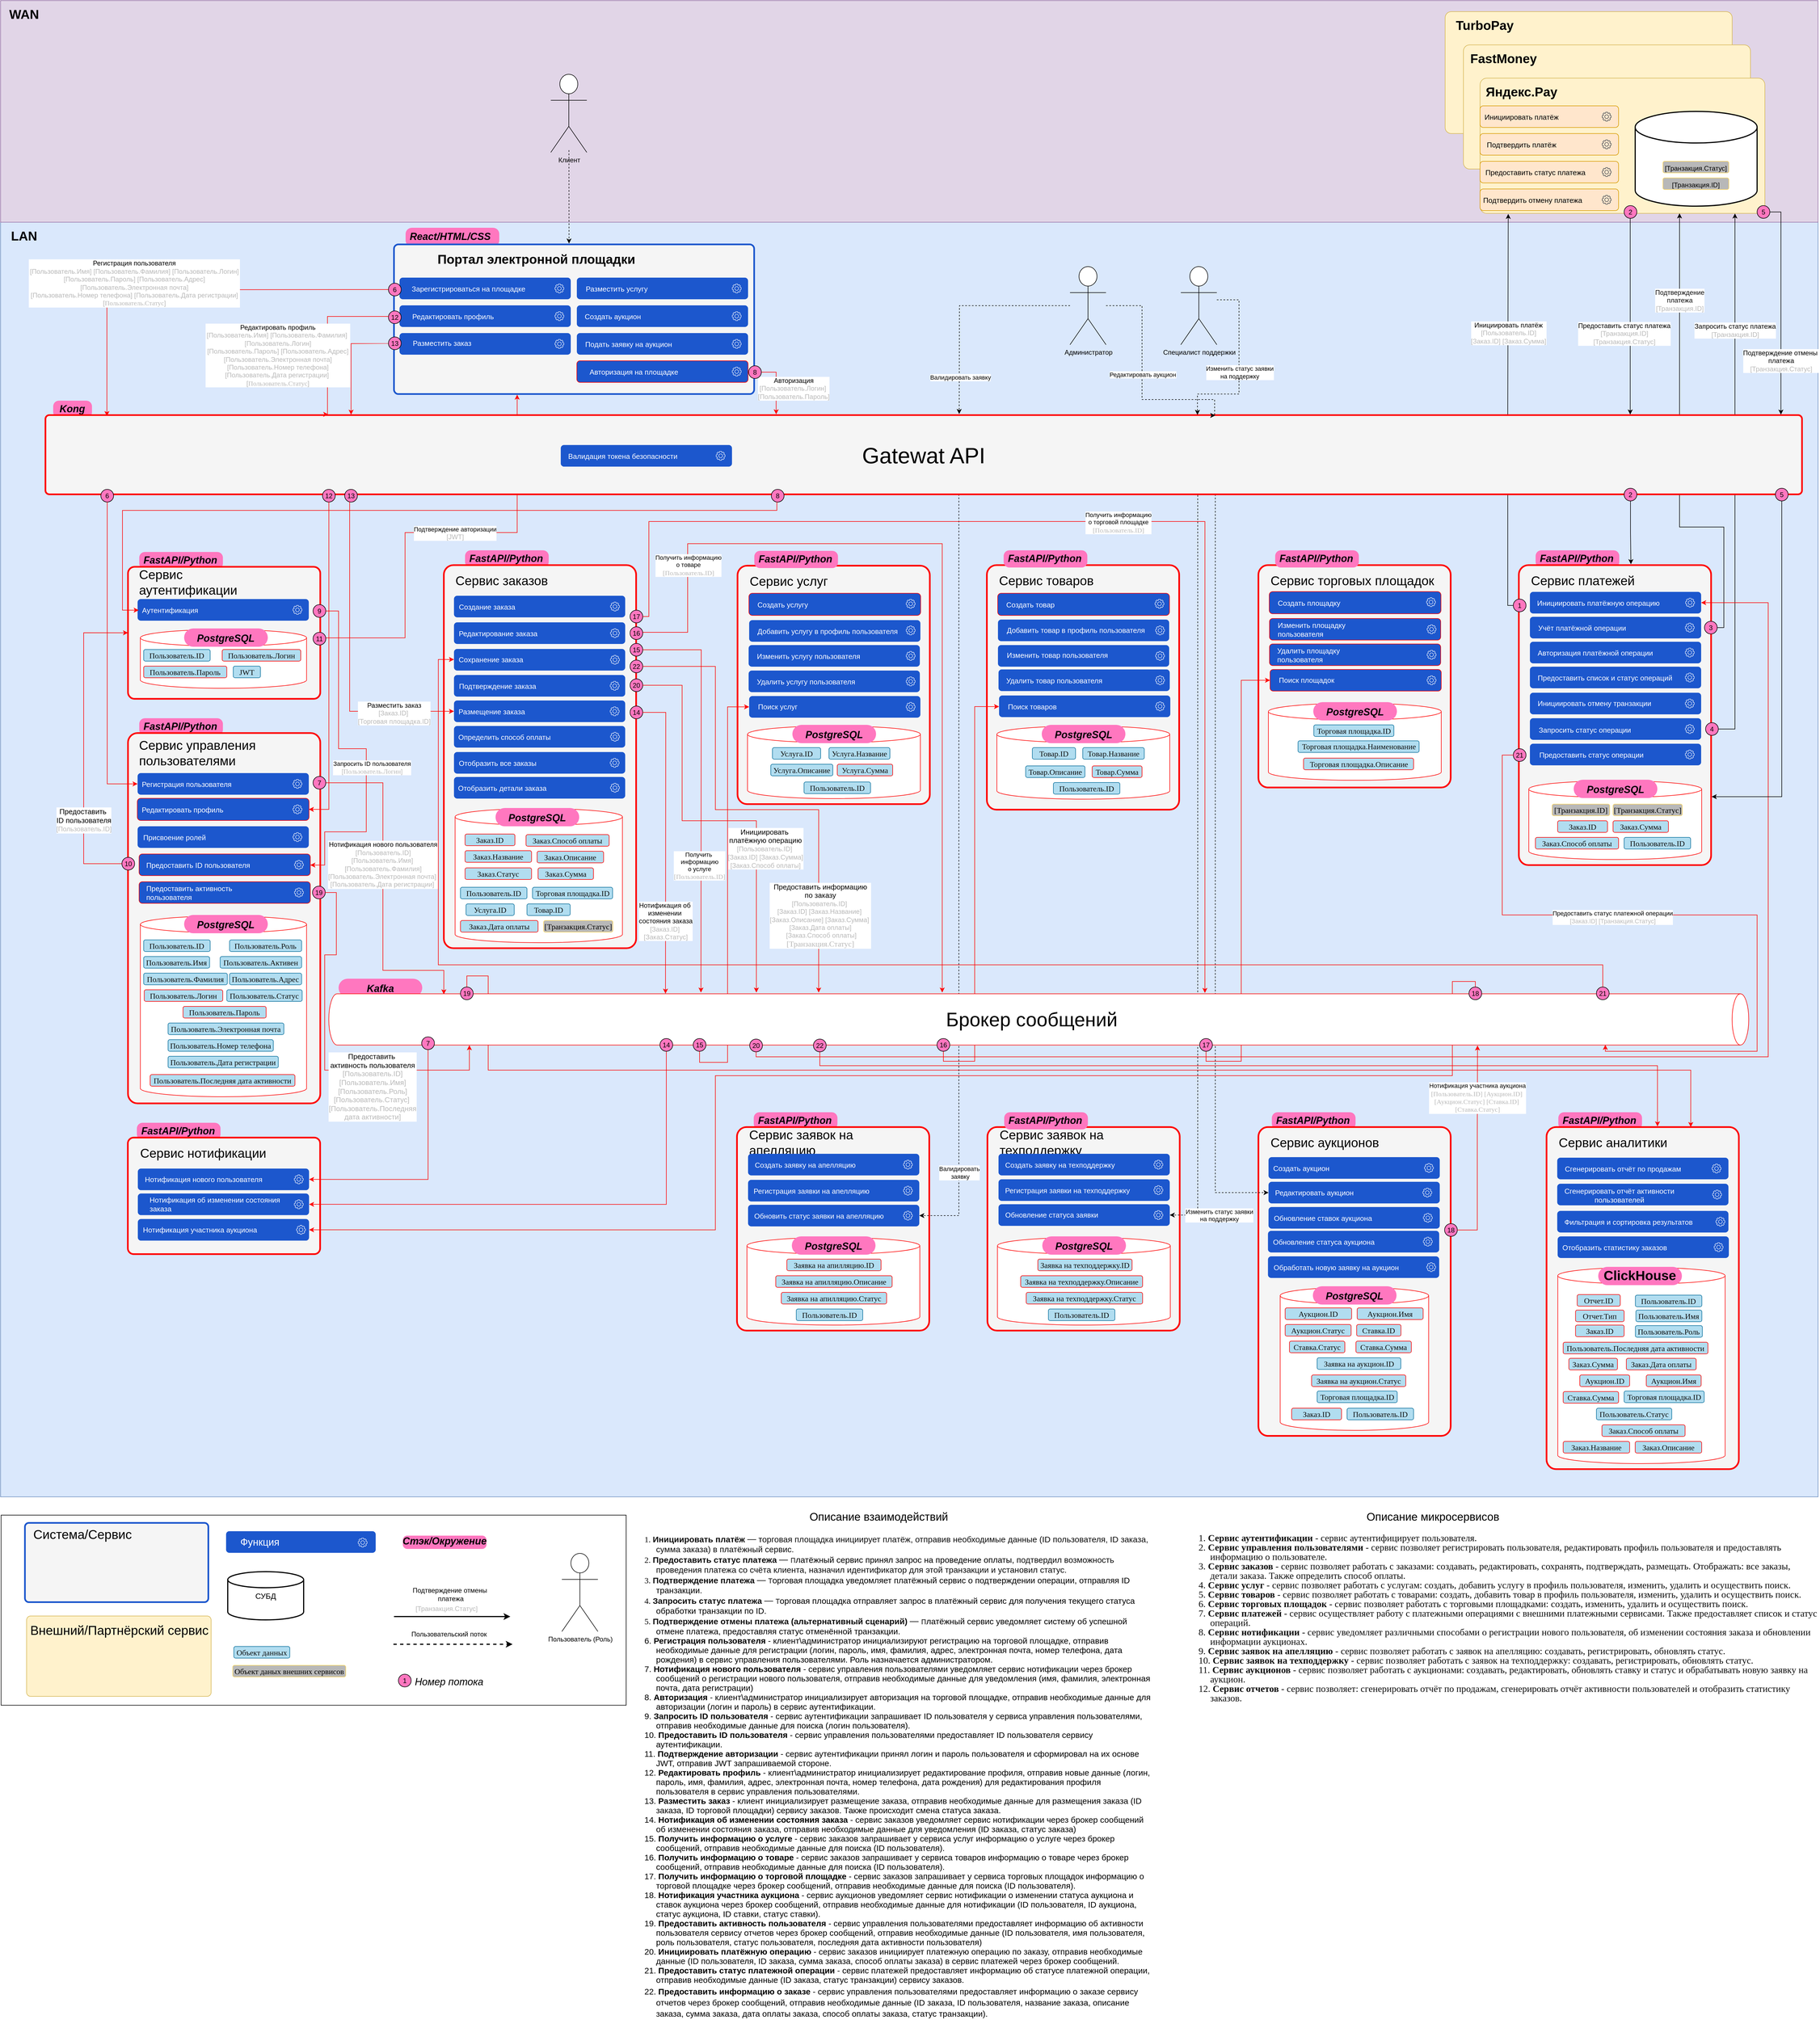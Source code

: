 <mxfile version="24.7.5" pages="2">
  <diagram name="DF" id="hOyUYBB7iUGQcY-vtb7C">
    <mxGraphModel dx="4192" dy="3364" grid="1" gridSize="10" guides="0" tooltips="0" connect="1" arrows="1" fold="1" page="0" pageScale="1" pageWidth="827" pageHeight="1169" math="0" shadow="0">
      <root>
        <mxCell id="LMaCQDddoFjUQjt-xm7Y-0" />
        <mxCell id="LMaCQDddoFjUQjt-xm7Y-1" parent="LMaCQDddoFjUQjt-xm7Y-0" />
        <mxCell id="LMaCQDddoFjUQjt-xm7Y-2" value="" style="rounded=0;whiteSpace=wrap;html=1;fillColor=#dae8fc;strokeColor=#6c8ebf;movable=0;resizable=0;rotatable=0;deletable=0;editable=0;locked=1;connectable=0;" parent="LMaCQDddoFjUQjt-xm7Y-1" vertex="1">
          <mxGeometry x="960" y="-200" width="3280" height="2300" as="geometry" />
        </mxCell>
        <mxCell id="F7Vziyr6G3fx2mhvfkNd-67" value="" style="rounded=1;whiteSpace=wrap;html=1;arcSize=5;fillColor=#f5f5f5;strokeColor=#FF0000;strokeWidth=3;movable=1;resizable=1;rotatable=1;deletable=1;editable=1;locked=0;connectable=1;" parent="LMaCQDddoFjUQjt-xm7Y-1" vertex="1">
          <mxGeometry x="2741" y="1432.69" width="347" height="367.31" as="geometry" />
        </mxCell>
        <mxCell id="cU-P8gf-yhERytukooPf-1" style="edgeStyle=orthogonalEdgeStyle;rounded=0;orthogonalLoop=1;jettySize=auto;html=1;entryX=0.342;entryY=1.004;entryDx=0;entryDy=0;entryPerimeter=0;exitX=1;exitY=0.5;exitDx=0;exitDy=0;strokeColor=#FF0000;" parent="LMaCQDddoFjUQjt-xm7Y-1" source="cU-P8gf-yhERytukooPf-0" target="LMaCQDddoFjUQjt-xm7Y-81" edge="1">
          <mxGeometry relative="1" as="geometry">
            <Array as="points">
              <mxPoint x="1547" y="550" />
              <mxPoint x="1690" y="550" />
              <mxPoint x="1690" y="360" />
              <mxPoint x="1892" y="360" />
            </Array>
          </mxGeometry>
        </mxCell>
        <mxCell id="RroONHvX0alOiS1m6Zup-0" value="Подтверждение авторизации&lt;div&gt;&lt;div&gt;&lt;span style=&quot;font-size: 12px;&quot;&gt;&lt;font color=&quot;#b8b8b8&quot;&gt;[JWT]&lt;/font&gt;&lt;/span&gt;&lt;/div&gt;&lt;/div&gt;" style="edgeLabel;html=1;align=center;verticalAlign=middle;resizable=0;points=[];" parent="cU-P8gf-yhERytukooPf-1" vertex="1" connectable="0">
          <mxGeometry x="-0.534" y="-1" relative="1" as="geometry">
            <mxPoint x="89" y="-151" as="offset" />
          </mxGeometry>
        </mxCell>
        <mxCell id="30vp6kdOC6XIGqm-rN8A-18" style="edgeStyle=orthogonalEdgeStyle;rounded=0;orthogonalLoop=1;jettySize=auto;html=1;entryX=0.75;entryY=0;entryDx=0;entryDy=0;exitX=0.5;exitY=0;exitDx=0;exitDy=0;strokeColor=#FF0000;" parent="LMaCQDddoFjUQjt-xm7Y-1" source="30vp6kdOC6XIGqm-rN8A-17" target="xGZ_OoVGQxA6KngxJs95-2" edge="1">
          <mxGeometry relative="1" as="geometry">
            <Array as="points">
              <mxPoint x="1802" y="1160" />
              <mxPoint x="1840" y="1160" />
              <mxPoint x="1840" y="1330" />
              <mxPoint x="4010" y="1330" />
            </Array>
          </mxGeometry>
        </mxCell>
        <mxCell id="yZXIGVUEhO8730CtHbAG-1" value="" style="group" parent="LMaCQDddoFjUQjt-xm7Y-1" vertex="1" connectable="0">
          <mxGeometry x="1206" y="1420" width="151" height="36" as="geometry" />
        </mxCell>
        <mxCell id="yZXIGVUEhO8730CtHbAG-2" value="&lt;p style=&quot;margin: 0px 0px 0px 13px; text-indent: -13px; font-variant-numeric: normal; font-variant-east-asian: normal; font-variant-alternates: normal; font-kerning: auto; font-optical-sizing: auto; font-feature-settings: normal; font-variation-settings: normal; font-variant-position: normal; font-stretch: normal; font-size: 14px; line-height: normal; color: rgb(14, 14, 14); text-align: start;&quot; class=&quot;p1&quot;&gt;&lt;br&gt;&lt;/p&gt;" style="rounded=1;whiteSpace=wrap;html=1;fillColor=#FF77BF;strokeColor=none;arcSize=33;" parent="yZXIGVUEhO8730CtHbAG-1" vertex="1">
          <mxGeometry y="5" width="151" height="31" as="geometry" />
        </mxCell>
        <mxCell id="yZXIGVUEhO8730CtHbAG-3" value="&lt;font style=&quot;font-size: 18px;&quot;&gt;&lt;i&gt;FastAPI/Python&lt;/i&gt;&lt;/font&gt;" style="text;html=1;align=center;verticalAlign=middle;whiteSpace=wrap;rounded=1;shadow=0;fontSize=23;fontStyle=1" parent="yZXIGVUEhO8730CtHbAG-1" vertex="1">
          <mxGeometry x="30" width="89" height="36" as="geometry" />
        </mxCell>
        <mxCell id="DczcguKiS1t5572Yo4nV-14" value="" style="group" parent="LMaCQDddoFjUQjt-xm7Y-1" vertex="1" connectable="0">
          <mxGeometry x="1180" y="1442" width="357" height="229" as="geometry" />
        </mxCell>
        <mxCell id="DczcguKiS1t5572Yo4nV-15" value="" style="rounded=1;whiteSpace=wrap;html=1;arcSize=5;fillColor=#f5f5f5;strokeColor=#FF0000;strokeWidth=3;" parent="DczcguKiS1t5572Yo4nV-14" vertex="1">
          <mxGeometry x="9.72" y="9.69" width="347" height="210.31" as="geometry" />
        </mxCell>
        <mxCell id="DczcguKiS1t5572Yo4nV-16" value="&lt;font style=&quot;font-size: 23px;&quot;&gt;Сервис нотификации&lt;/font&gt;" style="text;html=1;align=left;verticalAlign=middle;whiteSpace=wrap;rounded=1;fontSize=13;" parent="DczcguKiS1t5572Yo4nV-14" vertex="1">
          <mxGeometry x="30" width="263.257" height="76.573" as="geometry" />
        </mxCell>
        <mxCell id="LMaCQDddoFjUQjt-xm7Y-141" value="" style="group" parent="DczcguKiS1t5572Yo4nV-14" vertex="1" connectable="0">
          <mxGeometry x="29.722" y="65.685" width="309" height="39" as="geometry" />
        </mxCell>
        <mxCell id="LMaCQDddoFjUQjt-xm7Y-142" value="" style="rounded=1;whiteSpace=wrap;html=1;fillColor=#1C57CD;strokeColor=none;" parent="LMaCQDddoFjUQjt-xm7Y-141" vertex="1">
          <mxGeometry x="-2" width="309" height="39" as="geometry" />
        </mxCell>
        <mxCell id="LMaCQDddoFjUQjt-xm7Y-143" value="" style="sketch=0;outlineConnect=0;fontColor=#232F3E;gradientColor=none;fillColor=default;strokeColor=none;dashed=0;verticalLabelPosition=bottom;verticalAlign=top;align=center;html=1;fontSize=12;fontStyle=0;aspect=fixed;pointerEvents=1;shape=mxgraph.aws4.gear;rounded=1;" parent="LMaCQDddoFjUQjt-xm7Y-141" vertex="1">
          <mxGeometry x="280" y="11" width="17" height="17" as="geometry" />
        </mxCell>
        <mxCell id="LMaCQDddoFjUQjt-xm7Y-144" value="Нотификация нового пользователя" style="text;html=1;align=center;verticalAlign=middle;whiteSpace=wrap;rounded=1;fontSize=13;fontColor=#FFFFFF;strokeColor=none;" parent="LMaCQDddoFjUQjt-xm7Y-141" vertex="1">
          <mxGeometry x="3" y="4.5" width="227" height="30" as="geometry" />
        </mxCell>
        <mxCell id="LMaCQDddoFjUQjt-xm7Y-185" value="" style="group" parent="DczcguKiS1t5572Yo4nV-14" vertex="1" connectable="0">
          <mxGeometry x="27.722" y="110.685" width="309" height="39" as="geometry" />
        </mxCell>
        <mxCell id="LMaCQDddoFjUQjt-xm7Y-186" value="" style="rounded=1;whiteSpace=wrap;html=1;fillColor=#1C57CD;strokeColor=none;" parent="LMaCQDddoFjUQjt-xm7Y-185" vertex="1">
          <mxGeometry width="309" height="39" as="geometry" />
        </mxCell>
        <mxCell id="LMaCQDddoFjUQjt-xm7Y-187" value="" style="sketch=0;outlineConnect=0;fontColor=#232F3E;gradientColor=none;fillColor=default;strokeColor=none;dashed=0;verticalLabelPosition=bottom;verticalAlign=top;align=center;html=1;fontSize=12;fontStyle=0;aspect=fixed;pointerEvents=1;shape=mxgraph.aws4.gear;rounded=1;" parent="LMaCQDddoFjUQjt-xm7Y-185" vertex="1">
          <mxGeometry x="282" y="11" width="17" height="17" as="geometry" />
        </mxCell>
        <mxCell id="LMaCQDddoFjUQjt-xm7Y-188" value="Нотификация об изменении состояния заказа" style="text;html=1;align=left;verticalAlign=middle;whiteSpace=wrap;rounded=1;fontSize=13;fontColor=#FFFFFF;strokeColor=none;" parent="LMaCQDddoFjUQjt-xm7Y-185" vertex="1">
          <mxGeometry x="19" y="4.5" width="274" height="30" as="geometry" />
        </mxCell>
        <mxCell id="LMaCQDddoFjUQjt-xm7Y-225" value="" style="group" parent="DczcguKiS1t5572Yo4nV-14" vertex="1" connectable="0">
          <mxGeometry x="27.722" y="156.685" width="309" height="39" as="geometry" />
        </mxCell>
        <mxCell id="LMaCQDddoFjUQjt-xm7Y-226" value="" style="rounded=1;whiteSpace=wrap;html=1;fillColor=#1C57CD;strokeColor=none;" parent="LMaCQDddoFjUQjt-xm7Y-225" vertex="1">
          <mxGeometry width="309" height="39" as="geometry" />
        </mxCell>
        <mxCell id="LMaCQDddoFjUQjt-xm7Y-227" value="" style="sketch=0;outlineConnect=0;fontColor=#232F3E;gradientColor=none;fillColor=#FFFFFF;strokeColor=none;dashed=0;verticalLabelPosition=bottom;verticalAlign=top;align=center;html=1;fontSize=12;fontStyle=0;aspect=fixed;pointerEvents=1;shape=mxgraph.aws4.gear;rounded=1;" parent="LMaCQDddoFjUQjt-xm7Y-225" vertex="1">
          <mxGeometry x="286" y="11" width="17" height="17" as="geometry" />
        </mxCell>
        <mxCell id="LMaCQDddoFjUQjt-xm7Y-228" value="Нотификация участника аукциона" style="text;html=1;align=center;verticalAlign=middle;whiteSpace=wrap;rounded=1;fontSize=13;fontColor=#FFFFFF;strokeColor=none;" parent="LMaCQDddoFjUQjt-xm7Y-225" vertex="1">
          <mxGeometry x="3" y="4.5" width="218" height="30" as="geometry" />
        </mxCell>
        <mxCell id="30vp6kdOC6XIGqm-rN8A-5" style="edgeStyle=orthogonalEdgeStyle;rounded=0;orthogonalLoop=1;jettySize=auto;html=1;entryX=1;entryY=0.5;entryDx=0;entryDy=0;exitX=0.5;exitY=0;exitDx=0;exitDy=0;strokeColor=#FF0000;" parent="LMaCQDddoFjUQjt-xm7Y-1" source="30vp6kdOC6XIGqm-rN8A-4" target="LMaCQDddoFjUQjt-xm7Y-226" edge="1">
          <mxGeometry relative="1" as="geometry">
            <mxPoint x="1628.8" y="1590" as="targetPoint" />
            <Array as="points">
              <mxPoint x="3621" y="1170" />
              <mxPoint x="3580" y="1170" />
              <mxPoint x="3580" y="1340" />
              <mxPoint x="2250" y="1340" />
              <mxPoint x="2250" y="1618" />
            </Array>
          </mxGeometry>
        </mxCell>
        <mxCell id="QWcv2eexB82oj1mpel3I-3" value="" style="rounded=1;whiteSpace=wrap;html=1;arcSize=5;fillColor=#f5f5f5;strokeColor=#FF0000;strokeWidth=3;movable=1;resizable=1;rotatable=1;deletable=1;editable=1;locked=0;connectable=1;" parent="LMaCQDddoFjUQjt-xm7Y-1" vertex="1">
          <mxGeometry x="3230" y="418.69" width="347" height="401.31" as="geometry" />
        </mxCell>
        <mxCell id="Etgq6KUzzW8kT3LMdQ5R-20" style="edgeStyle=orthogonalEdgeStyle;rounded=0;orthogonalLoop=1;jettySize=auto;html=1;entryX=0;entryY=0.5;entryDx=0;entryDy=0;exitX=0.5;exitY=1;exitDx=0;exitDy=0;strokeColor=#FF0000;" parent="LMaCQDddoFjUQjt-xm7Y-1" source="Etgq6KUzzW8kT3LMdQ5R-19" target="QWcv2eexB82oj1mpel3I-24" edge="1">
          <mxGeometry relative="1" as="geometry">
            <Array as="points">
              <mxPoint x="3136" y="1314" />
              <mxPoint x="3199" y="1314" />
              <mxPoint x="3199" y="627" />
            </Array>
          </mxGeometry>
        </mxCell>
        <mxCell id="xGZ_OoVGQxA6KngxJs95-57" value="" style="rounded=1;whiteSpace=wrap;html=1;arcSize=5;fillColor=#f5f5f5;strokeColor=#FF0000;strokeWidth=3;movable=1;resizable=1;rotatable=1;deletable=1;editable=1;locked=0;connectable=1;" parent="LMaCQDddoFjUQjt-xm7Y-1" vertex="1">
          <mxGeometry x="2740" y="418.69" width="347" height="441.31" as="geometry" />
        </mxCell>
        <mxCell id="Etgq6KUzzW8kT3LMdQ5R-15" style="edgeStyle=orthogonalEdgeStyle;rounded=0;orthogonalLoop=1;jettySize=auto;html=1;entryX=0;entryY=0.5;entryDx=0;entryDy=0;strokeColor=#FF0000;" parent="LMaCQDddoFjUQjt-xm7Y-1" source="Etgq6KUzzW8kT3LMdQ5R-14" target="LMaCQDddoFjUQjt-xm7Y-230" edge="1">
          <mxGeometry relative="1" as="geometry">
            <Array as="points">
              <mxPoint x="2662" y="1314" />
              <mxPoint x="2718" y="1314" />
              <mxPoint x="2718" y="674" />
              <mxPoint x="2762" y="674" />
            </Array>
          </mxGeometry>
        </mxCell>
        <mxCell id="SHTzgZrvuRGx8D6wjAX2-11" value="" style="rounded=1;whiteSpace=wrap;html=1;arcSize=5;fillColor=#f5f5f5;strokeColor=#FF0000;strokeWidth=3;movable=1;resizable=1;rotatable=1;deletable=1;editable=1;locked=0;connectable=1;" parent="LMaCQDddoFjUQjt-xm7Y-1" vertex="1">
          <mxGeometry x="2290" y="419.69" width="347" height="430.31" as="geometry" />
        </mxCell>
        <mxCell id="Etgq6KUzzW8kT3LMdQ5R-13" style="edgeStyle=orthogonalEdgeStyle;rounded=0;orthogonalLoop=1;jettySize=auto;html=1;entryX=0;entryY=0.5;entryDx=0;entryDy=0;exitX=0.5;exitY=1;exitDx=0;exitDy=0;strokeColor=#FF0000;" parent="LMaCQDddoFjUQjt-xm7Y-1" source="Etgq6KUzzW8kT3LMdQ5R-12" target="LMaCQDddoFjUQjt-xm7Y-234" edge="1">
          <mxGeometry relative="1" as="geometry" />
        </mxCell>
        <mxCell id="F7Vziyr6G3fx2mhvfkNd-16" value="" style="group" parent="LMaCQDddoFjUQjt-xm7Y-1" vertex="1" connectable="0">
          <mxGeometry x="2319.28" y="1401" width="151" height="36" as="geometry" />
        </mxCell>
        <mxCell id="F7Vziyr6G3fx2mhvfkNd-17" value="&lt;p style=&quot;margin: 0px 0px 0px 13px; text-indent: -13px; font-variant-numeric: normal; font-variant-east-asian: normal; font-variant-alternates: normal; font-kerning: auto; font-optical-sizing: auto; font-feature-settings: normal; font-variation-settings: normal; font-variant-position: normal; font-stretch: normal; font-size: 14px; line-height: normal; color: rgb(14, 14, 14); text-align: start;&quot; class=&quot;p1&quot;&gt;&lt;br&gt;&lt;/p&gt;" style="rounded=1;whiteSpace=wrap;html=1;fillColor=#FF77BF;strokeColor=none;arcSize=33;" parent="F7Vziyr6G3fx2mhvfkNd-16" vertex="1">
          <mxGeometry y="5" width="151" height="31" as="geometry" />
        </mxCell>
        <mxCell id="F7Vziyr6G3fx2mhvfkNd-18" value="&lt;font style=&quot;font-size: 18px;&quot;&gt;&lt;i&gt;FastAPI/Python&lt;/i&gt;&lt;/font&gt;" style="text;html=1;align=center;verticalAlign=middle;whiteSpace=wrap;rounded=1;shadow=0;fontSize=23;fontStyle=1" parent="F7Vziyr6G3fx2mhvfkNd-16" vertex="1">
          <mxGeometry x="30" width="89" height="36" as="geometry" />
        </mxCell>
        <mxCell id="yZXIGVUEhO8730CtHbAG-5" value="" style="group" parent="LMaCQDddoFjUQjt-xm7Y-1" vertex="1" connectable="0">
          <mxGeometry x="1210.28" y="690" width="151" height="36" as="geometry" />
        </mxCell>
        <mxCell id="yZXIGVUEhO8730CtHbAG-6" value="&lt;p style=&quot;margin: 0px 0px 0px 13px; text-indent: -13px; font-variant-numeric: normal; font-variant-east-asian: normal; font-variant-alternates: normal; font-kerning: auto; font-optical-sizing: auto; font-feature-settings: normal; font-variation-settings: normal; font-variant-position: normal; font-stretch: normal; font-size: 14px; line-height: normal; color: rgb(14, 14, 14); text-align: start;&quot; class=&quot;p1&quot;&gt;&lt;br&gt;&lt;/p&gt;" style="rounded=1;whiteSpace=wrap;html=1;fillColor=#FF77BF;strokeColor=none;arcSize=33;" parent="yZXIGVUEhO8730CtHbAG-5" vertex="1">
          <mxGeometry y="5" width="151" height="31" as="geometry" />
        </mxCell>
        <mxCell id="yZXIGVUEhO8730CtHbAG-7" value="&lt;font style=&quot;font-size: 18px;&quot;&gt;&lt;i&gt;FastAPI/Python&lt;/i&gt;&lt;/font&gt;" style="text;html=1;align=center;verticalAlign=middle;whiteSpace=wrap;rounded=1;shadow=0;fontSize=23;fontStyle=1" parent="yZXIGVUEhO8730CtHbAG-5" vertex="1">
          <mxGeometry x="30" width="89" height="36" as="geometry" />
        </mxCell>
        <mxCell id="jWfsJI8SYu71aovooG1I-6" value="" style="group" parent="LMaCQDddoFjUQjt-xm7Y-1" vertex="1" connectable="0">
          <mxGeometry x="2770.28" y="387" width="151" height="36" as="geometry" />
        </mxCell>
        <mxCell id="jWfsJI8SYu71aovooG1I-7" value="&lt;p style=&quot;margin: 0px 0px 0px 13px; text-indent: -13px; font-variant-numeric: normal; font-variant-east-asian: normal; font-variant-alternates: normal; font-kerning: auto; font-optical-sizing: auto; font-feature-settings: normal; font-variation-settings: normal; font-variant-position: normal; font-stretch: normal; font-size: 14px; line-height: normal; color: rgb(14, 14, 14); text-align: start;&quot; class=&quot;p1&quot;&gt;&lt;br&gt;&lt;/p&gt;" style="rounded=1;whiteSpace=wrap;html=1;fillColor=#FF77BF;strokeColor=none;arcSize=33;" parent="jWfsJI8SYu71aovooG1I-6" vertex="1">
          <mxGeometry y="5" width="151" height="31" as="geometry" />
        </mxCell>
        <mxCell id="jWfsJI8SYu71aovooG1I-8" value="&lt;font style=&quot;font-size: 18px;&quot;&gt;&lt;i&gt;FastAPI/Python&lt;/i&gt;&lt;/font&gt;" style="text;html=1;align=center;verticalAlign=middle;whiteSpace=wrap;rounded=1;shadow=0;fontSize=23;fontStyle=1" parent="jWfsJI8SYu71aovooG1I-6" vertex="1">
          <mxGeometry x="30" width="89" height="36" as="geometry" />
        </mxCell>
        <mxCell id="jWfsJI8SYu71aovooG1I-3" value="" style="group" parent="LMaCQDddoFjUQjt-xm7Y-1" vertex="1" connectable="0">
          <mxGeometry x="1798.28" y="387" width="151" height="36" as="geometry" />
        </mxCell>
        <mxCell id="jWfsJI8SYu71aovooG1I-4" value="&lt;p style=&quot;margin: 0px 0px 0px 13px; text-indent: -13px; font-variant-numeric: normal; font-variant-east-asian: normal; font-variant-alternates: normal; font-kerning: auto; font-optical-sizing: auto; font-feature-settings: normal; font-variation-settings: normal; font-variant-position: normal; font-stretch: normal; font-size: 14px; line-height: normal; color: rgb(14, 14, 14); text-align: start;&quot; class=&quot;p1&quot;&gt;&lt;br&gt;&lt;/p&gt;" style="rounded=1;whiteSpace=wrap;html=1;fillColor=#FF77BF;strokeColor=none;arcSize=33;" parent="jWfsJI8SYu71aovooG1I-3" vertex="1">
          <mxGeometry y="5" width="151" height="31" as="geometry" />
        </mxCell>
        <mxCell id="jWfsJI8SYu71aovooG1I-5" value="&lt;font style=&quot;font-size: 18px;&quot;&gt;&lt;i&gt;FastAPI/Python&lt;/i&gt;&lt;/font&gt;" style="text;html=1;align=center;verticalAlign=middle;whiteSpace=wrap;rounded=1;shadow=0;fontSize=23;fontStyle=1" parent="jWfsJI8SYu71aovooG1I-3" vertex="1">
          <mxGeometry x="30" width="89" height="36" as="geometry" />
        </mxCell>
        <mxCell id="jWfsJI8SYu71aovooG1I-0" value="" style="group" parent="LMaCQDddoFjUQjt-xm7Y-1" vertex="1" connectable="0">
          <mxGeometry x="3771.28" y="1401" width="151" height="36" as="geometry" />
        </mxCell>
        <mxCell id="jWfsJI8SYu71aovooG1I-1" value="&lt;p style=&quot;margin: 0px 0px 0px 13px; text-indent: -13px; font-variant-numeric: normal; font-variant-east-asian: normal; font-variant-alternates: normal; font-kerning: auto; font-optical-sizing: auto; font-feature-settings: normal; font-variation-settings: normal; font-variant-position: normal; font-stretch: normal; font-size: 14px; line-height: normal; color: rgb(14, 14, 14); text-align: start;&quot; class=&quot;p1&quot;&gt;&lt;br&gt;&lt;/p&gt;" style="rounded=1;whiteSpace=wrap;html=1;fillColor=#FF77BF;strokeColor=none;arcSize=33;" parent="jWfsJI8SYu71aovooG1I-0" vertex="1">
          <mxGeometry y="5" width="151" height="31" as="geometry" />
        </mxCell>
        <mxCell id="jWfsJI8SYu71aovooG1I-2" value="&lt;font style=&quot;font-size: 18px;&quot;&gt;&lt;i&gt;FastAPI/Python&lt;/i&gt;&lt;/font&gt;" style="text;html=1;align=center;verticalAlign=middle;whiteSpace=wrap;rounded=1;shadow=0;fontSize=23;fontStyle=1" parent="jWfsJI8SYu71aovooG1I-0" vertex="1">
          <mxGeometry x="30" width="89" height="36" as="geometry" />
        </mxCell>
        <mxCell id="yZXIGVUEhO8730CtHbAG-8" value="" style="group" parent="LMaCQDddoFjUQjt-xm7Y-1" vertex="1" connectable="0">
          <mxGeometry x="3254.28" y="1401" width="151" height="36" as="geometry" />
        </mxCell>
        <mxCell id="yZXIGVUEhO8730CtHbAG-9" value="&lt;p style=&quot;margin: 0px 0px 0px 13px; text-indent: -13px; font-variant-numeric: normal; font-variant-east-asian: normal; font-variant-alternates: normal; font-kerning: auto; font-optical-sizing: auto; font-feature-settings: normal; font-variation-settings: normal; font-variant-position: normal; font-stretch: normal; font-size: 14px; line-height: normal; color: rgb(14, 14, 14); text-align: start;&quot; class=&quot;p1&quot;&gt;&lt;br&gt;&lt;/p&gt;" style="rounded=1;whiteSpace=wrap;html=1;fillColor=#FF77BF;strokeColor=none;arcSize=33;" parent="yZXIGVUEhO8730CtHbAG-8" vertex="1">
          <mxGeometry y="5" width="151" height="31" as="geometry" />
        </mxCell>
        <mxCell id="yZXIGVUEhO8730CtHbAG-10" value="&lt;font style=&quot;font-size: 18px;&quot;&gt;&lt;i&gt;FastAPI/Python&lt;/i&gt;&lt;/font&gt;" style="text;html=1;align=center;verticalAlign=middle;whiteSpace=wrap;rounded=1;shadow=0;fontSize=23;fontStyle=1" parent="yZXIGVUEhO8730CtHbAG-8" vertex="1">
          <mxGeometry x="30" width="89" height="36" as="geometry" />
        </mxCell>
        <mxCell id="LMaCQDddoFjUQjt-xm7Y-6" value="" style="group" parent="LMaCQDddoFjUQjt-xm7Y-1" vertex="1" connectable="0">
          <mxGeometry x="1691" y="-203" width="169" height="49" as="geometry" />
        </mxCell>
        <mxCell id="LMaCQDddoFjUQjt-xm7Y-7" value="&lt;p style=&quot;margin: 0px 0px 0px 13px; text-indent: -13px; font-variant-numeric: normal; font-variant-east-asian: normal; font-variant-alternates: normal; font-kerning: auto; font-optical-sizing: auto; font-feature-settings: normal; font-variation-settings: normal; font-variant-position: normal; font-stretch: normal; font-size: 14px; line-height: normal; color: rgb(14, 14, 14); text-align: start;&quot; class=&quot;p1&quot;&gt;&lt;br&gt;&lt;/p&gt;" style="rounded=1;whiteSpace=wrap;html=1;fillColor=#FF77BF;strokeColor=none;arcSize=33;" parent="LMaCQDddoFjUQjt-xm7Y-6" vertex="1">
          <mxGeometry y="13" width="169" height="34" as="geometry" />
        </mxCell>
        <mxCell id="LMaCQDddoFjUQjt-xm7Y-8" value="&lt;font style=&quot;font-size: 18px;&quot;&gt;&lt;i&gt;React/HTML/CSS&lt;/i&gt;&lt;/font&gt;" style="text;html=1;align=center;verticalAlign=middle;whiteSpace=wrap;rounded=1;shadow=0;fontSize=23;fontStyle=1" parent="LMaCQDddoFjUQjt-xm7Y-6" vertex="1">
          <mxGeometry x="31.619" y="2" width="97.039" height="49" as="geometry" />
        </mxCell>
        <mxCell id="LMaCQDddoFjUQjt-xm7Y-9" value="" style="rounded=0;whiteSpace=wrap;html=1;fillColor=#e1d5e7;strokeColor=#9673a6;movable=0;resizable=0;rotatable=0;deletable=0;editable=0;locked=1;connectable=0;" parent="LMaCQDddoFjUQjt-xm7Y-1" vertex="1">
          <mxGeometry x="960" y="-600" width="3280" height="400" as="geometry" />
        </mxCell>
        <mxCell id="LMaCQDddoFjUQjt-xm7Y-10" value="" style="group" parent="LMaCQDddoFjUQjt-xm7Y-1" vertex="1" connectable="0">
          <mxGeometry x="3550" y="-580" width="535" height="220" as="geometry" />
        </mxCell>
        <mxCell id="LMaCQDddoFjUQjt-xm7Y-11" value="" style="rounded=1;whiteSpace=wrap;html=1;arcSize=5;fillColor=#fff2cc;strokeColor=#d6b656;" parent="LMaCQDddoFjUQjt-xm7Y-10" vertex="1">
          <mxGeometry x="17" width="518" height="220" as="geometry" />
        </mxCell>
        <mxCell id="LMaCQDddoFjUQjt-xm7Y-12" value="TurboPay" style="text;html=1;align=center;verticalAlign=middle;whiteSpace=wrap;rounded=1;shadow=0;fontSize=23;fontStyle=1" parent="LMaCQDddoFjUQjt-xm7Y-10" vertex="1">
          <mxGeometry width="177" height="49" as="geometry" />
        </mxCell>
        <mxCell id="LMaCQDddoFjUQjt-xm7Y-13" value="" style="group" parent="LMaCQDddoFjUQjt-xm7Y-1" vertex="1" connectable="0">
          <mxGeometry x="3600" y="-520" width="518" height="224" as="geometry" />
        </mxCell>
        <mxCell id="LMaCQDddoFjUQjt-xm7Y-14" value="" style="rounded=1;whiteSpace=wrap;html=1;arcSize=5;fillColor=#fff2cc;strokeColor=#d6b656;" parent="LMaCQDddoFjUQjt-xm7Y-13" vertex="1">
          <mxGeometry width="518" height="224" as="geometry" />
        </mxCell>
        <mxCell id="LMaCQDddoFjUQjt-xm7Y-15" value="FastMoney" style="text;html=1;align=center;verticalAlign=middle;whiteSpace=wrap;rounded=1;shadow=0;fontSize=23;fontStyle=1" parent="LMaCQDddoFjUQjt-xm7Y-13" vertex="1">
          <mxGeometry x="2" width="141" height="49" as="geometry" />
        </mxCell>
        <mxCell id="LMaCQDddoFjUQjt-xm7Y-16" value="" style="group" parent="LMaCQDddoFjUQjt-xm7Y-1" vertex="1" connectable="0">
          <mxGeometry x="3630" y="-460" width="514" height="244" as="geometry" />
        </mxCell>
        <mxCell id="LMaCQDddoFjUQjt-xm7Y-17" value="" style="rounded=1;whiteSpace=wrap;html=1;arcSize=5;fillColor=#fff2cc;strokeColor=#d6b656;" parent="LMaCQDddoFjUQjt-xm7Y-16" vertex="1">
          <mxGeometry width="514" height="244" as="geometry" />
        </mxCell>
        <mxCell id="LMaCQDddoFjUQjt-xm7Y-18" value="Яндекс.Pay" style="text;html=1;align=center;verticalAlign=middle;whiteSpace=wrap;rounded=1;shadow=0;fontSize=23;fontStyle=1" parent="LMaCQDddoFjUQjt-xm7Y-16" vertex="1">
          <mxGeometry width="150" height="49" as="geometry" />
        </mxCell>
        <mxCell id="LMaCQDddoFjUQjt-xm7Y-19" value="" style="rounded=1;whiteSpace=wrap;html=1;arcSize=0;" parent="LMaCQDddoFjUQjt-xm7Y-1" vertex="1">
          <mxGeometry x="961" y="2133" width="1128" height="343" as="geometry" />
        </mxCell>
        <mxCell id="LMaCQDddoFjUQjt-xm7Y-44" value="Администратор" style="shape=umlActor;verticalLabelPosition=bottom;verticalAlign=top;html=1;outlineConnect=0;rounded=1;" parent="LMaCQDddoFjUQjt-xm7Y-1" vertex="1">
          <mxGeometry x="2890" y="-120" width="65" height="141" as="geometry" />
        </mxCell>
        <mxCell id="LMaCQDddoFjUQjt-xm7Y-46" value="WAN" style="text;html=1;align=center;verticalAlign=middle;whiteSpace=wrap;rounded=1;shadow=0;fontSize=23;fontStyle=1" parent="LMaCQDddoFjUQjt-xm7Y-1" vertex="1">
          <mxGeometry x="960" y="-600" width="85" height="49" as="geometry" />
        </mxCell>
        <mxCell id="LMaCQDddoFjUQjt-xm7Y-47" value="LAN" style="text;html=1;align=center;verticalAlign=middle;whiteSpace=wrap;rounded=1;shadow=0;fontSize=23;fontStyle=1" parent="LMaCQDddoFjUQjt-xm7Y-1" vertex="1">
          <mxGeometry x="960" y="-200" width="85" height="49" as="geometry" />
        </mxCell>
        <mxCell id="LMaCQDddoFjUQjt-xm7Y-54" value="" style="endArrow=classic;html=1;rounded=0;entryX=0.099;entryY=1.004;entryDx=0;entryDy=0;entryPerimeter=0;edgeStyle=orthogonalEdgeStyle;exitX=0;exitY=0.5;exitDx=0;exitDy=0;" parent="LMaCQDddoFjUQjt-xm7Y-1" source="LMaCQDddoFjUQjt-xm7Y-66" target="LMaCQDddoFjUQjt-xm7Y-17" edge="1">
          <mxGeometry width="50" height="50" relative="1" as="geometry">
            <mxPoint x="3680.707" y="137.381" as="sourcePoint" />
            <mxPoint x="2955" y="-179" as="targetPoint" />
          </mxGeometry>
        </mxCell>
        <mxCell id="LMaCQDddoFjUQjt-xm7Y-55" value="&lt;span style=&quot;text-wrap: wrap;&quot;&gt;&lt;font style=&quot;font-size: 12px;&quot;&gt;Инициировать платёж&lt;/font&gt;&lt;/span&gt;&lt;div&gt;&lt;font color=&quot;#b8b8b8&quot;&gt;&lt;span style=&quot;font-size: 12px; text-wrap: wrap;&quot;&gt;[Пользователь.ID]&lt;/span&gt;&lt;span style=&quot;text-wrap: wrap;&quot;&gt;&lt;font style=&quot;font-size: 12px;&quot;&gt;&lt;br&gt;&lt;/font&gt;&lt;/span&gt;&lt;/font&gt;&lt;/div&gt;&lt;div&gt;&lt;font color=&quot;#b8b8b8&quot;&gt;&lt;span style=&quot;font-size: 12px; text-wrap: wrap;&quot;&gt;[Заказ.ID]&amp;nbsp;&lt;/span&gt;&lt;/font&gt;&lt;span style=&quot;color: rgb(184, 184, 184); font-size: 12px; text-wrap: wrap;&quot;&gt;[Заказ.Сумма]&lt;/span&gt;&lt;/div&gt;" style="edgeLabel;html=1;align=center;verticalAlign=middle;resizable=0;points=[];rounded=1;" parent="LMaCQDddoFjUQjt-xm7Y-54" vertex="1" connectable="0">
          <mxGeometry x="0.194" y="1" relative="1" as="geometry">
            <mxPoint x="1" y="-74" as="offset" />
          </mxGeometry>
        </mxCell>
        <mxCell id="HlNupegId1nxFVqNuD_8-0" style="edgeStyle=orthogonalEdgeStyle;rounded=0;orthogonalLoop=1;jettySize=auto;html=1;" parent="LMaCQDddoFjUQjt-xm7Y-1" source="LMaCQDddoFjUQjt-xm7Y-67" edge="1">
          <mxGeometry relative="1" as="geometry">
            <mxPoint x="3901" y="147" as="targetPoint" />
          </mxGeometry>
        </mxCell>
        <mxCell id="HlNupegId1nxFVqNuD_8-2" value="&lt;div&gt;&lt;span style=&quot;font-size: 12px;&quot;&gt;Предоставить статус платежа&lt;/span&gt;&lt;/div&gt;&lt;div&gt;&lt;span style=&quot;color: rgb(184, 184, 184); font-size: 12px; text-wrap: wrap;&quot;&gt;[Транзакция.ID]&lt;/span&gt;&lt;br&gt;&lt;/div&gt;&lt;div&gt;&lt;span style=&quot;color: rgb(184, 184, 184); font-size: 12px; text-wrap: wrap;&quot;&gt;[Транзакция.Статус]&lt;/span&gt;&lt;br&gt;&lt;/div&gt;" style="edgeLabel;html=1;align=center;verticalAlign=middle;resizable=0;points=[];" parent="HlNupegId1nxFVqNuD_8-0" vertex="1" connectable="0">
          <mxGeometry x="0.465" y="1" relative="1" as="geometry">
            <mxPoint x="-12" y="-52" as="offset" />
          </mxGeometry>
        </mxCell>
        <mxCell id="LMaCQDddoFjUQjt-xm7Y-67" value="2" style="ellipse;whiteSpace=wrap;html=1;aspect=fixed;rounded=1;fillColor=#FF77BF;" parent="LMaCQDddoFjUQjt-xm7Y-1" vertex="1">
          <mxGeometry x="3890" y="-230" width="23" height="23" as="geometry" />
        </mxCell>
        <mxCell id="HXFSjfU_LTALHonllvJf-0" style="edgeStyle=orthogonalEdgeStyle;rounded=0;orthogonalLoop=1;jettySize=auto;html=1;entryX=0.988;entryY=-0.006;entryDx=0;entryDy=0;entryPerimeter=0;exitX=1;exitY=0.5;exitDx=0;exitDy=0;" parent="LMaCQDddoFjUQjt-xm7Y-1" source="LMaCQDddoFjUQjt-xm7Y-71" target="jWfsJI8SYu71aovooG1I-10" edge="1">
          <mxGeometry relative="1" as="geometry">
            <Array as="points">
              <mxPoint x="4173" y="-218" />
            </Array>
          </mxGeometry>
        </mxCell>
        <mxCell id="R00sfi8bdlH1htLovMle-0" value="&lt;font style=&quot;font-size: 12px;&quot;&gt;Подтверждение отмены&amp;nbsp;&lt;/font&gt;&lt;div&gt;&lt;font style=&quot;font-size: 12px;&quot;&gt;платежа&lt;/font&gt;&lt;/div&gt;&lt;div&gt;&lt;font style=&quot;font-size: 12px;&quot;&gt;&lt;span style=&quot;color: rgb(184, 184, 184); text-wrap: wrap;&quot;&gt;[Транзакция.Статус]&lt;/span&gt;&lt;br&gt;&lt;/font&gt;&lt;/div&gt;" style="edgeLabel;html=1;align=center;verticalAlign=middle;resizable=0;points=[];" parent="HXFSjfU_LTALHonllvJf-0" vertex="1" connectable="0">
          <mxGeometry x="0.574" relative="1" as="geometry">
            <mxPoint y="-15" as="offset" />
          </mxGeometry>
        </mxCell>
        <mxCell id="LMaCQDddoFjUQjt-xm7Y-71" value="5" style="ellipse;whiteSpace=wrap;html=1;aspect=fixed;rounded=1;fillColor=#FF77BF;" parent="LMaCQDddoFjUQjt-xm7Y-1" vertex="1">
          <mxGeometry x="4130" y="-230" width="23" height="23" as="geometry" />
        </mxCell>
        <mxCell id="LMaCQDddoFjUQjt-xm7Y-72" value="" style="strokeWidth=2;html=1;shape=mxgraph.flowchart.database;whiteSpace=wrap;rounded=1;movable=1;resizable=1;rotatable=1;deletable=1;editable=1;locked=0;connectable=1;" parent="LMaCQDddoFjUQjt-xm7Y-1" vertex="1">
          <mxGeometry x="3910" y="-400" width="220" height="171" as="geometry" />
        </mxCell>
        <mxCell id="LMaCQDddoFjUQjt-xm7Y-75" value="&lt;p style=&quot;margin: 0px 0px 0px 13px; text-indent: -13px; font-variant-numeric: normal; font-variant-east-asian: normal; font-variant-alternates: normal; font-kerning: auto; font-optical-sizing: auto; font-feature-settings: normal; font-variation-settings: normal; font-variant-position: normal; font-stretch: normal; font-size: 14px; line-height: normal; text-align: start;&quot; class=&quot;p1&quot;&gt;&lt;span style=&quot;font-size: 12px; text-align: center; text-indent: 0px;&quot;&gt;[Транзакция.Статус]&lt;/span&gt;&lt;br&gt;&lt;/p&gt;" style="rounded=1;whiteSpace=wrap;html=1;fillColor=#B8B8B8;strokeColor=#FFD966;" parent="LMaCQDddoFjUQjt-xm7Y-1" vertex="1">
          <mxGeometry x="3960" y="-310" width="119" height="21" as="geometry" />
        </mxCell>
        <mxCell id="LMaCQDddoFjUQjt-xm7Y-76" value="&lt;p style=&quot;margin: 0px 0px 0px 13px; text-indent: -13px; font-variant-numeric: normal; font-variant-east-asian: normal; font-variant-alternates: normal; font-kerning: auto; font-optical-sizing: auto; font-feature-settings: normal; font-variation-settings: normal; font-variant-position: normal; font-stretch: normal; font-size: 14px; line-height: normal; text-align: start;&quot; class=&quot;p1&quot;&gt;&lt;span style=&quot;font-size: 12px; text-align: center; text-indent: 0px;&quot;&gt;[Транзакция.ID]&lt;/span&gt;&lt;br&gt;&lt;/p&gt;" style="rounded=1;whiteSpace=wrap;html=1;fillColor=#B8B8B8;strokeColor=#FFD966;" parent="LMaCQDddoFjUQjt-xm7Y-1" vertex="1">
          <mxGeometry x="3960" y="-280" width="119" height="21" as="geometry" />
        </mxCell>
        <mxCell id="LMaCQDddoFjUQjt-xm7Y-78" value="Специалист поддержки" style="shape=umlActor;verticalLabelPosition=bottom;verticalAlign=top;html=1;outlineConnect=0;rounded=1;" parent="LMaCQDddoFjUQjt-xm7Y-1" vertex="1">
          <mxGeometry x="3090" y="-120" width="65" height="141" as="geometry" />
        </mxCell>
        <mxCell id="LMaCQDddoFjUQjt-xm7Y-79" value="" style="endArrow=classic;html=1;rounded=0;dashed=1;entryX=1;entryY=0.5;entryDx=0;entryDy=0;edgeStyle=orthogonalEdgeStyle;exitX=0.656;exitY=1.01;exitDx=0;exitDy=0;exitPerimeter=0;" parent="LMaCQDddoFjUQjt-xm7Y-1" source="jWfsJI8SYu71aovooG1I-10" target="LMaCQDddoFjUQjt-xm7Y-262" edge="1">
          <mxGeometry width="50" height="50" relative="1" as="geometry">
            <mxPoint x="1480" y="720.434" as="sourcePoint" />
            <mxPoint x="3390" y="1564.0" as="targetPoint" />
            <Array as="points">
              <mxPoint x="3120" y="1591" />
            </Array>
          </mxGeometry>
        </mxCell>
        <mxCell id="suTa2HduT0lFj7YXEnTT-1" value="Изменить статус заявки&#xa;на поддержку" style="edgeLabel;align=center;verticalAlign=middle;resizable=0;points=[];labelBackgroundColor=default;spacing=2;horizontal=1;labelPosition=center;verticalLabelPosition=middle;textShadow=0;labelBorderColor=none;" parent="LMaCQDddoFjUQjt-xm7Y-79" vertex="1" connectable="0">
          <mxGeometry relative="1" as="geometry">
            <mxPoint x="39" y="624" as="offset" />
          </mxGeometry>
        </mxCell>
        <mxCell id="LMaCQDddoFjUQjt-xm7Y-81" value="" style="rounded=1;whiteSpace=wrap;html=1;arcSize=3;fillColor=#f5f5f5;strokeColor=#1C57CD;strokeWidth=3;align=center;verticalAlign=middle;fontFamily=Helvetica;fontSize=12;fontColor=#333333;resizable=1;" parent="LMaCQDddoFjUQjt-xm7Y-1" vertex="1">
          <mxGeometry x="1670" y="-160" width="650" height="270" as="geometry" />
        </mxCell>
        <mxCell id="LMaCQDddoFjUQjt-xm7Y-82" value="Портал электронной площадки" style="text;html=1;align=center;verticalAlign=middle;whiteSpace=wrap;rounded=1;shadow=0;fontSize=23;fontStyle=1" parent="LMaCQDddoFjUQjt-xm7Y-1" vertex="1">
          <mxGeometry x="1737" y="-158" width="380" height="49" as="geometry" />
        </mxCell>
        <mxCell id="LMaCQDddoFjUQjt-xm7Y-83" value="&lt;p style=&quot;margin: 0px 0px 0px 13px; text-indent: -13px; font-variant-numeric: normal; font-variant-east-asian: normal; font-variant-alternates: normal; font-kerning: auto; font-optical-sizing: auto; font-feature-settings: normal; font-variation-settings: normal; font-variant-position: normal; font-stretch: normal; font-size: 14px; line-height: normal; color: rgb(14, 14, 14); text-align: start;&quot; class=&quot;p1&quot;&gt;&lt;font face=&quot;Times New Roman&quot;&gt;Объект данных&lt;/font&gt;&lt;/p&gt;" style="rounded=1;whiteSpace=wrap;html=1;fillColor=#b1ddf0;strokeColor=#10739e;" parent="LMaCQDddoFjUQjt-xm7Y-1" vertex="1">
          <mxGeometry x="1381" y="2370" width="101" height="21" as="geometry" />
        </mxCell>
        <mxCell id="LMaCQDddoFjUQjt-xm7Y-84" value="&lt;font style=&quot;font-size: 14px;&quot;&gt;СУБД&lt;/font&gt;" style="strokeWidth=2;html=1;shape=mxgraph.flowchart.database;whiteSpace=wrap;rounded=1;movable=1;resizable=1;rotatable=1;deletable=1;editable=1;locked=0;connectable=1;" parent="LMaCQDddoFjUQjt-xm7Y-1" vertex="1">
          <mxGeometry x="1370" y="2235" width="137" height="87" as="geometry" />
        </mxCell>
        <mxCell id="LMaCQDddoFjUQjt-xm7Y-85" value="Пользователь (Роль)" style="shape=umlActor;verticalLabelPosition=bottom;verticalAlign=top;html=1;outlineConnect=0;rounded=1;" parent="LMaCQDddoFjUQjt-xm7Y-1" vertex="1">
          <mxGeometry x="1973" y="2202" width="65" height="141" as="geometry" />
        </mxCell>
        <mxCell id="LMaCQDddoFjUQjt-xm7Y-86" value="&lt;p style=&quot;margin: 0px 0px 0px 13px; text-indent: -13px; font-variant-numeric: normal; font-variant-east-asian: normal; font-variant-alternates: normal; font-kerning: auto; font-optical-sizing: auto; font-feature-settings: normal; font-variation-settings: normal; font-variant-position: normal; font-stretch: normal; line-height: normal; text-align: start;&quot; class=&quot;p1&quot;&gt;&lt;span style=&quot;text-align: center; text-indent: 0px;&quot;&gt;&lt;font style=&quot;font-size: 14px;&quot; face=&quot;Times New Roman&quot;&gt;Объект даных внешних сервисов&lt;/font&gt;&lt;/span&gt;&lt;br&gt;&lt;/p&gt;" style="rounded=1;whiteSpace=wrap;html=1;fillColor=#B8B8B8;strokeColor=#FFD966;" parent="LMaCQDddoFjUQjt-xm7Y-1" vertex="1">
          <mxGeometry x="1379" y="2404" width="204" height="21" as="geometry" />
        </mxCell>
        <mxCell id="LMaCQDddoFjUQjt-xm7Y-87" value="" style="endArrow=classic;html=1;rounded=1;curved=0;strokeWidth=2;" parent="LMaCQDddoFjUQjt-xm7Y-1" edge="1">
          <mxGeometry width="50" height="50" relative="1" as="geometry">
            <mxPoint x="1670" y="2316" as="sourcePoint" />
            <mxPoint x="1880" y="2316" as="targetPoint" />
            <Array as="points">
              <mxPoint x="1670" y="2316" />
            </Array>
          </mxGeometry>
        </mxCell>
        <mxCell id="LMaCQDddoFjUQjt-xm7Y-88" value="&lt;font style=&quot;font-size: 12px;&quot;&gt;Подтверждение отмены&amp;nbsp;&lt;/font&gt;&lt;div&gt;&lt;font style=&quot;font-size: 12px;&quot;&gt;платежа&lt;/font&gt;&lt;/div&gt;" style="edgeLabel;html=1;align=center;verticalAlign=middle;resizable=0;points=[];rounded=1;" parent="LMaCQDddoFjUQjt-xm7Y-87" vertex="1" connectable="0">
          <mxGeometry x="0.194" y="1" relative="1" as="geometry">
            <mxPoint x="-24" y="-39" as="offset" />
          </mxGeometry>
        </mxCell>
        <mxCell id="LMaCQDddoFjUQjt-xm7Y-89" value="&lt;font style=&quot;font-size: 12px;&quot;&gt;[Транзакция.Статус]&lt;/font&gt;" style="text;html=1;align=center;verticalAlign=middle;whiteSpace=wrap;rounded=1;fontSize=13;labelBackgroundColor=none;fontColor=#B8B8B8;" parent="LMaCQDddoFjUQjt-xm7Y-1" vertex="1">
          <mxGeometry x="1685" y="2286" width="160" height="30" as="geometry" />
        </mxCell>
        <mxCell id="LMaCQDddoFjUQjt-xm7Y-90" value="" style="endArrow=classic;html=1;rounded=1;dashed=1;strokeWidth=2;" parent="LMaCQDddoFjUQjt-xm7Y-1" edge="1">
          <mxGeometry width="50" height="50" relative="1" as="geometry">
            <mxPoint x="1669" y="2366" as="sourcePoint" />
            <mxPoint x="1884" y="2366" as="targetPoint" />
            <Array as="points" />
          </mxGeometry>
        </mxCell>
        <mxCell id="LMaCQDddoFjUQjt-xm7Y-91" value="&lt;span style=&quot;font-size: 12px;&quot;&gt;Пользовательский поток&lt;/span&gt;" style="edgeLabel;html=1;align=center;verticalAlign=middle;resizable=0;points=[];rounded=1;" parent="LMaCQDddoFjUQjt-xm7Y-1" vertex="1" connectable="0">
          <mxGeometry x="1770.995" y="2395" as="geometry">
            <mxPoint x="-2" y="-47" as="offset" />
          </mxGeometry>
        </mxCell>
        <mxCell id="LMaCQDddoFjUQjt-xm7Y-92" value="Клиент" style="shape=umlActor;verticalLabelPosition=bottom;verticalAlign=top;html=1;outlineConnect=0;rounded=1;" parent="LMaCQDddoFjUQjt-xm7Y-1" vertex="1">
          <mxGeometry x="1953" y="-467" width="65" height="141" as="geometry" />
        </mxCell>
        <mxCell id="LMaCQDddoFjUQjt-xm7Y-93" value="" style="endArrow=classic;html=1;rounded=1;dashed=1;entryX=0.486;entryY=-0.006;entryDx=0;entryDy=0;entryPerimeter=0;fontSize=12;" parent="LMaCQDddoFjUQjt-xm7Y-1" target="LMaCQDddoFjUQjt-xm7Y-81" edge="1">
          <mxGeometry width="50" height="50" relative="1" as="geometry">
            <mxPoint x="1985.723" y="-330" as="sourcePoint" />
            <mxPoint x="1986.26" y="-160.481" as="targetPoint" />
            <Array as="points" />
          </mxGeometry>
        </mxCell>
        <mxCell id="LMaCQDddoFjUQjt-xm7Y-94" value="1" style="ellipse;whiteSpace=wrap;html=1;aspect=fixed;rounded=1;fillColor=#FF77BF;" parent="LMaCQDddoFjUQjt-xm7Y-1" vertex="1">
          <mxGeometry x="1678" y="2420" width="23" height="23" as="geometry" />
        </mxCell>
        <mxCell id="LMaCQDddoFjUQjt-xm7Y-95" value="&lt;span style=&quot;font-size: 18px;&quot;&gt;&lt;i&gt;Номер потока&lt;/i&gt;&lt;/span&gt;" style="text;html=1;align=center;verticalAlign=middle;whiteSpace=wrap;rounded=1;shadow=0;fontSize=23;fontStyle=0" parent="LMaCQDddoFjUQjt-xm7Y-1" vertex="1">
          <mxGeometry x="1689" y="2407" width="161" height="49" as="geometry" />
        </mxCell>
        <mxCell id="LMaCQDddoFjUQjt-xm7Y-96" value="&lt;h1 style=&quot;margin-top: 0px; line-height: 50%;&quot;&gt;&lt;p class=&quot;p1&quot; style=&quot;font-size: 15px; margin: 0px 0px 0px 21px; text-indent: -21px; font-variant-numeric: normal; font-variant-east-asian: normal; font-variant-alternates: normal; font-kerning: auto; font-optical-sizing: auto; font-feature-settings: normal; font-variation-settings: normal; font-variant-position: normal; font-stretch: normal; line-height: normal; color: rgb(14, 14, 14);&quot;&gt;&lt;span class=&quot;s1&quot; style=&quot;font-weight: 400; font-variant-numeric: normal; font-variant-east-asian: normal; font-variant-alternates: normal; font-kerning: auto; font-optical-sizing: auto; font-feature-settings: normal; font-variation-settings: normal; font-variant-position: normal; font-stretch: normal; line-height: normal; font-family: &amp;quot;Times New Roman&amp;quot;; font-size: 15px;&quot;&gt;1.&amp;nbsp;&lt;/span&gt;&lt;b style=&quot;font-size: 15px;&quot;&gt;Инициировать платёж&lt;/b&gt;&lt;b style=&quot;font-weight: 400; font-size: 15px;&quot;&gt;&amp;nbsp;&lt;/b&gt;&lt;span style=&quot;background-color: initial; color: rgb(51, 51, 51); font-family: &amp;quot;YS Text&amp;quot;, -apple-system, BlinkMacSystemFont, Arial, Helvetica, sans-serif; font-size: 16px; font-weight: 400;&quot;&gt;—&lt;/span&gt;&lt;span style=&quot;background-color: initial; color: rgb(0, 0, 0); font-weight: normal;&quot;&gt;&amp;nbsp;т&lt;/span&gt;&lt;span style=&quot;background-color: initial; font-weight: 400;&quot;&gt;орговая площадка инициирует платёж, отправив необходимые данные (ID пользователя, ID заказа, сумма заказа) в платёжный сервис.&lt;/span&gt;&lt;/p&gt;&lt;p class=&quot;p1&quot; style=&quot;font-size: 15px; margin: 0px 0px 0px 21px; text-indent: -21px; font-variant-numeric: normal; font-variant-east-asian: normal; font-variant-alternates: normal; font-kerning: auto; font-optical-sizing: auto; font-feature-settings: normal; font-variation-settings: normal; font-variant-position: normal; font-weight: 400; font-stretch: normal; line-height: normal; color: rgb(14, 14, 14);&quot;&gt;&lt;span class=&quot;s1&quot; style=&quot;font-variant-numeric: normal; font-variant-east-asian: normal; font-variant-alternates: normal; font-kerning: auto; font-optical-sizing: auto; font-feature-settings: normal; font-variation-settings: normal; font-variant-position: normal; font-stretch: normal; line-height: normal; font-family: &amp;quot;Times New Roman&amp;quot;; font-size: 15px;&quot;&gt;2.&amp;nbsp;&lt;/span&gt;&lt;b style=&quot;font-size: 15px;&quot;&gt;Предоставить статус платежа&amp;nbsp;&lt;/b&gt;&lt;span style=&quot;background-color: initial; color: rgb(51, 51, 51); font-family: &amp;quot;YS Text&amp;quot;, -apple-system, BlinkMacSystemFont, Arial, Helvetica, sans-serif; font-size: 16px;&quot;&gt;— п&lt;/span&gt;&lt;span style=&quot;background-color: initial; color: rgb(0, 0, 0);&quot;&gt;латё&lt;/span&gt;&lt;span style=&quot;background-color: initial; color: rgb(0, 0, 0);&quot;&gt;жный сервис принял запрос на проведение оплаты,&lt;/span&gt;&lt;span style=&quot;background-color: initial;&quot; class=&quot;Apple-converted-space&quot;&gt;&amp;nbsp;&lt;/span&gt;&lt;span style=&quot;background-color: initial;&quot;&gt;подтвердил возможность проведения платежа со счёта клиента, назначил идентификатор для этой транзакции и установил статус.&lt;/span&gt;&lt;/p&gt;&lt;p class=&quot;p1&quot; style=&quot;font-size: 15px; margin: 0px 0px 0px 21px; text-indent: -21px; font-variant-numeric: normal; font-variant-east-asian: normal; font-variant-alternates: normal; font-kerning: auto; font-optical-sizing: auto; font-feature-settings: normal; font-variation-settings: normal; font-variant-position: normal; font-weight: 400; font-stretch: normal; line-height: normal; color: rgb(14, 14, 14);&quot;&gt;&lt;span class=&quot;s1&quot; style=&quot;font-variant-numeric: normal; font-variant-east-asian: normal; font-variant-alternates: normal; font-kerning: auto; font-optical-sizing: auto; font-feature-settings: normal; font-variation-settings: normal; font-variant-position: normal; font-stretch: normal; line-height: normal; font-family: &amp;quot;Times New Roman&amp;quot;; font-size: 15px;&quot;&gt;3.&amp;nbsp;&lt;/span&gt;&lt;b style=&quot;font-size: 15px;&quot;&gt;Подтверждение платежа&amp;nbsp;&lt;/b&gt;&lt;span style=&quot;background-color: initial; color: rgb(51, 51, 51); font-family: &amp;quot;YS Text&amp;quot;, -apple-system, BlinkMacSystemFont, Arial, Helvetica, sans-serif; font-size: 16px;&quot;&gt;— т&lt;/span&gt;&lt;span style=&quot;background-color: initial; color: rgb(0, 0, 0);&quot;&gt;орговая площадка уведомляет платёжный сервис о подтверждении операции, отправляя ID транзакции.&lt;/span&gt;&lt;/p&gt;&lt;p class=&quot;p1&quot; style=&quot;font-size: 15px; margin: 0px 0px 0px 21px; text-indent: -21px; font-variant-numeric: normal; font-variant-east-asian: normal; font-variant-alternates: normal; font-kerning: auto; font-optical-sizing: auto; font-feature-settings: normal; font-variation-settings: normal; font-variant-position: normal; font-weight: 400; font-stretch: normal; line-height: normal; color: rgb(14, 14, 14);&quot;&gt;&lt;span class=&quot;s1&quot; style=&quot;font-variant-numeric: normal; font-variant-east-asian: normal; font-variant-alternates: normal; font-kerning: auto; font-optical-sizing: auto; font-feature-settings: normal; font-variation-settings: normal; font-variant-position: normal; font-stretch: normal; line-height: normal; font-family: &amp;quot;Times New Roman&amp;quot;; font-size: 15px;&quot;&gt;4.&amp;nbsp;&lt;/span&gt;&lt;b style=&quot;font-size: 15px;&quot;&gt;Запросить статус платежа&lt;/b&gt;&amp;nbsp;&lt;span style=&quot;background-color: initial; color: rgb(51, 51, 51); font-family: &amp;quot;YS Text&amp;quot;, -apple-system, BlinkMacSystemFont, Arial, Helvetica, sans-serif; font-size: 16px;&quot;&gt;— т&lt;/span&gt;&lt;span style=&quot;background-color: initial; color: rgb(0, 0, 0);&quot;&gt;орговая площадка отправляет запрос в платёжный сервис для получения текущего статуса обработки транзакции по ID.&lt;/span&gt;&lt;/p&gt;&lt;p class=&quot;p1&quot; style=&quot;font-size: 15px; margin: 0px 0px 0px 21px; text-indent: -21px; font-variant-numeric: normal; font-variant-east-asian: normal; font-variant-alternates: normal; font-kerning: auto; font-optical-sizing: auto; font-feature-settings: normal; font-variation-settings: normal; font-variant-position: normal; font-weight: 400; font-stretch: normal; line-height: normal; color: rgb(14, 14, 14);&quot;&gt;&lt;span class=&quot;s1&quot; style=&quot;font-variant-numeric: normal; font-variant-east-asian: normal; font-variant-alternates: normal; font-kerning: auto; font-optical-sizing: auto; font-feature-settings: normal; font-variation-settings: normal; font-variant-position: normal; font-stretch: normal; line-height: normal; font-family: &amp;quot;Times New Roman&amp;quot;; font-size: 15px;&quot;&gt;5.&amp;nbsp;&lt;/span&gt;&lt;b style=&quot;font-size: 15px;&quot;&gt;Подтверждение отмены платежа (альтернативный сценарий)&amp;nbsp;&lt;/b&gt;&lt;span style=&quot;background-color: initial; color: rgb(51, 51, 51); font-family: &amp;quot;YS Text&amp;quot;, -apple-system, BlinkMacSystemFont, Arial, Helvetica, sans-serif; font-size: 16px;&quot;&gt;— п&lt;/span&gt;&lt;span style=&quot;background-color: initial; color: rgb(0, 0, 0);&quot;&gt;латёжный сервис уведомляет систему об успешной отмене платежа, предоставляя статус отменённой транзакции.&lt;/span&gt;&lt;/p&gt;&lt;p class=&quot;p1&quot; style=&quot;margin: 0px 0px 0px 21px; text-indent: -21px; font-variant-numeric: normal; font-variant-east-asian: normal; font-variant-alternates: normal; font-kerning: auto; font-optical-sizing: auto; font-feature-settings: normal; font-variation-settings: normal; font-variant-position: normal; font-stretch: normal; line-height: normal; font-size: 15px;&quot;&gt;&lt;span style=&quot;font-weight: 400;&quot;&gt;6. &lt;/span&gt;Регистрация пользователя&lt;span style=&quot;font-weight: 400;&quot;&gt; - клиент\администратор инициализируют регистрацию на торговой площадке, отправив необходимые данные для регистрации (логин, пароль, имя, фамилия, адрес, электронная почта, номер телефона, дата рождения) в сервис управления пользователями. Роль назначается администратором.&lt;/span&gt;&lt;/p&gt;&lt;p class=&quot;p1&quot; style=&quot;margin: 0px 0px 0px 21px; text-indent: -21px; font-variant-numeric: normal; font-variant-east-asian: normal; font-variant-alternates: normal; font-kerning: auto; font-optical-sizing: auto; font-feature-settings: normal; font-variation-settings: normal; font-variant-position: normal; font-stretch: normal; line-height: normal; font-size: 15px;&quot;&gt;&lt;span style=&quot;font-weight: 400;&quot;&gt;7. &lt;/span&gt;Нотификация нового пользователя&lt;span style=&quot;font-weight: 400;&quot;&gt; - сервис управления пользователями уведомляет сервис нотификации через брокер сообщений о регистрации нового пользователя, отправив необходимые данные для уведомления (имя, фамилия, электронная почта, дата регистрации)&lt;/span&gt;&lt;/p&gt;&lt;p class=&quot;p1&quot; style=&quot;margin: 0px 0px 0px 21px; text-indent: -21px; font-variant-numeric: normal; font-variant-east-asian: normal; font-variant-alternates: normal; font-kerning: auto; font-optical-sizing: auto; font-feature-settings: normal; font-variation-settings: normal; font-variant-position: normal; font-stretch: normal; line-height: normal; font-size: 15px;&quot;&gt;&lt;span style=&quot;font-weight: 400;&quot;&gt;8. &lt;/span&gt;Авторизация&lt;span style=&quot;font-weight: 400;&quot;&gt; - клиент\администратор инициализирует авторизация на торговой площадке, отправив необходимые данные для авторизации (логин и пароль) в сервис аутентификации.&lt;/span&gt;&lt;/p&gt;&lt;p class=&quot;p1&quot; style=&quot;margin: 0px 0px 0px 21px; text-indent: -21px; font-variant-numeric: normal; font-variant-east-asian: normal; font-variant-alternates: normal; font-kerning: auto; font-optical-sizing: auto; font-feature-settings: normal; font-variation-settings: normal; font-variant-position: normal; font-stretch: normal; line-height: normal; font-size: 15px;&quot;&gt;&lt;span style=&quot;font-weight: 400;&quot;&gt;9. &lt;/span&gt;Запросить ID пользователя&lt;span style=&quot;font-weight: 400;&quot;&gt; - сервис аутентификации запрашивает ID пользователя у сервиса управления пользователями, отправив необходимые данные для поиска (логин пользователя).&lt;/span&gt;&lt;/p&gt;&lt;p class=&quot;p1&quot; style=&quot;margin: 0px 0px 0px 21px; text-indent: -21px; font-variant-numeric: normal; font-variant-east-asian: normal; font-variant-alternates: normal; font-kerning: auto; font-optical-sizing: auto; font-feature-settings: normal; font-variation-settings: normal; font-variant-position: normal; font-stretch: normal; line-height: normal; font-size: 15px;&quot;&gt;&lt;span style=&quot;font-weight: 400;&quot;&gt;10. &lt;/span&gt;Предоставить ID пользователя&lt;span style=&quot;font-weight: 400;&quot;&gt; - сервис управления пользователями предоставляет ID пользователя сервису аутентификации.&lt;/span&gt;&lt;/p&gt;&lt;p class=&quot;p1&quot; style=&quot;margin: 0px 0px 0px 21px; text-indent: -21px; font-variant-numeric: normal; font-variant-east-asian: normal; font-variant-alternates: normal; font-kerning: auto; font-optical-sizing: auto; font-feature-settings: normal; font-variation-settings: normal; font-variant-position: normal; font-stretch: normal; line-height: normal; font-size: 15px;&quot;&gt;&lt;span style=&quot;font-weight: 400;&quot;&gt;11. &lt;/span&gt;Подтверждение авторизации&lt;span style=&quot;font-weight: 400;&quot;&gt; - сервис аутентификации принял логин и пароль пользователя и сформировал на их основе JWT, отправив JWT запрашиваемой стороне.&lt;/span&gt;&lt;/p&gt;&lt;p class=&quot;p1&quot; style=&quot;margin: 0px 0px 0px 21px; text-indent: -21px; font-variant-numeric: normal; font-variant-east-asian: normal; font-variant-alternates: normal; font-kerning: auto; font-optical-sizing: auto; font-feature-settings: normal; font-variation-settings: normal; font-variant-position: normal; font-stretch: normal; line-height: normal; font-size: 15px;&quot;&gt;&lt;span style=&quot;font-weight: 400;&quot;&gt;12. &lt;/span&gt;Редактировать профиль&lt;span style=&quot;font-weight: 400;&quot;&gt; - клиент\администратор инициализирует редактирование профиля, отправив новые данные (логин, пароль, имя, фамилия, адрес, электронная почта, номер телефона, дата рождения) для редактирования профиля пользователя в сервис управления пользователями.&lt;/span&gt;&lt;/p&gt;&lt;p class=&quot;p1&quot; style=&quot;margin: 0px 0px 0px 21px; text-indent: -21px; font-variant-numeric: normal; font-variant-east-asian: normal; font-variant-alternates: normal; font-kerning: auto; font-optical-sizing: auto; font-feature-settings: normal; font-variation-settings: normal; font-variant-position: normal; font-stretch: normal; line-height: normal; font-size: 15px;&quot;&gt;&lt;span style=&quot;font-weight: 400;&quot;&gt;13. &lt;/span&gt;Разместить заказ&lt;span style=&quot;font-weight: 400;&quot;&gt; - клиент инициализирует размещение заказа, отправив необходимые данные для размещения заказа (ID заказа, ID торговой площадки) сервису заказов. Также происходит смена статуса заказа.&lt;/span&gt;&lt;/p&gt;&lt;p class=&quot;p1&quot; style=&quot;margin: 0px 0px 0px 21px; text-indent: -21px; font-variant-numeric: normal; font-variant-east-asian: normal; font-variant-alternates: normal; font-kerning: auto; font-optical-sizing: auto; font-feature-settings: normal; font-variation-settings: normal; font-variant-position: normal; font-stretch: normal; line-height: normal; font-size: 15px;&quot;&gt;&lt;span style=&quot;font-weight: 400;&quot;&gt;14. &lt;/span&gt;Нотификация об изменении состояния заказа &lt;span style=&quot;font-weight: 400;&quot;&gt;- сервис заказов уведомляет сервис нотификации через брокер сообщений об изменении состояния заказа, отправив необходимые данные для уведомления (ID заказа, статус заказа)&lt;/span&gt;&lt;/p&gt;&lt;p class=&quot;p1&quot; style=&quot;margin: 0px 0px 0px 21px; text-indent: -21px; font-variant-numeric: normal; font-variant-east-asian: normal; font-variant-alternates: normal; font-kerning: auto; font-optical-sizing: auto; font-feature-settings: normal; font-variation-settings: normal; font-variant-position: normal; font-stretch: normal; line-height: normal; font-size: 15px;&quot;&gt;&lt;span style=&quot;font-weight: 400;&quot;&gt;15. &lt;/span&gt;Получить информацию о услуге&lt;span style=&quot;font-weight: 400;&quot;&gt; - сервис заказов запрашивает у сервиса услуг информацию о услуге через брокер сообщений, отправив необходимые данные для поиска (ID пользователя).&lt;/span&gt;&lt;/p&gt;&lt;p class=&quot;p1&quot; style=&quot;margin: 0px 0px 0px 21px; text-indent: -21px; font-variant-numeric: normal; font-variant-east-asian: normal; font-variant-alternates: normal; font-kerning: auto; font-optical-sizing: auto; font-feature-settings: normal; font-variation-settings: normal; font-variant-position: normal; font-stretch: normal; line-height: normal; font-size: 15px;&quot;&gt;&lt;span style=&quot;font-weight: 400;&quot;&gt;16. &lt;/span&gt;Получить информацию о товаре&lt;span style=&quot;font-weight: 400;&quot;&gt; - сервис заказов запрашивает у сервиса товаров информацию о товаре через брокер сообщений, отправив необходимые данные для поиска (ID пользователя).&lt;/span&gt;&lt;/p&gt;&lt;p class=&quot;p1&quot; style=&quot;margin: 0px 0px 0px 21px; text-indent: -21px; font-variant-numeric: normal; font-variant-east-asian: normal; font-variant-alternates: normal; font-kerning: auto; font-optical-sizing: auto; font-feature-settings: normal; font-variation-settings: normal; font-variant-position: normal; font-stretch: normal; line-height: normal; font-size: 15px;&quot;&gt;&lt;span style=&quot;font-weight: 400;&quot;&gt;17. &lt;/span&gt;Получить информацию о торговой площадке&lt;span style=&quot;font-weight: 400;&quot;&gt; - сервис заказов запрашивает у сервиса торговых площадок информацию о торговой площадке через брокер сообщений, отправив необходимые данные для поиска (ID пользователя).&lt;/span&gt;&lt;/p&gt;&lt;p class=&quot;p1&quot; style=&quot;margin: 0px 0px 0px 21px; text-indent: -21px; font-variant-numeric: normal; font-variant-east-asian: normal; font-variant-alternates: normal; font-kerning: auto; font-optical-sizing: auto; font-feature-settings: normal; font-variation-settings: normal; font-variant-position: normal; font-stretch: normal; line-height: normal; font-size: 15px;&quot;&gt;&lt;span style=&quot;font-weight: 400;&quot;&gt;18. &lt;/span&gt;Нотификация участника аукциона&lt;span style=&quot;font-weight: 400;&quot;&gt; - сервис аукционов уведомляет сервис нотификации о изменении статуса аукциона и ставок аукциона через брокер сообщений, отправив необходимые данные для нотификации (ID пользователя, ID аукциона, статус аукциона, ID ставки, статус ставки).&lt;/span&gt;&lt;/p&gt;&lt;p class=&quot;p1&quot; style=&quot;margin: 0px 0px 0px 21px; text-indent: -21px; font-variant-numeric: normal; font-variant-east-asian: normal; font-variant-alternates: normal; font-kerning: auto; font-optical-sizing: auto; font-feature-settings: normal; font-variation-settings: normal; font-variant-position: normal; font-stretch: normal; line-height: normal; font-size: 15px;&quot;&gt;&lt;span style=&quot;font-weight: 400;&quot;&gt;19. &lt;/span&gt;Предоставить активность пользователя&lt;span style=&quot;font-weight: 400;&quot;&gt; - сервис управления пользователями предоставляет информацию об активности пользователя сервису отчетов через брокер сообщений, отправив необходимые данные (ID пользователя, имя пользователя, роль пользователя, статус пользователя, последняя дата активности пользователя)&lt;/span&gt;&lt;/p&gt;&lt;p class=&quot;p1&quot; style=&quot;margin: 0px 0px 0px 21px; text-indent: -21px; font-variant-numeric: normal; font-variant-east-asian: normal; font-variant-alternates: normal; font-kerning: auto; font-optical-sizing: auto; font-feature-settings: normal; font-variation-settings: normal; font-variant-position: normal; font-stretch: normal; line-height: normal; font-size: 15px;&quot;&gt;&lt;span style=&quot;font-weight: 400;&quot;&gt;20. &lt;/span&gt;Инициировать платёжную операцию&lt;span style=&quot;font-weight: 400;&quot;&gt; - сервис заказов инициирует платежную операцию по заказу, отправив необходимые данные (ID пользователя, ID заказа, сумма заказа, способ оплаты заказа) в сервис платежей через брокер сообщений.&lt;/span&gt;&lt;/p&gt;&lt;p class=&quot;p1&quot; style=&quot;margin: 0px 0px 0px 21px; text-indent: -21px; font-variant-numeric: normal; font-variant-east-asian: normal; font-variant-alternates: normal; font-kerning: auto; font-optical-sizing: auto; font-feature-settings: normal; font-variation-settings: normal; font-variant-position: normal; font-stretch: normal; line-height: normal; font-size: 15px;&quot;&gt;&lt;span style=&quot;background-color: initial; font-weight: 400;&quot;&gt;&lt;/span&gt;&lt;/p&gt;&lt;p class=&quot;p1&quot; style=&quot;margin: 0px 0px 0px 21px; text-indent: -21px; font-variant-numeric: normal; font-variant-east-asian: normal; font-variant-alternates: normal; font-kerning: auto; font-optical-sizing: auto; font-feature-settings: normal; font-variation-settings: normal; font-variant-position: normal; font-stretch: normal; line-height: normal; font-size: 15px;&quot;&gt;&lt;span style=&quot;font-weight: 400;&quot;&gt;21. &lt;/span&gt;Предоставить статус платежной операции&lt;span style=&quot;font-weight: 400;&quot;&gt; - сервис платежей предоставляет информацию об статусе платежной операции, отправив необходимые данные (ID заказа, статус транзакции) сервису заказов.&lt;/span&gt;&lt;/p&gt;&lt;p class=&quot;p1&quot; style=&quot;margin: 0px 0px 0px 21px; text-indent: -21px; font-variant-numeric: normal; font-variant-east-asian: normal; font-variant-alternates: normal; font-kerning: auto; font-optical-sizing: auto; font-feature-settings: normal; font-variation-settings: normal; font-variant-position: normal; font-stretch: normal; line-height: 50%;&quot;&gt;&lt;font style=&quot;font-size: 15px;&quot;&gt;&lt;span style=&quot;font-weight: 400;&quot;&gt;22. &lt;/span&gt;Предоставить информацию о заказе&lt;span style=&quot;font-weight: 400;&quot;&gt; - сервис управления пользователями предоставляет информацию о заказе сервису отчетов через брокер сообщений, отправив необходимые данные (ID заказа, ID пользователя, название заказа, описание заказа, сумма заказа, дата оплаты заказа, способ оплаты заказа&lt;/span&gt;&lt;/font&gt;&lt;span style=&quot;background-color: initial; font-size: 15px; font-weight: 400;&quot;&gt;, статус транзакции&lt;/span&gt;&lt;span style=&quot;background-color: initial; font-weight: 400; font-size: 15px;&quot;&gt;).&lt;/span&gt;&lt;/p&gt;&lt;/h1&gt;" style="text;html=1;whiteSpace=wrap;overflow=hidden;rounded=0;fontSize=15;" parent="LMaCQDddoFjUQjt-xm7Y-1" vertex="1">
          <mxGeometry x="2120" y="2159" width="920" height="881" as="geometry" />
        </mxCell>
        <mxCell id="LMaCQDddoFjUQjt-xm7Y-97" value="&lt;font style=&quot;font-size: 20px;&quot;&gt;Описание взаимодействий&lt;/font&gt;" style="text;html=1;align=center;verticalAlign=middle;whiteSpace=wrap;rounded=0;" parent="LMaCQDddoFjUQjt-xm7Y-1" vertex="1">
          <mxGeometry x="2390" y="2120" width="310" height="30" as="geometry" />
        </mxCell>
        <mxCell id="LMaCQDddoFjUQjt-xm7Y-103" value="" style="group" parent="LMaCQDddoFjUQjt-xm7Y-1" vertex="1" connectable="0">
          <mxGeometry x="1680" y="-100" width="309" height="39" as="geometry" />
        </mxCell>
        <mxCell id="LMaCQDddoFjUQjt-xm7Y-104" value="" style="group" parent="LMaCQDddoFjUQjt-xm7Y-103" vertex="1" connectable="0">
          <mxGeometry width="309" height="39" as="geometry" />
        </mxCell>
        <mxCell id="LMaCQDddoFjUQjt-xm7Y-105" value="" style="rounded=1;whiteSpace=wrap;html=1;fillColor=#1C57CD;strokeColor=none;" parent="LMaCQDddoFjUQjt-xm7Y-104" vertex="1">
          <mxGeometry width="309" height="39" as="geometry" />
        </mxCell>
        <mxCell id="LMaCQDddoFjUQjt-xm7Y-106" value="" style="sketch=0;outlineConnect=0;fontColor=#FFFFFF;gradientColor=none;fillColor=#FFFFFF;strokeColor=none;dashed=0;verticalLabelPosition=bottom;verticalAlign=top;align=center;html=1;fontSize=12;fontStyle=0;aspect=fixed;pointerEvents=1;shape=mxgraph.aws4.gear;rounded=1;" parent="LMaCQDddoFjUQjt-xm7Y-104" vertex="1">
          <mxGeometry x="280" y="11" width="17" height="17" as="geometry" />
        </mxCell>
        <mxCell id="LMaCQDddoFjUQjt-xm7Y-107" value="Зарегистрироваться на площадке" style="text;html=1;align=left;verticalAlign=middle;whiteSpace=wrap;rounded=1;fontSize=13;fontColor=#FFFFFF;" parent="LMaCQDddoFjUQjt-xm7Y-104" vertex="1">
          <mxGeometry x="20" y="4.5" width="218" height="30" as="geometry" />
        </mxCell>
        <mxCell id="LMaCQDddoFjUQjt-xm7Y-108" value="" style="group" parent="LMaCQDddoFjUQjt-xm7Y-1" vertex="1" connectable="0">
          <mxGeometry x="1680" y="-50" width="309" height="39" as="geometry" />
        </mxCell>
        <mxCell id="LMaCQDddoFjUQjt-xm7Y-109" value="" style="group" parent="LMaCQDddoFjUQjt-xm7Y-108" vertex="1" connectable="0">
          <mxGeometry width="309" height="39" as="geometry" />
        </mxCell>
        <mxCell id="LMaCQDddoFjUQjt-xm7Y-110" value="" style="rounded=1;whiteSpace=wrap;html=1;fillColor=#1C57CD;strokeColor=none;" parent="LMaCQDddoFjUQjt-xm7Y-109" vertex="1">
          <mxGeometry width="309" height="39" as="geometry" />
        </mxCell>
        <mxCell id="LMaCQDddoFjUQjt-xm7Y-111" value="" style="sketch=0;outlineConnect=0;fontColor=#FFFFFF;gradientColor=none;fillColor=#FFFFFF;strokeColor=none;dashed=0;verticalLabelPosition=bottom;verticalAlign=top;align=center;html=1;fontSize=12;fontStyle=0;aspect=fixed;pointerEvents=1;shape=mxgraph.aws4.gear;rounded=1;" parent="LMaCQDddoFjUQjt-xm7Y-109" vertex="1">
          <mxGeometry x="280" y="11" width="17" height="17" as="geometry" />
        </mxCell>
        <mxCell id="LMaCQDddoFjUQjt-xm7Y-112" value="Редактировать профиль" style="text;html=1;align=left;verticalAlign=middle;whiteSpace=wrap;rounded=1;fontSize=13;fontColor=#FFFFFF;" parent="LMaCQDddoFjUQjt-xm7Y-109" vertex="1">
          <mxGeometry x="21" y="4.5" width="164" height="30" as="geometry" />
        </mxCell>
        <mxCell id="LMaCQDddoFjUQjt-xm7Y-113" value="" style="group" parent="LMaCQDddoFjUQjt-xm7Y-1" vertex="1" connectable="0">
          <mxGeometry x="1680" width="309" height="39" as="geometry" />
        </mxCell>
        <mxCell id="LMaCQDddoFjUQjt-xm7Y-114" value="" style="group" parent="LMaCQDddoFjUQjt-xm7Y-113" vertex="1" connectable="0">
          <mxGeometry width="309" height="39" as="geometry" />
        </mxCell>
        <mxCell id="LMaCQDddoFjUQjt-xm7Y-115" value="" style="rounded=1;whiteSpace=wrap;html=1;fillColor=#1C57CD;strokeColor=none;" parent="LMaCQDddoFjUQjt-xm7Y-114" vertex="1">
          <mxGeometry width="309" height="39" as="geometry" />
        </mxCell>
        <mxCell id="LMaCQDddoFjUQjt-xm7Y-116" value="" style="sketch=0;outlineConnect=0;fontColor=#FFFFFF;gradientColor=none;fillColor=#FFFFFF;strokeColor=none;dashed=0;verticalLabelPosition=bottom;verticalAlign=top;align=center;html=1;fontSize=12;fontStyle=0;aspect=fixed;pointerEvents=1;shape=mxgraph.aws4.gear;rounded=1;" parent="LMaCQDddoFjUQjt-xm7Y-114" vertex="1">
          <mxGeometry x="280" y="11" width="17" height="17" as="geometry" />
        </mxCell>
        <mxCell id="LMaCQDddoFjUQjt-xm7Y-117" value="Разместить заказ" style="text;html=1;align=left;verticalAlign=middle;whiteSpace=wrap;rounded=1;fontSize=13;fontColor=#FFFFFF;" parent="LMaCQDddoFjUQjt-xm7Y-114" vertex="1">
          <mxGeometry x="22" y="3" width="117" height="30" as="geometry" />
        </mxCell>
        <mxCell id="LMaCQDddoFjUQjt-xm7Y-118" value="" style="group" parent="LMaCQDddoFjUQjt-xm7Y-1" vertex="1" connectable="0">
          <mxGeometry x="2000" y="-100" width="309" height="39" as="geometry" />
        </mxCell>
        <mxCell id="LMaCQDddoFjUQjt-xm7Y-119" value="" style="group" parent="LMaCQDddoFjUQjt-xm7Y-118" vertex="1" connectable="0">
          <mxGeometry width="309" height="39" as="geometry" />
        </mxCell>
        <mxCell id="LMaCQDddoFjUQjt-xm7Y-120" value="" style="rounded=1;whiteSpace=wrap;html=1;fillColor=#1C57CD;strokeColor=none;" parent="LMaCQDddoFjUQjt-xm7Y-119" vertex="1">
          <mxGeometry width="309" height="39" as="geometry" />
        </mxCell>
        <mxCell id="LMaCQDddoFjUQjt-xm7Y-121" value="" style="sketch=0;outlineConnect=0;fontColor=#FFFFFF;gradientColor=none;fillColor=#FFFFFF;strokeColor=none;dashed=0;verticalLabelPosition=bottom;verticalAlign=top;align=center;html=1;fontSize=12;fontStyle=0;aspect=fixed;pointerEvents=1;shape=mxgraph.aws4.gear;rounded=1;" parent="LMaCQDddoFjUQjt-xm7Y-119" vertex="1">
          <mxGeometry x="280" y="11" width="17" height="17" as="geometry" />
        </mxCell>
        <mxCell id="LMaCQDddoFjUQjt-xm7Y-122" value="Разместить услугу" style="text;html=1;align=center;verticalAlign=middle;whiteSpace=wrap;rounded=1;fontSize=13;fontColor=#FFFFFF;" parent="LMaCQDddoFjUQjt-xm7Y-119" vertex="1">
          <mxGeometry x="6" y="4.5" width="132" height="30" as="geometry" />
        </mxCell>
        <mxCell id="LMaCQDddoFjUQjt-xm7Y-123" value="" style="group" parent="LMaCQDddoFjUQjt-xm7Y-1" vertex="1" connectable="0">
          <mxGeometry x="2000" y="-50" width="309" height="39" as="geometry" />
        </mxCell>
        <mxCell id="LMaCQDddoFjUQjt-xm7Y-124" value="" style="group" parent="LMaCQDddoFjUQjt-xm7Y-123" vertex="1" connectable="0">
          <mxGeometry width="309" height="39" as="geometry" />
        </mxCell>
        <mxCell id="LMaCQDddoFjUQjt-xm7Y-125" value="" style="rounded=1;whiteSpace=wrap;html=1;fillColor=#1C57CD;strokeColor=none;" parent="LMaCQDddoFjUQjt-xm7Y-124" vertex="1">
          <mxGeometry width="309" height="39" as="geometry" />
        </mxCell>
        <mxCell id="LMaCQDddoFjUQjt-xm7Y-126" value="" style="sketch=0;outlineConnect=0;fontColor=#FFFFFF;gradientColor=none;fillColor=#FFFFFF;strokeColor=none;dashed=0;verticalLabelPosition=bottom;verticalAlign=top;align=center;html=1;fontSize=12;fontStyle=0;aspect=fixed;pointerEvents=1;shape=mxgraph.aws4.gear;rounded=1;" parent="LMaCQDddoFjUQjt-xm7Y-124" vertex="1">
          <mxGeometry x="280" y="11" width="17" height="17" as="geometry" />
        </mxCell>
        <mxCell id="LMaCQDddoFjUQjt-xm7Y-127" value="Создать аукцион" style="text;html=1;align=center;verticalAlign=middle;whiteSpace=wrap;rounded=1;fontSize=13;fontColor=#FFFFFF;" parent="LMaCQDddoFjUQjt-xm7Y-124" vertex="1">
          <mxGeometry x="10" y="4.5" width="110" height="30" as="geometry" />
        </mxCell>
        <mxCell id="LMaCQDddoFjUQjt-xm7Y-128" value="" style="group" parent="LMaCQDddoFjUQjt-xm7Y-1" vertex="1" connectable="0">
          <mxGeometry x="2000" width="309" height="39" as="geometry" />
        </mxCell>
        <mxCell id="LMaCQDddoFjUQjt-xm7Y-129" value="" style="group" parent="LMaCQDddoFjUQjt-xm7Y-128" vertex="1" connectable="0">
          <mxGeometry width="309" height="39" as="geometry" />
        </mxCell>
        <mxCell id="LMaCQDddoFjUQjt-xm7Y-130" value="" style="rounded=1;whiteSpace=wrap;html=1;fillColor=#1C57CD;strokeColor=none;" parent="LMaCQDddoFjUQjt-xm7Y-129" vertex="1">
          <mxGeometry width="309" height="39" as="geometry" />
        </mxCell>
        <mxCell id="LMaCQDddoFjUQjt-xm7Y-131" value="" style="sketch=0;outlineConnect=0;fontColor=#FFFFFF;gradientColor=none;fillColor=#FFFFFF;strokeColor=none;dashed=0;verticalLabelPosition=bottom;verticalAlign=top;align=center;html=1;fontSize=12;fontStyle=0;aspect=fixed;pointerEvents=1;shape=mxgraph.aws4.gear;rounded=1;" parent="LMaCQDddoFjUQjt-xm7Y-129" vertex="1">
          <mxGeometry x="280" y="11" width="17" height="17" as="geometry" />
        </mxCell>
        <mxCell id="LMaCQDddoFjUQjt-xm7Y-132" value="Подать заявку на аукцион" style="text;html=1;align=center;verticalAlign=middle;whiteSpace=wrap;rounded=1;fontSize=13;fontColor=#FFFFFF;" parent="LMaCQDddoFjUQjt-xm7Y-129" vertex="1">
          <mxGeometry x="10" y="4.5" width="167" height="30" as="geometry" />
        </mxCell>
        <mxCell id="LMaCQDddoFjUQjt-xm7Y-313" value="" style="group" parent="LMaCQDddoFjUQjt-xm7Y-1" vertex="1" connectable="0">
          <mxGeometry x="3620" y="-410" width="260" height="39" as="geometry" />
        </mxCell>
        <mxCell id="LMaCQDddoFjUQjt-xm7Y-314" value="" style="rounded=1;whiteSpace=wrap;html=1;fillColor=#ffe6cc;strokeColor=#d79b00;" parent="LMaCQDddoFjUQjt-xm7Y-313" vertex="1">
          <mxGeometry x="10" width="250" height="39" as="geometry" />
        </mxCell>
        <mxCell id="LMaCQDddoFjUQjt-xm7Y-315" value="" style="sketch=0;outlineConnect=0;fontColor=#232F3E;gradientColor=none;fillColor=#232F3D;strokeColor=none;dashed=0;verticalLabelPosition=bottom;verticalAlign=top;align=center;html=1;fontSize=12;fontStyle=0;aspect=fixed;pointerEvents=1;shape=mxgraph.aws4.gear;rounded=1;" parent="LMaCQDddoFjUQjt-xm7Y-313" vertex="1">
          <mxGeometry x="230" y="11" width="17" height="17" as="geometry" />
        </mxCell>
        <mxCell id="LMaCQDddoFjUQjt-xm7Y-316" value="Инициировать платёж" style="text;html=1;align=center;verticalAlign=middle;whiteSpace=wrap;rounded=1;fontSize=13;" parent="LMaCQDddoFjUQjt-xm7Y-313" vertex="1">
          <mxGeometry y="4.5" width="170" height="30" as="geometry" />
        </mxCell>
        <mxCell id="LMaCQDddoFjUQjt-xm7Y-317" value="" style="group" parent="LMaCQDddoFjUQjt-xm7Y-1" vertex="1" connectable="0">
          <mxGeometry x="3620" y="-360" width="260" height="39" as="geometry" />
        </mxCell>
        <mxCell id="LMaCQDddoFjUQjt-xm7Y-318" value="" style="rounded=1;whiteSpace=wrap;html=1;fillColor=#ffe6cc;strokeColor=#d79b00;" parent="LMaCQDddoFjUQjt-xm7Y-317" vertex="1">
          <mxGeometry x="10" width="250" height="39" as="geometry" />
        </mxCell>
        <mxCell id="LMaCQDddoFjUQjt-xm7Y-319" value="" style="sketch=0;outlineConnect=0;fontColor=#232F3E;gradientColor=none;fillColor=#232F3D;strokeColor=none;dashed=0;verticalLabelPosition=bottom;verticalAlign=top;align=center;html=1;fontSize=12;fontStyle=0;aspect=fixed;pointerEvents=1;shape=mxgraph.aws4.gear;rounded=1;" parent="LMaCQDddoFjUQjt-xm7Y-317" vertex="1">
          <mxGeometry x="230" y="11" width="17" height="17" as="geometry" />
        </mxCell>
        <mxCell id="LMaCQDddoFjUQjt-xm7Y-320" value="Подтвердить платёж" style="text;html=1;align=center;verticalAlign=middle;whiteSpace=wrap;rounded=1;fontSize=13;" parent="LMaCQDddoFjUQjt-xm7Y-317" vertex="1">
          <mxGeometry y="4.5" width="170" height="30" as="geometry" />
        </mxCell>
        <mxCell id="LMaCQDddoFjUQjt-xm7Y-321" value="" style="group" parent="LMaCQDddoFjUQjt-xm7Y-1" vertex="1" connectable="0">
          <mxGeometry x="3630" y="-310" width="250" height="39" as="geometry" />
        </mxCell>
        <mxCell id="LMaCQDddoFjUQjt-xm7Y-322" value="" style="rounded=1;whiteSpace=wrap;html=1;fillColor=#ffe6cc;strokeColor=#d79b00;" parent="LMaCQDddoFjUQjt-xm7Y-321" vertex="1">
          <mxGeometry width="250" height="39" as="geometry" />
        </mxCell>
        <mxCell id="LMaCQDddoFjUQjt-xm7Y-323" value="" style="sketch=0;outlineConnect=0;fontColor=#232F3E;gradientColor=none;fillColor=#232F3D;strokeColor=none;dashed=0;verticalLabelPosition=bottom;verticalAlign=top;align=center;html=1;fontSize=12;fontStyle=0;aspect=fixed;pointerEvents=1;shape=mxgraph.aws4.gear;rounded=1;" parent="LMaCQDddoFjUQjt-xm7Y-321" vertex="1">
          <mxGeometry x="220" y="11" width="17" height="17" as="geometry" />
        </mxCell>
        <mxCell id="LMaCQDddoFjUQjt-xm7Y-324" value="Предоставить статус платежа" style="text;html=1;align=center;verticalAlign=middle;whiteSpace=wrap;rounded=1;fontSize=13;" parent="LMaCQDddoFjUQjt-xm7Y-321" vertex="1">
          <mxGeometry y="4.5" width="200" height="30" as="geometry" />
        </mxCell>
        <mxCell id="LMaCQDddoFjUQjt-xm7Y-325" value="" style="group" parent="LMaCQDddoFjUQjt-xm7Y-1" vertex="1" connectable="0">
          <mxGeometry x="3620" y="-260" width="260" height="39" as="geometry" />
        </mxCell>
        <mxCell id="LMaCQDddoFjUQjt-xm7Y-326" value="" style="rounded=1;whiteSpace=wrap;html=1;fillColor=#ffe6cc;strokeColor=#d79b00;" parent="LMaCQDddoFjUQjt-xm7Y-325" vertex="1">
          <mxGeometry x="10" width="250" height="39" as="geometry" />
        </mxCell>
        <mxCell id="LMaCQDddoFjUQjt-xm7Y-327" value="" style="sketch=0;outlineConnect=0;fontColor=#232F3E;gradientColor=none;fillColor=#232F3D;strokeColor=none;dashed=0;verticalLabelPosition=bottom;verticalAlign=top;align=center;html=1;fontSize=12;fontStyle=0;aspect=fixed;pointerEvents=1;shape=mxgraph.aws4.gear;rounded=1;" parent="LMaCQDddoFjUQjt-xm7Y-325" vertex="1">
          <mxGeometry x="230" y="11" width="17" height="17" as="geometry" />
        </mxCell>
        <mxCell id="LMaCQDddoFjUQjt-xm7Y-328" value="Подтвердить отмену платежа" style="text;html=1;align=center;verticalAlign=middle;whiteSpace=wrap;rounded=1;fontSize=13;" parent="LMaCQDddoFjUQjt-xm7Y-325" vertex="1">
          <mxGeometry y="4.5" width="210" height="30" as="geometry" />
        </mxCell>
        <mxCell id="LMaCQDddoFjUQjt-xm7Y-332" value="" style="group" parent="LMaCQDddoFjUQjt-xm7Y-1" vertex="1" connectable="0">
          <mxGeometry x="1367" y="2162" width="270" height="39" as="geometry" />
        </mxCell>
        <mxCell id="LMaCQDddoFjUQjt-xm7Y-333" value="" style="rounded=1;whiteSpace=wrap;html=1;strokeColor=none;fillColor=#1C57CD;" parent="LMaCQDddoFjUQjt-xm7Y-332" vertex="1">
          <mxGeometry width="270" height="39" as="geometry" />
        </mxCell>
        <mxCell id="LMaCQDddoFjUQjt-xm7Y-334" value="" style="sketch=0;outlineConnect=0;fontColor=#FFFFFF;gradientColor=none;fillColor=#FFFFFF;strokeColor=none;dashed=0;verticalLabelPosition=bottom;verticalAlign=top;align=center;html=1;fontSize=12;fontStyle=0;aspect=fixed;pointerEvents=1;shape=mxgraph.aws4.gear;rounded=1;" parent="LMaCQDddoFjUQjt-xm7Y-332" vertex="1">
          <mxGeometry x="238" y="12" width="17" height="17" as="geometry" />
        </mxCell>
        <mxCell id="LMaCQDddoFjUQjt-xm7Y-335" value="&lt;font style=&quot;font-size: 18px;&quot;&gt;Функция&lt;/font&gt;" style="text;html=1;align=center;verticalAlign=middle;whiteSpace=wrap;rounded=1;fontSize=13;fontColor=#FFFFFF;" parent="LMaCQDddoFjUQjt-xm7Y-332" vertex="1">
          <mxGeometry x="22" y="5" width="78" height="30" as="geometry" />
        </mxCell>
        <mxCell id="LMaCQDddoFjUQjt-xm7Y-336" value="" style="group" parent="LMaCQDddoFjUQjt-xm7Y-1" vertex="1" connectable="0">
          <mxGeometry x="1683" y="2169" width="157" height="25" as="geometry" />
        </mxCell>
        <mxCell id="LMaCQDddoFjUQjt-xm7Y-337" value="&lt;p style=&quot;margin: 0px 0px 0px 13px; text-indent: -13px; font-variant-numeric: normal; font-variant-east-asian: normal; font-variant-alternates: normal; font-kerning: auto; font-optical-sizing: auto; font-feature-settings: normal; font-variation-settings: normal; font-variant-position: normal; font-stretch: normal; font-size: 14px; line-height: normal; color: rgb(14, 14, 14); text-align: start;&quot; class=&quot;p1&quot;&gt;&lt;br&gt;&lt;/p&gt;" style="rounded=1;whiteSpace=wrap;html=1;fillColor=#FF77BF;strokeColor=none;arcSize=33;" parent="LMaCQDddoFjUQjt-xm7Y-336" vertex="1">
          <mxGeometry x="3" y="1" width="151" height="24" as="geometry" />
        </mxCell>
        <mxCell id="LMaCQDddoFjUQjt-xm7Y-338" value="&lt;span style=&quot;font-size: 18px;&quot;&gt;&lt;i&gt;Стэк/Окружение&lt;/i&gt;&lt;/span&gt;" style="text;html=1;align=center;verticalAlign=middle;whiteSpace=wrap;rounded=1;shadow=0;fontSize=23;fontStyle=1" parent="LMaCQDddoFjUQjt-xm7Y-336" vertex="1">
          <mxGeometry width="157" height="17" as="geometry" />
        </mxCell>
        <mxCell id="LMaCQDddoFjUQjt-xm7Y-339" value="" style="group" parent="LMaCQDddoFjUQjt-xm7Y-1" vertex="1" connectable="0">
          <mxGeometry x="1007" y="2315" width="333" height="145" as="geometry" />
        </mxCell>
        <mxCell id="LMaCQDddoFjUQjt-xm7Y-340" value="" style="rounded=1;whiteSpace=wrap;html=1;arcSize=5;fillColor=#fff2cc;strokeColor=#d6b656;" parent="LMaCQDddoFjUQjt-xm7Y-339" vertex="1">
          <mxGeometry width="333" height="145" as="geometry" />
        </mxCell>
        <mxCell id="LMaCQDddoFjUQjt-xm7Y-341" value="&lt;span style=&quot;font-weight: normal;&quot;&gt;Внешний/Партнёрский сервис&lt;/span&gt;" style="text;html=1;align=center;verticalAlign=middle;whiteSpace=wrap;rounded=1;shadow=0;fontSize=23;fontStyle=1" parent="LMaCQDddoFjUQjt-xm7Y-339" vertex="1">
          <mxGeometry x="2" y="1" width="331" height="49" as="geometry" />
        </mxCell>
        <mxCell id="LMaCQDddoFjUQjt-xm7Y-342" value="" style="group" parent="LMaCQDddoFjUQjt-xm7Y-1" vertex="1" connectable="0">
          <mxGeometry x="1004" y="2147" width="331" height="143" as="geometry" />
        </mxCell>
        <mxCell id="LMaCQDddoFjUQjt-xm7Y-343" value="" style="rounded=1;whiteSpace=wrap;html=1;arcSize=5;fillColor=#f5f5f5;strokeColor=#1C57CD;strokeWidth=3;" parent="LMaCQDddoFjUQjt-xm7Y-342" vertex="1">
          <mxGeometry width="331" height="143" as="geometry" />
        </mxCell>
        <mxCell id="LMaCQDddoFjUQjt-xm7Y-344" value="&lt;font style=&quot;font-size: 23px;&quot;&gt;Система/Сервис&lt;/font&gt;" style="text;html=1;align=center;verticalAlign=middle;whiteSpace=wrap;rounded=1;fontSize=13;" parent="LMaCQDddoFjUQjt-xm7Y-342" vertex="1">
          <mxGeometry x="1" y="6" width="206" height="30" as="geometry" />
        </mxCell>
        <mxCell id="DczcguKiS1t5572Yo4nV-17" value="" style="rounded=1;whiteSpace=wrap;html=1;arcSize=5;fillColor=#f5f5f5;strokeColor=#FF0000;strokeWidth=3;movable=1;resizable=1;rotatable=1;deletable=1;editable=1;locked=0;connectable=1;" parent="LMaCQDddoFjUQjt-xm7Y-1" vertex="1">
          <mxGeometry x="1190" y="721.69" width="347" height="668.31" as="geometry" />
        </mxCell>
        <mxCell id="DczcguKiS1t5572Yo4nV-18" value="&lt;font style=&quot;font-size: 23px;&quot;&gt;Сервис управления пользователями&lt;/font&gt;" style="text;html=1;align=left;verticalAlign=middle;whiteSpace=wrap;rounded=1;fontSize=13;" parent="LMaCQDddoFjUQjt-xm7Y-1" vertex="1">
          <mxGeometry x="1208.28" y="720" width="311.72" height="76.57" as="geometry" />
        </mxCell>
        <mxCell id="DczcguKiS1t5572Yo4nV-31" value="" style="shape=cylinder3;whiteSpace=wrap;html=1;boundedLbl=1;backgroundOutline=1;size=15;strokeColor=#FF0000;" parent="LMaCQDddoFjUQjt-xm7Y-1" vertex="1">
          <mxGeometry x="1212.28" y="1052" width="300" height="326" as="geometry" />
        </mxCell>
        <mxCell id="LMaCQDddoFjUQjt-xm7Y-27" value="&lt;p style=&quot;margin: 0px 0px 0px 13px; text-indent: -13px; font-variant-numeric: normal; font-variant-east-asian: normal; font-variant-alternates: normal; font-kerning: auto; font-optical-sizing: auto; font-feature-settings: normal; font-variation-settings: normal; font-variant-position: normal; font-stretch: normal; font-size: 14px; line-height: normal; color: rgb(14, 14, 14); text-align: start;&quot; class=&quot;p1&quot;&gt;&lt;font face=&quot;Times New Roman&quot;&gt;Пользователь.ID&lt;/font&gt;&lt;/p&gt;" style="rounded=1;whiteSpace=wrap;html=1;fillColor=#b1ddf0;strokeColor=#10739e;" parent="LMaCQDddoFjUQjt-xm7Y-1" vertex="1">
          <mxGeometry x="1218.28" y="1095" width="120" height="21" as="geometry" />
        </mxCell>
        <mxCell id="LMaCQDddoFjUQjt-xm7Y-28" value="&lt;p style=&quot;margin: 0px 0px 0px 13px; text-indent: -13px; font-variant-numeric: normal; font-variant-east-asian: normal; font-variant-alternates: normal; font-kerning: auto; font-optical-sizing: auto; font-feature-settings: normal; font-variation-settings: normal; font-variant-position: normal; font-stretch: normal; font-size: 14px; line-height: normal; color: rgb(14, 14, 14); text-align: start;&quot; class=&quot;p1&quot;&gt;&lt;font face=&quot;Times New Roman&quot;&gt;Пользователь.Имя&lt;/font&gt;&lt;/p&gt;" style="rounded=1;whiteSpace=wrap;html=1;fillColor=#b1ddf0;strokeColor=#10739e;" parent="LMaCQDddoFjUQjt-xm7Y-1" vertex="1">
          <mxGeometry x="1218.28" y="1125" width="119" height="21" as="geometry" />
        </mxCell>
        <mxCell id="DczcguKiS1t5572Yo4nV-32" value="&lt;p style=&quot;margin: 0px 0px 0px 13px; text-indent: -13px; font-variant-numeric: normal; font-variant-east-asian: normal; font-variant-alternates: normal; font-kerning: auto; font-optical-sizing: auto; font-feature-settings: normal; font-variation-settings: normal; font-variant-position: normal; font-stretch: normal; font-size: 14px; line-height: normal; color: rgb(14, 14, 14); text-align: start;&quot; class=&quot;p1&quot;&gt;&lt;font face=&quot;Times New Roman&quot;&gt;Пользователь.Пароль&lt;/font&gt;&lt;/p&gt;" style="rounded=1;whiteSpace=wrap;html=1;fillColor=#b1ddf0;strokeColor=#FF0000;" parent="LMaCQDddoFjUQjt-xm7Y-1" vertex="1">
          <mxGeometry x="1289.28" y="1215" width="150" height="21" as="geometry" />
        </mxCell>
        <mxCell id="DczcguKiS1t5572Yo4nV-34" value="" style="rounded=1;whiteSpace=wrap;html=1;arcSize=5;fillColor=#f5f5f5;strokeColor=#FF0000;strokeWidth=3;movable=1;resizable=1;rotatable=1;deletable=1;editable=1;locked=0;connectable=1;" parent="LMaCQDddoFjUQjt-xm7Y-1" vertex="1">
          <mxGeometry x="3230" y="1432.69" width="347" height="557.31" as="geometry" />
        </mxCell>
        <mxCell id="DczcguKiS1t5572Yo4nV-35" value="&lt;font style=&quot;font-size: 23px;&quot;&gt;Сервис аукционов&lt;/font&gt;" style="text;html=1;align=left;verticalAlign=middle;whiteSpace=wrap;rounded=1;fontSize=13;" parent="LMaCQDddoFjUQjt-xm7Y-1" vertex="1">
          <mxGeometry x="3250.278" y="1423.005" width="263.257" height="76.573" as="geometry" />
        </mxCell>
        <mxCell id="DczcguKiS1t5572Yo4nV-44" value="" style="shape=cylinder3;whiteSpace=wrap;html=1;boundedLbl=1;backgroundOutline=1;size=15;strokeColor=#FF0000;" parent="LMaCQDddoFjUQjt-xm7Y-1" vertex="1">
          <mxGeometry x="3269.28" y="1722" width="268" height="258" as="geometry" />
        </mxCell>
        <mxCell id="LMaCQDddoFjUQjt-xm7Y-45" value="" style="endArrow=classic;html=1;rounded=0;dashed=1;entryX=0;entryY=0.5;entryDx=0;entryDy=0;edgeStyle=orthogonalEdgeStyle;exitX=0.666;exitY=0.999;exitDx=0;exitDy=0;exitPerimeter=0;" parent="LMaCQDddoFjUQjt-xm7Y-1" source="jWfsJI8SYu71aovooG1I-10" target="LMaCQDddoFjUQjt-xm7Y-214" edge="1">
          <mxGeometry width="50" height="50" relative="1" as="geometry">
            <mxPoint x="1576" y="594" as="sourcePoint" />
            <mxPoint x="3050" y="260" as="targetPoint" />
          </mxGeometry>
        </mxCell>
        <mxCell id="DczcguKiS1t5572Yo4nV-46" value="&lt;p style=&quot;margin: 0px 0px 0px 13px; text-indent: -13px; font-variant-numeric: normal; font-variant-east-asian: normal; font-variant-alternates: normal; font-kerning: auto; font-optical-sizing: auto; font-feature-settings: normal; font-variation-settings: normal; font-variant-position: normal; font-stretch: normal; font-size: 14px; line-height: normal; color: rgb(14, 14, 14); text-align: start;&quot; class=&quot;p1&quot;&gt;&lt;font face=&quot;Times New Roman&quot;&gt;Аукцион.ID&lt;/font&gt;&lt;/p&gt;" style="rounded=1;whiteSpace=wrap;html=1;fillColor=#b1ddf0;strokeColor=#FF0000;" parent="LMaCQDddoFjUQjt-xm7Y-1" vertex="1">
          <mxGeometry x="3278.28" y="1759" width="120" height="21" as="geometry" />
        </mxCell>
        <mxCell id="DczcguKiS1t5572Yo4nV-47" value="&lt;p style=&quot;margin: 0px 0px 0px 13px; text-indent: -13px; font-variant-numeric: normal; font-variant-east-asian: normal; font-variant-alternates: normal; font-kerning: auto; font-optical-sizing: auto; font-feature-settings: normal; font-variation-settings: normal; font-variant-position: normal; font-stretch: normal; font-size: 14px; line-height: normal; color: rgb(14, 14, 14); text-align: start;&quot; class=&quot;p1&quot;&gt;&lt;span style=&quot;font-family: &amp;quot;Times New Roman&amp;quot;; background-color: initial;&quot;&gt;Аукцион&lt;/span&gt;&lt;font face=&quot;Times New Roman&quot;&gt;.Имя&lt;/font&gt;&lt;/p&gt;" style="rounded=1;whiteSpace=wrap;html=1;fillColor=#b1ddf0;strokeColor=#FF0000;" parent="LMaCQDddoFjUQjt-xm7Y-1" vertex="1">
          <mxGeometry x="3408.28" y="1759" width="119" height="21" as="geometry" />
        </mxCell>
        <mxCell id="LMaCQDddoFjUQjt-xm7Y-209" value="" style="group" parent="LMaCQDddoFjUQjt-xm7Y-1" vertex="1" connectable="0">
          <mxGeometry x="3248.28" y="1487" width="309" height="39" as="geometry" />
        </mxCell>
        <mxCell id="LMaCQDddoFjUQjt-xm7Y-210" value="" style="rounded=1;whiteSpace=wrap;html=1;fillColor=#1C57CD;strokeColor=none;" parent="LMaCQDddoFjUQjt-xm7Y-209" vertex="1">
          <mxGeometry width="309" height="39" as="geometry" />
        </mxCell>
        <mxCell id="LMaCQDddoFjUQjt-xm7Y-211" value="" style="sketch=0;outlineConnect=0;fontColor=#232F3E;gradientColor=none;fillColor=#FFFFFF;strokeColor=none;dashed=0;verticalLabelPosition=bottom;verticalAlign=top;align=center;html=1;fontSize=12;fontStyle=0;aspect=fixed;pointerEvents=1;shape=mxgraph.aws4.gear;rounded=1;" parent="LMaCQDddoFjUQjt-xm7Y-209" vertex="1">
          <mxGeometry x="281" y="11" width="17" height="17" as="geometry" />
        </mxCell>
        <mxCell id="LMaCQDddoFjUQjt-xm7Y-212" value="Создать аукцион" style="text;html=1;align=center;verticalAlign=middle;whiteSpace=wrap;rounded=1;fontSize=13;fontColor=#FFFFFF;strokeColor=none;" parent="LMaCQDddoFjUQjt-xm7Y-209" vertex="1">
          <mxGeometry x="3" y="4.5" width="113" height="30" as="geometry" />
        </mxCell>
        <mxCell id="LMaCQDddoFjUQjt-xm7Y-213" value="" style="group" parent="LMaCQDddoFjUQjt-xm7Y-1" vertex="1" connectable="0">
          <mxGeometry x="3248.28" y="1531.5" width="309" height="39" as="geometry" />
        </mxCell>
        <mxCell id="LMaCQDddoFjUQjt-xm7Y-214" value="" style="rounded=1;whiteSpace=wrap;html=1;fillColor=#1C57CD;strokeColor=none;" parent="LMaCQDddoFjUQjt-xm7Y-213" vertex="1">
          <mxGeometry width="309" height="39" as="geometry" />
        </mxCell>
        <mxCell id="LMaCQDddoFjUQjt-xm7Y-215" value="" style="sketch=0;outlineConnect=0;fontColor=#232F3E;gradientColor=none;fillColor=#FFFFFF;strokeColor=none;dashed=0;verticalLabelPosition=bottom;verticalAlign=top;align=center;html=1;fontSize=12;fontStyle=0;aspect=fixed;pointerEvents=1;shape=mxgraph.aws4.gear;rounded=1;" parent="LMaCQDddoFjUQjt-xm7Y-213" vertex="1">
          <mxGeometry x="278" y="11" width="17" height="17" as="geometry" />
        </mxCell>
        <mxCell id="LMaCQDddoFjUQjt-xm7Y-216" value="Редактировать аукцион" style="text;html=1;align=center;verticalAlign=middle;whiteSpace=wrap;rounded=1;fontSize=13;fontColor=#FFFFFF;strokeColor=none;" parent="LMaCQDddoFjUQjt-xm7Y-213" vertex="1">
          <mxGeometry x="3" y="4.5" width="160" height="30" as="geometry" />
        </mxCell>
        <mxCell id="LMaCQDddoFjUQjt-xm7Y-221" value="" style="group" parent="LMaCQDddoFjUQjt-xm7Y-1" vertex="1" connectable="0">
          <mxGeometry x="3248.28" y="1577" width="309" height="39" as="geometry" />
        </mxCell>
        <mxCell id="LMaCQDddoFjUQjt-xm7Y-222" value="" style="rounded=1;whiteSpace=wrap;html=1;fillColor=#1C57CD;strokeColor=none;" parent="LMaCQDddoFjUQjt-xm7Y-221" vertex="1">
          <mxGeometry width="309" height="39" as="geometry" />
        </mxCell>
        <mxCell id="LMaCQDddoFjUQjt-xm7Y-223" value="" style="sketch=0;outlineConnect=0;fontColor=#232F3E;gradientColor=none;fillColor=#FFFFFF;strokeColor=none;dashed=0;verticalLabelPosition=bottom;verticalAlign=top;align=center;html=1;fontSize=12;fontStyle=0;aspect=fixed;pointerEvents=1;shape=mxgraph.aws4.gear;rounded=1;" parent="LMaCQDddoFjUQjt-xm7Y-221" vertex="1">
          <mxGeometry x="279" y="11" width="17" height="17" as="geometry" />
        </mxCell>
        <mxCell id="LMaCQDddoFjUQjt-xm7Y-224" value="Обновление ставок аукциона" style="text;html=1;align=center;verticalAlign=middle;whiteSpace=wrap;rounded=1;fontSize=13;fontColor=#FFFFFF;strokeColor=none;" parent="LMaCQDddoFjUQjt-xm7Y-221" vertex="1">
          <mxGeometry x="4" y="4.5" width="189" height="30" as="geometry" />
        </mxCell>
        <mxCell id="LMaCQDddoFjUQjt-xm7Y-249" value="" style="group" parent="LMaCQDddoFjUQjt-xm7Y-1" vertex="1" connectable="0">
          <mxGeometry x="3247.28" y="1620" width="309" height="39" as="geometry" />
        </mxCell>
        <mxCell id="LMaCQDddoFjUQjt-xm7Y-250" value="" style="rounded=1;whiteSpace=wrap;html=1;fillColor=#1C57CD;strokeColor=none;" parent="LMaCQDddoFjUQjt-xm7Y-249" vertex="1">
          <mxGeometry width="309" height="39" as="geometry" />
        </mxCell>
        <mxCell id="LMaCQDddoFjUQjt-xm7Y-251" value="" style="sketch=0;outlineConnect=0;fontColor=#232F3E;gradientColor=none;fillColor=#FFFFFF;strokeColor=none;dashed=0;verticalLabelPosition=bottom;verticalAlign=top;align=center;html=1;fontSize=12;fontStyle=0;aspect=fixed;pointerEvents=1;shape=mxgraph.aws4.gear;rounded=1;" parent="LMaCQDddoFjUQjt-xm7Y-249" vertex="1">
          <mxGeometry x="280" y="11" width="17" height="17" as="geometry" />
        </mxCell>
        <mxCell id="LMaCQDddoFjUQjt-xm7Y-252" value="Обновление статуса аукциона" style="text;html=1;align=center;verticalAlign=middle;whiteSpace=wrap;rounded=1;fontSize=13;fontColor=#FFFFFF;strokeColor=none;" parent="LMaCQDddoFjUQjt-xm7Y-249" vertex="1">
          <mxGeometry y="4.5" width="202" height="30" as="geometry" />
        </mxCell>
        <mxCell id="xGZ_OoVGQxA6KngxJs95-1" value="&lt;p style=&quot;margin: 0px 0px 0px 13px; text-indent: -13px; font-variant-numeric: normal; font-variant-east-asian: normal; font-variant-alternates: normal; font-kerning: auto; font-optical-sizing: auto; font-feature-settings: normal; font-variation-settings: normal; font-variant-position: normal; font-stretch: normal; font-size: 14px; line-height: normal; color: rgb(14, 14, 14); text-align: start;&quot; class=&quot;p1&quot;&gt;&lt;span style=&quot;font-family: &amp;quot;Times New Roman&amp;quot;; background-color: initial;&quot;&gt;Аукцион&lt;/span&gt;&lt;font face=&quot;Times New Roman&quot;&gt;.Статус&lt;/font&gt;&lt;/p&gt;" style="rounded=1;whiteSpace=wrap;html=1;fillColor=#b1ddf0;strokeColor=#FF0000;" parent="LMaCQDddoFjUQjt-xm7Y-1" vertex="1">
          <mxGeometry x="3278.28" y="1789" width="119" height="21" as="geometry" />
        </mxCell>
        <mxCell id="xGZ_OoVGQxA6KngxJs95-2" value="" style="rounded=1;whiteSpace=wrap;html=1;arcSize=5;fillColor=#f5f5f5;strokeColor=#FF0000;strokeWidth=3;movable=1;resizable=1;rotatable=1;deletable=1;editable=1;locked=0;connectable=1;" parent="LMaCQDddoFjUQjt-xm7Y-1" vertex="1">
          <mxGeometry x="3750" y="1432.69" width="347" height="617.31" as="geometry" />
        </mxCell>
        <mxCell id="xGZ_OoVGQxA6KngxJs95-3" value="&lt;font style=&quot;font-size: 23px;&quot;&gt;Сервис аналитики&lt;/font&gt;" style="text;html=1;align=left;verticalAlign=middle;whiteSpace=wrap;rounded=1;fontSize=13;" parent="LMaCQDddoFjUQjt-xm7Y-1" vertex="1">
          <mxGeometry x="3770.278" y="1441.005" width="200" height="40" as="geometry" />
        </mxCell>
        <mxCell id="xGZ_OoVGQxA6KngxJs95-4" value="" style="shape=cylinder3;whiteSpace=wrap;html=1;boundedLbl=1;backgroundOutline=1;size=15;strokeColor=#FF0000;" parent="LMaCQDddoFjUQjt-xm7Y-1" vertex="1">
          <mxGeometry x="3770.28" y="1686" width="302" height="354" as="geometry" />
        </mxCell>
        <mxCell id="LMaCQDddoFjUQjt-xm7Y-217" value="" style="group" parent="LMaCQDddoFjUQjt-xm7Y-1" vertex="1" connectable="0">
          <mxGeometry x="3247.28" y="1666" width="309" height="39" as="geometry" />
        </mxCell>
        <mxCell id="LMaCQDddoFjUQjt-xm7Y-218" value="" style="rounded=1;whiteSpace=wrap;html=1;fillColor=#1C57CD;strokeColor=none;" parent="LMaCQDddoFjUQjt-xm7Y-217" vertex="1">
          <mxGeometry width="309" height="39" as="geometry" />
        </mxCell>
        <mxCell id="LMaCQDddoFjUQjt-xm7Y-219" value="" style="sketch=0;outlineConnect=0;fontColor=#232F3E;gradientColor=none;fillColor=#FFFFFF;strokeColor=none;dashed=0;verticalLabelPosition=bottom;verticalAlign=top;align=center;html=1;fontSize=12;fontStyle=0;aspect=fixed;pointerEvents=1;shape=mxgraph.aws4.gear;rounded=1;" parent="LMaCQDddoFjUQjt-xm7Y-217" vertex="1">
          <mxGeometry x="286" y="11" width="17" height="17" as="geometry" />
        </mxCell>
        <mxCell id="LMaCQDddoFjUQjt-xm7Y-220" value="Обработать новую заявку на аукцион" style="text;html=1;align=center;verticalAlign=middle;whiteSpace=wrap;rounded=1;fontSize=13;fontColor=#FFFFFF;strokeColor=none;" parent="LMaCQDddoFjUQjt-xm7Y-217" vertex="1">
          <mxGeometry x="3" y="4.5" width="241" height="30" as="geometry" />
        </mxCell>
        <mxCell id="LMaCQDddoFjUQjt-xm7Y-98" value="" style="group" parent="LMaCQDddoFjUQjt-xm7Y-1" vertex="1" connectable="0">
          <mxGeometry x="1207.28" y="794" width="309" height="39" as="geometry" />
        </mxCell>
        <mxCell id="LMaCQDddoFjUQjt-xm7Y-99" value="" style="group" parent="LMaCQDddoFjUQjt-xm7Y-98" vertex="1" connectable="0">
          <mxGeometry width="309" height="39" as="geometry" />
        </mxCell>
        <mxCell id="LMaCQDddoFjUQjt-xm7Y-100" value="" style="rounded=1;whiteSpace=wrap;html=1;gradientColor=none;fillColor=#1C57CD;strokeColor=none;movable=1;resizable=1;rotatable=1;deletable=1;editable=1;locked=0;connectable=1;" parent="LMaCQDddoFjUQjt-xm7Y-99" vertex="1">
          <mxGeometry width="309" height="39" as="geometry" />
        </mxCell>
        <mxCell id="LMaCQDddoFjUQjt-xm7Y-101" value="" style="sketch=0;outlineConnect=0;dashed=0;verticalLabelPosition=bottom;verticalAlign=top;align=center;html=1;fontSize=12;fontStyle=0;aspect=fixed;pointerEvents=1;shape=mxgraph.aws4.gear;rounded=1;strokeColor=none;fillColor=default;" parent="LMaCQDddoFjUQjt-xm7Y-99" vertex="1">
          <mxGeometry x="280" y="11" width="17" height="17" as="geometry" />
        </mxCell>
        <mxCell id="LMaCQDddoFjUQjt-xm7Y-102" value="Регистрация пользователя" style="text;html=1;align=center;verticalAlign=middle;whiteSpace=wrap;rounded=1;fontSize=13;fontColor=#FFFFFF;strokeColor=none;movable=1;resizable=1;rotatable=1;deletable=1;editable=1;locked=0;connectable=1;" parent="LMaCQDddoFjUQjt-xm7Y-99" vertex="1">
          <mxGeometry x="3" y="4.5" width="172" height="30" as="geometry" />
        </mxCell>
        <mxCell id="LMaCQDddoFjUQjt-xm7Y-241" value="" style="group" parent="LMaCQDddoFjUQjt-xm7Y-1" vertex="1" connectable="0">
          <mxGeometry x="3769.28" y="1488" width="309" height="39" as="geometry" />
        </mxCell>
        <mxCell id="LMaCQDddoFjUQjt-xm7Y-242" value="" style="rounded=1;whiteSpace=wrap;html=1;fillColor=#1C57CD;strokeColor=none;" parent="LMaCQDddoFjUQjt-xm7Y-241" vertex="1">
          <mxGeometry width="309" height="39" as="geometry" />
        </mxCell>
        <mxCell id="LMaCQDddoFjUQjt-xm7Y-244" value="Сгенерировать отчёт по продажам" style="text;html=1;align=center;verticalAlign=middle;whiteSpace=wrap;rounded=1;fontSize=13;fontColor=#FFFFFF;strokeColor=none;" parent="LMaCQDddoFjUQjt-xm7Y-241" vertex="1">
          <mxGeometry x="6" y="4.5" width="226" height="30" as="geometry" />
        </mxCell>
        <mxCell id="LMaCQDddoFjUQjt-xm7Y-257" value="" style="group" parent="LMaCQDddoFjUQjt-xm7Y-1" vertex="1" connectable="0">
          <mxGeometry x="3769.28" y="1535" width="309" height="39" as="geometry" />
        </mxCell>
        <mxCell id="LMaCQDddoFjUQjt-xm7Y-258" value="" style="rounded=1;whiteSpace=wrap;html=1;fillColor=#1C57CD;strokeColor=none;" parent="LMaCQDddoFjUQjt-xm7Y-257" vertex="1">
          <mxGeometry width="309" height="39" as="geometry" />
        </mxCell>
        <mxCell id="LMaCQDddoFjUQjt-xm7Y-259" value="" style="sketch=0;outlineConnect=0;fontColor=#232F3E;gradientColor=none;fillColor=#FFFFFF;strokeColor=none;dashed=0;verticalLabelPosition=bottom;verticalAlign=top;align=center;html=1;fontSize=12;fontStyle=0;aspect=fixed;pointerEvents=1;shape=mxgraph.aws4.gear;rounded=1;" parent="LMaCQDddoFjUQjt-xm7Y-257" vertex="1">
          <mxGeometry x="280" y="11" width="17" height="17" as="geometry" />
        </mxCell>
        <mxCell id="LMaCQDddoFjUQjt-xm7Y-260" value="Сгенерировать отчёт активности пользователей" style="text;html=1;align=center;verticalAlign=middle;whiteSpace=wrap;rounded=1;fontSize=13;fontColor=#FFFFFF;strokeColor=none;" parent="LMaCQDddoFjUQjt-xm7Y-257" vertex="1">
          <mxGeometry x="5" y="6" width="215" height="30" as="geometry" />
        </mxCell>
        <mxCell id="LMaCQDddoFjUQjt-xm7Y-243" value="" style="sketch=0;outlineConnect=0;fontColor=#232F3E;gradientColor=none;fillColor=#FFFFFF;strokeColor=none;dashed=0;verticalLabelPosition=bottom;verticalAlign=top;align=center;html=1;fontSize=12;fontStyle=0;aspect=fixed;pointerEvents=1;shape=mxgraph.aws4.gear;rounded=1;" parent="LMaCQDddoFjUQjt-xm7Y-1" vertex="1">
          <mxGeometry x="4048.28" y="1499" width="17" height="17" as="geometry" />
        </mxCell>
        <mxCell id="xGZ_OoVGQxA6KngxJs95-29" value="&lt;p style=&quot;margin: 0px 0px 0px 13px; text-indent: -13px; font-variant-numeric: normal; font-variant-east-asian: normal; font-variant-alternates: normal; font-kerning: auto; font-optical-sizing: auto; font-feature-settings: normal; font-variation-settings: normal; font-variant-position: normal; font-stretch: normal; font-size: 14px; line-height: normal; color: rgb(14, 14, 14); text-align: start;&quot; class=&quot;p1&quot;&gt;&lt;font face=&quot;Times New Roman&quot;&gt;Пользователь.ID&lt;/font&gt;&lt;/p&gt;" style="rounded=1;whiteSpace=wrap;html=1;fillColor=#b1ddf0;strokeColor=#10739e;" parent="LMaCQDddoFjUQjt-xm7Y-1" vertex="1">
          <mxGeometry x="3910.28" y="1736" width="120" height="21" as="geometry" />
        </mxCell>
        <mxCell id="xGZ_OoVGQxA6KngxJs95-30" value="&lt;p style=&quot;margin: 0px 0px 0px 13px; text-indent: -13px; font-variant-numeric: normal; font-variant-east-asian: normal; font-variant-alternates: normal; font-kerning: auto; font-optical-sizing: auto; font-feature-settings: normal; font-variation-settings: normal; font-variant-position: normal; font-stretch: normal; font-size: 14px; line-height: normal; color: rgb(14, 14, 14); text-align: start;&quot; class=&quot;p1&quot;&gt;&lt;font face=&quot;Times New Roman&quot;&gt;Пользователь.Имя&lt;/font&gt;&lt;/p&gt;" style="rounded=1;whiteSpace=wrap;html=1;fillColor=#b1ddf0;strokeColor=#10739e;" parent="LMaCQDddoFjUQjt-xm7Y-1" vertex="1">
          <mxGeometry x="3911.28" y="1763" width="119" height="21" as="geometry" />
        </mxCell>
        <mxCell id="xGZ_OoVGQxA6KngxJs95-31" value="&lt;p style=&quot;margin: 0px 0px 0px 13px; text-indent: -13px; font-variant-numeric: normal; font-variant-east-asian: normal; font-variant-alternates: normal; font-kerning: auto; font-optical-sizing: auto; font-feature-settings: normal; font-variation-settings: normal; font-variant-position: normal; font-stretch: normal; font-size: 14px; line-height: normal; color: rgb(14, 14, 14); text-align: start;&quot; class=&quot;p1&quot;&gt;&lt;font face=&quot;Times New Roman&quot;&gt;Пользователь.Роль&lt;/font&gt;&lt;/p&gt;" style="rounded=1;whiteSpace=wrap;html=1;fillColor=#b1ddf0;strokeColor=#10739e;" parent="LMaCQDddoFjUQjt-xm7Y-1" vertex="1">
          <mxGeometry x="3910.28" y="1791" width="121" height="21" as="geometry" />
        </mxCell>
        <mxCell id="xGZ_OoVGQxA6KngxJs95-33" value="&lt;p style=&quot;margin: 0px 0px 0px 13px; text-indent: -13px; font-variant-numeric: normal; font-variant-east-asian: normal; font-variant-alternates: normal; font-kerning: auto; font-optical-sizing: auto; font-feature-settings: normal; font-variation-settings: normal; font-variant-position: normal; font-stretch: normal; font-size: 14px; line-height: normal; color: rgb(14, 14, 14); text-align: start;&quot; class=&quot;p1&quot;&gt;&lt;font face=&quot;Times New Roman&quot;&gt;Отчет.ID&lt;/font&gt;&lt;/p&gt;" style="rounded=1;whiteSpace=wrap;html=1;fillColor=#b1ddf0;strokeColor=#FF0000;" parent="LMaCQDddoFjUQjt-xm7Y-1" vertex="1">
          <mxGeometry x="3805.28" y="1735" width="77.72" height="21" as="geometry" />
        </mxCell>
        <mxCell id="xGZ_OoVGQxA6KngxJs95-34" value="&lt;p style=&quot;margin: 0px 0px 0px 13px; text-indent: -13px; font-variant-numeric: normal; font-variant-east-asian: normal; font-variant-alternates: normal; font-kerning: auto; font-optical-sizing: auto; font-feature-settings: normal; font-variation-settings: normal; font-variant-position: normal; font-stretch: normal; font-size: 14px; line-height: normal; color: rgb(14, 14, 14); text-align: start;&quot; class=&quot;p1&quot;&gt;&lt;font face=&quot;Times New Roman&quot;&gt;Отчет.Тип&lt;/font&gt;&lt;/p&gt;" style="rounded=1;whiteSpace=wrap;html=1;fillColor=#b1ddf0;strokeColor=#FF0000;" parent="LMaCQDddoFjUQjt-xm7Y-1" vertex="1">
          <mxGeometry x="3802.28" y="1763" width="87.72" height="21" as="geometry" />
        </mxCell>
        <mxCell id="xGZ_OoVGQxA6KngxJs95-35" value="&lt;p style=&quot;margin: 0px 0px 0px 13px; text-indent: -13px; font-variant-numeric: normal; font-variant-east-asian: normal; font-variant-alternates: normal; font-kerning: auto; font-optical-sizing: auto; font-feature-settings: normal; font-variation-settings: normal; font-variant-position: normal; font-stretch: normal; font-size: 14px; line-height: normal; color: rgb(14, 14, 14); text-align: start;&quot; class=&quot;p1&quot;&gt;&lt;font face=&quot;Times New Roman&quot;&gt;Ставка.ID&lt;/font&gt;&lt;/p&gt;" style="rounded=1;whiteSpace=wrap;html=1;fillColor=#b1ddf0;strokeColor=#FF0000;" parent="LMaCQDddoFjUQjt-xm7Y-1" vertex="1">
          <mxGeometry x="3407.28" y="1789" width="80" height="21" as="geometry" />
        </mxCell>
        <mxCell id="xGZ_OoVGQxA6KngxJs95-36" value="" style="rounded=1;whiteSpace=wrap;html=1;arcSize=5;fillColor=#f5f5f5;strokeColor=#FF0000;strokeWidth=3;movable=1;resizable=1;rotatable=1;deletable=1;editable=1;locked=0;connectable=1;" parent="LMaCQDddoFjUQjt-xm7Y-1" vertex="1">
          <mxGeometry x="1760" y="418.69" width="347" height="691.31" as="geometry" />
        </mxCell>
        <mxCell id="xGZ_OoVGQxA6KngxJs95-37" value="&lt;font style=&quot;font-size: 23px;&quot;&gt;Сервис заказов&lt;/font&gt;" style="text;html=1;align=left;verticalAlign=middle;whiteSpace=wrap;rounded=1;fontSize=13;" parent="LMaCQDddoFjUQjt-xm7Y-1" vertex="1">
          <mxGeometry x="1779.278" y="409.005" width="263.257" height="76.573" as="geometry" />
        </mxCell>
        <mxCell id="xGZ_OoVGQxA6KngxJs95-38" value="" style="shape=cylinder3;whiteSpace=wrap;html=1;boundedLbl=1;backgroundOutline=1;size=15;strokeColor=#FF0000;" parent="LMaCQDddoFjUQjt-xm7Y-1" vertex="1">
          <mxGeometry x="1780.28" y="858" width="302" height="242" as="geometry" />
        </mxCell>
        <mxCell id="LMaCQDddoFjUQjt-xm7Y-157" value="" style="group" parent="LMaCQDddoFjUQjt-xm7Y-1" vertex="1" connectable="0">
          <mxGeometry x="1778.28" y="474" width="309" height="39" as="geometry" />
        </mxCell>
        <mxCell id="LMaCQDddoFjUQjt-xm7Y-158" value="" style="rounded=1;whiteSpace=wrap;html=1;fillColor=#1C57CD;strokeColor=none;" parent="LMaCQDddoFjUQjt-xm7Y-157" vertex="1">
          <mxGeometry width="309" height="39" as="geometry" />
        </mxCell>
        <mxCell id="LMaCQDddoFjUQjt-xm7Y-159" value="" style="sketch=0;outlineConnect=0;fontColor=#232F3E;gradientColor=none;fillColor=default;strokeColor=none;dashed=0;verticalLabelPosition=bottom;verticalAlign=top;align=center;html=1;fontSize=12;fontStyle=0;aspect=fixed;pointerEvents=1;shape=mxgraph.aws4.gear;rounded=1;" parent="LMaCQDddoFjUQjt-xm7Y-157" vertex="1">
          <mxGeometry x="282" y="11" width="17" height="17" as="geometry" />
        </mxCell>
        <mxCell id="LMaCQDddoFjUQjt-xm7Y-160" value="Создание заказа" style="text;html=1;align=center;verticalAlign=middle;whiteSpace=wrap;rounded=1;fontSize=13;fontColor=#FFFFFF;strokeColor=none;" parent="LMaCQDddoFjUQjt-xm7Y-157" vertex="1">
          <mxGeometry x="5" y="4.5" width="110" height="30" as="geometry" />
        </mxCell>
        <mxCell id="LMaCQDddoFjUQjt-xm7Y-161" value="" style="group" parent="LMaCQDddoFjUQjt-xm7Y-1" vertex="1" connectable="0">
          <mxGeometry x="1778.28" y="522" width="309" height="39" as="geometry" />
        </mxCell>
        <mxCell id="LMaCQDddoFjUQjt-xm7Y-162" value="" style="rounded=1;whiteSpace=wrap;html=1;fillColor=#1C57CD;strokeColor=none;" parent="LMaCQDddoFjUQjt-xm7Y-161" vertex="1">
          <mxGeometry width="309" height="39" as="geometry" />
        </mxCell>
        <mxCell id="LMaCQDddoFjUQjt-xm7Y-163" value="" style="sketch=0;outlineConnect=0;fontColor=#232F3E;gradientColor=none;fillColor=default;strokeColor=none;dashed=0;verticalLabelPosition=bottom;verticalAlign=top;align=center;html=1;fontSize=12;fontStyle=0;aspect=fixed;pointerEvents=1;shape=mxgraph.aws4.gear;rounded=1;" parent="LMaCQDddoFjUQjt-xm7Y-161" vertex="1">
          <mxGeometry x="282" y="11" width="17" height="17" as="geometry" />
        </mxCell>
        <mxCell id="LMaCQDddoFjUQjt-xm7Y-164" value="Редактирование заказа" style="text;html=1;align=center;verticalAlign=middle;whiteSpace=wrap;rounded=1;fontSize=13;fontColor=#FFFFFF;strokeColor=none;" parent="LMaCQDddoFjUQjt-xm7Y-161" vertex="1">
          <mxGeometry x="3" y="4.5" width="154" height="30" as="geometry" />
        </mxCell>
        <mxCell id="LMaCQDddoFjUQjt-xm7Y-165" value="" style="group" parent="LMaCQDddoFjUQjt-xm7Y-1" vertex="1" connectable="0">
          <mxGeometry x="1778.28" y="570" width="309" height="39" as="geometry" />
        </mxCell>
        <mxCell id="LMaCQDddoFjUQjt-xm7Y-166" value="" style="rounded=1;whiteSpace=wrap;html=1;fillColor=#1C57CD;strokeColor=none;" parent="LMaCQDddoFjUQjt-xm7Y-165" vertex="1">
          <mxGeometry width="309" height="39" as="geometry" />
        </mxCell>
        <mxCell id="LMaCQDddoFjUQjt-xm7Y-167" value="" style="sketch=0;outlineConnect=0;fontColor=#232F3E;gradientColor=none;fillColor=default;strokeColor=none;dashed=0;verticalLabelPosition=bottom;verticalAlign=top;align=center;html=1;fontSize=12;fontStyle=0;aspect=fixed;pointerEvents=1;shape=mxgraph.aws4.gear;rounded=1;" parent="LMaCQDddoFjUQjt-xm7Y-165" vertex="1">
          <mxGeometry x="282" y="11" width="17" height="17" as="geometry" />
        </mxCell>
        <mxCell id="LMaCQDddoFjUQjt-xm7Y-168" value="Сохранение заказа" style="text;html=1;align=center;verticalAlign=middle;whiteSpace=wrap;rounded=1;fontSize=13;fontColor=#FFFFFF;strokeColor=none;" parent="LMaCQDddoFjUQjt-xm7Y-165" vertex="1">
          <mxGeometry x="4" y="4" width="126" height="30" as="geometry" />
        </mxCell>
        <mxCell id="LMaCQDddoFjUQjt-xm7Y-169" value="" style="group" parent="LMaCQDddoFjUQjt-xm7Y-1" vertex="1" connectable="0">
          <mxGeometry x="1778.28" y="617" width="309" height="39" as="geometry" />
        </mxCell>
        <mxCell id="LMaCQDddoFjUQjt-xm7Y-170" value="" style="rounded=1;whiteSpace=wrap;html=1;fillColor=#1C57CD;strokeColor=none;" parent="LMaCQDddoFjUQjt-xm7Y-169" vertex="1">
          <mxGeometry width="309" height="39" as="geometry" />
        </mxCell>
        <mxCell id="LMaCQDddoFjUQjt-xm7Y-171" value="" style="sketch=0;outlineConnect=0;fontColor=#232F3E;gradientColor=none;fillColor=default;strokeColor=none;dashed=0;verticalLabelPosition=bottom;verticalAlign=top;align=center;html=1;fontSize=12;fontStyle=0;aspect=fixed;pointerEvents=1;shape=mxgraph.aws4.gear;rounded=1;" parent="LMaCQDddoFjUQjt-xm7Y-169" vertex="1">
          <mxGeometry x="281.5" y="11" width="17" height="17" as="geometry" />
        </mxCell>
        <mxCell id="LMaCQDddoFjUQjt-xm7Y-172" value="Подтверждение заказа" style="text;html=1;align=center;verticalAlign=middle;whiteSpace=wrap;rounded=1;fontSize=13;fontColor=#FFFFFF;strokeColor=none;" parent="LMaCQDddoFjUQjt-xm7Y-169" vertex="1">
          <mxGeometry x="3" y="4.5" width="152" height="30" as="geometry" />
        </mxCell>
        <mxCell id="F7Vziyr6G3fx2mhvfkNd-19" value="" style="rounded=1;whiteSpace=wrap;html=1;arcSize=5;fillColor=#f5f5f5;strokeColor=#FF0000;strokeWidth=3;movable=1;resizable=1;rotatable=1;deletable=1;editable=1;locked=0;connectable=1;" parent="LMaCQDddoFjUQjt-xm7Y-1" vertex="1">
          <mxGeometry x="2289" y="1432.69" width="347" height="367.31" as="geometry" />
        </mxCell>
        <mxCell id="LMaCQDddoFjUQjt-xm7Y-173" value="" style="group" parent="LMaCQDddoFjUQjt-xm7Y-1" vertex="1" connectable="0">
          <mxGeometry x="1778.28" y="663" width="309" height="39" as="geometry" />
        </mxCell>
        <mxCell id="LMaCQDddoFjUQjt-xm7Y-174" value="" style="rounded=1;whiteSpace=wrap;html=1;fillColor=#1C57CD;strokeColor=none;" parent="LMaCQDddoFjUQjt-xm7Y-173" vertex="1">
          <mxGeometry width="309" height="39" as="geometry" />
        </mxCell>
        <mxCell id="LMaCQDddoFjUQjt-xm7Y-175" value="" style="sketch=0;outlineConnect=0;fontColor=#232F3E;gradientColor=none;fillColor=default;strokeColor=none;dashed=0;verticalLabelPosition=bottom;verticalAlign=top;align=center;html=1;fontSize=12;fontStyle=0;aspect=fixed;pointerEvents=1;shape=mxgraph.aws4.gear;rounded=1;" parent="LMaCQDddoFjUQjt-xm7Y-173" vertex="1">
          <mxGeometry x="281.5" y="11" width="17" height="17" as="geometry" />
        </mxCell>
        <mxCell id="LMaCQDddoFjUQjt-xm7Y-176" value="Размещение заказа" style="text;html=1;align=center;verticalAlign=middle;whiteSpace=wrap;rounded=1;fontSize=13;fontColor=#FFFFFF;strokeColor=none;" parent="LMaCQDddoFjUQjt-xm7Y-173" vertex="1">
          <mxGeometry x="3" y="4.5" width="130.5" height="30" as="geometry" />
        </mxCell>
        <mxCell id="LMaCQDddoFjUQjt-xm7Y-177" value="" style="group" parent="LMaCQDddoFjUQjt-xm7Y-1" vertex="1" connectable="0">
          <mxGeometry x="1778.28" y="756" width="309" height="39" as="geometry" />
        </mxCell>
        <mxCell id="LMaCQDddoFjUQjt-xm7Y-178" value="" style="rounded=1;whiteSpace=wrap;html=1;fillColor=#1C57CD;strokeColor=none;" parent="LMaCQDddoFjUQjt-xm7Y-177" vertex="1">
          <mxGeometry width="309" height="39" as="geometry" />
        </mxCell>
        <mxCell id="LMaCQDddoFjUQjt-xm7Y-179" value="" style="sketch=0;outlineConnect=0;fontColor=#232F3E;gradientColor=none;fillColor=default;strokeColor=none;dashed=0;verticalLabelPosition=bottom;verticalAlign=top;align=center;html=1;fontSize=12;fontStyle=0;aspect=fixed;pointerEvents=1;shape=mxgraph.aws4.gear;rounded=1;" parent="LMaCQDddoFjUQjt-xm7Y-177" vertex="1">
          <mxGeometry x="281.5" y="11" width="17" height="17" as="geometry" />
        </mxCell>
        <mxCell id="LMaCQDddoFjUQjt-xm7Y-180" value="Отобразить все заказы" style="text;html=1;align=center;verticalAlign=middle;whiteSpace=wrap;rounded=1;fontSize=13;fontColor=#FFFFFF;strokeColor=none;" parent="LMaCQDddoFjUQjt-xm7Y-177" vertex="1">
          <mxGeometry x="3" y="4.5" width="152" height="30" as="geometry" />
        </mxCell>
        <mxCell id="LMaCQDddoFjUQjt-xm7Y-181" value="" style="group" parent="LMaCQDddoFjUQjt-xm7Y-1" vertex="1" connectable="0">
          <mxGeometry x="1778.28" y="801" width="309" height="39" as="geometry" />
        </mxCell>
        <mxCell id="LMaCQDddoFjUQjt-xm7Y-182" value="" style="rounded=1;whiteSpace=wrap;html=1;fillColor=#1C57CD;strokeColor=none;" parent="LMaCQDddoFjUQjt-xm7Y-181" vertex="1">
          <mxGeometry width="309" height="39" as="geometry" />
        </mxCell>
        <mxCell id="LMaCQDddoFjUQjt-xm7Y-183" value="" style="sketch=0;outlineConnect=0;fontColor=#232F3E;gradientColor=none;fillColor=default;strokeColor=none;dashed=0;verticalLabelPosition=bottom;verticalAlign=top;align=center;html=1;fontSize=12;fontStyle=0;aspect=fixed;pointerEvents=1;shape=mxgraph.aws4.gear;rounded=1;" parent="LMaCQDddoFjUQjt-xm7Y-181" vertex="1">
          <mxGeometry x="282" y="11" width="17" height="17" as="geometry" />
        </mxCell>
        <mxCell id="LMaCQDddoFjUQjt-xm7Y-184" value="Отобразить детали заказа" style="text;html=1;align=center;verticalAlign=middle;whiteSpace=wrap;rounded=1;fontSize=13;fontColor=#FFFFFF;strokeColor=none;" parent="LMaCQDddoFjUQjt-xm7Y-181" vertex="1">
          <mxGeometry x="3" y="5" width="169" height="30" as="geometry" />
        </mxCell>
        <mxCell id="LMaCQDddoFjUQjt-xm7Y-189" value="" style="group" parent="LMaCQDddoFjUQjt-xm7Y-1" vertex="1" connectable="0">
          <mxGeometry x="1778.28" y="709" width="309" height="39" as="geometry" />
        </mxCell>
        <mxCell id="LMaCQDddoFjUQjt-xm7Y-190" value="" style="rounded=1;whiteSpace=wrap;html=1;fillColor=#1C57CD;strokeColor=none;" parent="LMaCQDddoFjUQjt-xm7Y-189" vertex="1">
          <mxGeometry width="309" height="39" as="geometry" />
        </mxCell>
        <mxCell id="LMaCQDddoFjUQjt-xm7Y-191" value="" style="sketch=0;outlineConnect=0;fontColor=#232F3E;gradientColor=none;fillColor=#FFFFFF;strokeColor=none;dashed=0;verticalLabelPosition=bottom;verticalAlign=top;align=center;html=1;fontSize=12;fontStyle=0;aspect=fixed;pointerEvents=1;shape=mxgraph.aws4.gear;rounded=1;" parent="LMaCQDddoFjUQjt-xm7Y-189" vertex="1">
          <mxGeometry x="282" y="11" width="17" height="17" as="geometry" />
        </mxCell>
        <mxCell id="LMaCQDddoFjUQjt-xm7Y-192" value="Определить способ оплаты" style="text;html=1;align=center;verticalAlign=middle;whiteSpace=wrap;rounded=1;fontSize=13;fontColor=#FFFFFF;strokeColor=none;" parent="LMaCQDddoFjUQjt-xm7Y-189" vertex="1">
          <mxGeometry x="5" y="4.5" width="173" height="30" as="geometry" />
        </mxCell>
        <mxCell id="LMaCQDddoFjUQjt-xm7Y-245" value="" style="group" parent="LMaCQDddoFjUQjt-xm7Y-1" vertex="1" connectable="0">
          <mxGeometry x="3770" y="1630" width="309" height="39" as="geometry" />
        </mxCell>
        <mxCell id="LMaCQDddoFjUQjt-xm7Y-246" value="" style="rounded=1;whiteSpace=wrap;html=1;fillColor=#1C57CD;strokeColor=none;" parent="LMaCQDddoFjUQjt-xm7Y-245" vertex="1">
          <mxGeometry width="309" height="39" as="geometry" />
        </mxCell>
        <mxCell id="LMaCQDddoFjUQjt-xm7Y-247" value="" style="sketch=0;outlineConnect=0;fontColor=#232F3E;gradientColor=none;fillColor=#FFFFFF;strokeColor=none;dashed=0;verticalLabelPosition=bottom;verticalAlign=top;align=center;html=1;fontSize=12;fontStyle=0;aspect=fixed;pointerEvents=1;shape=mxgraph.aws4.gear;rounded=1;" parent="LMaCQDddoFjUQjt-xm7Y-245" vertex="1">
          <mxGeometry x="282" y="11" width="17" height="17" as="geometry" />
        </mxCell>
        <mxCell id="LMaCQDddoFjUQjt-xm7Y-248" value="Отобразить статистику заказов" style="text;html=1;align=center;verticalAlign=middle;whiteSpace=wrap;rounded=1;fontSize=13;fontColor=#FFFFFF;strokeColor=none;" parent="LMaCQDddoFjUQjt-xm7Y-245" vertex="1">
          <mxGeometry x="1.5" y="4.5" width="202" height="30" as="geometry" />
        </mxCell>
        <mxCell id="xGZ_OoVGQxA6KngxJs95-53" value="&lt;p style=&quot;margin: 0px 0px 0px 13px; text-indent: -13px; font-variant-numeric: normal; font-variant-east-asian: normal; font-variant-alternates: normal; font-kerning: auto; font-optical-sizing: auto; font-feature-settings: normal; font-variation-settings: normal; font-variant-position: normal; font-stretch: normal; font-size: 14px; line-height: normal; color: rgb(14, 14, 14); text-align: start;&quot; class=&quot;p1&quot;&gt;&lt;font face=&quot;Times New Roman&quot;&gt;Заказ.ID&lt;/font&gt;&lt;/p&gt;" style="rounded=1;whiteSpace=wrap;html=1;fillColor=#b1ddf0;strokeColor=#FF0000;" parent="LMaCQDddoFjUQjt-xm7Y-1" vertex="1">
          <mxGeometry x="1798.28" y="904" width="90" height="21" as="geometry" />
        </mxCell>
        <mxCell id="xGZ_OoVGQxA6KngxJs95-55" value="&lt;p style=&quot;margin: 0px 0px 0px 13px; text-indent: -13px; font-variant-numeric: normal; font-variant-east-asian: normal; font-variant-alternates: normal; font-kerning: auto; font-optical-sizing: auto; font-feature-settings: normal; font-variation-settings: normal; font-variant-position: normal; font-stretch: normal; font-size: 14px; line-height: normal; color: rgb(14, 14, 14); text-align: start;&quot; class=&quot;p1&quot;&gt;&lt;font face=&quot;Times New Roman&quot;&gt;Заказ.Название&lt;/font&gt;&lt;/p&gt;" style="rounded=1;whiteSpace=wrap;html=1;fillColor=#b1ddf0;strokeColor=#FF0000;" parent="LMaCQDddoFjUQjt-xm7Y-1" vertex="1">
          <mxGeometry x="1798.28" y="934" width="120" height="21" as="geometry" />
        </mxCell>
        <mxCell id="xGZ_OoVGQxA6KngxJs95-56" value="&lt;p style=&quot;margin: 0px 0px 0px 13px; text-indent: -13px; font-variant-numeric: normal; font-variant-east-asian: normal; font-variant-alternates: normal; font-kerning: auto; font-optical-sizing: auto; font-feature-settings: normal; font-variation-settings: normal; font-variant-position: normal; font-stretch: normal; font-size: 14px; line-height: normal; color: rgb(14, 14, 14); text-align: start;&quot; class=&quot;p1&quot;&gt;&lt;font face=&quot;Times New Roman&quot;&gt;Заказ.Статус&lt;/font&gt;&lt;/p&gt;" style="rounded=1;whiteSpace=wrap;html=1;fillColor=#b1ddf0;strokeColor=#FF0000;" parent="LMaCQDddoFjUQjt-xm7Y-1" vertex="1">
          <mxGeometry x="1798.28" y="965" width="120" height="21" as="geometry" />
        </mxCell>
        <mxCell id="xGZ_OoVGQxA6KngxJs95-58" value="&lt;font style=&quot;font-size: 23px;&quot;&gt;Сервис товаров&lt;/font&gt;" style="text;html=1;align=left;verticalAlign=middle;whiteSpace=wrap;rounded=1;fontSize=13;" parent="LMaCQDddoFjUQjt-xm7Y-1" vertex="1">
          <mxGeometry x="2760.278" y="409.005" width="263.257" height="76.573" as="geometry" />
        </mxCell>
        <mxCell id="xGZ_OoVGQxA6KngxJs95-60" value="" style="group" parent="LMaCQDddoFjUQjt-xm7Y-1" vertex="1" connectable="0">
          <mxGeometry x="2759.28" y="474" width="309" height="39" as="geometry" />
        </mxCell>
        <mxCell id="xGZ_OoVGQxA6KngxJs95-62" value="Сгенерировать отчёт по продажам" style="text;html=1;align=center;verticalAlign=middle;whiteSpace=wrap;rounded=1;fontSize=13;fontColor=#FFFFFF;strokeColor=none;" parent="xGZ_OoVGQxA6KngxJs95-60" vertex="1">
          <mxGeometry x="6" y="4.5" width="226" height="30" as="geometry" />
        </mxCell>
        <mxCell id="0G5b46nfkj4fqaxRDHPS-0" style="edgeStyle=orthogonalEdgeStyle;rounded=0;orthogonalLoop=1;jettySize=auto;html=1;exitX=1;exitY=0.5;exitDx=0;exitDy=0;" parent="LMaCQDddoFjUQjt-xm7Y-1" source="LMaCQDddoFjUQjt-xm7Y-68" edge="1">
          <mxGeometry relative="1" as="geometry">
            <mxPoint x="3989.5" y="135" as="sourcePoint" />
            <mxPoint x="3990" y="-216" as="targetPoint" />
            <Array as="points">
              <mxPoint x="4070" y="532" />
              <mxPoint x="4070" y="350" />
              <mxPoint x="3990" y="350" />
            </Array>
          </mxGeometry>
        </mxCell>
        <mxCell id="0G5b46nfkj4fqaxRDHPS-1" value="&lt;span style=&quot;color: rgb(14, 14, 14); font-size: 12px; text-align: start; text-indent: -21px; text-wrap: wrap;&quot;&gt;Подтверждение платежа&lt;/span&gt;&lt;div&gt;&lt;span style=&quot;color: rgb(184, 184, 184); font-size: 12px; text-wrap: wrap;&quot;&gt;[Транзакция.ID]&lt;/span&gt;&lt;span style=&quot;color: rgb(14, 14, 14); font-size: 12px; text-align: start; text-indent: -21px; text-wrap: wrap;&quot;&gt;&lt;br&gt;&lt;/span&gt;&lt;/div&gt;" style="edgeLabel;html=1;align=center;verticalAlign=middle;resizable=0;points=[];" parent="0G5b46nfkj4fqaxRDHPS-0" vertex="1" connectable="0">
          <mxGeometry x="-0.166" y="1" relative="1" as="geometry">
            <mxPoint x="1" y="-333" as="offset" />
          </mxGeometry>
        </mxCell>
        <mxCell id="xGZ_OoVGQxA6KngxJs95-67" value="" style="sketch=0;outlineConnect=0;fontColor=#232F3E;gradientColor=none;fillColor=#FFFFFF;strokeColor=none;dashed=0;verticalLabelPosition=bottom;verticalAlign=top;align=center;html=1;fontSize=12;fontStyle=0;aspect=fixed;pointerEvents=1;shape=mxgraph.aws4.gear;rounded=1;" parent="LMaCQDddoFjUQjt-xm7Y-1" vertex="1">
          <mxGeometry x="3038.28" y="485" width="17" height="17" as="geometry" />
        </mxCell>
        <mxCell id="hdIvSPBAiHi9v7cmXk8w-1" style="edgeStyle=orthogonalEdgeStyle;rounded=0;orthogonalLoop=1;jettySize=auto;html=1;exitX=1;exitY=0.5;exitDx=0;exitDy=0;entryX=0.896;entryY=1.001;entryDx=0;entryDy=0;entryPerimeter=0;" parent="LMaCQDddoFjUQjt-xm7Y-1" source="LMaCQDddoFjUQjt-xm7Y-70" target="LMaCQDddoFjUQjt-xm7Y-17" edge="1">
          <mxGeometry relative="1" as="geometry">
            <mxPoint x="4080" y="-210" as="targetPoint" />
            <Array as="points">
              <mxPoint x="4090" y="715" />
              <mxPoint x="4090" y="-216" />
            </Array>
          </mxGeometry>
        </mxCell>
        <mxCell id="eCfqpNz4SlbXkCVW7ius-0" value="&lt;span style=&quot;font-size: 12px;&quot;&gt;Запросить статус платежа&lt;/span&gt;&lt;div&gt;&lt;span style=&quot;color: rgb(184, 184, 184); font-size: 12px; text-wrap: wrap;&quot;&gt;[Транзакция.ID]&lt;/span&gt;&lt;span style=&quot;font-size: 12px;&quot;&gt;&lt;br&gt;&lt;/span&gt;&lt;/div&gt;" style="edgeLabel;html=1;align=center;verticalAlign=middle;resizable=0;points=[];" parent="hdIvSPBAiHi9v7cmXk8w-1" vertex="1" connectable="0">
          <mxGeometry x="-0.126" y="-2" relative="1" as="geometry">
            <mxPoint x="-2" y="-330" as="offset" />
          </mxGeometry>
        </mxCell>
        <mxCell id="xGZ_OoVGQxA6KngxJs95-74" value="" style="group" parent="LMaCQDddoFjUQjt-xm7Y-1" vertex="1" connectable="0">
          <mxGeometry x="1291.28" y="1041" width="151" height="49" as="geometry" />
        </mxCell>
        <mxCell id="xGZ_OoVGQxA6KngxJs95-75" value="&lt;p style=&quot;margin: 0px 0px 0px 13px; text-indent: -13px; font-variant-numeric: normal; font-variant-east-asian: normal; font-variant-alternates: normal; font-kerning: auto; font-optical-sizing: auto; font-feature-settings: normal; font-variation-settings: normal; font-variant-position: normal; font-stretch: normal; font-size: 14px; line-height: normal; color: rgb(14, 14, 14); text-align: start;&quot; class=&quot;p1&quot;&gt;&lt;br&gt;&lt;/p&gt;" style="rounded=1;whiteSpace=wrap;html=1;fillColor=#FF77BF;strokeColor=none;arcSize=50;" parent="xGZ_OoVGQxA6KngxJs95-74" vertex="1">
          <mxGeometry y="9" width="151" height="33" as="geometry" />
        </mxCell>
        <mxCell id="xGZ_OoVGQxA6KngxJs95-76" value="&lt;font style=&quot;font-size: 18px;&quot;&gt;&lt;i&gt;PostgreSQL&lt;/i&gt;&lt;/font&gt;" style="text;html=1;align=center;verticalAlign=middle;whiteSpace=wrap;rounded=1;shadow=0;fontSize=23;fontStyle=1" parent="xGZ_OoVGQxA6KngxJs95-74" vertex="1">
          <mxGeometry x="31" width="89" height="49" as="geometry" />
        </mxCell>
        <mxCell id="xGZ_OoVGQxA6KngxJs95-77" value="" style="group" parent="LMaCQDddoFjUQjt-xm7Y-1" vertex="1" connectable="0">
          <mxGeometry x="3328.28" y="1711" width="151" height="49" as="geometry" />
        </mxCell>
        <mxCell id="xGZ_OoVGQxA6KngxJs95-78" value="&lt;p style=&quot;margin: 0px 0px 0px 13px; text-indent: -13px; font-variant-numeric: normal; font-variant-east-asian: normal; font-variant-alternates: normal; font-kerning: auto; font-optical-sizing: auto; font-feature-settings: normal; font-variation-settings: normal; font-variant-position: normal; font-stretch: normal; font-size: 14px; line-height: normal; color: rgb(14, 14, 14); text-align: start;&quot; class=&quot;p1&quot;&gt;&lt;br&gt;&lt;/p&gt;" style="rounded=1;whiteSpace=wrap;html=1;fillColor=#FF77BF;strokeColor=none;arcSize=50;" parent="xGZ_OoVGQxA6KngxJs95-77" vertex="1">
          <mxGeometry y="9" width="151" height="33" as="geometry" />
        </mxCell>
        <mxCell id="xGZ_OoVGQxA6KngxJs95-79" value="&lt;font style=&quot;font-size: 18px;&quot;&gt;&lt;i&gt;PostgreSQL&lt;/i&gt;&lt;/font&gt;" style="text;html=1;align=center;verticalAlign=middle;whiteSpace=wrap;rounded=1;shadow=0;fontSize=23;fontStyle=1" parent="xGZ_OoVGQxA6KngxJs95-77" vertex="1">
          <mxGeometry x="31" width="89" height="49" as="geometry" />
        </mxCell>
        <mxCell id="BLE5xByrjp90HuctxUXh-0" value="" style="endArrow=classic;html=1;rounded=0;dashed=1;edgeStyle=orthogonalEdgeStyle;entryX=1;entryY=0.5;entryDx=0;entryDy=0;exitX=0.52;exitY=0.997;exitDx=0;exitDy=0;exitPerimeter=0;" parent="LMaCQDddoFjUQjt-xm7Y-1" source="jWfsJI8SYu71aovooG1I-10" target="F7Vziyr6G3fx2mhvfkNd-51" edge="1">
          <mxGeometry width="50" height="50" relative="1" as="geometry">
            <mxPoint x="2690" y="300" as="sourcePoint" />
            <mxPoint x="2820" y="570" as="targetPoint" />
          </mxGeometry>
        </mxCell>
        <mxCell id="BLE5xByrjp90HuctxUXh-1" value="Валидировать&lt;div&gt;&amp;nbsp;заявку&lt;br&gt;&lt;/div&gt;" style="edgeLabel;align=center;verticalAlign=middle;resizable=0;points=[];spacing=2;labelBackgroundColor=default;html=1;" parent="BLE5xByrjp90HuctxUXh-0" vertex="1" connectable="0">
          <mxGeometry relative="1" as="geometry">
            <mxPoint y="538" as="offset" />
          </mxGeometry>
        </mxCell>
        <mxCell id="xGZ_OoVGQxA6KngxJs95-80" value="" style="group" parent="LMaCQDddoFjUQjt-xm7Y-1" vertex="1" connectable="0">
          <mxGeometry x="3843.28" y="1676" width="151" height="49" as="geometry" />
        </mxCell>
        <mxCell id="xGZ_OoVGQxA6KngxJs95-81" value="&lt;p style=&quot;margin: 0px 0px 0px 13px; text-indent: -13px; font-variant-numeric: normal; font-variant-east-asian: normal; font-variant-alternates: normal; font-kerning: auto; font-optical-sizing: auto; font-feature-settings: normal; font-variation-settings: normal; font-variant-position: normal; font-stretch: normal; font-size: 14px; line-height: normal; color: rgb(14, 14, 14); text-align: start;&quot; class=&quot;p1&quot;&gt;&lt;br&gt;&lt;/p&gt;" style="rounded=1;whiteSpace=wrap;html=1;fillColor=#FF77BF;strokeColor=none;arcSize=50;" parent="xGZ_OoVGQxA6KngxJs95-80" vertex="1">
          <mxGeometry y="9" width="151" height="33" as="geometry" />
        </mxCell>
        <mxCell id="xGZ_OoVGQxA6KngxJs95-82" value="&lt;span style=&quot;font-size: 24px; text-wrap: nowrap;&quot;&gt;ClickHouse&lt;/span&gt;" style="text;html=1;align=center;verticalAlign=middle;whiteSpace=wrap;rounded=1;shadow=0;fontSize=23;fontStyle=1" parent="xGZ_OoVGQxA6KngxJs95-80" vertex="1">
          <mxGeometry x="31" width="89" height="49" as="geometry" />
        </mxCell>
        <mxCell id="xGZ_OoVGQxA6KngxJs95-83" value="&lt;p style=&quot;margin: 0px 0px 0px 13px; text-indent: -13px; font-variant-numeric: normal; font-variant-east-asian: normal; font-variant-alternates: normal; font-kerning: auto; font-optical-sizing: auto; font-feature-settings: normal; font-variation-settings: normal; font-variant-position: normal; font-stretch: normal; font-size: 14px; line-height: normal; color: rgb(14, 14, 14); text-align: start;&quot; class=&quot;p1&quot;&gt;&lt;font face=&quot;Times New Roman&quot;&gt;Пользователь.Последняя дата активности&lt;/font&gt;&lt;/p&gt;" style="rounded=1;whiteSpace=wrap;html=1;fillColor=#b1ddf0;strokeColor=#FF0000;" parent="LMaCQDddoFjUQjt-xm7Y-1" vertex="1">
          <mxGeometry x="3780" y="1821" width="261.28" height="21" as="geometry" />
        </mxCell>
        <mxCell id="ptinowHbzoilXkcGU7p2-42" style="edgeStyle=orthogonalEdgeStyle;rounded=0;orthogonalLoop=1;jettySize=auto;html=1;entryX=0.035;entryY=0.013;entryDx=0;entryDy=0;entryPerimeter=0;exitX=0;exitY=0.5;exitDx=0;exitDy=0;strokeColor=#FF0000;" parent="LMaCQDddoFjUQjt-xm7Y-1" source="ptinowHbzoilXkcGU7p2-41" target="jWfsJI8SYu71aovooG1I-10" edge="1">
          <mxGeometry relative="1" as="geometry">
            <mxPoint x="1150" y="273.143" as="targetPoint" />
            <Array as="points">
              <mxPoint x="1640" y="-78" />
              <mxPoint x="1151" y="-78" />
            </Array>
          </mxGeometry>
        </mxCell>
        <mxCell id="OIrQM7e0_SfjViargsim-0" value="&lt;div style=&quot;&quot;&gt;&lt;br&gt;&lt;/div&gt;" style="edgeLabel;html=1;align=center;verticalAlign=middle;resizable=0;points=[];" parent="ptinowHbzoilXkcGU7p2-42" vertex="1" connectable="0">
          <mxGeometry x="0.294" y="-3" relative="1" as="geometry">
            <mxPoint x="3" y="62" as="offset" />
          </mxGeometry>
        </mxCell>
        <mxCell id="AbhSEGcXiAYPD8MRt5VI-1" value="&lt;div&gt;&lt;span style=&quot;font-size: 12px;&quot;&gt;Регистрация пользователя&lt;/span&gt;&lt;br&gt;&lt;/div&gt;&lt;div&gt;&lt;span style=&quot;font-size: 12px;&quot;&gt;&lt;font color=&quot;#b8b8b8&quot;&gt;[Пользователь.Имя] [Пользователь.Фамилия] [Пользователь.Логин]&lt;/font&gt;&lt;/span&gt;&lt;/div&gt;&lt;div&gt;&lt;span style=&quot;font-size: 12px;&quot;&gt;&lt;font color=&quot;#b8b8b8&quot;&gt;&amp;nbsp;[Пользователь.Пароль] [Пользователь.Адрес]&amp;nbsp;&lt;/font&gt;&lt;/span&gt;&lt;/div&gt;&lt;div&gt;&lt;span style=&quot;font-size: 12px;&quot;&gt;&lt;font color=&quot;#b8b8b8&quot;&gt;[Пользователь.Электронная почта]&lt;/font&gt;&lt;/span&gt;&lt;/div&gt;&lt;div&gt;&lt;span style=&quot;font-size: 12px;&quot;&gt;&lt;font color=&quot;#b8b8b8&quot;&gt;&amp;nbsp;[Пользователь.Номер телефона] [Пользователь.Дата регистрации]&amp;nbsp;&lt;/font&gt;&lt;/span&gt;&lt;/div&gt;&lt;div&gt;&lt;font color=&quot;#b8b8b8&quot;&gt;&lt;span style=&quot;font-size: 12px;&quot;&gt;[&lt;/span&gt;&lt;span style=&quot;font-family: &amp;quot;Times New Roman&amp;quot;; text-align: start; text-indent: -13px; text-wrap: wrap;&quot;&gt;&lt;font style=&quot;font-size: 12px;&quot;&gt;Пользователь.Статус&lt;/font&gt;&lt;/span&gt;&lt;span style=&quot;font-size: 12px;&quot;&gt;]&lt;/span&gt;&lt;/font&gt;&lt;/div&gt;" style="edgeLabel;html=1;align=center;verticalAlign=middle;resizable=0;points=[];labelBackgroundColor=default;" parent="ptinowHbzoilXkcGU7p2-42" vertex="1" connectable="0">
          <mxGeometry relative="1" as="geometry">
            <mxPoint x="-91" y="-12" as="offset" />
          </mxGeometry>
        </mxCell>
        <mxCell id="jWfsJI8SYu71aovooG1I-18" value="" style="group" parent="LMaCQDddoFjUQjt-xm7Y-1" vertex="1" connectable="0">
          <mxGeometry x="1040" y="117" width="3170" height="188" as="geometry" />
        </mxCell>
        <mxCell id="jWfsJI8SYu71aovooG1I-12" value="" style="group" parent="jWfsJI8SYu71aovooG1I-18" vertex="1" connectable="0">
          <mxGeometry x="15" width="70" height="36" as="geometry" />
        </mxCell>
        <mxCell id="jWfsJI8SYu71aovooG1I-13" value="&lt;p style=&quot;margin: 0px 0px 0px 13px; text-indent: -13px; font-variant-numeric: normal; font-variant-east-asian: normal; font-variant-alternates: normal; font-kerning: auto; font-optical-sizing: auto; font-feature-settings: normal; font-variation-settings: normal; font-variant-position: normal; font-stretch: normal; font-size: 14px; line-height: normal; color: rgb(14, 14, 14); text-align: start;&quot; class=&quot;p1&quot;&gt;&lt;br&gt;&lt;/p&gt;" style="rounded=1;whiteSpace=wrap;html=1;fillColor=#FF77BF;strokeColor=none;arcSize=33;" parent="jWfsJI8SYu71aovooG1I-12" vertex="1">
          <mxGeometry y="5" width="70" height="31" as="geometry" />
        </mxCell>
        <mxCell id="jWfsJI8SYu71aovooG1I-14" value="&lt;font style=&quot;font-size: 18px;&quot;&gt;&lt;i&gt;Kong&lt;/i&gt;&lt;/font&gt;" style="text;html=1;align=center;verticalAlign=middle;whiteSpace=wrap;rounded=1;shadow=0;fontSize=23;fontStyle=1" parent="jWfsJI8SYu71aovooG1I-12" vertex="1">
          <mxGeometry x="13.907" width="41.258" height="36" as="geometry" />
        </mxCell>
        <mxCell id="jWfsJI8SYu71aovooG1I-9" value="" style="group" parent="jWfsJI8SYu71aovooG1I-18" vertex="1" connectable="0">
          <mxGeometry x="1" y="31" width="3170" height="157" as="geometry" />
        </mxCell>
        <mxCell id="jWfsJI8SYu71aovooG1I-10" value="&lt;font style=&quot;font-size: 40px;&quot;&gt;Gatewat API&lt;/font&gt;" style="rounded=1;whiteSpace=wrap;html=1;arcSize=5;fillColor=#f5f5f5;strokeColor=#FF0000;strokeWidth=3;" parent="jWfsJI8SYu71aovooG1I-9" vertex="1">
          <mxGeometry width="3170" height="143" as="geometry" />
        </mxCell>
        <mxCell id="RroONHvX0alOiS1m6Zup-1" value="" style="group" parent="jWfsJI8SYu71aovooG1I-9" vertex="1" connectable="0">
          <mxGeometry x="930" y="54" width="309" height="39" as="geometry" />
        </mxCell>
        <mxCell id="RroONHvX0alOiS1m6Zup-2" value="" style="group" parent="RroONHvX0alOiS1m6Zup-1" vertex="1" connectable="0">
          <mxGeometry width="309" height="39" as="geometry" />
        </mxCell>
        <mxCell id="RroONHvX0alOiS1m6Zup-3" value="" style="rounded=1;whiteSpace=wrap;html=1;fillColor=#1C57CD;strokeColor=none;" parent="RroONHvX0alOiS1m6Zup-2" vertex="1">
          <mxGeometry width="309" height="39" as="geometry" />
        </mxCell>
        <mxCell id="RroONHvX0alOiS1m6Zup-4" value="" style="sketch=0;outlineConnect=0;fontColor=#FFFFFF;gradientColor=none;fillColor=#FFFFFF;strokeColor=none;dashed=0;verticalLabelPosition=bottom;verticalAlign=top;align=center;html=1;fontSize=12;fontStyle=0;aspect=fixed;pointerEvents=1;shape=mxgraph.aws4.gear;rounded=1;" parent="RroONHvX0alOiS1m6Zup-2" vertex="1">
          <mxGeometry x="280" y="11" width="17" height="17" as="geometry" />
        </mxCell>
        <mxCell id="RroONHvX0alOiS1m6Zup-5" value="Валидация токена безопасности" style="text;html=1;align=center;verticalAlign=middle;whiteSpace=wrap;rounded=1;fontSize=13;fontColor=#FFFFFF;" parent="RroONHvX0alOiS1m6Zup-2" vertex="1">
          <mxGeometry x="12" y="4.5" width="200" height="30" as="geometry" />
        </mxCell>
        <mxCell id="RroONHvX0alOiS1m6Zup-6" value="12" style="ellipse;whiteSpace=wrap;html=1;aspect=fixed;rounded=1;fillColor=#FF77BF;" parent="jWfsJI8SYu71aovooG1I-9" vertex="1">
          <mxGeometry x="500" y="134" width="23" height="23" as="geometry" />
        </mxCell>
        <mxCell id="LRiN3QmztqAgCw1DpFVt-13" value="13" style="ellipse;whiteSpace=wrap;html=1;aspect=fixed;rounded=1;fillColor=#FF77BF;" parent="jWfsJI8SYu71aovooG1I-9" vertex="1">
          <mxGeometry x="540" y="134" width="23" height="23" as="geometry" />
        </mxCell>
        <mxCell id="LRiN3QmztqAgCw1DpFVt-35" value="8" style="ellipse;whiteSpace=wrap;html=1;aspect=fixed;rounded=1;fillColor=#FF77BF;" parent="jWfsJI8SYu71aovooG1I-9" vertex="1">
          <mxGeometry x="1310" y="134" width="23" height="23" as="geometry" />
        </mxCell>
        <mxCell id="LRiN3QmztqAgCw1DpFVt-38" value="6" style="ellipse;whiteSpace=wrap;html=1;aspect=fixed;rounded=1;fillColor=#FF77BF;" parent="jWfsJI8SYu71aovooG1I-9" vertex="1">
          <mxGeometry x="100" y="134" width="23" height="23" as="geometry" />
        </mxCell>
        <mxCell id="tO0Yu-ePmIPv98TDfjNK-16" value="2" style="ellipse;whiteSpace=wrap;html=1;aspect=fixed;rounded=1;fillColor=#FF77BF;" parent="jWfsJI8SYu71aovooG1I-9" vertex="1">
          <mxGeometry x="2849" y="132" width="23" height="23" as="geometry" />
        </mxCell>
        <mxCell id="LMaCQDddoFjUQjt-xm7Y-29" value="&lt;p style=&quot;margin: 0px 0px 0px 13px; text-indent: -13px; font-variant-numeric: normal; font-variant-east-asian: normal; font-variant-alternates: normal; font-kerning: auto; font-optical-sizing: auto; font-feature-settings: normal; font-variation-settings: normal; font-variant-position: normal; font-stretch: normal; font-size: 14px; line-height: normal; color: rgb(14, 14, 14); text-align: start;&quot; class=&quot;p1&quot;&gt;&lt;font face=&quot;Times New Roman&quot;&gt;Пользователь.Фамилия&lt;/font&gt;&lt;/p&gt;" style="rounded=1;whiteSpace=wrap;html=1;fillColor=#b1ddf0;strokeColor=#10739e;" parent="LMaCQDddoFjUQjt-xm7Y-1" vertex="1">
          <mxGeometry x="1218.28" y="1155" width="151" height="21" as="geometry" />
        </mxCell>
        <mxCell id="LMaCQDddoFjUQjt-xm7Y-26" value="&lt;p style=&quot;margin: 0px 0px 0px 13px; text-indent: -13px; font-variant-numeric: normal; font-variant-east-asian: normal; font-variant-alternates: normal; font-kerning: auto; font-optical-sizing: auto; font-feature-settings: normal; font-variation-settings: normal; font-variant-position: normal; font-stretch: normal; font-size: 14px; line-height: normal; color: rgb(14, 14, 14); text-align: start;&quot; class=&quot;p1&quot;&gt;&lt;font face=&quot;Times New Roman&quot;&gt;Пользователь.Роль&lt;/font&gt;&lt;/p&gt;" style="rounded=1;whiteSpace=wrap;html=1;fillColor=#b1ddf0;strokeColor=#10739e;" parent="LMaCQDddoFjUQjt-xm7Y-1" vertex="1">
          <mxGeometry x="1373.28" y="1095" width="130" height="21" as="geometry" />
        </mxCell>
        <mxCell id="LMaCQDddoFjUQjt-xm7Y-30" value="&lt;p style=&quot;margin: 0px 0px 0px 13px; text-indent: -13px; font-variant-numeric: normal; font-variant-east-asian: normal; font-variant-alternates: normal; font-kerning: auto; font-optical-sizing: auto; font-feature-settings: normal; font-variation-settings: normal; font-variant-position: normal; font-stretch: normal; font-size: 14px; line-height: normal; color: rgb(14, 14, 14); text-align: start;&quot; class=&quot;p1&quot;&gt;&lt;font face=&quot;Times New Roman&quot;&gt;Пользователь.Адрес&lt;/font&gt;&lt;/p&gt;" style="rounded=1;whiteSpace=wrap;html=1;fillColor=#b1ddf0;strokeColor=#10739e;" parent="LMaCQDddoFjUQjt-xm7Y-1" vertex="1">
          <mxGeometry x="1373.28" y="1155" width="130" height="21" as="geometry" />
        </mxCell>
        <mxCell id="LMaCQDddoFjUQjt-xm7Y-31" value="&lt;p style=&quot;margin: 0px 0px 0px 13px; text-indent: -13px; font-variant-numeric: normal; font-variant-east-asian: normal; font-variant-alternates: normal; font-kerning: auto; font-optical-sizing: auto; font-feature-settings: normal; font-variation-settings: normal; font-variant-position: normal; font-stretch: normal; font-size: 14px; line-height: normal; color: rgb(14, 14, 14); text-align: start;&quot; class=&quot;p1&quot;&gt;&lt;font face=&quot;Times New Roman&quot;&gt;Пользователь.Дата регистрации&lt;/font&gt;&lt;/p&gt;" style="rounded=1;whiteSpace=wrap;html=1;fillColor=#b1ddf0;strokeColor=#10739e;" parent="LMaCQDddoFjUQjt-xm7Y-1" vertex="1">
          <mxGeometry x="1262.28" y="1305" width="199" height="21" as="geometry" />
        </mxCell>
        <mxCell id="LMaCQDddoFjUQjt-xm7Y-33" value="&lt;p style=&quot;margin: 0px 0px 0px 13px; text-indent: -13px; font-variant-numeric: normal; font-variant-east-asian: normal; font-variant-alternates: normal; font-kerning: auto; font-optical-sizing: auto; font-feature-settings: normal; font-variation-settings: normal; font-variant-position: normal; font-stretch: normal; font-size: 14px; line-height: normal; color: rgb(14, 14, 14); text-align: start;&quot; class=&quot;p1&quot;&gt;&lt;font face=&quot;Times New Roman&quot;&gt;Пользователь.Электронная почта&lt;/font&gt;&lt;/p&gt;" style="rounded=1;whiteSpace=wrap;html=1;fillColor=#b1ddf0;strokeColor=#10739e;" parent="LMaCQDddoFjUQjt-xm7Y-1" vertex="1">
          <mxGeometry x="1262.28" y="1245" width="209" height="21" as="geometry" />
        </mxCell>
        <mxCell id="LMaCQDddoFjUQjt-xm7Y-34" value="&lt;p style=&quot;margin: 0px 0px 0px 13px; text-indent: -13px; font-variant-numeric: normal; font-variant-east-asian: normal; font-variant-alternates: normal; font-kerning: auto; font-optical-sizing: auto; font-feature-settings: normal; font-variation-settings: normal; font-variant-position: normal; font-stretch: normal; font-size: 14px; line-height: normal; color: rgb(14, 14, 14); text-align: start;&quot; class=&quot;p1&quot;&gt;&lt;font face=&quot;Times New Roman&quot;&gt;Пользователь.Номер телефона&lt;/font&gt;&lt;/p&gt;" style="rounded=1;whiteSpace=wrap;html=1;fillColor=#b1ddf0;strokeColor=#10739e;" parent="LMaCQDddoFjUQjt-xm7Y-1" vertex="1">
          <mxGeometry x="1262.28" y="1275" width="190" height="21" as="geometry" />
        </mxCell>
        <mxCell id="LMaCQDddoFjUQjt-xm7Y-37" value="&lt;p style=&quot;margin: 0px 0px 0px 13px; text-indent: -13px; font-variant-numeric: normal; font-variant-east-asian: normal; font-variant-alternates: normal; font-kerning: auto; font-optical-sizing: auto; font-feature-settings: normal; font-variation-settings: normal; font-variant-position: normal; font-stretch: normal; font-size: 14px; line-height: normal; color: rgb(14, 14, 14); text-align: start;&quot; class=&quot;p1&quot;&gt;&lt;font face=&quot;Times New Roman&quot;&gt;Пользователь.Активен&lt;/font&gt;&lt;/p&gt;" style="rounded=1;whiteSpace=wrap;html=1;fillColor=#b1ddf0;strokeColor=#10739e;" parent="LMaCQDddoFjUQjt-xm7Y-1" vertex="1">
          <mxGeometry x="1356.28" y="1125" width="147" height="21" as="geometry" />
        </mxCell>
        <mxCell id="LMaCQDddoFjUQjt-xm7Y-32" value="&lt;p style=&quot;margin: 0px 0px 0px 13px; text-indent: -13px; font-variant-numeric: normal; font-variant-east-asian: normal; font-variant-alternates: normal; font-kerning: auto; font-optical-sizing: auto; font-feature-settings: normal; font-variation-settings: normal; font-variant-position: normal; font-stretch: normal; font-size: 14px; line-height: normal; color: rgb(14, 14, 14); text-align: start;&quot; class=&quot;p1&quot;&gt;&lt;font face=&quot;Times New Roman&quot;&gt;Пользователь.Статус&lt;/font&gt;&lt;/p&gt;" style="rounded=1;whiteSpace=wrap;html=1;fillColor=#b1ddf0;strokeColor=#10739e;" parent="LMaCQDddoFjUQjt-xm7Y-1" vertex="1">
          <mxGeometry x="1368.28" y="1185" width="136" height="21" as="geometry" />
        </mxCell>
        <mxCell id="ptinowHbzoilXkcGU7p2-1" style="edgeStyle=orthogonalEdgeStyle;rounded=0;orthogonalLoop=1;jettySize=auto;html=1;exitX=0.5;exitY=1;exitDx=0;exitDy=0;" parent="LMaCQDddoFjUQjt-xm7Y-1" source="LMaCQDddoFjUQjt-xm7Y-34" target="LMaCQDddoFjUQjt-xm7Y-34" edge="1">
          <mxGeometry relative="1" as="geometry" />
        </mxCell>
        <mxCell id="ptinowHbzoilXkcGU7p2-2" value="" style="group" parent="LMaCQDddoFjUQjt-xm7Y-1" vertex="1" connectable="0">
          <mxGeometry x="1210.28" y="390" width="151" height="36" as="geometry" />
        </mxCell>
        <mxCell id="ptinowHbzoilXkcGU7p2-3" value="&lt;p style=&quot;margin: 0px 0px 0px 13px; text-indent: -13px; font-variant-numeric: normal; font-variant-east-asian: normal; font-variant-alternates: normal; font-kerning: auto; font-optical-sizing: auto; font-feature-settings: normal; font-variation-settings: normal; font-variant-position: normal; font-stretch: normal; font-size: 14px; line-height: normal; color: rgb(14, 14, 14); text-align: start;&quot; class=&quot;p1&quot;&gt;&lt;br&gt;&lt;/p&gt;" style="rounded=1;whiteSpace=wrap;html=1;fillColor=#FF77BF;strokeColor=none;arcSize=33;" parent="ptinowHbzoilXkcGU7p2-2" vertex="1">
          <mxGeometry y="5" width="151" height="31" as="geometry" />
        </mxCell>
        <mxCell id="ptinowHbzoilXkcGU7p2-4" value="&lt;font style=&quot;font-size: 18px;&quot;&gt;&lt;i&gt;FastAPI/Python&lt;/i&gt;&lt;/font&gt;" style="text;html=1;align=center;verticalAlign=middle;whiteSpace=wrap;rounded=1;shadow=0;fontSize=23;fontStyle=1" parent="ptinowHbzoilXkcGU7p2-2" vertex="1">
          <mxGeometry x="30" width="89" height="36" as="geometry" />
        </mxCell>
        <mxCell id="ptinowHbzoilXkcGU7p2-5" value="" style="rounded=1;whiteSpace=wrap;html=1;arcSize=5;fillColor=#f5f5f5;strokeColor=#FF0000;strokeWidth=3;movable=1;resizable=1;rotatable=1;deletable=1;editable=1;locked=0;connectable=1;" parent="LMaCQDddoFjUQjt-xm7Y-1" vertex="1">
          <mxGeometry x="1190" y="421.69" width="347" height="238.31" as="geometry" />
        </mxCell>
        <mxCell id="ptinowHbzoilXkcGU7p2-6" value="&lt;font style=&quot;font-size: 23px;&quot;&gt;Сервис аутентификации&lt;/font&gt;" style="text;html=1;align=left;verticalAlign=middle;whiteSpace=wrap;rounded=1;fontSize=13;" parent="LMaCQDddoFjUQjt-xm7Y-1" vertex="1">
          <mxGeometry x="1208.278" y="412.005" width="263.257" height="76.573" as="geometry" />
        </mxCell>
        <mxCell id="ptinowHbzoilXkcGU7p2-7" value="" style="group" parent="LMaCQDddoFjUQjt-xm7Y-1" vertex="1" connectable="0">
          <mxGeometry x="1207.28" y="480" width="309" height="39" as="geometry" />
        </mxCell>
        <mxCell id="ptinowHbzoilXkcGU7p2-8" value="" style="rounded=1;whiteSpace=wrap;html=1;fillColor=#1C57CD;strokeColor=none;" parent="ptinowHbzoilXkcGU7p2-7" vertex="1">
          <mxGeometry width="309" height="39" as="geometry" />
        </mxCell>
        <mxCell id="ptinowHbzoilXkcGU7p2-9" value="" style="sketch=0;outlineConnect=0;fontColor=#232F3E;gradientColor=none;fillColor=default;strokeColor=none;dashed=0;verticalLabelPosition=bottom;verticalAlign=top;align=center;html=1;fontSize=12;fontStyle=0;aspect=fixed;pointerEvents=1;shape=mxgraph.aws4.gear;rounded=1;" parent="ptinowHbzoilXkcGU7p2-7" vertex="1">
          <mxGeometry x="280" y="11" width="17" height="17" as="geometry" />
        </mxCell>
        <mxCell id="ptinowHbzoilXkcGU7p2-10" value="Аутентификация" style="text;html=1;align=center;verticalAlign=middle;whiteSpace=wrap;rounded=1;fontSize=13;fontColor=#FFFFFF;strokeColor=none;" parent="ptinowHbzoilXkcGU7p2-7" vertex="1">
          <mxGeometry x="2" y="4.5" width="114" height="30" as="geometry" />
        </mxCell>
        <mxCell id="ptinowHbzoilXkcGU7p2-11" value="" style="shape=cylinder3;whiteSpace=wrap;html=1;boundedLbl=1;backgroundOutline=1;size=15;strokeColor=#FF0000;" parent="LMaCQDddoFjUQjt-xm7Y-1" vertex="1">
          <mxGeometry x="1212.28" y="535" width="300" height="106" as="geometry" />
        </mxCell>
        <mxCell id="ptinowHbzoilXkcGU7p2-12" value="&lt;p style=&quot;margin: 0px 0px 0px 13px; text-indent: -13px; font-variant-numeric: normal; font-variant-east-asian: normal; font-variant-alternates: normal; font-kerning: auto; font-optical-sizing: auto; font-feature-settings: normal; font-variation-settings: normal; font-variant-position: normal; font-stretch: normal; line-height: normal; color: rgb(14, 14, 14); text-align: start;&quot; class=&quot;p1&quot;&gt;&lt;font face=&quot;Times New Roman&quot;&gt;&lt;span style=&quot;font-size: 14px;&quot;&gt;JWT&lt;/span&gt;&lt;/font&gt;&lt;/p&gt;" style="rounded=1;whiteSpace=wrap;html=1;fillColor=#b1ddf0;strokeColor=#10739e;" parent="LMaCQDddoFjUQjt-xm7Y-1" vertex="1">
          <mxGeometry x="1380.0" y="601" width="49" height="21" as="geometry" />
        </mxCell>
        <mxCell id="ptinowHbzoilXkcGU7p2-13" value="&lt;p style=&quot;margin: 0px 0px 0px 13px; text-indent: -13px; font-variant-numeric: normal; font-variant-east-asian: normal; font-variant-alternates: normal; font-kerning: auto; font-optical-sizing: auto; font-feature-settings: normal; font-variation-settings: normal; font-variant-position: normal; font-stretch: normal; font-size: 14px; line-height: normal; color: rgb(14, 14, 14); text-align: start;&quot; class=&quot;p1&quot;&gt;&lt;font face=&quot;Times New Roman&quot;&gt;Пользователь.ID&lt;/font&gt;&lt;/p&gt;" style="rounded=1;whiteSpace=wrap;html=1;fillColor=#b1ddf0;strokeColor=#10739e;" parent="LMaCQDddoFjUQjt-xm7Y-1" vertex="1">
          <mxGeometry x="1218.28" y="571" width="120" height="21" as="geometry" />
        </mxCell>
        <mxCell id="ptinowHbzoilXkcGU7p2-14" value="&lt;p style=&quot;margin: 0px 0px 0px 13px; text-indent: -13px; font-variant-numeric: normal; font-variant-east-asian: normal; font-variant-alternates: normal; font-kerning: auto; font-optical-sizing: auto; font-feature-settings: normal; font-variation-settings: normal; font-variant-position: normal; font-stretch: normal; font-size: 14px; line-height: normal; color: rgb(14, 14, 14); text-align: start;&quot; class=&quot;p1&quot;&gt;&lt;font face=&quot;Times New Roman&quot;&gt;Пользователь.Логин&lt;/font&gt;&lt;/p&gt;" style="rounded=1;whiteSpace=wrap;html=1;fillColor=#b1ddf0;strokeColor=#FF0000;" parent="LMaCQDddoFjUQjt-xm7Y-1" vertex="1">
          <mxGeometry x="1360" y="571" width="141.72" height="21" as="geometry" />
        </mxCell>
        <mxCell id="ptinowHbzoilXkcGU7p2-15" value="&lt;p style=&quot;margin: 0px 0px 0px 13px; text-indent: -13px; font-variant-numeric: normal; font-variant-east-asian: normal; font-variant-alternates: normal; font-kerning: auto; font-optical-sizing: auto; font-feature-settings: normal; font-variation-settings: normal; font-variant-position: normal; font-stretch: normal; font-size: 14px; line-height: normal; color: rgb(14, 14, 14); text-align: start;&quot; class=&quot;p1&quot;&gt;&lt;font face=&quot;Times New Roman&quot;&gt;Пользователь.Пароль&lt;/font&gt;&lt;/p&gt;" style="rounded=1;whiteSpace=wrap;html=1;fillColor=#b1ddf0;strokeColor=#FF0000;" parent="LMaCQDddoFjUQjt-xm7Y-1" vertex="1">
          <mxGeometry x="1218.28" y="601" width="150" height="21" as="geometry" />
        </mxCell>
        <mxCell id="ptinowHbzoilXkcGU7p2-25" value="" style="group" parent="LMaCQDddoFjUQjt-xm7Y-1" vertex="1" connectable="0">
          <mxGeometry x="1291.28" y="524" width="151" height="49" as="geometry" />
        </mxCell>
        <mxCell id="ptinowHbzoilXkcGU7p2-26" value="&lt;p style=&quot;margin: 0px 0px 0px 13px; text-indent: -13px; font-variant-numeric: normal; font-variant-east-asian: normal; font-variant-alternates: normal; font-kerning: auto; font-optical-sizing: auto; font-feature-settings: normal; font-variation-settings: normal; font-variant-position: normal; font-stretch: normal; font-size: 14px; line-height: normal; color: rgb(14, 14, 14); text-align: start;&quot; class=&quot;p1&quot;&gt;&lt;br&gt;&lt;/p&gt;" style="rounded=1;whiteSpace=wrap;html=1;fillColor=#FF77BF;strokeColor=none;arcSize=50;" parent="ptinowHbzoilXkcGU7p2-25" vertex="1">
          <mxGeometry y="9" width="151" height="33" as="geometry" />
        </mxCell>
        <mxCell id="ptinowHbzoilXkcGU7p2-27" value="&lt;font style=&quot;font-size: 18px;&quot;&gt;&lt;i&gt;PostgreSQL&lt;/i&gt;&lt;/font&gt;" style="text;html=1;align=center;verticalAlign=middle;whiteSpace=wrap;rounded=1;shadow=0;fontSize=23;fontStyle=1" parent="ptinowHbzoilXkcGU7p2-25" vertex="1">
          <mxGeometry x="31" width="89" height="49" as="geometry" />
        </mxCell>
        <mxCell id="ptinowHbzoilXkcGU7p2-37" value="&lt;p style=&quot;margin: 0px 0px 0px 13px; text-indent: -13px; font-variant-numeric: normal; font-variant-east-asian: normal; font-variant-alternates: normal; font-kerning: auto; font-optical-sizing: auto; font-feature-settings: normal; font-variation-settings: normal; font-variant-position: normal; font-stretch: normal; font-size: 14px; line-height: normal; color: rgb(14, 14, 14); text-align: start;&quot; class=&quot;p1&quot;&gt;&lt;font face=&quot;Times New Roman&quot;&gt;Пользователь.Логин&lt;/font&gt;&lt;/p&gt;" style="rounded=1;whiteSpace=wrap;html=1;fillColor=#b1ddf0;strokeColor=#FF0000;" parent="LMaCQDddoFjUQjt-xm7Y-1" vertex="1">
          <mxGeometry x="1219.28" y="1185" width="141.72" height="21" as="geometry" />
        </mxCell>
        <mxCell id="ptinowHbzoilXkcGU7p2-41" value="6" style="ellipse;whiteSpace=wrap;html=1;aspect=fixed;rounded=1;fillColor=#FF77BF;" parent="LMaCQDddoFjUQjt-xm7Y-1" vertex="1">
          <mxGeometry x="1660" y="-90" width="23" height="23" as="geometry" />
        </mxCell>
        <mxCell id="49am8cOZkB14CO27VVrb-0" value="12" style="ellipse;whiteSpace=wrap;html=1;aspect=fixed;rounded=1;fillColor=#FF77BF;" parent="LMaCQDddoFjUQjt-xm7Y-1" vertex="1">
          <mxGeometry x="1660" y="-40" width="23" height="23" as="geometry" />
        </mxCell>
        <mxCell id="s_DtPG9D7a_65Pdw64LI-15" style="edgeStyle=orthogonalEdgeStyle;rounded=0;orthogonalLoop=1;jettySize=auto;html=1;entryX=0.416;entryY=-0.01;entryDx=0;entryDy=0;entryPerimeter=0;exitX=1;exitY=0.5;exitDx=0;exitDy=0;strokeColor=#FF0000;" parent="LMaCQDddoFjUQjt-xm7Y-1" source="s_DtPG9D7a_65Pdw64LI-13" target="jWfsJI8SYu71aovooG1I-10" edge="1">
          <mxGeometry relative="1" as="geometry">
            <mxPoint x="2360" y="280" as="targetPoint" />
          </mxGeometry>
        </mxCell>
        <mxCell id="0qVLkHQkbGqV0fyxRRhI-0" value="&lt;div&gt;&lt;span style=&quot;font-size: 12px;&quot;&gt;Авторизация&lt;/span&gt;&lt;br&gt;&lt;/div&gt;&lt;div&gt;&lt;span style=&quot;font-size: 12px;&quot;&gt;&lt;font color=&quot;#b8b8b8&quot;&gt;[Пользователь.Логин]&lt;/font&gt;&lt;/span&gt;&lt;span style=&quot;color: rgb(184, 184, 184); font-size: 12px;&quot;&gt;&amp;nbsp;&lt;/span&gt;&lt;/div&gt;&lt;div&gt;&lt;span style=&quot;color: rgb(184, 184, 184); font-size: 12px;&quot;&gt;[Пользователь.Пароль]&lt;/span&gt;&lt;/div&gt;" style="edgeLabel;html=1;align=center;verticalAlign=middle;resizable=0;points=[];" parent="s_DtPG9D7a_65Pdw64LI-15" vertex="1" connectable="0">
          <mxGeometry relative="1" as="geometry">
            <mxPoint x="31" y="4" as="offset" />
          </mxGeometry>
        </mxCell>
        <mxCell id="s_DtPG9D7a_65Pdw64LI-2" value="" style="group;strokeColor=#FF0000;rounded=1;strokeWidth=2;spacing=2;" parent="LMaCQDddoFjUQjt-xm7Y-1" vertex="1" connectable="0">
          <mxGeometry x="1207.28" y="840" width="309" height="39" as="geometry" />
        </mxCell>
        <mxCell id="s_DtPG9D7a_65Pdw64LI-3" value="" style="rounded=1;whiteSpace=wrap;html=1;fillColor=#1C57CD;strokeColor=none;" parent="s_DtPG9D7a_65Pdw64LI-2" vertex="1">
          <mxGeometry width="309" height="39" as="geometry" />
        </mxCell>
        <mxCell id="s_DtPG9D7a_65Pdw64LI-4" value="" style="sketch=0;outlineConnect=0;fontColor=#232F3E;gradientColor=none;fillColor=default;strokeColor=none;dashed=0;verticalLabelPosition=bottom;verticalAlign=top;align=center;html=1;fontSize=12;fontStyle=0;aspect=fixed;pointerEvents=1;shape=mxgraph.aws4.gear;rounded=1;" parent="s_DtPG9D7a_65Pdw64LI-2" vertex="1">
          <mxGeometry x="280" y="11" width="17" height="17" as="geometry" />
        </mxCell>
        <mxCell id="s_DtPG9D7a_65Pdw64LI-5" value="Редактировать профиль" style="text;html=1;align=center;verticalAlign=middle;whiteSpace=wrap;rounded=1;fontSize=13;fontColor=#FFFFFF;strokeColor=none;" parent="s_DtPG9D7a_65Pdw64LI-2" vertex="1">
          <mxGeometry x="3" y="5" width="157" height="30" as="geometry" />
        </mxCell>
        <mxCell id="s_DtPG9D7a_65Pdw64LI-8" value="" style="group" parent="LMaCQDddoFjUQjt-xm7Y-1" vertex="1" connectable="0">
          <mxGeometry x="2000" y="50" width="309" height="39" as="geometry" />
        </mxCell>
        <mxCell id="s_DtPG9D7a_65Pdw64LI-9" value="" style="group" parent="s_DtPG9D7a_65Pdw64LI-8" vertex="1" connectable="0">
          <mxGeometry width="309" height="39" as="geometry" />
        </mxCell>
        <mxCell id="s_DtPG9D7a_65Pdw64LI-10" value="" style="rounded=1;whiteSpace=wrap;html=1;fillColor=#1C57CD;strokeColor=#FF0000;" parent="s_DtPG9D7a_65Pdw64LI-9" vertex="1">
          <mxGeometry width="309" height="39" as="geometry" />
        </mxCell>
        <mxCell id="s_DtPG9D7a_65Pdw64LI-11" value="" style="sketch=0;outlineConnect=0;fontColor=#FFFFFF;gradientColor=none;fillColor=#FFFFFF;strokeColor=none;dashed=0;verticalLabelPosition=bottom;verticalAlign=top;align=center;html=1;fontSize=12;fontStyle=0;aspect=fixed;pointerEvents=1;shape=mxgraph.aws4.gear;rounded=1;" parent="s_DtPG9D7a_65Pdw64LI-9" vertex="1">
          <mxGeometry x="280" y="11" width="17" height="17" as="geometry" />
        </mxCell>
        <mxCell id="s_DtPG9D7a_65Pdw64LI-12" value="Авторизация на площадке" style="text;html=1;align=left;verticalAlign=middle;whiteSpace=wrap;rounded=1;fontSize=13;fontColor=#FFFFFF;" parent="s_DtPG9D7a_65Pdw64LI-9" vertex="1">
          <mxGeometry x="21" y="4.5" width="218" height="30" as="geometry" />
        </mxCell>
        <mxCell id="s_DtPG9D7a_65Pdw64LI-13" value="8" style="ellipse;whiteSpace=wrap;html=1;aspect=fixed;rounded=1;fillColor=#FF77BF;" parent="LMaCQDddoFjUQjt-xm7Y-1" vertex="1">
          <mxGeometry x="2310" y="59" width="23" height="23" as="geometry" />
        </mxCell>
        <mxCell id="s_DtPG9D7a_65Pdw64LI-16" value="" style="group" parent="LMaCQDddoFjUQjt-xm7Y-1" vertex="1" connectable="0">
          <mxGeometry x="1207.28" y="890" width="309" height="39" as="geometry" />
        </mxCell>
        <mxCell id="s_DtPG9D7a_65Pdw64LI-17" value="" style="rounded=1;whiteSpace=wrap;html=1;fillColor=#1C57CD;strokeColor=none;" parent="s_DtPG9D7a_65Pdw64LI-16" vertex="1">
          <mxGeometry width="309" height="39" as="geometry" />
        </mxCell>
        <mxCell id="s_DtPG9D7a_65Pdw64LI-18" value="" style="sketch=0;outlineConnect=0;fontColor=#232F3E;gradientColor=none;fillColor=default;strokeColor=none;dashed=0;verticalLabelPosition=bottom;verticalAlign=top;align=center;html=1;fontSize=12;fontStyle=0;aspect=fixed;pointerEvents=1;shape=mxgraph.aws4.gear;rounded=1;" parent="s_DtPG9D7a_65Pdw64LI-16" vertex="1">
          <mxGeometry x="280" y="11" width="17" height="17" as="geometry" />
        </mxCell>
        <mxCell id="s_DtPG9D7a_65Pdw64LI-19" value="Присвоение ролей" style="text;html=1;align=center;verticalAlign=middle;whiteSpace=wrap;rounded=1;fontSize=13;fontColor=#FFFFFF;strokeColor=none;" parent="s_DtPG9D7a_65Pdw64LI-16" vertex="1">
          <mxGeometry x="6" y="5" width="122" height="30" as="geometry" />
        </mxCell>
        <mxCell id="cU-P8gf-yhERytukooPf-0" value="11" style="ellipse;whiteSpace=wrap;html=1;aspect=fixed;rounded=1;fillColor=#FF77BF;" parent="LMaCQDddoFjUQjt-xm7Y-1" vertex="1">
          <mxGeometry x="1524" y="540" width="23" height="23" as="geometry" />
        </mxCell>
        <mxCell id="49am8cOZkB14CO27VVrb-1" style="edgeStyle=orthogonalEdgeStyle;rounded=0;orthogonalLoop=1;jettySize=auto;html=1;entryX=0.161;entryY=-0.009;entryDx=0;entryDy=0;entryPerimeter=0;strokeColor=#FF0000;" parent="LMaCQDddoFjUQjt-xm7Y-1" source="49am8cOZkB14CO27VVrb-0" target="jWfsJI8SYu71aovooG1I-10" edge="1">
          <mxGeometry relative="1" as="geometry">
            <mxPoint x="1964.583" y="399.5" as="targetPoint" />
            <Array as="points">
              <mxPoint x="1550" y="-30" />
            </Array>
          </mxGeometry>
        </mxCell>
        <mxCell id="s_DtPG9D7a_65Pdw64LI-7" value="&lt;div&gt;&lt;span style=&quot;font-size: 12px;&quot;&gt;Редактировать профиль&lt;/span&gt;&lt;br&gt;&lt;/div&gt;&lt;div&gt;&lt;span style=&quot;font-size: 12px;&quot;&gt;&lt;font color=&quot;#b8b8b8&quot;&gt;[Пользователь.Имя] [Пользователь.Фамилия]&amp;nbsp;&lt;/font&gt;&lt;/span&gt;&lt;/div&gt;&lt;div&gt;&lt;span style=&quot;font-size: 12px;&quot;&gt;&lt;font color=&quot;#b8b8b8&quot;&gt;[Пользователь.Логин]&lt;/font&gt;&lt;/span&gt;&lt;/div&gt;&lt;div&gt;&lt;span style=&quot;font-size: 12px;&quot;&gt;&lt;font color=&quot;#b8b8b8&quot;&gt;&amp;nbsp;[Пользователь.Пароль] [Пользователь.Адрес]&amp;nbsp;&lt;/font&gt;&lt;/span&gt;&lt;/div&gt;&lt;div&gt;&lt;span style=&quot;font-size: 12px;&quot;&gt;&lt;font color=&quot;#b8b8b8&quot;&gt;[Пользователь.Электронная почта]&lt;/font&gt;&lt;/span&gt;&lt;/div&gt;&lt;div&gt;&lt;span style=&quot;font-size: 12px;&quot;&gt;&lt;font color=&quot;#b8b8b8&quot;&gt;&amp;nbsp;[Пользователь.Номер телефона]&amp;nbsp;&lt;/font&gt;&lt;/span&gt;&lt;/div&gt;&lt;div&gt;&lt;span style=&quot;font-size: 12px;&quot;&gt;&lt;font color=&quot;#b8b8b8&quot;&gt;[Пользователь.Дата регистрации]&amp;nbsp;&lt;/font&gt;&lt;/span&gt;&lt;/div&gt;&lt;div&gt;&lt;font color=&quot;#b8b8b8&quot;&gt;&lt;span style=&quot;font-size: 12px;&quot;&gt;[&lt;/span&gt;&lt;span style=&quot;font-family: &amp;quot;Times New Roman&amp;quot;; text-align: start; text-indent: -13px; text-wrap: wrap;&quot;&gt;&lt;font style=&quot;font-size: 12px;&quot;&gt;Пользователь.Статус&lt;/font&gt;&lt;/span&gt;&lt;span style=&quot;font-size: 12px;&quot;&gt;]&lt;/span&gt;&lt;/font&gt;&lt;/div&gt;" style="edgeLabel;html=1;align=center;verticalAlign=middle;resizable=0;points=[];" parent="49am8cOZkB14CO27VVrb-1" vertex="1" connectable="0">
          <mxGeometry relative="1" as="geometry">
            <mxPoint x="-90" y="36" as="offset" />
          </mxGeometry>
        </mxCell>
        <mxCell id="RroONHvX0alOiS1m6Zup-7" style="edgeStyle=orthogonalEdgeStyle;rounded=0;orthogonalLoop=1;jettySize=auto;html=1;entryX=1;entryY=0.5;entryDx=0;entryDy=0;exitX=0.5;exitY=1;exitDx=0;exitDy=0;strokeColor=#FF0000;" parent="LMaCQDddoFjUQjt-xm7Y-1" source="RroONHvX0alOiS1m6Zup-6" target="s_DtPG9D7a_65Pdw64LI-3" edge="1">
          <mxGeometry relative="1" as="geometry" />
        </mxCell>
        <mxCell id="LRiN3QmztqAgCw1DpFVt-12" style="edgeStyle=orthogonalEdgeStyle;rounded=0;orthogonalLoop=1;jettySize=auto;html=1;entryX=0.174;entryY=-0.005;entryDx=0;entryDy=0;entryPerimeter=0;exitX=0;exitY=0.5;exitDx=0;exitDy=0;strokeColor=#FF0000;" parent="LMaCQDddoFjUQjt-xm7Y-1" source="SHTzgZrvuRGx8D6wjAX2-2" target="jWfsJI8SYu71aovooG1I-10" edge="1">
          <mxGeometry relative="1" as="geometry">
            <mxPoint x="1600" y="320" as="targetPoint" />
            <Array as="points">
              <mxPoint x="1671" y="19" />
              <mxPoint x="1592" y="19" />
            </Array>
          </mxGeometry>
        </mxCell>
        <mxCell id="SHTzgZrvuRGx8D6wjAX2-2" value="13" style="ellipse;whiteSpace=wrap;html=1;aspect=fixed;rounded=1;fillColor=#FF77BF;" parent="LMaCQDddoFjUQjt-xm7Y-1" vertex="1">
          <mxGeometry x="1660" y="7" width="23" height="23" as="geometry" />
        </mxCell>
        <mxCell id="LMaCQDddoFjUQjt-xm7Y-153" value="" style="group" parent="LMaCQDddoFjUQjt-xm7Y-1" vertex="1" connectable="0">
          <mxGeometry x="2761" y="607" width="309" height="39" as="geometry" />
        </mxCell>
        <mxCell id="LMaCQDddoFjUQjt-xm7Y-154" value="" style="rounded=1;whiteSpace=wrap;html=1;fillColor=#1C57CD;strokeColor=none;" parent="LMaCQDddoFjUQjt-xm7Y-153" vertex="1">
          <mxGeometry width="309" height="39" as="geometry" />
        </mxCell>
        <mxCell id="LMaCQDddoFjUQjt-xm7Y-155" value="" style="sketch=0;outlineConnect=0;fontColor=#232F3E;gradientColor=none;fillColor=default;strokeColor=none;dashed=0;verticalLabelPosition=bottom;verticalAlign=top;align=center;html=1;fontSize=12;fontStyle=0;aspect=fixed;pointerEvents=1;shape=mxgraph.aws4.gear;rounded=1;" parent="LMaCQDddoFjUQjt-xm7Y-153" vertex="1">
          <mxGeometry x="283" y="11" width="17" height="17" as="geometry" />
        </mxCell>
        <mxCell id="LMaCQDddoFjUQjt-xm7Y-156" value="Удалить товар пользователя" style="text;html=1;align=left;verticalAlign=middle;whiteSpace=wrap;rounded=1;fontSize=13;fontColor=#FFFFFF;strokeColor=none;" parent="LMaCQDddoFjUQjt-xm7Y-153" vertex="1">
          <mxGeometry x="12" y="4.5" width="188" height="30" as="geometry" />
        </mxCell>
        <mxCell id="LMaCQDddoFjUQjt-xm7Y-193" value="" style="group" parent="LMaCQDddoFjUQjt-xm7Y-1" vertex="1" connectable="0">
          <mxGeometry x="2760" y="517" width="309" height="39" as="geometry" />
        </mxCell>
        <mxCell id="LMaCQDddoFjUQjt-xm7Y-194" value="" style="rounded=1;whiteSpace=wrap;html=1;fillColor=#1C57CD;strokeColor=none;" parent="LMaCQDddoFjUQjt-xm7Y-193" vertex="1">
          <mxGeometry width="309" height="39" as="geometry" />
        </mxCell>
        <mxCell id="LMaCQDddoFjUQjt-xm7Y-195" value="" style="sketch=0;outlineConnect=0;fontColor=#232F3E;gradientColor=none;fillColor=#FFFFFF;strokeColor=none;dashed=0;verticalLabelPosition=bottom;verticalAlign=top;align=center;html=1;fontSize=12;fontStyle=0;aspect=fixed;pointerEvents=1;shape=mxgraph.aws4.gear;rounded=1;" parent="LMaCQDddoFjUQjt-xm7Y-193" vertex="1">
          <mxGeometry x="284" y="11" width="17" height="17" as="geometry" />
        </mxCell>
        <mxCell id="LMaCQDddoFjUQjt-xm7Y-196" value="Добавить товар в профиль пользователя" style="text;html=1;align=left;verticalAlign=middle;whiteSpace=wrap;rounded=1;fontSize=13;fontColor=#FFFFFF;strokeColor=none;" parent="LMaCQDddoFjUQjt-xm7Y-193" vertex="1">
          <mxGeometry x="14" y="4" width="262" height="30" as="geometry" />
        </mxCell>
        <mxCell id="LMaCQDddoFjUQjt-xm7Y-201" value="" style="group;align=left;" parent="LMaCQDddoFjUQjt-xm7Y-1" vertex="1" connectable="0">
          <mxGeometry x="2760" y="563" width="309" height="39" as="geometry" />
        </mxCell>
        <mxCell id="LMaCQDddoFjUQjt-xm7Y-202" value="" style="rounded=1;whiteSpace=wrap;html=1;fillColor=#1C57CD;strokeColor=none;" parent="LMaCQDddoFjUQjt-xm7Y-201" vertex="1">
          <mxGeometry width="309" height="39" as="geometry" />
        </mxCell>
        <mxCell id="LMaCQDddoFjUQjt-xm7Y-203" value="" style="sketch=0;outlineConnect=0;fontColor=#232F3E;gradientColor=none;fillColor=#FFFFFF;strokeColor=none;dashed=0;verticalLabelPosition=bottom;verticalAlign=top;align=center;html=1;fontSize=12;fontStyle=0;aspect=fixed;pointerEvents=1;shape=mxgraph.aws4.gear;rounded=1;" parent="LMaCQDddoFjUQjt-xm7Y-201" vertex="1">
          <mxGeometry x="284" y="11" width="17" height="17" as="geometry" />
        </mxCell>
        <mxCell id="LMaCQDddoFjUQjt-xm7Y-204" value="Изменить товар пользователя" style="text;html=1;align=left;verticalAlign=middle;whiteSpace=wrap;rounded=1;fontSize=13;fontColor=#FFFFFF;strokeColor=none;" parent="LMaCQDddoFjUQjt-xm7Y-201" vertex="1">
          <mxGeometry x="14" y="3" width="195" height="30" as="geometry" />
        </mxCell>
        <mxCell id="LMaCQDddoFjUQjt-xm7Y-229" value="" style="group" parent="LMaCQDddoFjUQjt-xm7Y-1" vertex="1" connectable="0">
          <mxGeometry x="2762" y="654" width="309" height="39" as="geometry" />
        </mxCell>
        <mxCell id="LMaCQDddoFjUQjt-xm7Y-230" value="" style="rounded=1;whiteSpace=wrap;html=1;fillColor=#1C57CD;strokeColor=none;" parent="LMaCQDddoFjUQjt-xm7Y-229" vertex="1">
          <mxGeometry width="309" height="39" as="geometry" />
        </mxCell>
        <mxCell id="LMaCQDddoFjUQjt-xm7Y-231" value="" style="sketch=0;outlineConnect=0;fontColor=#232F3E;gradientColor=none;fillColor=#FFFFFF;strokeColor=none;dashed=0;verticalLabelPosition=bottom;verticalAlign=top;align=center;html=1;fontSize=12;fontStyle=0;aspect=fixed;pointerEvents=1;shape=mxgraph.aws4.gear;rounded=1;" parent="LMaCQDddoFjUQjt-xm7Y-229" vertex="1">
          <mxGeometry x="282" y="11" width="17" height="17" as="geometry" />
        </mxCell>
        <mxCell id="LMaCQDddoFjUQjt-xm7Y-232" value="Поиск товаров" style="text;html=1;align=left;verticalAlign=middle;whiteSpace=wrap;rounded=1;fontSize=13;fontColor=#FFFFFF;strokeColor=none;" parent="LMaCQDddoFjUQjt-xm7Y-229" vertex="1">
          <mxGeometry x="14" y="4.5" width="99" height="30" as="geometry" />
        </mxCell>
        <mxCell id="SHTzgZrvuRGx8D6wjAX2-6" value="" style="shape=cylinder3;whiteSpace=wrap;html=1;boundedLbl=1;backgroundOutline=1;size=15;strokeColor=#FF0000;" parent="LMaCQDddoFjUQjt-xm7Y-1" vertex="1">
          <mxGeometry x="2758" y="709" width="312" height="132" as="geometry" />
        </mxCell>
        <mxCell id="SHTzgZrvuRGx8D6wjAX2-3" value="" style="group" parent="LMaCQDddoFjUQjt-xm7Y-1" vertex="1" connectable="0">
          <mxGeometry x="2839" y="698" width="151" height="49" as="geometry" />
        </mxCell>
        <mxCell id="SHTzgZrvuRGx8D6wjAX2-4" value="&lt;p style=&quot;margin: 0px 0px 0px 13px; text-indent: -13px; font-variant-numeric: normal; font-variant-east-asian: normal; font-variant-alternates: normal; font-kerning: auto; font-optical-sizing: auto; font-feature-settings: normal; font-variation-settings: normal; font-variant-position: normal; font-stretch: normal; font-size: 14px; line-height: normal; color: rgb(14, 14, 14); text-align: start;&quot; class=&quot;p1&quot;&gt;&lt;br&gt;&lt;/p&gt;" style="rounded=1;whiteSpace=wrap;html=1;fillColor=#FF77BF;strokeColor=none;arcSize=50;" parent="SHTzgZrvuRGx8D6wjAX2-3" vertex="1">
          <mxGeometry y="9" width="151" height="33" as="geometry" />
        </mxCell>
        <mxCell id="SHTzgZrvuRGx8D6wjAX2-5" value="&lt;font style=&quot;font-size: 18px;&quot;&gt;&lt;i&gt;PostgreSQL&lt;/i&gt;&lt;/font&gt;" style="text;html=1;align=center;verticalAlign=middle;whiteSpace=wrap;rounded=1;shadow=0;fontSize=23;fontStyle=1" parent="SHTzgZrvuRGx8D6wjAX2-3" vertex="1">
          <mxGeometry x="31" width="89" height="49" as="geometry" />
        </mxCell>
        <mxCell id="LMaCQDddoFjUQjt-xm7Y-41" value="&lt;p style=&quot;margin: 0px 0px 0px 13px; text-indent: -13px; font-variant-numeric: normal; font-variant-east-asian: normal; font-variant-alternates: normal; font-kerning: auto; font-optical-sizing: auto; font-feature-settings: normal; font-variation-settings: normal; font-variant-position: normal; font-stretch: normal; font-size: 14px; line-height: normal; color: rgb(14, 14, 14); text-align: start;&quot; class=&quot;p1&quot;&gt;&lt;font face=&quot;Times New Roman&quot;&gt;Товар.ID&lt;/font&gt;&lt;/p&gt;" style="rounded=1;whiteSpace=wrap;html=1;fillColor=#b1ddf0;strokeColor=#10739e;" parent="LMaCQDddoFjUQjt-xm7Y-1" vertex="1">
          <mxGeometry x="2822" y="748" width="78" height="21" as="geometry" />
        </mxCell>
        <mxCell id="LMaCQDddoFjUQjt-xm7Y-42" value="&lt;p style=&quot;margin: 0px 0px 0px 13px; text-indent: -13px; font-variant-numeric: normal; font-variant-east-asian: normal; font-variant-alternates: normal; font-kerning: auto; font-optical-sizing: auto; font-feature-settings: normal; font-variation-settings: normal; font-variant-position: normal; font-stretch: normal; font-size: 14px; line-height: normal; color: rgb(14, 14, 14); text-align: start;&quot; class=&quot;p1&quot;&gt;&lt;font face=&quot;Times New Roman&quot;&gt;Товар.Название&lt;/font&gt;&lt;/p&gt;" style="rounded=1;whiteSpace=wrap;html=1;fillColor=#b1ddf0;strokeColor=#10739e;" parent="LMaCQDddoFjUQjt-xm7Y-1" vertex="1">
          <mxGeometry x="2913" y="748" width="111" height="21" as="geometry" />
        </mxCell>
        <mxCell id="LMaCQDddoFjUQjt-xm7Y-43" value="&lt;p style=&quot;margin: 0px 0px 0px 13px; text-indent: -13px; font-variant-numeric: normal; font-variant-east-asian: normal; font-variant-alternates: normal; font-kerning: auto; font-optical-sizing: auto; font-feature-settings: normal; font-variation-settings: normal; font-variant-position: normal; font-stretch: normal; font-size: 14px; line-height: normal; color: rgb(14, 14, 14); text-align: start;&quot; class=&quot;p1&quot;&gt;&lt;font face=&quot;Times New Roman&quot;&gt;Товар.Описание&lt;/font&gt;&lt;/p&gt;" style="rounded=1;whiteSpace=wrap;html=1;fillColor=#b1ddf0;strokeColor=#10739e;" parent="LMaCQDddoFjUQjt-xm7Y-1" vertex="1">
          <mxGeometry x="2810" y="781" width="107" height="21" as="geometry" />
        </mxCell>
        <mxCell id="SHTzgZrvuRGx8D6wjAX2-8" value="" style="group" parent="LMaCQDddoFjUQjt-xm7Y-1" vertex="1" connectable="0">
          <mxGeometry x="2320.28" y="388" width="151" height="36" as="geometry" />
        </mxCell>
        <mxCell id="SHTzgZrvuRGx8D6wjAX2-9" value="&lt;p style=&quot;margin: 0px 0px 0px 13px; text-indent: -13px; font-variant-numeric: normal; font-variant-east-asian: normal; font-variant-alternates: normal; font-kerning: auto; font-optical-sizing: auto; font-feature-settings: normal; font-variation-settings: normal; font-variant-position: normal; font-stretch: normal; font-size: 14px; line-height: normal; color: rgb(14, 14, 14); text-align: start;&quot; class=&quot;p1&quot;&gt;&lt;br&gt;&lt;/p&gt;" style="rounded=1;whiteSpace=wrap;html=1;fillColor=#FF77BF;strokeColor=none;arcSize=33;" parent="SHTzgZrvuRGx8D6wjAX2-8" vertex="1">
          <mxGeometry y="5" width="151" height="31" as="geometry" />
        </mxCell>
        <mxCell id="SHTzgZrvuRGx8D6wjAX2-10" value="&lt;font style=&quot;font-size: 18px;&quot;&gt;&lt;i&gt;FastAPI/Python&lt;/i&gt;&lt;/font&gt;" style="text;html=1;align=center;verticalAlign=middle;whiteSpace=wrap;rounded=1;shadow=0;fontSize=23;fontStyle=1" parent="SHTzgZrvuRGx8D6wjAX2-8" vertex="1">
          <mxGeometry x="30" width="89" height="36" as="geometry" />
        </mxCell>
        <mxCell id="SHTzgZrvuRGx8D6wjAX2-12" value="&lt;font style=&quot;font-size: 23px;&quot;&gt;Сервис услуг&lt;/font&gt;" style="text;html=1;align=left;verticalAlign=middle;whiteSpace=wrap;rounded=1;fontSize=13;" parent="LMaCQDddoFjUQjt-xm7Y-1" vertex="1">
          <mxGeometry x="2310.278" y="410.005" width="263.257" height="76.573" as="geometry" />
        </mxCell>
        <mxCell id="SHTzgZrvuRGx8D6wjAX2-15" value="" style="sketch=0;outlineConnect=0;fontColor=#232F3E;gradientColor=none;fillColor=#FFFFFF;strokeColor=none;dashed=0;verticalLabelPosition=bottom;verticalAlign=top;align=center;html=1;fontSize=12;fontStyle=0;aspect=fixed;pointerEvents=1;shape=mxgraph.aws4.gear;rounded=1;" parent="LMaCQDddoFjUQjt-xm7Y-1" vertex="1">
          <mxGeometry x="2588.28" y="486" width="17" height="17" as="geometry" />
        </mxCell>
        <mxCell id="SHTzgZrvuRGx8D6wjAX2-32" value="" style="shape=cylinder3;whiteSpace=wrap;html=1;boundedLbl=1;backgroundOutline=1;size=15;strokeColor=#FF0000;" parent="LMaCQDddoFjUQjt-xm7Y-1" vertex="1">
          <mxGeometry x="2308" y="709" width="312" height="131" as="geometry" />
        </mxCell>
        <mxCell id="SHTzgZrvuRGx8D6wjAX2-33" value="" style="group" parent="LMaCQDddoFjUQjt-xm7Y-1" vertex="1" connectable="0">
          <mxGeometry x="2389" y="698" width="151" height="49" as="geometry" />
        </mxCell>
        <mxCell id="SHTzgZrvuRGx8D6wjAX2-34" value="&lt;p style=&quot;margin: 0px 0px 0px 13px; text-indent: -13px; font-variant-numeric: normal; font-variant-east-asian: normal; font-variant-alternates: normal; font-kerning: auto; font-optical-sizing: auto; font-feature-settings: normal; font-variation-settings: normal; font-variant-position: normal; font-stretch: normal; font-size: 14px; line-height: normal; color: rgb(14, 14, 14); text-align: start;&quot; class=&quot;p1&quot;&gt;&lt;br&gt;&lt;/p&gt;" style="rounded=1;whiteSpace=wrap;html=1;fillColor=#FF77BF;strokeColor=none;arcSize=50;" parent="SHTzgZrvuRGx8D6wjAX2-33" vertex="1">
          <mxGeometry y="9" width="151" height="33" as="geometry" />
        </mxCell>
        <mxCell id="SHTzgZrvuRGx8D6wjAX2-35" value="&lt;font style=&quot;font-size: 18px;&quot;&gt;&lt;i&gt;PostgreSQL&lt;/i&gt;&lt;/font&gt;" style="text;html=1;align=center;verticalAlign=middle;whiteSpace=wrap;rounded=1;shadow=0;fontSize=23;fontStyle=1" parent="SHTzgZrvuRGx8D6wjAX2-33" vertex="1">
          <mxGeometry x="31" width="89" height="49" as="geometry" />
        </mxCell>
        <mxCell id="LMaCQDddoFjUQjt-xm7Y-149" value="" style="group" parent="LMaCQDddoFjUQjt-xm7Y-1" vertex="1" connectable="0">
          <mxGeometry x="2310" y="609" width="309" height="39" as="geometry" />
        </mxCell>
        <mxCell id="LMaCQDddoFjUQjt-xm7Y-150" value="" style="rounded=1;whiteSpace=wrap;html=1;fillColor=#1C57CD;strokeColor=none;" parent="LMaCQDddoFjUQjt-xm7Y-149" vertex="1">
          <mxGeometry width="309" height="39" as="geometry" />
        </mxCell>
        <mxCell id="LMaCQDddoFjUQjt-xm7Y-151" value="" style="sketch=0;outlineConnect=0;fontColor=#232F3E;gradientColor=none;fillColor=default;strokeColor=none;dashed=0;verticalLabelPosition=bottom;verticalAlign=top;align=center;html=1;fontSize=12;fontStyle=0;aspect=fixed;pointerEvents=1;shape=mxgraph.aws4.gear;rounded=1;" parent="LMaCQDddoFjUQjt-xm7Y-149" vertex="1">
          <mxGeometry x="284" y="11" width="17" height="17" as="geometry" />
        </mxCell>
        <mxCell id="LMaCQDddoFjUQjt-xm7Y-152" value="Удалить услугу пользователя" style="text;html=1;align=left;verticalAlign=middle;whiteSpace=wrap;rounded=1;fontSize=13;fontColor=#FFFFFF;strokeColor=none;" parent="LMaCQDddoFjUQjt-xm7Y-149" vertex="1">
          <mxGeometry x="13" y="4.5" width="189" height="30" as="geometry" />
        </mxCell>
        <mxCell id="LMaCQDddoFjUQjt-xm7Y-197" value="" style="group" parent="LMaCQDddoFjUQjt-xm7Y-1" vertex="1" connectable="0">
          <mxGeometry x="2311" y="518" width="309" height="39" as="geometry" />
        </mxCell>
        <mxCell id="LMaCQDddoFjUQjt-xm7Y-198" value="" style="rounded=1;whiteSpace=wrap;html=1;fillColor=#1C57CD;strokeColor=none;" parent="LMaCQDddoFjUQjt-xm7Y-197" vertex="1">
          <mxGeometry width="309" height="39" as="geometry" />
        </mxCell>
        <mxCell id="LMaCQDddoFjUQjt-xm7Y-199" value="" style="sketch=0;outlineConnect=0;fontColor=#232F3E;gradientColor=none;fillColor=#FFFFFF;strokeColor=none;dashed=0;verticalLabelPosition=bottom;verticalAlign=top;align=center;html=1;fontSize=12;fontStyle=0;aspect=fixed;pointerEvents=1;shape=mxgraph.aws4.gear;rounded=1;" parent="LMaCQDddoFjUQjt-xm7Y-197" vertex="1">
          <mxGeometry x="283" y="10" width="17" height="17" as="geometry" />
        </mxCell>
        <mxCell id="LMaCQDddoFjUQjt-xm7Y-200" value="Добавить услугу в профиль пользователя" style="text;html=1;align=left;verticalAlign=middle;whiteSpace=wrap;rounded=1;fontSize=13;fontColor=#FFFFFF;strokeColor=none;" parent="LMaCQDddoFjUQjt-xm7Y-197" vertex="1">
          <mxGeometry x="13" y="5" width="273" height="30" as="geometry" />
        </mxCell>
        <mxCell id="LMaCQDddoFjUQjt-xm7Y-205" value="" style="group" parent="LMaCQDddoFjUQjt-xm7Y-1" vertex="1" connectable="0">
          <mxGeometry x="2310" y="563" width="309" height="39" as="geometry" />
        </mxCell>
        <mxCell id="LMaCQDddoFjUQjt-xm7Y-206" value="" style="rounded=1;whiteSpace=wrap;html=1;fillColor=#1C57CD;strokeColor=none;" parent="LMaCQDddoFjUQjt-xm7Y-205" vertex="1">
          <mxGeometry width="309" height="39" as="geometry" />
        </mxCell>
        <mxCell id="LMaCQDddoFjUQjt-xm7Y-207" value="" style="sketch=0;outlineConnect=0;fontColor=#232F3E;gradientColor=none;fillColor=#FFFFFF;strokeColor=none;dashed=0;verticalLabelPosition=bottom;verticalAlign=top;align=center;html=1;fontSize=12;fontStyle=0;aspect=fixed;pointerEvents=1;shape=mxgraph.aws4.gear;rounded=1;" parent="LMaCQDddoFjUQjt-xm7Y-205" vertex="1">
          <mxGeometry x="284" y="11" width="17" height="17" as="geometry" />
        </mxCell>
        <mxCell id="LMaCQDddoFjUQjt-xm7Y-208" value="Изменить услугу пользователя" style="text;html=1;align=left;verticalAlign=middle;whiteSpace=wrap;rounded=1;fontSize=13;fontColor=#FFFFFF;strokeColor=none;" parent="LMaCQDddoFjUQjt-xm7Y-205" vertex="1">
          <mxGeometry x="13" y="4.5" width="195" height="30" as="geometry" />
        </mxCell>
        <mxCell id="LMaCQDddoFjUQjt-xm7Y-233" value="" style="group" parent="LMaCQDddoFjUQjt-xm7Y-1" vertex="1" connectable="0">
          <mxGeometry x="2311" y="655" width="309" height="39" as="geometry" />
        </mxCell>
        <mxCell id="LMaCQDddoFjUQjt-xm7Y-234" value="" style="rounded=1;whiteSpace=wrap;html=1;fillColor=#1C57CD;strokeColor=none;" parent="LMaCQDddoFjUQjt-xm7Y-233" vertex="1">
          <mxGeometry width="309" height="39" as="geometry" />
        </mxCell>
        <mxCell id="LMaCQDddoFjUQjt-xm7Y-235" value="" style="sketch=0;outlineConnect=0;fontColor=#232F3E;gradientColor=none;fillColor=#FFFFFF;strokeColor=none;dashed=0;verticalLabelPosition=bottom;verticalAlign=top;align=center;html=1;fontSize=12;fontStyle=0;aspect=fixed;pointerEvents=1;shape=mxgraph.aws4.gear;rounded=1;" parent="LMaCQDddoFjUQjt-xm7Y-233" vertex="1">
          <mxGeometry x="283" y="11" width="17" height="17" as="geometry" />
        </mxCell>
        <mxCell id="LMaCQDddoFjUQjt-xm7Y-236" value="Поиск услуг" style="text;html=1;align=left;verticalAlign=middle;whiteSpace=wrap;rounded=1;fontSize=13;fontColor=#FFFFFF;strokeColor=none;" parent="LMaCQDddoFjUQjt-xm7Y-233" vertex="1">
          <mxGeometry x="14" y="4" width="81" height="30" as="geometry" />
        </mxCell>
        <mxCell id="LMaCQDddoFjUQjt-xm7Y-38" value="&lt;p style=&quot;margin: 0px 0px 0px 13px; text-indent: -13px; font-variant-numeric: normal; font-variant-east-asian: normal; font-variant-alternates: normal; font-kerning: auto; font-optical-sizing: auto; font-feature-settings: normal; font-variation-settings: normal; font-variant-position: normal; font-stretch: normal; font-size: 14px; line-height: normal; color: rgb(14, 14, 14); text-align: start;&quot; class=&quot;p1&quot;&gt;&lt;font face=&quot;Times New Roman&quot;&gt;Услуга.ID&lt;/font&gt;&lt;/p&gt;" style="rounded=1;whiteSpace=wrap;html=1;fillColor=#b1ddf0;strokeColor=#10739e;" parent="LMaCQDddoFjUQjt-xm7Y-1" vertex="1">
          <mxGeometry x="2353" y="748" width="87" height="21" as="geometry" />
        </mxCell>
        <mxCell id="LMaCQDddoFjUQjt-xm7Y-39" value="&lt;p style=&quot;margin: 0px 0px 0px 13px; text-indent: -13px; font-variant-numeric: normal; font-variant-east-asian: normal; font-variant-alternates: normal; font-kerning: auto; font-optical-sizing: auto; font-feature-settings: normal; font-variation-settings: normal; font-variant-position: normal; font-stretch: normal; font-size: 14px; line-height: normal; color: rgb(14, 14, 14); text-align: start;&quot; class=&quot;p1&quot;&gt;&lt;font face=&quot;Times New Roman&quot;&gt;Услуга.Название&lt;/font&gt;&lt;/p&gt;" style="rounded=1;whiteSpace=wrap;html=1;fillColor=#b1ddf0;strokeColor=#10739e;" parent="LMaCQDddoFjUQjt-xm7Y-1" vertex="1">
          <mxGeometry x="2455" y="748" width="110" height="21" as="geometry" />
        </mxCell>
        <mxCell id="LMaCQDddoFjUQjt-xm7Y-40" value="&lt;p style=&quot;margin: 0px 0px 0px 13px; text-indent: -13px; font-variant-numeric: normal; font-variant-east-asian: normal; font-variant-alternates: normal; font-kerning: auto; font-optical-sizing: auto; font-feature-settings: normal; font-variation-settings: normal; font-variant-position: normal; font-stretch: normal; font-size: 14px; line-height: normal; color: rgb(14, 14, 14); text-align: start;&quot; class=&quot;p1&quot;&gt;&lt;font face=&quot;Times New Roman&quot;&gt;Услуга.Описание&lt;/font&gt;&lt;/p&gt;" style="rounded=1;whiteSpace=wrap;html=1;fillColor=#b1ddf0;strokeColor=#10739e;" parent="LMaCQDddoFjUQjt-xm7Y-1" vertex="1">
          <mxGeometry x="2350" y="778" width="112" height="21" as="geometry" />
        </mxCell>
        <mxCell id="QWcv2eexB82oj1mpel3I-0" value="" style="group" parent="LMaCQDddoFjUQjt-xm7Y-1" vertex="1" connectable="0">
          <mxGeometry x="3260.28" y="387" width="151" height="36" as="geometry" />
        </mxCell>
        <mxCell id="QWcv2eexB82oj1mpel3I-1" value="&lt;p style=&quot;margin: 0px 0px 0px 13px; text-indent: -13px; font-variant-numeric: normal; font-variant-east-asian: normal; font-variant-alternates: normal; font-kerning: auto; font-optical-sizing: auto; font-feature-settings: normal; font-variation-settings: normal; font-variant-position: normal; font-stretch: normal; font-size: 14px; line-height: normal; color: rgb(14, 14, 14); text-align: start;&quot; class=&quot;p1&quot;&gt;&lt;br&gt;&lt;/p&gt;" style="rounded=1;whiteSpace=wrap;html=1;fillColor=#FF77BF;strokeColor=none;arcSize=33;" parent="QWcv2eexB82oj1mpel3I-0" vertex="1">
          <mxGeometry y="5" width="151" height="31" as="geometry" />
        </mxCell>
        <mxCell id="QWcv2eexB82oj1mpel3I-2" value="&lt;font style=&quot;font-size: 18px;&quot;&gt;&lt;i&gt;FastAPI/Python&lt;/i&gt;&lt;/font&gt;" style="text;html=1;align=center;verticalAlign=middle;whiteSpace=wrap;rounded=1;shadow=0;fontSize=23;fontStyle=1" parent="QWcv2eexB82oj1mpel3I-0" vertex="1">
          <mxGeometry x="30" width="89" height="36" as="geometry" />
        </mxCell>
        <mxCell id="QWcv2eexB82oj1mpel3I-4" value="&lt;font style=&quot;font-size: 23px;&quot;&gt;Сервис торговых площадок&lt;/font&gt;" style="text;html=1;align=left;verticalAlign=middle;whiteSpace=wrap;rounded=1;fontSize=13;" parent="LMaCQDddoFjUQjt-xm7Y-1" vertex="1">
          <mxGeometry x="3250.28" y="409" width="299.72" height="76.57" as="geometry" />
        </mxCell>
        <mxCell id="QWcv2eexB82oj1mpel3I-5" value="" style="sketch=0;outlineConnect=0;fontColor=#232F3E;gradientColor=none;fillColor=#FFFFFF;strokeColor=none;dashed=0;verticalLabelPosition=bottom;verticalAlign=top;align=center;html=1;fontSize=12;fontStyle=0;aspect=fixed;pointerEvents=1;shape=mxgraph.aws4.gear;rounded=1;" parent="LMaCQDddoFjUQjt-xm7Y-1" vertex="1">
          <mxGeometry x="3528.28" y="529" width="17" height="17" as="geometry" />
        </mxCell>
        <mxCell id="QWcv2eexB82oj1mpel3I-6" value="" style="shape=cylinder3;whiteSpace=wrap;html=1;boundedLbl=1;backgroundOutline=1;size=15;strokeColor=#FF0000;" parent="LMaCQDddoFjUQjt-xm7Y-1" vertex="1">
          <mxGeometry x="3248" y="668" width="312" height="139" as="geometry" />
        </mxCell>
        <mxCell id="QWcv2eexB82oj1mpel3I-7" value="" style="group" parent="LMaCQDddoFjUQjt-xm7Y-1" vertex="1" connectable="0">
          <mxGeometry x="3329" y="657" width="151" height="49" as="geometry" />
        </mxCell>
        <mxCell id="QWcv2eexB82oj1mpel3I-8" value="&lt;p style=&quot;margin: 0px 0px 0px 13px; text-indent: -13px; font-variant-numeric: normal; font-variant-east-asian: normal; font-variant-alternates: normal; font-kerning: auto; font-optical-sizing: auto; font-feature-settings: normal; font-variation-settings: normal; font-variant-position: normal; font-stretch: normal; font-size: 14px; line-height: normal; color: rgb(14, 14, 14); text-align: start;&quot; class=&quot;p1&quot;&gt;&lt;br&gt;&lt;/p&gt;" style="rounded=1;whiteSpace=wrap;html=1;fillColor=#FF77BF;strokeColor=none;arcSize=50;" parent="QWcv2eexB82oj1mpel3I-7" vertex="1">
          <mxGeometry y="9" width="151" height="33" as="geometry" />
        </mxCell>
        <mxCell id="QWcv2eexB82oj1mpel3I-9" value="&lt;font style=&quot;font-size: 18px;&quot;&gt;&lt;i&gt;PostgreSQL&lt;/i&gt;&lt;/font&gt;" style="text;html=1;align=center;verticalAlign=middle;whiteSpace=wrap;rounded=1;shadow=0;fontSize=23;fontStyle=1" parent="QWcv2eexB82oj1mpel3I-7" vertex="1">
          <mxGeometry x="31" width="89" height="49" as="geometry" />
        </mxCell>
        <mxCell id="QWcv2eexB82oj1mpel3I-11" value="" style="group" parent="LMaCQDddoFjUQjt-xm7Y-1" vertex="1" connectable="0">
          <mxGeometry x="3250" y="561" width="309" height="39" as="geometry" />
        </mxCell>
        <mxCell id="QWcv2eexB82oj1mpel3I-12" value="" style="rounded=1;whiteSpace=wrap;html=1;fillColor=#1C57CD;strokeColor=#FF0000;" parent="QWcv2eexB82oj1mpel3I-11" vertex="1">
          <mxGeometry width="309" height="39" as="geometry" />
        </mxCell>
        <mxCell id="QWcv2eexB82oj1mpel3I-13" value="" style="sketch=0;outlineConnect=0;fontColor=#232F3E;gradientColor=none;fillColor=default;strokeColor=none;dashed=0;verticalLabelPosition=bottom;verticalAlign=top;align=center;html=1;fontSize=12;fontStyle=0;aspect=fixed;pointerEvents=1;shape=mxgraph.aws4.gear;rounded=1;" parent="QWcv2eexB82oj1mpel3I-11" vertex="1">
          <mxGeometry x="284" y="11" width="17" height="17" as="geometry" />
        </mxCell>
        <mxCell id="QWcv2eexB82oj1mpel3I-14" value="Удалить площадку пользователя" style="text;html=1;align=left;verticalAlign=middle;whiteSpace=wrap;rounded=1;fontSize=13;fontColor=#FFFFFF;strokeColor=none;" parent="QWcv2eexB82oj1mpel3I-11" vertex="1">
          <mxGeometry x="12" y="4.5" width="189" height="30" as="geometry" />
        </mxCell>
        <mxCell id="QWcv2eexB82oj1mpel3I-19" value="" style="group" parent="LMaCQDddoFjUQjt-xm7Y-1" vertex="1" connectable="0">
          <mxGeometry x="3250" y="515" width="309" height="39" as="geometry" />
        </mxCell>
        <mxCell id="QWcv2eexB82oj1mpel3I-20" value="" style="rounded=1;whiteSpace=wrap;html=1;fillColor=#1C57CD;strokeColor=#FF0000;" parent="QWcv2eexB82oj1mpel3I-19" vertex="1">
          <mxGeometry width="309" height="39" as="geometry" />
        </mxCell>
        <mxCell id="QWcv2eexB82oj1mpel3I-21" value="" style="sketch=0;outlineConnect=0;fontColor=#232F3E;gradientColor=none;fillColor=#FFFFFF;strokeColor=none;dashed=0;verticalLabelPosition=bottom;verticalAlign=top;align=center;html=1;fontSize=12;fontStyle=0;aspect=fixed;pointerEvents=1;shape=mxgraph.aws4.gear;rounded=1;" parent="QWcv2eexB82oj1mpel3I-19" vertex="1">
          <mxGeometry x="284" y="11" width="17" height="17" as="geometry" />
        </mxCell>
        <mxCell id="QWcv2eexB82oj1mpel3I-22" value="Изменить площадку пользователя" style="text;html=1;align=left;verticalAlign=middle;whiteSpace=wrap;rounded=1;fontSize=13;fontColor=#FFFFFF;strokeColor=none;" parent="QWcv2eexB82oj1mpel3I-19" vertex="1">
          <mxGeometry x="13" y="4.5" width="195" height="30" as="geometry" />
        </mxCell>
        <mxCell id="QWcv2eexB82oj1mpel3I-23" value="" style="group" parent="LMaCQDddoFjUQjt-xm7Y-1" vertex="1" connectable="0">
          <mxGeometry x="3251" y="607" width="309" height="39" as="geometry" />
        </mxCell>
        <mxCell id="QWcv2eexB82oj1mpel3I-24" value="" style="rounded=1;whiteSpace=wrap;html=1;fillColor=#1C57CD;strokeColor=#FF0000;" parent="QWcv2eexB82oj1mpel3I-23" vertex="1">
          <mxGeometry width="309" height="39" as="geometry" />
        </mxCell>
        <mxCell id="QWcv2eexB82oj1mpel3I-25" value="" style="sketch=0;outlineConnect=0;fontColor=#232F3E;gradientColor=none;fillColor=#FFFFFF;strokeColor=none;dashed=0;verticalLabelPosition=bottom;verticalAlign=top;align=center;html=1;fontSize=12;fontStyle=0;aspect=fixed;pointerEvents=1;shape=mxgraph.aws4.gear;rounded=1;" parent="QWcv2eexB82oj1mpel3I-23" vertex="1">
          <mxGeometry x="283" y="11" width="17" height="17" as="geometry" />
        </mxCell>
        <mxCell id="QWcv2eexB82oj1mpel3I-26" value="Поиск площадок" style="text;html=1;align=left;verticalAlign=middle;whiteSpace=wrap;rounded=1;fontSize=13;fontColor=#FFFFFF;strokeColor=none;" parent="QWcv2eexB82oj1mpel3I-23" vertex="1">
          <mxGeometry x="14" y="4" width="156" height="30" as="geometry" />
        </mxCell>
        <mxCell id="LMaCQDddoFjUQjt-xm7Y-35" value="&lt;p style=&quot;margin: 0px 0px 0px 13px; text-indent: -13px; font-variant-numeric: normal; font-variant-east-asian: normal; font-variant-alternates: normal; font-kerning: auto; font-optical-sizing: auto; font-feature-settings: normal; font-variation-settings: normal; font-variant-position: normal; font-stretch: normal; font-size: 14px; line-height: normal; color: rgb(14, 14, 14); text-align: start;&quot; class=&quot;p1&quot;&gt;&lt;font face=&quot;Times New Roman&quot;&gt;Торговая площадка.ID&lt;/font&gt;&lt;/p&gt;" style="rounded=1;whiteSpace=wrap;html=1;fillColor=#b1ddf0;strokeColor=#10739e;" parent="LMaCQDddoFjUQjt-xm7Y-1" vertex="1">
          <mxGeometry x="3330" y="707" width="144.5" height="21" as="geometry" />
        </mxCell>
        <mxCell id="LMaCQDddoFjUQjt-xm7Y-36" value="&lt;p style=&quot;margin: 0px 0px 0px 13px; text-indent: -13px; font-variant-numeric: normal; font-variant-east-asian: normal; font-variant-alternates: normal; font-kerning: auto; font-optical-sizing: auto; font-feature-settings: normal; font-variation-settings: normal; font-variant-position: normal; font-stretch: normal; font-size: 14px; line-height: normal; color: rgb(14, 14, 14); text-align: start;&quot; class=&quot;p1&quot;&gt;&lt;font face=&quot;Times New Roman&quot;&gt;Торговая площадка.Наименование&lt;/font&gt;&lt;/p&gt;" style="rounded=1;whiteSpace=wrap;html=1;fillColor=#b1ddf0;strokeColor=#10739e;" parent="LMaCQDddoFjUQjt-xm7Y-1" vertex="1">
          <mxGeometry x="3301.5" y="735.75" width="218.5" height="21" as="geometry" />
        </mxCell>
        <mxCell id="QWcv2eexB82oj1mpel3I-32" value="&lt;p style=&quot;margin: 0px 0px 0px 13px; text-indent: -13px; font-variant-numeric: normal; font-variant-east-asian: normal; font-variant-alternates: normal; font-kerning: auto; font-optical-sizing: auto; font-feature-settings: normal; font-variation-settings: normal; font-variant-position: normal; font-stretch: normal; font-size: 14px; line-height: normal; color: rgb(14, 14, 14); text-align: start;&quot; class=&quot;p1&quot;&gt;&lt;font face=&quot;Times New Roman&quot;&gt;Торговая площадка.Описание&lt;/font&gt;&lt;/p&gt;" style="rounded=1;whiteSpace=wrap;html=1;fillColor=#b1ddf0;strokeColor=#FF0000;" parent="LMaCQDddoFjUQjt-xm7Y-1" vertex="1">
          <mxGeometry x="3311.5" y="767" width="198.5" height="21" as="geometry" />
        </mxCell>
        <mxCell id="QWcv2eexB82oj1mpel3I-33" value="" style="group" parent="LMaCQDddoFjUQjt-xm7Y-1" vertex="1" connectable="0">
          <mxGeometry x="3730.28" y="387" width="151" height="36" as="geometry" />
        </mxCell>
        <mxCell id="QWcv2eexB82oj1mpel3I-34" value="&lt;p style=&quot;margin: 0px 0px 0px 13px; text-indent: -13px; font-variant-numeric: normal; font-variant-east-asian: normal; font-variant-alternates: normal; font-kerning: auto; font-optical-sizing: auto; font-feature-settings: normal; font-variation-settings: normal; font-variant-position: normal; font-stretch: normal; font-size: 14px; line-height: normal; color: rgb(14, 14, 14); text-align: start;&quot; class=&quot;p1&quot;&gt;&lt;br&gt;&lt;/p&gt;" style="rounded=1;whiteSpace=wrap;html=1;fillColor=#FF77BF;strokeColor=none;arcSize=33;" parent="QWcv2eexB82oj1mpel3I-33" vertex="1">
          <mxGeometry y="5" width="151" height="31" as="geometry" />
        </mxCell>
        <mxCell id="QWcv2eexB82oj1mpel3I-35" value="&lt;font style=&quot;font-size: 18px;&quot;&gt;&lt;i&gt;FastAPI/Python&lt;/i&gt;&lt;/font&gt;" style="text;html=1;align=center;verticalAlign=middle;whiteSpace=wrap;rounded=1;shadow=0;fontSize=23;fontStyle=1" parent="QWcv2eexB82oj1mpel3I-33" vertex="1">
          <mxGeometry x="30" width="89" height="36" as="geometry" />
        </mxCell>
        <mxCell id="QWcv2eexB82oj1mpel3I-36" value="" style="rounded=1;whiteSpace=wrap;html=1;arcSize=5;fillColor=#f5f5f5;strokeColor=#FF0000;strokeWidth=3;movable=1;resizable=1;rotatable=1;deletable=1;editable=1;locked=0;connectable=1;" parent="LMaCQDddoFjUQjt-xm7Y-1" vertex="1">
          <mxGeometry x="3700" y="418.69" width="347" height="541.31" as="geometry" />
        </mxCell>
        <mxCell id="QWcv2eexB82oj1mpel3I-37" value="&lt;font style=&quot;font-size: 23px;&quot;&gt;Сервис платежей&lt;/font&gt;" style="text;html=1;align=left;verticalAlign=middle;whiteSpace=wrap;rounded=1;fontSize=13;" parent="LMaCQDddoFjUQjt-xm7Y-1" vertex="1">
          <mxGeometry x="3720.28" y="427" width="190" height="40" as="geometry" />
        </mxCell>
        <mxCell id="QWcv2eexB82oj1mpel3I-39" value="" style="shape=cylinder3;whiteSpace=wrap;html=1;boundedLbl=1;backgroundOutline=1;size=15;strokeColor=#FF0000;" parent="LMaCQDddoFjUQjt-xm7Y-1" vertex="1">
          <mxGeometry x="3718" y="808" width="312" height="142" as="geometry" />
        </mxCell>
        <mxCell id="QWcv2eexB82oj1mpel3I-40" value="" style="group" parent="LMaCQDddoFjUQjt-xm7Y-1" vertex="1" connectable="0">
          <mxGeometry x="3799" y="797" width="151" height="49" as="geometry" />
        </mxCell>
        <mxCell id="QWcv2eexB82oj1mpel3I-41" value="&lt;p style=&quot;margin: 0px 0px 0px 13px; text-indent: -13px; font-variant-numeric: normal; font-variant-east-asian: normal; font-variant-alternates: normal; font-kerning: auto; font-optical-sizing: auto; font-feature-settings: normal; font-variation-settings: normal; font-variant-position: normal; font-stretch: normal; font-size: 14px; line-height: normal; color: rgb(14, 14, 14); text-align: start;&quot; class=&quot;p1&quot;&gt;&lt;br&gt;&lt;/p&gt;" style="rounded=1;whiteSpace=wrap;html=1;fillColor=#FF77BF;strokeColor=none;arcSize=50;" parent="QWcv2eexB82oj1mpel3I-40" vertex="1">
          <mxGeometry y="9" width="151" height="33" as="geometry" />
        </mxCell>
        <mxCell id="QWcv2eexB82oj1mpel3I-42" value="&lt;font style=&quot;font-size: 18px;&quot;&gt;&lt;i&gt;PostgreSQL&lt;/i&gt;&lt;/font&gt;" style="text;html=1;align=center;verticalAlign=middle;whiteSpace=wrap;rounded=1;shadow=0;fontSize=23;fontStyle=1" parent="QWcv2eexB82oj1mpel3I-40" vertex="1">
          <mxGeometry x="31" width="89" height="49" as="geometry" />
        </mxCell>
        <mxCell id="LMaCQDddoFjUQjt-xm7Y-285" value="" style="group" parent="LMaCQDddoFjUQjt-xm7Y-1" vertex="1" connectable="0">
          <mxGeometry x="3720" y="741" width="309" height="39" as="geometry" />
        </mxCell>
        <mxCell id="LMaCQDddoFjUQjt-xm7Y-286" value="" style="rounded=1;whiteSpace=wrap;html=1;fillColor=#1C57CD;strokeColor=none;" parent="LMaCQDddoFjUQjt-xm7Y-285" vertex="1">
          <mxGeometry width="309" height="39" as="geometry" />
        </mxCell>
        <mxCell id="LMaCQDddoFjUQjt-xm7Y-287" value="" style="sketch=0;outlineConnect=0;fontColor=#232F3E;gradientColor=none;fillColor=#FFFFFF;strokeColor=none;dashed=0;verticalLabelPosition=bottom;verticalAlign=top;align=center;html=1;fontSize=12;fontStyle=0;aspect=fixed;pointerEvents=1;shape=mxgraph.aws4.gear;rounded=1;" parent="LMaCQDddoFjUQjt-xm7Y-285" vertex="1">
          <mxGeometry x="280" y="11" width="17" height="17" as="geometry" />
        </mxCell>
        <mxCell id="LMaCQDddoFjUQjt-xm7Y-288" value="Предоставить статус операции" style="text;html=1;align=left;verticalAlign=middle;whiteSpace=wrap;rounded=1;fontSize=13;fontColor=#FFFFFF;strokeColor=none;" parent="LMaCQDddoFjUQjt-xm7Y-285" vertex="1">
          <mxGeometry x="15" y="4.5" width="207" height="30" as="geometry" />
        </mxCell>
        <mxCell id="LMaCQDddoFjUQjt-xm7Y-289" value="" style="group" parent="LMaCQDddoFjUQjt-xm7Y-1" vertex="1" connectable="0">
          <mxGeometry x="3720" y="695" width="309" height="39" as="geometry" />
        </mxCell>
        <mxCell id="LMaCQDddoFjUQjt-xm7Y-290" value="" style="rounded=1;whiteSpace=wrap;html=1;fillColor=#1C57CD;strokeColor=none;" parent="LMaCQDddoFjUQjt-xm7Y-289" vertex="1">
          <mxGeometry width="309" height="39" as="geometry" />
        </mxCell>
        <mxCell id="LMaCQDddoFjUQjt-xm7Y-291" value="" style="sketch=0;outlineConnect=0;fontColor=#232F3E;gradientColor=none;fillColor=#FFFFFF;strokeColor=none;dashed=0;verticalLabelPosition=bottom;verticalAlign=top;align=center;html=1;fontSize=12;fontStyle=0;aspect=fixed;pointerEvents=1;shape=mxgraph.aws4.gear;rounded=1;" parent="LMaCQDddoFjUQjt-xm7Y-289" vertex="1">
          <mxGeometry x="280" y="11" width="17" height="17" as="geometry" />
        </mxCell>
        <mxCell id="LMaCQDddoFjUQjt-xm7Y-292" value="Запросить статус операции" style="text;html=1;align=left;verticalAlign=middle;whiteSpace=wrap;rounded=1;fontSize=13;fontColor=#FFFFFF;strokeColor=none;" parent="LMaCQDddoFjUQjt-xm7Y-289" vertex="1">
          <mxGeometry x="14" y="6" width="179" height="30" as="geometry" />
        </mxCell>
        <mxCell id="LMaCQDddoFjUQjt-xm7Y-293" value="" style="group" parent="LMaCQDddoFjUQjt-xm7Y-1" vertex="1" connectable="0">
          <mxGeometry x="3720" y="649" width="309" height="39" as="geometry" />
        </mxCell>
        <mxCell id="LMaCQDddoFjUQjt-xm7Y-294" value="" style="rounded=1;whiteSpace=wrap;html=1;fillColor=#1C57CD;strokeColor=none;" parent="LMaCQDddoFjUQjt-xm7Y-293" vertex="1">
          <mxGeometry width="309" height="39" as="geometry" />
        </mxCell>
        <mxCell id="LMaCQDddoFjUQjt-xm7Y-295" value="" style="sketch=0;outlineConnect=0;fontColor=#232F3E;gradientColor=none;fillColor=#FFFFFF;strokeColor=none;dashed=0;verticalLabelPosition=bottom;verticalAlign=top;align=center;html=1;fontSize=12;fontStyle=0;aspect=fixed;pointerEvents=1;shape=mxgraph.aws4.gear;rounded=1;" parent="LMaCQDddoFjUQjt-xm7Y-293" vertex="1">
          <mxGeometry x="280" y="11" width="17" height="17" as="geometry" />
        </mxCell>
        <mxCell id="LMaCQDddoFjUQjt-xm7Y-296" value="Инициировать отмену транзакции" style="text;html=1;align=left;verticalAlign=middle;whiteSpace=wrap;rounded=1;fontSize=13;fontColor=#FFFFFF;strokeColor=none;" parent="LMaCQDddoFjUQjt-xm7Y-293" vertex="1">
          <mxGeometry x="12" y="4" width="223" height="30" as="geometry" />
        </mxCell>
        <mxCell id="LMaCQDddoFjUQjt-xm7Y-297" value="" style="group" parent="LMaCQDddoFjUQjt-xm7Y-1" vertex="1" connectable="0">
          <mxGeometry x="3720" y="602" width="309" height="39" as="geometry" />
        </mxCell>
        <mxCell id="LMaCQDddoFjUQjt-xm7Y-298" value="" style="rounded=1;whiteSpace=wrap;html=1;fillColor=#1C57CD;strokeColor=none;" parent="LMaCQDddoFjUQjt-xm7Y-297" vertex="1">
          <mxGeometry width="309" height="39" as="geometry" />
        </mxCell>
        <mxCell id="LMaCQDddoFjUQjt-xm7Y-299" value="" style="sketch=0;outlineConnect=0;fontColor=#232F3E;gradientColor=none;fillColor=#FFFFFF;strokeColor=none;dashed=0;verticalLabelPosition=bottom;verticalAlign=top;align=center;html=1;fontSize=12;fontStyle=0;aspect=fixed;pointerEvents=1;shape=mxgraph.aws4.gear;rounded=1;" parent="LMaCQDddoFjUQjt-xm7Y-297" vertex="1">
          <mxGeometry x="280" y="11" width="17" height="17" as="geometry" />
        </mxCell>
        <mxCell id="LMaCQDddoFjUQjt-xm7Y-300" value="Предоставить список и статус операций" style="text;html=1;align=left;verticalAlign=middle;whiteSpace=wrap;rounded=1;fontSize=13;fontColor=#FFFFFF;strokeColor=none;" parent="LMaCQDddoFjUQjt-xm7Y-297" vertex="1">
          <mxGeometry x="12" y="4.5" width="263" height="30" as="geometry" />
        </mxCell>
        <mxCell id="LMaCQDddoFjUQjt-xm7Y-301" value="" style="group;" parent="LMaCQDddoFjUQjt-xm7Y-1" vertex="1" connectable="0">
          <mxGeometry x="3720" y="557" width="309" height="39" as="geometry" />
        </mxCell>
        <mxCell id="LMaCQDddoFjUQjt-xm7Y-302" value="" style="rounded=1;whiteSpace=wrap;html=1;fillColor=#1C57CD;strokeColor=none;" parent="LMaCQDddoFjUQjt-xm7Y-301" vertex="1">
          <mxGeometry width="309" height="39" as="geometry" />
        </mxCell>
        <mxCell id="LMaCQDddoFjUQjt-xm7Y-303" value="" style="sketch=0;outlineConnect=0;fontColor=#232F3E;gradientColor=none;fillColor=#FFFFFF;strokeColor=none;dashed=0;verticalLabelPosition=bottom;verticalAlign=top;align=center;html=1;fontSize=12;fontStyle=0;aspect=fixed;pointerEvents=1;shape=mxgraph.aws4.gear;rounded=1;" parent="LMaCQDddoFjUQjt-xm7Y-301" vertex="1">
          <mxGeometry x="280" y="11" width="17" height="17" as="geometry" />
        </mxCell>
        <mxCell id="LMaCQDddoFjUQjt-xm7Y-304" value="Авторизация платёжной операции" style="text;html=1;align=left;verticalAlign=middle;whiteSpace=wrap;rounded=1;fontSize=13;fontColor=#FFFFFF;strokeColor=none;" parent="LMaCQDddoFjUQjt-xm7Y-301" vertex="1">
          <mxGeometry x="12" y="4.5" width="243" height="30" as="geometry" />
        </mxCell>
        <mxCell id="LMaCQDddoFjUQjt-xm7Y-305" value="" style="group;align=left;" parent="LMaCQDddoFjUQjt-xm7Y-1" vertex="1" connectable="0">
          <mxGeometry x="3720" y="512" width="309" height="39" as="geometry" />
        </mxCell>
        <mxCell id="LMaCQDddoFjUQjt-xm7Y-306" value="" style="rounded=1;whiteSpace=wrap;html=1;fillColor=#1C57CD;strokeColor=none;" parent="LMaCQDddoFjUQjt-xm7Y-305" vertex="1">
          <mxGeometry width="309" height="39" as="geometry" />
        </mxCell>
        <mxCell id="LMaCQDddoFjUQjt-xm7Y-307" value="" style="sketch=0;outlineConnect=0;fontColor=#232F3E;gradientColor=none;fillColor=#FFFFFF;strokeColor=none;dashed=0;verticalLabelPosition=bottom;verticalAlign=top;align=center;html=1;fontSize=12;fontStyle=0;aspect=fixed;pointerEvents=1;shape=mxgraph.aws4.gear;rounded=1;" parent="LMaCQDddoFjUQjt-xm7Y-305" vertex="1">
          <mxGeometry x="280" y="11" width="17" height="17" as="geometry" />
        </mxCell>
        <mxCell id="LMaCQDddoFjUQjt-xm7Y-308" value="Учёт платёжной операции" style="text;html=1;align=left;verticalAlign=middle;whiteSpace=wrap;rounded=1;fontSize=13;fontColor=#FFFFFF;strokeColor=none;" parent="LMaCQDddoFjUQjt-xm7Y-305" vertex="1">
          <mxGeometry x="13" y="4.5" width="173" height="30" as="geometry" />
        </mxCell>
        <mxCell id="LMaCQDddoFjUQjt-xm7Y-309" value="" style="group;align=left;" parent="LMaCQDddoFjUQjt-xm7Y-1" vertex="1" connectable="0">
          <mxGeometry x="3720" y="467" width="309" height="39" as="geometry" />
        </mxCell>
        <mxCell id="LMaCQDddoFjUQjt-xm7Y-310" value="" style="rounded=1;whiteSpace=wrap;html=1;fillColor=#1C57CD;strokeColor=none;" parent="LMaCQDddoFjUQjt-xm7Y-309" vertex="1">
          <mxGeometry width="309" height="39" as="geometry" />
        </mxCell>
        <mxCell id="LMaCQDddoFjUQjt-xm7Y-311" value="" style="sketch=0;outlineConnect=0;fontColor=#232F3E;gradientColor=none;fillColor=#FFFFFF;strokeColor=none;dashed=0;verticalLabelPosition=bottom;verticalAlign=top;align=center;html=1;fontSize=12;fontStyle=0;aspect=fixed;pointerEvents=1;shape=mxgraph.aws4.gear;rounded=1;" parent="LMaCQDddoFjUQjt-xm7Y-309" vertex="1">
          <mxGeometry x="280.5" y="11" width="17" height="17" as="geometry" />
        </mxCell>
        <mxCell id="LMaCQDddoFjUQjt-xm7Y-312" value="Инициировать платёжную операцию" style="text;html=1;align=left;verticalAlign=middle;whiteSpace=wrap;rounded=1;fontSize=13;fontColor=#FFFFFF;strokeColor=none;" parent="LMaCQDddoFjUQjt-xm7Y-309" vertex="1">
          <mxGeometry x="10.5" y="4.5" width="243" height="30" as="geometry" />
        </mxCell>
        <mxCell id="LRiN3QmztqAgCw1DpFVt-1" style="edgeStyle=orthogonalEdgeStyle;rounded=0;orthogonalLoop=1;jettySize=auto;html=1;entryX=0.011;entryY=0.919;entryDx=0;entryDy=0;entryPerimeter=0;exitX=1;exitY=0.5;exitDx=0;exitDy=0;strokeColor=#FF0000;" parent="LMaCQDddoFjUQjt-xm7Y-1" source="LRiN3QmztqAgCw1DpFVt-0" target="LRiN3QmztqAgCw1DpFVt-29" edge="1">
          <mxGeometry relative="1" as="geometry">
            <mxPoint x="1610" y="1200" as="targetPoint" />
            <Array as="points">
              <mxPoint x="1650" y="812" />
              <mxPoint x="1650" y="1150" />
              <mxPoint x="1760" y="1150" />
            </Array>
          </mxGeometry>
        </mxCell>
        <mxCell id="LRiN3QmztqAgCw1DpFVt-2" value="&lt;div&gt;&lt;span style=&quot;font-size: 12px;&quot;&gt;Нотификация нового пользователя&lt;/span&gt;&lt;/div&gt;&lt;div&gt;&lt;span style=&quot;color: rgb(184, 184, 184); font-size: 12px;&quot;&gt;[Пользователь.&lt;/span&gt;&lt;span style=&quot;color: rgb(184, 184, 184);&quot;&gt;&lt;font style=&quot;font-size: 12px;&quot;&gt;ID&lt;/font&gt;&lt;/span&gt;&lt;span style=&quot;color: rgb(184, 184, 184); font-size: 12px;&quot;&gt;]&lt;/span&gt;&lt;/div&gt;&lt;div&gt;&lt;span style=&quot;font-size: 12px;&quot;&gt;&lt;font color=&quot;#b8b8b8&quot;&gt;[Пользователь.Имя]&amp;nbsp;&lt;/font&gt;&lt;/span&gt;&lt;/div&gt;&lt;div&gt;&lt;span style=&quot;font-size: 12px;&quot;&gt;&lt;font color=&quot;#b8b8b8&quot;&gt;[Пользователь.Фамилия]&lt;/font&gt;&lt;/span&gt;&lt;/div&gt;&lt;div&gt;&lt;span style=&quot;color: rgb(184, 184, 184); font-size: 12px;&quot;&gt;[Пользователь.Электронная почта]&lt;/span&gt;&lt;span style=&quot;color: rgb(184, 184, 184); font-size: 12px;&quot;&gt;&amp;nbsp;&lt;/span&gt;&lt;/div&gt;&lt;div&gt;&lt;span style=&quot;font-size: 12px;&quot;&gt;&lt;font color=&quot;#b8b8b8&quot;&gt;[Пользователь.Дата регистрации]&amp;nbsp;&lt;/font&gt;&lt;/span&gt;&lt;/div&gt;" style="edgeLabel;html=1;align=center;verticalAlign=middle;resizable=0;points=[];" parent="LRiN3QmztqAgCw1DpFVt-1" vertex="1" connectable="0">
          <mxGeometry x="0.252" y="-2" relative="1" as="geometry">
            <mxPoint x="2" y="-122" as="offset" />
          </mxGeometry>
        </mxCell>
        <mxCell id="LRiN3QmztqAgCw1DpFVt-0" value="7" style="ellipse;whiteSpace=wrap;html=1;aspect=fixed;rounded=1;fillColor=#FF77BF;" parent="LMaCQDddoFjUQjt-xm7Y-1" vertex="1">
          <mxGeometry x="1524" y="800" width="23" height="23" as="geometry" />
        </mxCell>
        <mxCell id="LRiN3QmztqAgCw1DpFVt-3" value="&lt;p style=&quot;margin: 0px 0px 0px 13px; text-indent: -13px; font-variant-numeric: normal; font-variant-east-asian: normal; font-variant-alternates: normal; font-kerning: auto; font-optical-sizing: auto; font-feature-settings: normal; font-variation-settings: normal; font-variant-position: normal; font-stretch: normal; font-size: 14px; line-height: normal; color: rgb(14, 14, 14); text-align: start;&quot; class=&quot;p1&quot;&gt;&lt;font face=&quot;Times New Roman&quot;&gt;Заказ.Описание&lt;/font&gt;&lt;/p&gt;" style="rounded=1;whiteSpace=wrap;html=1;fillColor=#b1ddf0;strokeColor=#FF0000;" parent="LMaCQDddoFjUQjt-xm7Y-1" vertex="1">
          <mxGeometry x="1928.28" y="935" width="120" height="21" as="geometry" />
        </mxCell>
        <mxCell id="LRiN3QmztqAgCw1DpFVt-4" value="&lt;p style=&quot;margin: 0px 0px 0px 13px; text-indent: -13px; font-variant-numeric: normal; font-variant-east-asian: normal; font-variant-alternates: normal; font-kerning: auto; font-optical-sizing: auto; font-feature-settings: normal; font-variation-settings: normal; font-variant-position: normal; font-stretch: normal; font-size: 14px; line-height: normal; color: rgb(14, 14, 14); text-align: start;&quot; class=&quot;p1&quot;&gt;&lt;font face=&quot;Times New Roman&quot;&gt;Заказ.Способ оплаты&lt;/font&gt;&lt;/p&gt;" style="rounded=1;whiteSpace=wrap;html=1;fillColor=#b1ddf0;strokeColor=#FF0000;" parent="LMaCQDddoFjUQjt-xm7Y-1" vertex="1">
          <mxGeometry x="1908.28" y="905" width="150" height="21" as="geometry" />
        </mxCell>
        <mxCell id="LRiN3QmztqAgCw1DpFVt-6" value="" style="group" parent="LMaCQDddoFjUQjt-xm7Y-1" vertex="1" connectable="0">
          <mxGeometry x="1853.28" y="848" width="151" height="49" as="geometry" />
        </mxCell>
        <mxCell id="LRiN3QmztqAgCw1DpFVt-7" value="&lt;p style=&quot;margin: 0px 0px 0px 13px; text-indent: -13px; font-variant-numeric: normal; font-variant-east-asian: normal; font-variant-alternates: normal; font-kerning: auto; font-optical-sizing: auto; font-feature-settings: normal; font-variation-settings: normal; font-variant-position: normal; font-stretch: normal; font-size: 14px; line-height: normal; color: rgb(14, 14, 14); text-align: start;&quot; class=&quot;p1&quot;&gt;&lt;br&gt;&lt;/p&gt;" style="rounded=1;whiteSpace=wrap;html=1;fillColor=#FF77BF;strokeColor=none;arcSize=50;" parent="LRiN3QmztqAgCw1DpFVt-6" vertex="1">
          <mxGeometry y="9" width="151" height="33" as="geometry" />
        </mxCell>
        <mxCell id="LRiN3QmztqAgCw1DpFVt-8" value="&lt;font style=&quot;font-size: 18px;&quot;&gt;&lt;i&gt;PostgreSQL&lt;/i&gt;&lt;/font&gt;" style="text;html=1;align=center;verticalAlign=middle;whiteSpace=wrap;rounded=1;shadow=0;fontSize=23;fontStyle=1" parent="LRiN3QmztqAgCw1DpFVt-6" vertex="1">
          <mxGeometry x="31" width="89" height="49" as="geometry" />
        </mxCell>
        <mxCell id="LRiN3QmztqAgCw1DpFVt-14" style="edgeStyle=elbowEdgeStyle;rounded=0;orthogonalLoop=1;jettySize=auto;html=1;entryX=0;entryY=0.5;entryDx=0;entryDy=0;strokeColor=#FF0000;" parent="LMaCQDddoFjUQjt-xm7Y-1" source="LRiN3QmztqAgCw1DpFVt-13" target="LMaCQDddoFjUQjt-xm7Y-174" edge="1">
          <mxGeometry relative="1" as="geometry">
            <mxPoint x="1700" y="830" as="targetPoint" />
            <Array as="points">
              <mxPoint x="1590" y="490" />
            </Array>
          </mxGeometry>
        </mxCell>
        <mxCell id="Sfr5CUoaGhkgnkfygCIu-1" value="&lt;div&gt;&lt;span style=&quot;font-size: 12px;&quot;&gt;Разместить заказ&lt;/span&gt;&lt;br&gt;&lt;/div&gt;&lt;div&gt;&lt;span style=&quot;font-size: 12px; color: rgb(184, 184, 184);&quot;&gt;[Заказ.ID]&amp;nbsp;&lt;/span&gt;&lt;/div&gt;&lt;div&gt;&lt;span style=&quot;font-size: 12px; color: rgb(184, 184, 184);&quot;&gt;[Торговая площадка.ID]&lt;/span&gt;&lt;/div&gt;" style="edgeLabel;html=1;align=center;verticalAlign=middle;resizable=0;points=[];" parent="LRiN3QmztqAgCw1DpFVt-14" vertex="1" connectable="0">
          <mxGeometry x="0.707" y="-3" relative="1" as="geometry">
            <mxPoint x="-25" as="offset" />
          </mxGeometry>
        </mxCell>
        <mxCell id="LRiN3QmztqAgCw1DpFVt-27" value="&lt;p style=&quot;margin: 0px 0px 0px 13px; text-indent: -13px; font-variant-numeric: normal; font-variant-east-asian: normal; font-variant-alternates: normal; font-kerning: auto; font-optical-sizing: auto; font-feature-settings: normal; font-variation-settings: normal; font-variant-position: normal; font-stretch: normal; font-size: 14px; line-height: normal; color: rgb(14, 14, 14); text-align: start;&quot; class=&quot;p1&quot;&gt;&lt;font face=&quot;Times New Roman&quot;&gt;Торговая площадка.ID&lt;/font&gt;&lt;/p&gt;" style="rounded=1;whiteSpace=wrap;html=1;fillColor=#b1ddf0;strokeColor=#10739e;" parent="LMaCQDddoFjUQjt-xm7Y-1" vertex="1">
          <mxGeometry x="1920" y="1000" width="144.5" height="21" as="geometry" />
        </mxCell>
        <mxCell id="LRiN3QmztqAgCw1DpFVt-30" value="" style="group" parent="LMaCQDddoFjUQjt-xm7Y-1" vertex="1" connectable="0">
          <mxGeometry x="1570" y="1156" width="151" height="49" as="geometry" />
        </mxCell>
        <mxCell id="LRiN3QmztqAgCw1DpFVt-31" value="&lt;p style=&quot;margin: 0px 0px 0px 13px; text-indent: -13px; font-variant-numeric: normal; font-variant-east-asian: normal; font-variant-alternates: normal; font-kerning: auto; font-optical-sizing: auto; font-feature-settings: normal; font-variation-settings: normal; font-variant-position: normal; font-stretch: normal; font-size: 14px; line-height: normal; color: rgb(14, 14, 14); text-align: start;&quot; class=&quot;p1&quot;&gt;&lt;br&gt;&lt;/p&gt;" style="rounded=1;whiteSpace=wrap;html=1;fillColor=#FF77BF;strokeColor=none;arcSize=50;" parent="LRiN3QmztqAgCw1DpFVt-30" vertex="1">
          <mxGeometry y="9" width="151" height="33" as="geometry" />
        </mxCell>
        <mxCell id="LRiN3QmztqAgCw1DpFVt-32" value="&lt;span style=&quot;font-size: 18px;&quot;&gt;&lt;i&gt;Kafka&lt;/i&gt;&lt;/span&gt;" style="text;html=1;align=center;verticalAlign=middle;whiteSpace=wrap;rounded=1;shadow=0;fontSize=23;fontStyle=1" parent="LRiN3QmztqAgCw1DpFVt-30" vertex="1">
          <mxGeometry x="31" width="89" height="49" as="geometry" />
        </mxCell>
        <mxCell id="LRiN3QmztqAgCw1DpFVt-29" value="&lt;font style=&quot;font-size: 35px;&quot;&gt;Брокер сообщений&lt;/font&gt;" style="shape=cylinder3;whiteSpace=wrap;html=1;boundedLbl=1;backgroundOutline=1;size=15;rotation=90;strokeColor=#FF0000;horizontal=0;" parent="LMaCQDddoFjUQjt-xm7Y-1" vertex="1">
          <mxGeometry x="2787.39" y="-42.81" width="92.5" height="2562.5" as="geometry" />
        </mxCell>
        <mxCell id="LRiN3QmztqAgCw1DpFVt-34" style="edgeStyle=orthogonalEdgeStyle;rounded=0;orthogonalLoop=1;jettySize=auto;html=1;entryX=1;entryY=0.5;entryDx=0;entryDy=0;exitX=0.5;exitY=1;exitDx=0;exitDy=0;strokeColor=#FF0000;" parent="LMaCQDddoFjUQjt-xm7Y-1" source="LRiN3QmztqAgCw1DpFVt-33" target="LMaCQDddoFjUQjt-xm7Y-142" edge="1">
          <mxGeometry relative="1" as="geometry" />
        </mxCell>
        <mxCell id="LRiN3QmztqAgCw1DpFVt-33" value="7" style="ellipse;whiteSpace=wrap;html=1;aspect=fixed;rounded=1;fillColor=#FF77BF;" parent="LMaCQDddoFjUQjt-xm7Y-1" vertex="1">
          <mxGeometry x="1720" y="1270" width="23" height="23" as="geometry" />
        </mxCell>
        <mxCell id="LRiN3QmztqAgCw1DpFVt-37" style="edgeStyle=orthogonalEdgeStyle;rounded=0;orthogonalLoop=1;jettySize=auto;html=1;entryX=0;entryY=0.5;entryDx=0;entryDy=0;strokeColor=#FF0000;" parent="LMaCQDddoFjUQjt-xm7Y-1" source="LRiN3QmztqAgCw1DpFVt-35" target="ptinowHbzoilXkcGU7p2-10" edge="1">
          <mxGeometry relative="1" as="geometry">
            <Array as="points">
              <mxPoint x="2361" y="320" />
              <mxPoint x="1180" y="320" />
              <mxPoint x="1180" y="500" />
              <mxPoint x="1209" y="500" />
            </Array>
          </mxGeometry>
        </mxCell>
        <mxCell id="LRiN3QmztqAgCw1DpFVt-39" style="edgeStyle=orthogonalEdgeStyle;rounded=0;orthogonalLoop=1;jettySize=auto;html=1;entryX=0;entryY=0.5;entryDx=0;entryDy=0;exitX=0.5;exitY=1;exitDx=0;exitDy=0;strokeColor=#FF0000;" parent="LMaCQDddoFjUQjt-xm7Y-1" source="LRiN3QmztqAgCw1DpFVt-38" target="LMaCQDddoFjUQjt-xm7Y-100" edge="1">
          <mxGeometry relative="1" as="geometry" />
        </mxCell>
        <mxCell id="LRiN3QmztqAgCw1DpFVt-40" value="14" style="ellipse;whiteSpace=wrap;html=1;aspect=fixed;rounded=1;fillColor=#FF77BF;" parent="LMaCQDddoFjUQjt-xm7Y-1" vertex="1">
          <mxGeometry x="2096" y="673" width="23" height="23" as="geometry" />
        </mxCell>
        <mxCell id="LRiN3QmztqAgCw1DpFVt-41" style="edgeStyle=orthogonalEdgeStyle;rounded=0;orthogonalLoop=1;jettySize=auto;html=1;exitX=1;exitY=0.5;exitDx=0;exitDy=0;strokeColor=#FF0000;" parent="LMaCQDddoFjUQjt-xm7Y-1" source="LRiN3QmztqAgCw1DpFVt-40" edge="1">
          <mxGeometry relative="1" as="geometry">
            <mxPoint x="2160" y="1192" as="targetPoint" />
          </mxGeometry>
        </mxCell>
        <mxCell id="LRiN3QmztqAgCw1DpFVt-42" value="&lt;div&gt;&lt;span style=&quot;font-size: 12px;&quot;&gt;Нотификация об&amp;nbsp;&lt;/span&gt;&lt;/div&gt;&lt;div&gt;&lt;span style=&quot;font-size: 12px;&quot;&gt;изменении&amp;nbsp;&lt;/span&gt;&lt;/div&gt;&lt;div&gt;&lt;span style=&quot;font-size: 12px;&quot;&gt;состояния заказа&lt;/span&gt;&lt;/div&gt;&lt;div&gt;&lt;span style=&quot;color: rgb(184, 184, 184); font-size: 12px;&quot;&gt;[Заказ.ID]&amp;nbsp;&lt;/span&gt;&lt;/div&gt;&lt;div&gt;&lt;span style=&quot;color: rgb(184, 184, 184); font-size: 12px;&quot;&gt;[Заказ.Статус]&lt;/span&gt;&lt;/div&gt;" style="edgeLabel;html=1;align=center;verticalAlign=middle;resizable=0;points=[];" parent="LRiN3QmztqAgCw1DpFVt-41" vertex="1" connectable="0">
          <mxGeometry x="0.397" relative="1" as="geometry">
            <mxPoint y="34" as="offset" />
          </mxGeometry>
        </mxCell>
        <mxCell id="LRiN3QmztqAgCw1DpFVt-44" style="edgeStyle=orthogonalEdgeStyle;rounded=0;orthogonalLoop=1;jettySize=auto;html=1;entryX=1;entryY=0.5;entryDx=0;entryDy=0;exitX=0.5;exitY=1;exitDx=0;exitDy=0;strokeColor=#FF0000;" parent="LMaCQDddoFjUQjt-xm7Y-1" source="LRiN3QmztqAgCw1DpFVt-43" target="LMaCQDddoFjUQjt-xm7Y-186" edge="1">
          <mxGeometry relative="1" as="geometry" />
        </mxCell>
        <mxCell id="LRiN3QmztqAgCw1DpFVt-43" value="14" style="ellipse;whiteSpace=wrap;html=1;aspect=fixed;rounded=1;fillColor=#FF77BF;" parent="LMaCQDddoFjUQjt-xm7Y-1" vertex="1">
          <mxGeometry x="2150" y="1273" width="23" height="23" as="geometry" />
        </mxCell>
        <mxCell id="Hix5t4ABvYz1ge7D08Nm-17" value="&lt;p style=&quot;margin: 0px 0px 0px 13px; text-indent: -13px; font-variant-numeric: normal; font-variant-east-asian: normal; font-variant-alternates: normal; font-kerning: auto; font-optical-sizing: auto; font-feature-settings: normal; font-variation-settings: normal; font-variant-position: normal; font-stretch: normal; font-size: 14px; line-height: normal; color: rgb(14, 14, 14); text-align: start;&quot; class=&quot;p1&quot;&gt;&lt;font face=&quot;Times New Roman&quot;&gt;Пользователь.ID&lt;/font&gt;&lt;/p&gt;" style="rounded=1;whiteSpace=wrap;html=1;fillColor=#b1ddf0;strokeColor=#10739e;" parent="LMaCQDddoFjUQjt-xm7Y-1" vertex="1">
          <mxGeometry x="1790" y="1000" width="120" height="21" as="geometry" />
        </mxCell>
        <mxCell id="LMaCQDddoFjUQjt-xm7Y-237" value="" style="group" parent="LMaCQDddoFjUQjt-xm7Y-1" vertex="1" connectable="0">
          <mxGeometry x="3769.28" y="1584" width="309" height="39" as="geometry" />
        </mxCell>
        <mxCell id="LMaCQDddoFjUQjt-xm7Y-238" value="" style="rounded=1;whiteSpace=wrap;html=1;fillColor=#1C57CD;strokeColor=none;" parent="LMaCQDddoFjUQjt-xm7Y-237" vertex="1">
          <mxGeometry width="309" height="39" as="geometry" />
        </mxCell>
        <mxCell id="LMaCQDddoFjUQjt-xm7Y-239" value="" style="sketch=0;outlineConnect=0;fontColor=#232F3E;gradientColor=none;fillColor=#FFFFFF;strokeColor=none;dashed=0;verticalLabelPosition=bottom;verticalAlign=top;align=center;html=1;fontSize=12;fontStyle=0;aspect=fixed;pointerEvents=1;shape=mxgraph.aws4.gear;rounded=1;" parent="LMaCQDddoFjUQjt-xm7Y-237" vertex="1">
          <mxGeometry x="286" y="11" width="17" height="17" as="geometry" />
        </mxCell>
        <mxCell id="LMaCQDddoFjUQjt-xm7Y-240" value="Фильтрация и сортировка результатов" style="text;html=1;align=center;verticalAlign=middle;whiteSpace=wrap;rounded=1;fontSize=13;fontColor=#FFFFFF;strokeColor=none;" parent="LMaCQDddoFjUQjt-xm7Y-237" vertex="1">
          <mxGeometry x="5" y="4.5" width="248" height="30" as="geometry" />
        </mxCell>
        <mxCell id="CPGSlQiLRMqiz0MlWHf1-0" value="" style="group;strokeColor=#FF0000;rounded=1;strokeWidth=2;" parent="LMaCQDddoFjUQjt-xm7Y-1" vertex="1" connectable="0">
          <mxGeometry x="3250" y="467" width="309" height="39" as="geometry" />
        </mxCell>
        <mxCell id="CPGSlQiLRMqiz0MlWHf1-1" value="" style="rounded=1;whiteSpace=wrap;html=1;fillColor=#1C57CD;strokeColor=none;" parent="CPGSlQiLRMqiz0MlWHf1-0" vertex="1">
          <mxGeometry width="309" height="39" as="geometry" />
        </mxCell>
        <mxCell id="CPGSlQiLRMqiz0MlWHf1-2" value="" style="sketch=0;outlineConnect=0;fontColor=#232F3E;gradientColor=none;fillColor=#FFFFFF;strokeColor=none;dashed=0;verticalLabelPosition=bottom;verticalAlign=top;align=center;html=1;fontSize=12;fontStyle=0;aspect=fixed;pointerEvents=1;shape=mxgraph.aws4.gear;rounded=1;" parent="CPGSlQiLRMqiz0MlWHf1-0" vertex="1">
          <mxGeometry x="283" y="10" width="17" height="17" as="geometry" />
        </mxCell>
        <mxCell id="CPGSlQiLRMqiz0MlWHf1-3" value="Создать площадку" style="text;html=1;align=left;verticalAlign=middle;whiteSpace=wrap;rounded=1;fontSize=13;fontColor=#FFFFFF;strokeColor=none;" parent="CPGSlQiLRMqiz0MlWHf1-0" vertex="1">
          <mxGeometry x="13" y="5" width="273" height="30" as="geometry" />
        </mxCell>
        <mxCell id="F7Vziyr6G3fx2mhvfkNd-2" value="&lt;p style=&quot;margin: 0px 0px 0px 13px; text-indent: -13px; font-variant-numeric: normal; font-variant-east-asian: normal; font-variant-alternates: normal; font-kerning: auto; font-optical-sizing: auto; font-feature-settings: normal; font-variation-settings: normal; font-variant-position: normal; font-stretch: normal; font-size: 14px; line-height: normal; color: rgb(14, 14, 14); text-align: start;&quot; class=&quot;p1&quot;&gt;&lt;font face=&quot;Times New Roman&quot;&gt;Заказ.Сумма&lt;/font&gt;&lt;/p&gt;" style="rounded=1;whiteSpace=wrap;html=1;fillColor=#b1ddf0;strokeColor=#FF0000;" parent="LMaCQDddoFjUQjt-xm7Y-1" vertex="1">
          <mxGeometry x="1930" y="965" width="100" height="21" as="geometry" />
        </mxCell>
        <mxCell id="F7Vziyr6G3fx2mhvfkNd-3" value="&lt;p style=&quot;margin: 0px 0px 0px 13px; text-indent: -13px; font-variant-numeric: normal; font-variant-east-asian: normal; font-variant-alternates: normal; font-kerning: auto; font-optical-sizing: auto; font-feature-settings: normal; font-variation-settings: normal; font-variant-position: normal; font-stretch: normal; font-size: 14px; line-height: normal; color: rgb(14, 14, 14); text-align: start;&quot; class=&quot;p1&quot;&gt;&lt;font face=&quot;Times New Roman&quot;&gt;Ставка.Сумма&lt;/font&gt;&lt;/p&gt;" style="rounded=1;whiteSpace=wrap;html=1;fillColor=#b1ddf0;strokeColor=#FF0000;" parent="LMaCQDddoFjUQjt-xm7Y-1" vertex="1">
          <mxGeometry x="3406" y="1819" width="100" height="21" as="geometry" />
        </mxCell>
        <mxCell id="F7Vziyr6G3fx2mhvfkNd-4" value="&lt;p style=&quot;margin: 0px 0px 0px 13px; text-indent: -13px; font-variant-numeric: normal; font-variant-east-asian: normal; font-variant-alternates: normal; font-kerning: auto; font-optical-sizing: auto; font-feature-settings: normal; font-variation-settings: normal; font-variant-position: normal; font-stretch: normal; font-size: 14px; line-height: normal; color: rgb(14, 14, 14); text-align: start;&quot; class=&quot;p1&quot;&gt;&lt;font face=&quot;Times New Roman&quot;&gt;Услуга.Сумма&lt;/font&gt;&lt;/p&gt;" style="rounded=1;whiteSpace=wrap;html=1;fillColor=#b1ddf0;strokeColor=#FF0000;" parent="LMaCQDddoFjUQjt-xm7Y-1" vertex="1">
          <mxGeometry x="2470" y="778" width="100" height="21" as="geometry" />
        </mxCell>
        <mxCell id="F7Vziyr6G3fx2mhvfkNd-5" value="&lt;p style=&quot;margin: 0px 0px 0px 13px; text-indent: -13px; font-variant-numeric: normal; font-variant-east-asian: normal; font-variant-alternates: normal; font-kerning: auto; font-optical-sizing: auto; font-feature-settings: normal; font-variation-settings: normal; font-variant-position: normal; font-stretch: normal; font-size: 14px; line-height: normal; color: rgb(14, 14, 14); text-align: start;&quot; class=&quot;p1&quot;&gt;&lt;font face=&quot;Times New Roman&quot;&gt;Товар.Сумма&lt;/font&gt;&lt;/p&gt;" style="rounded=1;whiteSpace=wrap;html=1;fillColor=#b1ddf0;strokeColor=#FF0000;" parent="LMaCQDddoFjUQjt-xm7Y-1" vertex="1">
          <mxGeometry x="2930" y="781" width="90" height="21" as="geometry" />
        </mxCell>
        <mxCell id="LMaCQDddoFjUQjt-xm7Y-23" value="&lt;p style=&quot;margin: 0px 0px 0px 13px; text-indent: -13px; font-variant-numeric: normal; font-variant-east-asian: normal; font-variant-alternates: normal; font-kerning: auto; font-optical-sizing: auto; font-feature-settings: normal; font-variation-settings: normal; font-variant-position: normal; font-stretch: normal; font-size: 14px; line-height: normal; color: rgb(14, 14, 14); text-align: start;&quot; class=&quot;p1&quot;&gt;&lt;font face=&quot;Times New Roman&quot;&gt;Заявка на аукцион.ID&lt;/font&gt;&lt;/p&gt;" style="rounded=1;whiteSpace=wrap;html=1;fillColor=#b1ddf0;strokeColor=#10739e;" parent="LMaCQDddoFjUQjt-xm7Y-1" vertex="1">
          <mxGeometry x="3336" y="1849" width="151" height="21" as="geometry" />
        </mxCell>
        <mxCell id="F7Vziyr6G3fx2mhvfkNd-14" value="&lt;p style=&quot;margin: 0px 0px 0px 13px; text-indent: -13px; font-variant-numeric: normal; font-variant-east-asian: normal; font-variant-alternates: normal; font-kerning: auto; font-optical-sizing: auto; font-feature-settings: normal; font-variation-settings: normal; font-variant-position: normal; font-stretch: normal; font-size: 14px; line-height: normal; color: rgb(14, 14, 14); text-align: start;&quot; class=&quot;p1&quot;&gt;&lt;font face=&quot;Times New Roman&quot;&gt;Пользователь.ID&lt;/font&gt;&lt;/p&gt;" style="rounded=1;whiteSpace=wrap;html=1;fillColor=#b1ddf0;strokeColor=#10739e;" parent="LMaCQDddoFjUQjt-xm7Y-1" vertex="1">
          <mxGeometry x="2410" y="810" width="120" height="21" as="geometry" />
        </mxCell>
        <mxCell id="F7Vziyr6G3fx2mhvfkNd-15" value="&lt;p style=&quot;margin: 0px 0px 0px 13px; text-indent: -13px; font-variant-numeric: normal; font-variant-east-asian: normal; font-variant-alternates: normal; font-kerning: auto; font-optical-sizing: auto; font-feature-settings: normal; font-variation-settings: normal; font-variant-position: normal; font-stretch: normal; font-size: 14px; line-height: normal; color: rgb(14, 14, 14); text-align: start;&quot; class=&quot;p1&quot;&gt;&lt;font face=&quot;Times New Roman&quot;&gt;Пользователь.ID&lt;/font&gt;&lt;/p&gt;" style="rounded=1;whiteSpace=wrap;html=1;fillColor=#b1ddf0;strokeColor=#10739e;" parent="LMaCQDddoFjUQjt-xm7Y-1" vertex="1">
          <mxGeometry x="2860" y="811" width="120" height="21" as="geometry" />
        </mxCell>
        <mxCell id="F7Vziyr6G3fx2mhvfkNd-20" value="&lt;font style=&quot;font-size: 23px;&quot;&gt;Сервис заявок на апелляцию&lt;/font&gt;" style="text;html=1;align=left;verticalAlign=middle;whiteSpace=wrap;rounded=1;fontSize=13;" parent="LMaCQDddoFjUQjt-xm7Y-1" vertex="1">
          <mxGeometry x="2309.28" y="1441" width="310" height="40" as="geometry" />
        </mxCell>
        <mxCell id="F7Vziyr6G3fx2mhvfkNd-21" value="" style="sketch=0;outlineConnect=0;fontColor=#232F3E;gradientColor=none;fillColor=#FFFFFF;strokeColor=none;dashed=0;verticalLabelPosition=bottom;verticalAlign=top;align=center;html=1;fontSize=12;fontStyle=0;aspect=fixed;pointerEvents=1;shape=mxgraph.aws4.gear;rounded=1;" parent="LMaCQDddoFjUQjt-xm7Y-1" vertex="1">
          <mxGeometry x="2587.28" y="1543" width="17" height="17" as="geometry" />
        </mxCell>
        <mxCell id="F7Vziyr6G3fx2mhvfkNd-22" value="" style="shape=cylinder3;whiteSpace=wrap;html=1;boundedLbl=1;backgroundOutline=1;size=15;strokeColor=#FF0000;" parent="LMaCQDddoFjUQjt-xm7Y-1" vertex="1">
          <mxGeometry x="2307" y="1632" width="312" height="158" as="geometry" />
        </mxCell>
        <mxCell id="F7Vziyr6G3fx2mhvfkNd-23" value="" style="group" parent="LMaCQDddoFjUQjt-xm7Y-1" vertex="1" connectable="0">
          <mxGeometry x="2388" y="1621" width="151" height="49" as="geometry" />
        </mxCell>
        <mxCell id="F7Vziyr6G3fx2mhvfkNd-24" value="&lt;p style=&quot;margin: 0px 0px 0px 13px; text-indent: -13px; font-variant-numeric: normal; font-variant-east-asian: normal; font-variant-alternates: normal; font-kerning: auto; font-optical-sizing: auto; font-feature-settings: normal; font-variation-settings: normal; font-variant-position: normal; font-stretch: normal; font-size: 14px; line-height: normal; color: rgb(14, 14, 14); text-align: start;&quot; class=&quot;p1&quot;&gt;&lt;br&gt;&lt;/p&gt;" style="rounded=1;whiteSpace=wrap;html=1;fillColor=#FF77BF;strokeColor=none;arcSize=50;" parent="F7Vziyr6G3fx2mhvfkNd-23" vertex="1">
          <mxGeometry y="9" width="151" height="33" as="geometry" />
        </mxCell>
        <mxCell id="F7Vziyr6G3fx2mhvfkNd-25" value="&lt;font style=&quot;font-size: 18px;&quot;&gt;&lt;i&gt;PostgreSQL&lt;/i&gt;&lt;/font&gt;" style="text;html=1;align=center;verticalAlign=middle;whiteSpace=wrap;rounded=1;shadow=0;fontSize=23;fontStyle=1" parent="F7Vziyr6G3fx2mhvfkNd-23" vertex="1">
          <mxGeometry x="31" width="89" height="49" as="geometry" />
        </mxCell>
        <mxCell id="F7Vziyr6G3fx2mhvfkNd-42" value="&lt;p style=&quot;margin: 0px 0px 0px 13px; text-indent: -13px; font-variant-numeric: normal; font-variant-east-asian: normal; font-variant-alternates: normal; font-kerning: auto; font-optical-sizing: auto; font-feature-settings: normal; font-variation-settings: normal; font-variant-position: normal; font-stretch: normal; font-size: 14px; line-height: normal; color: rgb(14, 14, 14); text-align: start;&quot; class=&quot;p1&quot;&gt;&lt;font face=&quot;Times New Roman&quot;&gt;Заявка на апилляцию.ID&lt;/font&gt;&lt;/p&gt;" style="rounded=1;whiteSpace=wrap;html=1;fillColor=#b1ddf0;strokeColor=#FF0000;" parent="LMaCQDddoFjUQjt-xm7Y-1" vertex="1">
          <mxGeometry x="2379" y="1671" width="170" height="21" as="geometry" />
        </mxCell>
        <mxCell id="F7Vziyr6G3fx2mhvfkNd-44" value="&lt;p style=&quot;margin: 0px 0px 0px 13px; text-indent: -13px; font-variant-numeric: normal; font-variant-east-asian: normal; font-variant-alternates: normal; font-kerning: auto; font-optical-sizing: auto; font-feature-settings: normal; font-variation-settings: normal; font-variant-position: normal; font-stretch: normal; font-size: 14px; line-height: normal; color: rgb(14, 14, 14); text-align: start;&quot; class=&quot;p1&quot;&gt;&lt;font face=&quot;Times New Roman&quot;&gt;Пользователь.ID&lt;/font&gt;&lt;/p&gt;" style="rounded=1;whiteSpace=wrap;html=1;fillColor=#b1ddf0;strokeColor=#10739e;" parent="LMaCQDddoFjUQjt-xm7Y-1" vertex="1">
          <mxGeometry x="2396" y="1761" width="120" height="21" as="geometry" />
        </mxCell>
        <mxCell id="F7Vziyr6G3fx2mhvfkNd-50" value="" style="group" parent="LMaCQDddoFjUQjt-xm7Y-1" vertex="1" connectable="0">
          <mxGeometry x="2309" y="1573" width="309" height="39" as="geometry" />
        </mxCell>
        <mxCell id="F7Vziyr6G3fx2mhvfkNd-51" value="" style="rounded=1;whiteSpace=wrap;html=1;fillColor=#1C57CD;strokeColor=none;" parent="F7Vziyr6G3fx2mhvfkNd-50" vertex="1">
          <mxGeometry width="309" height="39" as="geometry" />
        </mxCell>
        <mxCell id="F7Vziyr6G3fx2mhvfkNd-52" value="" style="sketch=0;outlineConnect=0;fontColor=#232F3E;gradientColor=none;fillColor=#FFFFFF;strokeColor=none;dashed=0;verticalLabelPosition=bottom;verticalAlign=top;align=center;html=1;fontSize=12;fontStyle=0;aspect=fixed;pointerEvents=1;shape=mxgraph.aws4.gear;rounded=1;" parent="F7Vziyr6G3fx2mhvfkNd-50" vertex="1">
          <mxGeometry x="280" y="11" width="17" height="17" as="geometry" />
        </mxCell>
        <mxCell id="F7Vziyr6G3fx2mhvfkNd-53" value="Обновить статус заявки на апелляцию" style="text;html=1;align=center;verticalAlign=middle;whiteSpace=wrap;rounded=1;fontSize=13;fontColor=#FFFFFF;strokeColor=none;" parent="F7Vziyr6G3fx2mhvfkNd-50" vertex="1">
          <mxGeometry x="3" y="4.5" width="250" height="30" as="geometry" />
        </mxCell>
        <mxCell id="F7Vziyr6G3fx2mhvfkNd-54" value="" style="group" parent="LMaCQDddoFjUQjt-xm7Y-1" vertex="1" connectable="0">
          <mxGeometry x="2309" y="1528" width="309" height="39" as="geometry" />
        </mxCell>
        <mxCell id="F7Vziyr6G3fx2mhvfkNd-55" value="" style="rounded=1;whiteSpace=wrap;html=1;fillColor=#1C57CD;strokeColor=none;" parent="F7Vziyr6G3fx2mhvfkNd-54" vertex="1">
          <mxGeometry width="309" height="39" as="geometry" />
        </mxCell>
        <mxCell id="F7Vziyr6G3fx2mhvfkNd-56" value="" style="sketch=0;outlineConnect=0;fontColor=#232F3E;gradientColor=none;fillColor=#FFFFFF;strokeColor=none;dashed=0;verticalLabelPosition=bottom;verticalAlign=top;align=center;html=1;fontSize=12;fontStyle=0;aspect=fixed;pointerEvents=1;shape=mxgraph.aws4.gear;rounded=1;" parent="F7Vziyr6G3fx2mhvfkNd-54" vertex="1">
          <mxGeometry x="280" y="11" width="17" height="17" as="geometry" />
        </mxCell>
        <mxCell id="F7Vziyr6G3fx2mhvfkNd-57" value="Регистрация заявки на апелляцию" style="text;html=1;align=center;verticalAlign=middle;whiteSpace=wrap;rounded=1;fontSize=13;fontColor=#FFFFFF;strokeColor=none;" parent="F7Vziyr6G3fx2mhvfkNd-54" vertex="1">
          <mxGeometry x="1" y="4.5" width="227" height="30" as="geometry" />
        </mxCell>
        <mxCell id="F7Vziyr6G3fx2mhvfkNd-58" value="" style="group" parent="LMaCQDddoFjUQjt-xm7Y-1" vertex="1" connectable="0">
          <mxGeometry x="2309" y="1481" width="309" height="39" as="geometry" />
        </mxCell>
        <mxCell id="F7Vziyr6G3fx2mhvfkNd-59" value="" style="rounded=1;whiteSpace=wrap;html=1;fillColor=#1C57CD;strokeColor=none;" parent="F7Vziyr6G3fx2mhvfkNd-58" vertex="1">
          <mxGeometry width="309" height="39" as="geometry" />
        </mxCell>
        <mxCell id="F7Vziyr6G3fx2mhvfkNd-60" value="" style="sketch=0;outlineConnect=0;fontColor=#232F3E;gradientColor=none;fillColor=#FFFFFF;strokeColor=none;dashed=0;verticalLabelPosition=bottom;verticalAlign=top;align=center;html=1;fontSize=12;fontStyle=0;aspect=fixed;pointerEvents=1;shape=mxgraph.aws4.gear;rounded=1;" parent="F7Vziyr6G3fx2mhvfkNd-58" vertex="1">
          <mxGeometry x="280" y="11" width="17" height="17" as="geometry" />
        </mxCell>
        <mxCell id="F7Vziyr6G3fx2mhvfkNd-61" value="Создать заявку на апелляцию&amp;nbsp;" style="text;html=1;align=center;verticalAlign=middle;whiteSpace=wrap;rounded=1;fontSize=13;fontColor=#FFFFFF;strokeColor=none;" parent="F7Vziyr6G3fx2mhvfkNd-58" vertex="1">
          <mxGeometry x="4" y="4.5" width="202" height="30" as="geometry" />
        </mxCell>
        <mxCell id="F7Vziyr6G3fx2mhvfkNd-62" value="&lt;p style=&quot;margin: 0px 0px 0px 13px; text-indent: -13px; font-variant-numeric: normal; font-variant-east-asian: normal; font-variant-alternates: normal; font-kerning: auto; font-optical-sizing: auto; font-feature-settings: normal; font-variation-settings: normal; font-variant-position: normal; font-stretch: normal; font-size: 14px; line-height: normal; color: rgb(14, 14, 14); text-align: start;&quot; class=&quot;p1&quot;&gt;&lt;font face=&quot;Times New Roman&quot;&gt;Заявка на апилляцию.Описание&lt;/font&gt;&lt;/p&gt;" style="rounded=1;whiteSpace=wrap;html=1;fillColor=#b1ddf0;strokeColor=#FF0000;" parent="LMaCQDddoFjUQjt-xm7Y-1" vertex="1">
          <mxGeometry x="2359" y="1701" width="210" height="21" as="geometry" />
        </mxCell>
        <mxCell id="F7Vziyr6G3fx2mhvfkNd-63" value="&lt;p style=&quot;margin: 0px 0px 0px 13px; text-indent: -13px; font-variant-numeric: normal; font-variant-east-asian: normal; font-variant-alternates: normal; font-kerning: auto; font-optical-sizing: auto; font-feature-settings: normal; font-variation-settings: normal; font-variant-position: normal; font-stretch: normal; font-size: 14px; line-height: normal; color: rgb(14, 14, 14); text-align: start;&quot; class=&quot;p1&quot;&gt;&lt;font face=&quot;Times New Roman&quot;&gt;Заявка на апилляцию.Статус&lt;/font&gt;&lt;/p&gt;" style="rounded=1;whiteSpace=wrap;html=1;fillColor=#b1ddf0;strokeColor=#FF0000;" parent="LMaCQDddoFjUQjt-xm7Y-1" vertex="1">
          <mxGeometry x="2369" y="1731" width="190" height="21" as="geometry" />
        </mxCell>
        <mxCell id="F7Vziyr6G3fx2mhvfkNd-64" value="" style="group" parent="LMaCQDddoFjUQjt-xm7Y-1" vertex="1" connectable="0">
          <mxGeometry x="2771.28" y="1401" width="151" height="36" as="geometry" />
        </mxCell>
        <mxCell id="F7Vziyr6G3fx2mhvfkNd-65" value="&lt;p style=&quot;margin: 0px 0px 0px 13px; text-indent: -13px; font-variant-numeric: normal; font-variant-east-asian: normal; font-variant-alternates: normal; font-kerning: auto; font-optical-sizing: auto; font-feature-settings: normal; font-variation-settings: normal; font-variant-position: normal; font-stretch: normal; font-size: 14px; line-height: normal; color: rgb(14, 14, 14); text-align: start;&quot; class=&quot;p1&quot;&gt;&lt;br&gt;&lt;/p&gt;" style="rounded=1;whiteSpace=wrap;html=1;fillColor=#FF77BF;strokeColor=none;arcSize=33;" parent="F7Vziyr6G3fx2mhvfkNd-64" vertex="1">
          <mxGeometry y="5" width="151" height="31" as="geometry" />
        </mxCell>
        <mxCell id="F7Vziyr6G3fx2mhvfkNd-66" value="&lt;font style=&quot;font-size: 18px;&quot;&gt;&lt;i&gt;FastAPI/Python&lt;/i&gt;&lt;/font&gt;" style="text;html=1;align=center;verticalAlign=middle;whiteSpace=wrap;rounded=1;shadow=0;fontSize=23;fontStyle=1" parent="F7Vziyr6G3fx2mhvfkNd-64" vertex="1">
          <mxGeometry x="30" width="89" height="36" as="geometry" />
        </mxCell>
        <mxCell id="F7Vziyr6G3fx2mhvfkNd-68" value="&lt;font style=&quot;font-size: 23px;&quot;&gt;Сервис заявок на техподдержку&lt;/font&gt;" style="text;html=1;align=left;verticalAlign=middle;whiteSpace=wrap;rounded=1;fontSize=13;" parent="LMaCQDddoFjUQjt-xm7Y-1" vertex="1">
          <mxGeometry x="2761.28" y="1423" width="319.72" height="76.57" as="geometry" />
        </mxCell>
        <mxCell id="F7Vziyr6G3fx2mhvfkNd-69" value="" style="sketch=0;outlineConnect=0;fontColor=#232F3E;gradientColor=none;fillColor=#FFFFFF;strokeColor=none;dashed=0;verticalLabelPosition=bottom;verticalAlign=top;align=center;html=1;fontSize=12;fontStyle=0;aspect=fixed;pointerEvents=1;shape=mxgraph.aws4.gear;rounded=1;" parent="LMaCQDddoFjUQjt-xm7Y-1" vertex="1">
          <mxGeometry x="3039.28" y="1543" width="17" height="17" as="geometry" />
        </mxCell>
        <mxCell id="F7Vziyr6G3fx2mhvfkNd-70" value="" style="shape=cylinder3;whiteSpace=wrap;html=1;boundedLbl=1;backgroundOutline=1;size=15;strokeColor=#FF0000;" parent="LMaCQDddoFjUQjt-xm7Y-1" vertex="1">
          <mxGeometry x="2759" y="1632" width="312" height="158" as="geometry" />
        </mxCell>
        <mxCell id="F7Vziyr6G3fx2mhvfkNd-71" value="" style="group" parent="LMaCQDddoFjUQjt-xm7Y-1" vertex="1" connectable="0">
          <mxGeometry x="2840" y="1621" width="151" height="49" as="geometry" />
        </mxCell>
        <mxCell id="F7Vziyr6G3fx2mhvfkNd-72" value="&lt;p style=&quot;margin: 0px 0px 0px 13px; text-indent: -13px; font-variant-numeric: normal; font-variant-east-asian: normal; font-variant-alternates: normal; font-kerning: auto; font-optical-sizing: auto; font-feature-settings: normal; font-variation-settings: normal; font-variant-position: normal; font-stretch: normal; font-size: 14px; line-height: normal; color: rgb(14, 14, 14); text-align: start;&quot; class=&quot;p1&quot;&gt;&lt;br&gt;&lt;/p&gt;" style="rounded=1;whiteSpace=wrap;html=1;fillColor=#FF77BF;strokeColor=none;arcSize=50;" parent="F7Vziyr6G3fx2mhvfkNd-71" vertex="1">
          <mxGeometry y="9" width="151" height="33" as="geometry" />
        </mxCell>
        <mxCell id="F7Vziyr6G3fx2mhvfkNd-73" value="&lt;font style=&quot;font-size: 18px;&quot;&gt;&lt;i&gt;PostgreSQL&lt;/i&gt;&lt;/font&gt;" style="text;html=1;align=center;verticalAlign=middle;whiteSpace=wrap;rounded=1;shadow=0;fontSize=23;fontStyle=1" parent="F7Vziyr6G3fx2mhvfkNd-71" vertex="1">
          <mxGeometry x="31" width="89" height="49" as="geometry" />
        </mxCell>
        <mxCell id="F7Vziyr6G3fx2mhvfkNd-74" value="&lt;p style=&quot;margin: 0px 0px 0px 13px; text-indent: -13px; font-variant-numeric: normal; font-variant-east-asian: normal; font-variant-alternates: normal; font-kerning: auto; font-optical-sizing: auto; font-feature-settings: normal; font-variation-settings: normal; font-variant-position: normal; font-stretch: normal; font-size: 14px; line-height: normal; color: rgb(14, 14, 14); text-align: start;&quot; class=&quot;p1&quot;&gt;&lt;font face=&quot;Times New Roman&quot;&gt;Заявка на техподдержку.ID&lt;/font&gt;&lt;/p&gt;" style="rounded=1;whiteSpace=wrap;html=1;fillColor=#b1ddf0;strokeColor=#FF0000;" parent="LMaCQDddoFjUQjt-xm7Y-1" vertex="1">
          <mxGeometry x="2832" y="1671" width="170" height="21" as="geometry" />
        </mxCell>
        <mxCell id="F7Vziyr6G3fx2mhvfkNd-75" value="&lt;p style=&quot;margin: 0px 0px 0px 13px; text-indent: -13px; font-variant-numeric: normal; font-variant-east-asian: normal; font-variant-alternates: normal; font-kerning: auto; font-optical-sizing: auto; font-feature-settings: normal; font-variation-settings: normal; font-variant-position: normal; font-stretch: normal; font-size: 14px; line-height: normal; color: rgb(14, 14, 14); text-align: start;&quot; class=&quot;p1&quot;&gt;&lt;font face=&quot;Times New Roman&quot;&gt;Пользователь.ID&lt;/font&gt;&lt;/p&gt;" style="rounded=1;whiteSpace=wrap;html=1;fillColor=#b1ddf0;strokeColor=#10739e;" parent="LMaCQDddoFjUQjt-xm7Y-1" vertex="1">
          <mxGeometry x="2851" y="1761" width="120" height="21" as="geometry" />
        </mxCell>
        <mxCell id="F7Vziyr6G3fx2mhvfkNd-88" value="&lt;p style=&quot;margin: 0px 0px 0px 13px; text-indent: -13px; font-variant-numeric: normal; font-variant-east-asian: normal; font-variant-alternates: normal; font-kerning: auto; font-optical-sizing: auto; font-feature-settings: normal; font-variation-settings: normal; font-variant-position: normal; font-stretch: normal; font-size: 14px; line-height: normal; color: rgb(14, 14, 14); text-align: start;&quot; class=&quot;p1&quot;&gt;&lt;font face=&quot;Times New Roman&quot;&gt;Заявка на&amp;nbsp;&lt;/font&gt;&lt;span style=&quot;font-family: &amp;quot;Times New Roman&amp;quot;; background-color: initial;&quot;&gt;техподдержку&lt;/span&gt;&lt;span style=&quot;font-family: &amp;quot;Times New Roman&amp;quot;; background-color: initial;&quot;&gt;.Описание&lt;/span&gt;&lt;/p&gt;" style="rounded=1;whiteSpace=wrap;html=1;fillColor=#b1ddf0;strokeColor=#FF0000;" parent="LMaCQDddoFjUQjt-xm7Y-1" vertex="1">
          <mxGeometry x="2801" y="1701" width="220" height="21" as="geometry" />
        </mxCell>
        <mxCell id="F7Vziyr6G3fx2mhvfkNd-89" value="&lt;p style=&quot;margin: 0px 0px 0px 13px; text-indent: -13px; font-variant-numeric: normal; font-variant-east-asian: normal; font-variant-alternates: normal; font-kerning: auto; font-optical-sizing: auto; font-feature-settings: normal; font-variation-settings: normal; font-variant-position: normal; font-stretch: normal; font-size: 14px; line-height: normal; color: rgb(14, 14, 14); text-align: start;&quot; class=&quot;p1&quot;&gt;&lt;font face=&quot;Times New Roman&quot;&gt;Заявка на&amp;nbsp;&lt;/font&gt;&lt;span style=&quot;font-family: &amp;quot;Times New Roman&amp;quot;; background-color: initial;&quot;&gt;техподдержку&lt;/span&gt;&lt;span style=&quot;font-family: &amp;quot;Times New Roman&amp;quot;; background-color: initial;&quot;&gt;.Статус&lt;/span&gt;&lt;/p&gt;" style="rounded=1;whiteSpace=wrap;html=1;fillColor=#b1ddf0;strokeColor=#FF0000;" parent="LMaCQDddoFjUQjt-xm7Y-1" vertex="1">
          <mxGeometry x="2811" y="1731" width="210" height="21" as="geometry" />
        </mxCell>
        <mxCell id="LMaCQDddoFjUQjt-xm7Y-261" value="" style="group" parent="LMaCQDddoFjUQjt-xm7Y-1" vertex="1" connectable="0">
          <mxGeometry x="2761" y="1572" width="309" height="39" as="geometry" />
        </mxCell>
        <mxCell id="LMaCQDddoFjUQjt-xm7Y-262" value="" style="rounded=1;whiteSpace=wrap;html=1;fillColor=#1C57CD;strokeColor=none;" parent="LMaCQDddoFjUQjt-xm7Y-261" vertex="1">
          <mxGeometry width="309" height="39" as="geometry" />
        </mxCell>
        <mxCell id="LMaCQDddoFjUQjt-xm7Y-263" value="" style="sketch=0;outlineConnect=0;fontColor=#232F3E;gradientColor=none;fillColor=#FFFFFF;strokeColor=none;dashed=0;verticalLabelPosition=bottom;verticalAlign=top;align=center;html=1;fontSize=12;fontStyle=0;aspect=fixed;pointerEvents=1;shape=mxgraph.aws4.gear;rounded=1;" parent="LMaCQDddoFjUQjt-xm7Y-261" vertex="1">
          <mxGeometry x="280" y="11" width="17" height="17" as="geometry" />
        </mxCell>
        <mxCell id="LMaCQDddoFjUQjt-xm7Y-264" value="Обновление статуса заявки" style="text;html=1;align=center;verticalAlign=middle;whiteSpace=wrap;rounded=1;fontSize=13;fontColor=#FFFFFF;strokeColor=none;" parent="LMaCQDddoFjUQjt-xm7Y-261" vertex="1">
          <mxGeometry x="8" y="4" width="176" height="30" as="geometry" />
        </mxCell>
        <mxCell id="LMaCQDddoFjUQjt-xm7Y-265" value="" style="group" parent="LMaCQDddoFjUQjt-xm7Y-1" vertex="1" connectable="0">
          <mxGeometry x="2761" y="1527" width="309" height="39" as="geometry" />
        </mxCell>
        <mxCell id="LMaCQDddoFjUQjt-xm7Y-266" value="" style="rounded=1;whiteSpace=wrap;html=1;fillColor=#1C57CD;strokeColor=none;" parent="LMaCQDddoFjUQjt-xm7Y-265" vertex="1">
          <mxGeometry width="309" height="39" as="geometry" />
        </mxCell>
        <mxCell id="LMaCQDddoFjUQjt-xm7Y-267" value="" style="sketch=0;outlineConnect=0;fontColor=#232F3E;gradientColor=none;fillColor=#FFFFFF;strokeColor=none;dashed=0;verticalLabelPosition=bottom;verticalAlign=top;align=center;html=1;fontSize=12;fontStyle=0;aspect=fixed;pointerEvents=1;shape=mxgraph.aws4.gear;rounded=1;" parent="LMaCQDddoFjUQjt-xm7Y-265" vertex="1">
          <mxGeometry x="280" y="11" width="17" height="17" as="geometry" />
        </mxCell>
        <mxCell id="LMaCQDddoFjUQjt-xm7Y-268" value="Регистрация заявки на техподдержку" style="text;html=1;align=center;verticalAlign=middle;whiteSpace=wrap;rounded=1;fontSize=13;fontColor=#FFFFFF;strokeColor=none;" parent="LMaCQDddoFjUQjt-xm7Y-265" vertex="1">
          <mxGeometry y="4.5" width="249" height="30" as="geometry" />
        </mxCell>
        <mxCell id="LMaCQDddoFjUQjt-xm7Y-269" value="" style="group" parent="LMaCQDddoFjUQjt-xm7Y-1" vertex="1" connectable="0">
          <mxGeometry x="2761" y="1481" width="309" height="39" as="geometry" />
        </mxCell>
        <mxCell id="LMaCQDddoFjUQjt-xm7Y-270" value="" style="rounded=1;whiteSpace=wrap;html=1;fillColor=#1C57CD;strokeColor=none;" parent="LMaCQDddoFjUQjt-xm7Y-269" vertex="1">
          <mxGeometry width="309" height="39" as="geometry" />
        </mxCell>
        <mxCell id="LMaCQDddoFjUQjt-xm7Y-271" value="" style="sketch=0;outlineConnect=0;fontColor=#232F3E;gradientColor=none;fillColor=#FFFFFF;strokeColor=none;dashed=0;verticalLabelPosition=bottom;verticalAlign=top;align=center;html=1;fontSize=12;fontStyle=0;aspect=fixed;pointerEvents=1;shape=mxgraph.aws4.gear;rounded=1;" parent="LMaCQDddoFjUQjt-xm7Y-269" vertex="1">
          <mxGeometry x="280" y="11" width="17" height="17" as="geometry" />
        </mxCell>
        <mxCell id="LMaCQDddoFjUQjt-xm7Y-272" value="Создать заявку на техподдержку" style="text;html=1;align=center;verticalAlign=middle;whiteSpace=wrap;rounded=1;fontSize=13;fontColor=#FFFFFF;strokeColor=none;" parent="LMaCQDddoFjUQjt-xm7Y-269" vertex="1">
          <mxGeometry x="-4" y="4.5" width="230" height="30" as="geometry" />
        </mxCell>
        <mxCell id="F7Vziyr6G3fx2mhvfkNd-90" value="&lt;p style=&quot;margin: 0px 0px 0px 13px; text-indent: -13px; font-variant-numeric: normal; font-variant-east-asian: normal; font-variant-alternates: normal; font-kerning: auto; font-optical-sizing: auto; font-feature-settings: normal; font-variation-settings: normal; font-variant-position: normal; font-stretch: normal; font-size: 14px; line-height: normal; color: rgb(14, 14, 14); text-align: start;&quot; class=&quot;p1&quot;&gt;&lt;font face=&quot;Times New Roman&quot;&gt;Заявка на аукцион.Статус&lt;/font&gt;&lt;/p&gt;" style="rounded=1;whiteSpace=wrap;html=1;fillColor=#b1ddf0;strokeColor=#FF0000;" parent="LMaCQDddoFjUQjt-xm7Y-1" vertex="1">
          <mxGeometry x="3326" y="1880" width="170" height="21" as="geometry" />
        </mxCell>
        <mxCell id="61gAeuI_tAZSgMVAbvWS-0" value="&lt;p style=&quot;margin: 0px 0px 0px 13px; text-indent: -13px; font-variant-numeric: normal; font-variant-east-asian: normal; font-variant-alternates: normal; font-kerning: auto; font-optical-sizing: auto; font-feature-settings: normal; font-variation-settings: normal; font-variant-position: normal; font-stretch: normal; font-size: 14px; line-height: normal; color: rgb(14, 14, 14); text-align: start;&quot; class=&quot;p1&quot;&gt;&lt;font face=&quot;Times New Roman&quot;&gt;Торговая площадка.ID&lt;/font&gt;&lt;/p&gt;" style="rounded=1;whiteSpace=wrap;html=1;fillColor=#b1ddf0;strokeColor=#10739e;" parent="LMaCQDddoFjUQjt-xm7Y-1" vertex="1">
          <mxGeometry x="3336" y="1909" width="144.5" height="21" as="geometry" />
        </mxCell>
        <mxCell id="61gAeuI_tAZSgMVAbvWS-1" value="&lt;p style=&quot;margin: 0px 0px 0px 13px; text-indent: -13px; font-variant-numeric: normal; font-variant-east-asian: normal; font-variant-alternates: normal; font-kerning: auto; font-optical-sizing: auto; font-feature-settings: normal; font-variation-settings: normal; font-variant-position: normal; font-stretch: normal; font-size: 14px; line-height: normal; color: rgb(14, 14, 14); text-align: start;&quot; class=&quot;p1&quot;&gt;&lt;font face=&quot;Times New Roman&quot;&gt;Ставка.Статус&lt;/font&gt;&lt;/p&gt;" style="rounded=1;whiteSpace=wrap;html=1;fillColor=#b1ddf0;strokeColor=#FF0000;" parent="LMaCQDddoFjUQjt-xm7Y-1" vertex="1">
          <mxGeometry x="3286" y="1819" width="100" height="21" as="geometry" />
        </mxCell>
        <mxCell id="LMaCQDddoFjUQjt-xm7Y-73" value="&lt;p style=&quot;margin: 0px 0px 0px 13px; text-indent: -13px; font-variant-numeric: normal; font-variant-east-asian: normal; font-variant-alternates: normal; font-kerning: auto; font-optical-sizing: auto; font-feature-settings: normal; font-variation-settings: normal; font-variant-position: normal; font-stretch: normal; line-height: normal; text-align: start;&quot; class=&quot;p1&quot;&gt;&lt;span style=&quot;text-align: center; text-indent: 0px;&quot;&gt;&lt;font style=&quot;font-size: 14px;&quot; face=&quot;Times New Roman&quot;&gt;[Транзакция.ID]&lt;/font&gt;&lt;/span&gt;&lt;br&gt;&lt;/p&gt;" style="rounded=1;whiteSpace=wrap;html=1;fillColor=#B8B8B8;strokeColor=#FFD966;" parent="LMaCQDddoFjUQjt-xm7Y-1" vertex="1">
          <mxGeometry x="3760" y="850" width="104" height="21" as="geometry" />
        </mxCell>
        <mxCell id="LMaCQDddoFjUQjt-xm7Y-74" value="&lt;p style=&quot;margin: 0px 0px 0px 13px; text-indent: -13px; font-variant-numeric: normal; font-variant-east-asian: normal; font-variant-alternates: normal; font-kerning: auto; font-optical-sizing: auto; font-feature-settings: normal; font-variation-settings: normal; font-variant-position: normal; font-stretch: normal; line-height: normal; text-align: start;&quot; class=&quot;p1&quot;&gt;&lt;span style=&quot;text-align: center; text-indent: 0px;&quot;&gt;&lt;font style=&quot;font-size: 14px;&quot; face=&quot;Times New Roman&quot;&gt;[Транзакция.Статус]&lt;/font&gt;&lt;/span&gt;&lt;br&gt;&lt;/p&gt;" style="rounded=1;whiteSpace=wrap;html=1;fillColor=#B8B8B8;strokeColor=#FFD966;" parent="LMaCQDddoFjUQjt-xm7Y-1" vertex="1">
          <mxGeometry x="3870" y="850" width="125" height="21" as="geometry" />
        </mxCell>
        <mxCell id="LMaCQDddoFjUQjt-xm7Y-66" value="1" style="ellipse;whiteSpace=wrap;html=1;aspect=fixed;rounded=1;fillColor=#FF77BF;" parent="LMaCQDddoFjUQjt-xm7Y-1" vertex="1">
          <mxGeometry x="3690" y="480" width="23" height="23" as="geometry" />
        </mxCell>
        <mxCell id="LMaCQDddoFjUQjt-xm7Y-68" value="3" style="ellipse;whiteSpace=wrap;html=1;aspect=fixed;rounded=1;fillColor=#ff77bf;" parent="LMaCQDddoFjUQjt-xm7Y-1" vertex="1">
          <mxGeometry x="4035" y="520" width="23" height="23" as="geometry" />
        </mxCell>
        <mxCell id="LMaCQDddoFjUQjt-xm7Y-70" value="4" style="ellipse;whiteSpace=wrap;html=1;aspect=fixed;rounded=1;fillColor=#FF77BF;" parent="LMaCQDddoFjUQjt-xm7Y-1" vertex="1">
          <mxGeometry x="4037" y="703" width="23" height="23" as="geometry" />
        </mxCell>
        <mxCell id="4CeCz_XIfdhcSbe5cpRe-0" value="&lt;p style=&quot;margin: 0px 0px 0px 13px; text-indent: -13px; font-variant-numeric: normal; font-variant-east-asian: normal; font-variant-alternates: normal; font-kerning: auto; font-optical-sizing: auto; font-feature-settings: normal; font-variation-settings: normal; font-variant-position: normal; font-stretch: normal; font-size: 14px; line-height: normal; color: rgb(14, 14, 14); text-align: start;&quot; class=&quot;p1&quot;&gt;&lt;font face=&quot;Times New Roman&quot;&gt;Заказ.ID&lt;/font&gt;&lt;/p&gt;" style="rounded=1;whiteSpace=wrap;html=1;fillColor=#b1ddf0;strokeColor=#FF0000;" parent="LMaCQDddoFjUQjt-xm7Y-1" vertex="1">
          <mxGeometry x="3770" y="880" width="90" height="21" as="geometry" />
        </mxCell>
        <mxCell id="4CeCz_XIfdhcSbe5cpRe-1" value="&lt;p style=&quot;margin: 0px 0px 0px 13px; text-indent: -13px; font-variant-numeric: normal; font-variant-east-asian: normal; font-variant-alternates: normal; font-kerning: auto; font-optical-sizing: auto; font-feature-settings: normal; font-variation-settings: normal; font-variant-position: normal; font-stretch: normal; font-size: 14px; line-height: normal; color: rgb(14, 14, 14); text-align: start;&quot; class=&quot;p1&quot;&gt;&lt;font face=&quot;Times New Roman&quot;&gt;Заказ.Сумма&lt;/font&gt;&lt;/p&gt;" style="rounded=1;whiteSpace=wrap;html=1;fillColor=#b1ddf0;strokeColor=#FF0000;" parent="LMaCQDddoFjUQjt-xm7Y-1" vertex="1">
          <mxGeometry x="3870.0" y="880" width="100" height="21" as="geometry" />
        </mxCell>
        <mxCell id="4CeCz_XIfdhcSbe5cpRe-2" value="&lt;p style=&quot;margin: 0px 0px 0px 13px; text-indent: -13px; font-variant-numeric: normal; font-variant-east-asian: normal; font-variant-alternates: normal; font-kerning: auto; font-optical-sizing: auto; font-feature-settings: normal; font-variation-settings: normal; font-variant-position: normal; font-stretch: normal; font-size: 14px; line-height: normal; color: rgb(14, 14, 14); text-align: start;&quot; class=&quot;p1&quot;&gt;&lt;font face=&quot;Times New Roman&quot;&gt;Заказ.ID&lt;/font&gt;&lt;/p&gt;" style="rounded=1;whiteSpace=wrap;html=1;fillColor=#b1ddf0;strokeColor=#FF0000;" parent="LMaCQDddoFjUQjt-xm7Y-1" vertex="1">
          <mxGeometry x="3802.28" y="1790" width="87.72" height="21" as="geometry" />
        </mxCell>
        <mxCell id="4CeCz_XIfdhcSbe5cpRe-3" value="&lt;p style=&quot;margin: 0px 0px 0px 13px; text-indent: -13px; font-variant-numeric: normal; font-variant-east-asian: normal; font-variant-alternates: normal; font-kerning: auto; font-optical-sizing: auto; font-feature-settings: normal; font-variation-settings: normal; font-variant-position: normal; font-stretch: normal; font-size: 14px; line-height: normal; color: rgb(14, 14, 14); text-align: start;&quot; class=&quot;p1&quot;&gt;&lt;font face=&quot;Times New Roman&quot;&gt;Заказ.Сумма&lt;/font&gt;&lt;/p&gt;" style="rounded=1;whiteSpace=wrap;html=1;fillColor=#b1ddf0;strokeColor=#FF0000;" parent="LMaCQDddoFjUQjt-xm7Y-1" vertex="1">
          <mxGeometry x="3790.28" y="1850" width="87.72" height="21" as="geometry" />
        </mxCell>
        <mxCell id="4CeCz_XIfdhcSbe5cpRe-4" value="&lt;p style=&quot;margin: 0px 0px 0px 13px; text-indent: -13px; font-variant-numeric: normal; font-variant-east-asian: normal; font-variant-alternates: normal; font-kerning: auto; font-optical-sizing: auto; font-feature-settings: normal; font-variation-settings: normal; font-variant-position: normal; font-stretch: normal; font-size: 14px; line-height: normal; color: rgb(14, 14, 14); text-align: start;&quot; class=&quot;p1&quot;&gt;&lt;span style=&quot;font-family: &amp;quot;Times New Roman&amp;quot;;&quot;&gt;Заказ.Дата оплаты&lt;/span&gt;&lt;br&gt;&lt;/p&gt;" style="rounded=1;whiteSpace=wrap;html=1;fillColor=#b1ddf0;strokeColor=#FF0000;" parent="LMaCQDddoFjUQjt-xm7Y-1" vertex="1">
          <mxGeometry x="3894" y="1850" width="126" height="21" as="geometry" />
        </mxCell>
        <mxCell id="4CeCz_XIfdhcSbe5cpRe-5" value="9" style="ellipse;whiteSpace=wrap;html=1;aspect=fixed;rounded=1;fillColor=#FF77BF;" parent="LMaCQDddoFjUQjt-xm7Y-1" vertex="1">
          <mxGeometry x="1524" y="490" width="23" height="23" as="geometry" />
        </mxCell>
        <mxCell id="4CeCz_XIfdhcSbe5cpRe-6" style="edgeStyle=orthogonalEdgeStyle;rounded=0;orthogonalLoop=1;jettySize=auto;html=1;entryX=1;entryY=0.5;entryDx=0;entryDy=0;exitX=1;exitY=0.5;exitDx=0;exitDy=0;strokeColor=#FF0000;" parent="LMaCQDddoFjUQjt-xm7Y-1" source="4CeCz_XIfdhcSbe5cpRe-5" target="4CeCz_XIfdhcSbe5cpRe-9" edge="1">
          <mxGeometry relative="1" as="geometry">
            <mxPoint x="1760" y="501" as="targetPoint" />
            <Array as="points">
              <mxPoint x="1570" y="502" />
              <mxPoint x="1570" y="750" />
              <mxPoint x="1620" y="750" />
              <mxPoint x="1620" y="900" />
              <mxPoint x="1545" y="900" />
              <mxPoint x="1545" y="960" />
              <mxPoint x="1519" y="960" />
            </Array>
          </mxGeometry>
        </mxCell>
        <mxCell id="4CeCz_XIfdhcSbe5cpRe-7" value="&lt;div&gt;Запросить ID&amp;nbsp;пользователя&lt;/div&gt;&lt;div&gt;&lt;font color=&quot;#b8b8b8&quot;&gt;[&lt;/font&gt;&lt;span style=&quot;font-family: &amp;quot;Times New Roman&amp;quot;; text-align: start; text-indent: -13px; text-wrap: wrap;&quot;&gt;&lt;font style=&quot;font-size: 12px;&quot; color=&quot;#b8b8b8&quot;&gt;Пользователь.Логин&lt;/font&gt;&lt;/span&gt;&lt;span style=&quot;color: rgb(184, 184, 184);&quot;&gt;]&lt;/span&gt;&lt;/div&gt;" style="edgeLabel;html=1;align=center;verticalAlign=middle;resizable=0;points=[];" parent="4CeCz_XIfdhcSbe5cpRe-6" vertex="1" connectable="0">
          <mxGeometry x="-0.169" y="2" relative="1" as="geometry">
            <mxPoint x="58" y="42" as="offset" />
          </mxGeometry>
        </mxCell>
        <mxCell id="4CeCz_XIfdhcSbe5cpRe-8" value="" style="group" parent="LMaCQDddoFjUQjt-xm7Y-1" vertex="1" connectable="0">
          <mxGeometry x="1210" y="940" width="309" height="39" as="geometry" />
        </mxCell>
        <mxCell id="4CeCz_XIfdhcSbe5cpRe-9" value="" style="rounded=1;whiteSpace=wrap;html=1;fillColor=#1C57CD;strokeColor=#FF0000;" parent="4CeCz_XIfdhcSbe5cpRe-8" vertex="1">
          <mxGeometry width="309" height="39" as="geometry" />
        </mxCell>
        <mxCell id="4CeCz_XIfdhcSbe5cpRe-10" value="" style="sketch=0;outlineConnect=0;fontColor=#232F3E;gradientColor=none;fillColor=default;strokeColor=none;dashed=0;verticalLabelPosition=bottom;verticalAlign=top;align=center;html=1;fontSize=12;fontStyle=0;aspect=fixed;pointerEvents=1;shape=mxgraph.aws4.gear;rounded=1;" parent="4CeCz_XIfdhcSbe5cpRe-8" vertex="1">
          <mxGeometry x="280" y="11" width="17" height="17" as="geometry" />
        </mxCell>
        <mxCell id="4CeCz_XIfdhcSbe5cpRe-11" value="Предоставить ID пользователя" style="text;html=1;align=left;verticalAlign=middle;whiteSpace=wrap;rounded=1;fontSize=13;fontColor=#FFFFFF;strokeColor=none;" parent="4CeCz_XIfdhcSbe5cpRe-8" vertex="1">
          <mxGeometry x="11" y="5" width="194" height="30" as="geometry" />
        </mxCell>
        <mxCell id="4CeCz_XIfdhcSbe5cpRe-13" style="edgeStyle=orthogonalEdgeStyle;rounded=0;orthogonalLoop=1;jettySize=auto;html=1;entryX=0;entryY=0.5;entryDx=0;entryDy=0;exitX=0;exitY=0.5;exitDx=0;exitDy=0;strokeColor=#FF0000;" parent="LMaCQDddoFjUQjt-xm7Y-1" source="4CeCz_XIfdhcSbe5cpRe-12" target="ptinowHbzoilXkcGU7p2-5" edge="1">
          <mxGeometry relative="1" as="geometry">
            <Array as="points">
              <mxPoint x="1110" y="957" />
              <mxPoint x="1110" y="541" />
            </Array>
          </mxGeometry>
        </mxCell>
        <mxCell id="4CeCz_XIfdhcSbe5cpRe-14" value="&lt;span style=&quot;font-size: 13px; text-align: left; text-wrap: wrap;&quot;&gt;Предоставить&amp;nbsp;&lt;/span&gt;&lt;div&gt;&lt;span style=&quot;font-size: 13px; text-align: left; text-wrap: wrap;&quot;&gt;ID пользователя&lt;/span&gt;&lt;/div&gt;&lt;div&gt;&lt;span style=&quot;color: rgb(184, 184, 184); font-size: 12px;&quot;&gt;[Пользователь.&lt;/span&gt;&lt;span style=&quot;color: rgb(184, 184, 184);&quot;&gt;&lt;font style=&quot;font-size: 12px;&quot;&gt;ID&lt;/font&gt;&lt;/span&gt;&lt;span style=&quot;color: rgb(184, 184, 184); font-size: 12px;&quot;&gt;]&lt;/span&gt;&lt;span style=&quot;font-size: 13px; text-align: left; text-wrap: wrap;&quot;&gt;&lt;br&gt;&lt;/span&gt;&lt;/div&gt;" style="edgeLabel;html=1;align=center;verticalAlign=middle;resizable=0;points=[];" parent="4CeCz_XIfdhcSbe5cpRe-13" vertex="1" connectable="0">
          <mxGeometry x="-0.478" relative="1" as="geometry">
            <mxPoint as="offset" />
          </mxGeometry>
        </mxCell>
        <mxCell id="4CeCz_XIfdhcSbe5cpRe-12" value="10" style="ellipse;whiteSpace=wrap;html=1;aspect=fixed;rounded=1;fillColor=#FF77BF;" parent="LMaCQDddoFjUQjt-xm7Y-1" vertex="1">
          <mxGeometry x="1179" y="946" width="23" height="23" as="geometry" />
        </mxCell>
        <mxCell id="4CeCz_XIfdhcSbe5cpRe-15" value="&lt;p style=&quot;margin: 0px 0px 0px 13px; text-indent: -13px; font-variant-numeric: normal; font-variant-east-asian: normal; font-variant-alternates: normal; font-kerning: auto; font-optical-sizing: auto; font-feature-settings: normal; font-variation-settings: normal; font-variant-position: normal; font-stretch: normal; font-size: 14px; line-height: normal; color: rgb(14, 14, 14); text-align: start;&quot; class=&quot;p1&quot;&gt;&lt;font face=&quot;Times New Roman&quot;&gt;Услуга.ID&lt;/font&gt;&lt;/p&gt;" style="rounded=1;whiteSpace=wrap;html=1;fillColor=#b1ddf0;strokeColor=#10739e;" parent="LMaCQDddoFjUQjt-xm7Y-1" vertex="1">
          <mxGeometry x="1800" y="1030" width="87" height="21" as="geometry" />
        </mxCell>
        <mxCell id="4CeCz_XIfdhcSbe5cpRe-16" value="&lt;p style=&quot;margin: 0px 0px 0px 13px; text-indent: -13px; font-variant-numeric: normal; font-variant-east-asian: normal; font-variant-alternates: normal; font-kerning: auto; font-optical-sizing: auto; font-feature-settings: normal; font-variation-settings: normal; font-variant-position: normal; font-stretch: normal; font-size: 14px; line-height: normal; color: rgb(14, 14, 14); text-align: start;&quot; class=&quot;p1&quot;&gt;&lt;font face=&quot;Times New Roman&quot;&gt;Товар.ID&lt;/font&gt;&lt;/p&gt;" style="rounded=1;whiteSpace=wrap;html=1;fillColor=#b1ddf0;strokeColor=#10739e;" parent="LMaCQDddoFjUQjt-xm7Y-1" vertex="1">
          <mxGeometry x="1910" y="1030" width="78" height="21" as="geometry" />
        </mxCell>
        <mxCell id="Etgq6KUzzW8kT3LMdQ5R-0" value="&lt;p style=&quot;margin: 0px 0px 0px 13px; text-indent: -13px; font-variant-numeric: normal; font-variant-east-asian: normal; font-variant-alternates: normal; font-kerning: auto; font-optical-sizing: auto; font-feature-settings: normal; font-variation-settings: normal; font-variant-position: normal; font-stretch: normal; font-size: 14px; line-height: normal; color: rgb(14, 14, 14); text-align: start;&quot; class=&quot;p1&quot;&gt;&lt;font face=&quot;Times New Roman&quot;&gt;Заказ.ID&lt;/font&gt;&lt;/p&gt;" style="rounded=1;whiteSpace=wrap;html=1;fillColor=#b1ddf0;strokeColor=#FF0000;" parent="LMaCQDddoFjUQjt-xm7Y-1" vertex="1">
          <mxGeometry x="3290" y="1940" width="90" height="21" as="geometry" />
        </mxCell>
        <mxCell id="Etgq6KUzzW8kT3LMdQ5R-1" value="&lt;p style=&quot;margin: 0px 0px 0px 13px; text-indent: -13px; font-variant-numeric: normal; font-variant-east-asian: normal; font-variant-alternates: normal; font-kerning: auto; font-optical-sizing: auto; font-feature-settings: normal; font-variation-settings: normal; font-variant-position: normal; font-stretch: normal; font-size: 14px; line-height: normal; color: rgb(14, 14, 14); text-align: start;&quot; class=&quot;p1&quot;&gt;&lt;font face=&quot;Times New Roman&quot;&gt;Аукцион.ID&lt;/font&gt;&lt;/p&gt;" style="rounded=1;whiteSpace=wrap;html=1;fillColor=#b1ddf0;strokeColor=#FF0000;" parent="LMaCQDddoFjUQjt-xm7Y-1" vertex="1">
          <mxGeometry x="3810" y="1880" width="90" height="21" as="geometry" />
        </mxCell>
        <mxCell id="Etgq6KUzzW8kT3LMdQ5R-2" value="&lt;p style=&quot;margin: 0px 0px 0px 13px; text-indent: -13px; font-variant-numeric: normal; font-variant-east-asian: normal; font-variant-alternates: normal; font-kerning: auto; font-optical-sizing: auto; font-feature-settings: normal; font-variation-settings: normal; font-variant-position: normal; font-stretch: normal; font-size: 14px; line-height: normal; color: rgb(14, 14, 14); text-align: start;&quot; class=&quot;p1&quot;&gt;&lt;span style=&quot;font-family: &amp;quot;Times New Roman&amp;quot;; background-color: initial;&quot;&gt;Аукцион&lt;/span&gt;&lt;font face=&quot;Times New Roman&quot;&gt;.Имя&lt;/font&gt;&lt;/p&gt;" style="rounded=1;whiteSpace=wrap;html=1;fillColor=#b1ddf0;strokeColor=#FF0000;" parent="LMaCQDddoFjUQjt-xm7Y-1" vertex="1">
          <mxGeometry x="3930" y="1880" width="99" height="21" as="geometry" />
        </mxCell>
        <mxCell id="Etgq6KUzzW8kT3LMdQ5R-3" value="&lt;p style=&quot;margin: 0px 0px 0px 13px; text-indent: -13px; font-variant-numeric: normal; font-variant-east-asian: normal; font-variant-alternates: normal; font-kerning: auto; font-optical-sizing: auto; font-feature-settings: normal; font-variation-settings: normal; font-variant-position: normal; font-stretch: normal; font-size: 14px; line-height: normal; color: rgb(14, 14, 14); text-align: start;&quot; class=&quot;p1&quot;&gt;&lt;font face=&quot;Times New Roman&quot;&gt;Ставка.Сумма&lt;/font&gt;&lt;/p&gt;" style="rounded=1;whiteSpace=wrap;html=1;fillColor=#b1ddf0;strokeColor=#FF0000;" parent="LMaCQDddoFjUQjt-xm7Y-1" vertex="1">
          <mxGeometry x="3780" y="1910" width="100" height="21" as="geometry" />
        </mxCell>
        <mxCell id="Etgq6KUzzW8kT3LMdQ5R-5" value="&lt;p style=&quot;margin: 0px 0px 0px 13px; text-indent: -13px; font-variant-numeric: normal; font-variant-east-asian: normal; font-variant-alternates: normal; font-kerning: auto; font-optical-sizing: auto; font-feature-settings: normal; font-variation-settings: normal; font-variant-position: normal; font-stretch: normal; font-size: 14px; line-height: normal; color: rgb(14, 14, 14); text-align: start;&quot; class=&quot;p1&quot;&gt;&lt;font face=&quot;Times New Roman&quot;&gt;Торговая площадка.ID&lt;/font&gt;&lt;/p&gt;" style="rounded=1;whiteSpace=wrap;html=1;fillColor=#b1ddf0;strokeColor=#10739e;" parent="LMaCQDddoFjUQjt-xm7Y-1" vertex="1">
          <mxGeometry x="3890" y="1909" width="144.5" height="21" as="geometry" />
        </mxCell>
        <mxCell id="Etgq6KUzzW8kT3LMdQ5R-7" style="edgeStyle=orthogonalEdgeStyle;rounded=0;orthogonalLoop=1;jettySize=auto;html=1;strokeColor=#FF0000;" parent="LMaCQDddoFjUQjt-xm7Y-1" source="Etgq6KUzzW8kT3LMdQ5R-6" edge="1">
          <mxGeometry relative="1" as="geometry">
            <mxPoint x="2224" y="1190" as="targetPoint" />
          </mxGeometry>
        </mxCell>
        <mxCell id="Etgq6KUzzW8kT3LMdQ5R-8" value="Получить&amp;nbsp;&lt;div&gt;информацию&lt;div&gt;о услуге&lt;/div&gt;&lt;div&gt;&lt;span style=&quot;font-family: &amp;quot;Times New Roman&amp;quot;; text-align: start; text-indent: -13px; text-wrap: wrap;&quot;&gt;&lt;font color=&quot;#b8b8b8&quot; style=&quot;font-size: 12px;&quot;&gt;[Пользователь.ID]&lt;/font&gt;&lt;/span&gt;&lt;br&gt;&lt;/div&gt;&lt;/div&gt;" style="edgeLabel;html=1;align=center;verticalAlign=middle;resizable=0;points=[];" parent="Etgq6KUzzW8kT3LMdQ5R-7" vertex="1" connectable="0">
          <mxGeometry x="0.106" y="1" relative="1" as="geometry">
            <mxPoint x="-5" y="94" as="offset" />
          </mxGeometry>
        </mxCell>
        <mxCell id="Etgq6KUzzW8kT3LMdQ5R-6" value="15" style="ellipse;whiteSpace=wrap;html=1;aspect=fixed;rounded=1;fillColor=#FF77BF;" parent="LMaCQDddoFjUQjt-xm7Y-1" vertex="1">
          <mxGeometry x="2096" y="560" width="23" height="23" as="geometry" />
        </mxCell>
        <mxCell id="Etgq6KUzzW8kT3LMdQ5R-10" style="edgeStyle=orthogonalEdgeStyle;rounded=0;orthogonalLoop=1;jettySize=auto;html=1;entryX=-0.024;entryY=0.568;entryDx=0;entryDy=0;entryPerimeter=0;exitX=1;exitY=0.5;exitDx=0;exitDy=0;strokeColor=#FF0000;" parent="LMaCQDddoFjUQjt-xm7Y-1" source="Etgq6KUzzW8kT3LMdQ5R-9" target="LRiN3QmztqAgCw1DpFVt-29" edge="1">
          <mxGeometry relative="1" as="geometry">
            <Array as="points">
              <mxPoint x="2119" y="540" />
              <mxPoint x="2200" y="540" />
              <mxPoint x="2200" y="380" />
              <mxPoint x="2660" y="380" />
            </Array>
          </mxGeometry>
        </mxCell>
        <mxCell id="Etgq6KUzzW8kT3LMdQ5R-11" value="Получить информацию&lt;div&gt;о товаре&lt;/div&gt;&lt;div&gt;&lt;span style=&quot;font-family: &amp;quot;Times New Roman&amp;quot;; text-align: start; text-indent: -13px; text-wrap: wrap;&quot;&gt;&lt;font style=&quot;font-size: 12px;&quot; color=&quot;#b8b8b8&quot;&gt;[Пользователь.ID]&lt;/font&gt;&lt;/span&gt;&lt;/div&gt;" style="edgeLabel;html=1;align=center;verticalAlign=middle;resizable=0;points=[];" parent="Etgq6KUzzW8kT3LMdQ5R-10" vertex="1" connectable="0">
          <mxGeometry x="-0.729" y="-1" relative="1" as="geometry">
            <mxPoint y="1" as="offset" />
          </mxGeometry>
        </mxCell>
        <mxCell id="Etgq6KUzzW8kT3LMdQ5R-9" value="16" style="ellipse;whiteSpace=wrap;html=1;aspect=fixed;rounded=1;fillColor=#FF77BF;" parent="LMaCQDddoFjUQjt-xm7Y-1" vertex="1">
          <mxGeometry x="2096" y="530" width="23" height="23" as="geometry" />
        </mxCell>
        <mxCell id="Etgq6KUzzW8kT3LMdQ5R-12" value="15" style="ellipse;whiteSpace=wrap;html=1;aspect=fixed;rounded=1;fillColor=#FF77BF;" parent="LMaCQDddoFjUQjt-xm7Y-1" vertex="1">
          <mxGeometry x="2210" y="1273" width="23" height="23" as="geometry" />
        </mxCell>
        <mxCell id="Etgq6KUzzW8kT3LMdQ5R-14" value="16" style="ellipse;whiteSpace=wrap;html=1;aspect=fixed;rounded=1;fillColor=#FF77BF;" parent="LMaCQDddoFjUQjt-xm7Y-1" vertex="1">
          <mxGeometry x="2650" y="1273" width="23" height="23" as="geometry" />
        </mxCell>
        <mxCell id="Etgq6KUzzW8kT3LMdQ5R-16" value="17" style="ellipse;whiteSpace=wrap;html=1;aspect=fixed;rounded=1;fillColor=#FF77BF;" parent="LMaCQDddoFjUQjt-xm7Y-1" vertex="1">
          <mxGeometry x="2096" y="500" width="23" height="23" as="geometry" />
        </mxCell>
        <mxCell id="Etgq6KUzzW8kT3LMdQ5R-17" style="edgeStyle=orthogonalEdgeStyle;rounded=0;orthogonalLoop=1;jettySize=auto;html=1;entryX=-0.016;entryY=0.383;entryDx=0;entryDy=0;entryPerimeter=0;exitX=1;exitY=0.5;exitDx=0;exitDy=0;strokeColor=#FF0000;" parent="LMaCQDddoFjUQjt-xm7Y-1" source="Etgq6KUzzW8kT3LMdQ5R-16" target="LRiN3QmztqAgCw1DpFVt-29" edge="1">
          <mxGeometry relative="1" as="geometry">
            <Array as="points">
              <mxPoint x="2130" y="511" />
              <mxPoint x="2130" y="340" />
              <mxPoint x="3134" y="340" />
            </Array>
          </mxGeometry>
        </mxCell>
        <mxCell id="Etgq6KUzzW8kT3LMdQ5R-18" value="Получить информацию&lt;div&gt;о торговой площадке&lt;/div&gt;&lt;div&gt;&lt;span style=&quot;font-family: &amp;quot;Times New Roman&amp;quot;; text-align: start; text-indent: -13px; text-wrap: wrap;&quot;&gt;&lt;font style=&quot;font-size: 12px;&quot; color=&quot;#b8b8b8&quot;&gt;[Пользователь.ID]&lt;/font&gt;&lt;/span&gt;&lt;/div&gt;" style="edgeLabel;html=1;align=center;verticalAlign=middle;resizable=0;points=[];" parent="Etgq6KUzzW8kT3LMdQ5R-17" vertex="1" connectable="0">
          <mxGeometry x="0.011" y="-2" relative="1" as="geometry">
            <mxPoint as="offset" />
          </mxGeometry>
        </mxCell>
        <mxCell id="Etgq6KUzzW8kT3LMdQ5R-19" value="17" style="ellipse;whiteSpace=wrap;html=1;aspect=fixed;rounded=1;fillColor=#FF77BF;" parent="LMaCQDddoFjUQjt-xm7Y-1" vertex="1">
          <mxGeometry x="3124" y="1273" width="23" height="23" as="geometry" />
        </mxCell>
        <mxCell id="30vp6kdOC6XIGqm-rN8A-0" value="18" style="ellipse;whiteSpace=wrap;html=1;aspect=fixed;rounded=1;fillColor=#FF77BF;" parent="LMaCQDddoFjUQjt-xm7Y-1" vertex="1">
          <mxGeometry x="3566" y="1607" width="23" height="23" as="geometry" />
        </mxCell>
        <mxCell id="30vp6kdOC6XIGqm-rN8A-1" style="edgeStyle=orthogonalEdgeStyle;rounded=0;orthogonalLoop=1;jettySize=auto;html=1;entryX=1.009;entryY=0.191;entryDx=0;entryDy=0;entryPerimeter=0;exitX=1;exitY=0.5;exitDx=0;exitDy=0;strokeColor=#FF0000;" parent="LMaCQDddoFjUQjt-xm7Y-1" source="30vp6kdOC6XIGqm-rN8A-0" target="LRiN3QmztqAgCw1DpFVt-29" edge="1">
          <mxGeometry relative="1" as="geometry">
            <Array as="points">
              <mxPoint x="3625" y="1618" />
              <mxPoint x="3625" y="1446" />
            </Array>
          </mxGeometry>
        </mxCell>
        <mxCell id="30vp6kdOC6XIGqm-rN8A-2" value="Нотификация участника аукциона&lt;div&gt;&lt;span style=&quot;font-size: 12px; text-wrap: wrap; color: rgb(184, 184, 184); font-family: &amp;quot;Times New Roman&amp;quot;; text-align: start; text-indent: -13px;&quot;&gt;[Пользователь.ID] [Аукцион.ID]&amp;nbsp;&lt;/span&gt;&lt;/div&gt;&lt;div&gt;&lt;span style=&quot;font-size: 12px; text-wrap: wrap; color: rgb(184, 184, 184); font-family: &amp;quot;Times New Roman&amp;quot;; text-align: start; text-indent: -13px;&quot;&gt;[Аукцион.Статус] [Ставка.ID]&amp;nbsp;&lt;/span&gt;&lt;/div&gt;&lt;div&gt;&lt;span style=&quot;font-size: 12px; text-wrap: wrap; color: rgb(184, 184, 184); font-family: &amp;quot;Times New Roman&amp;quot;; text-align: start; text-indent: -13px;&quot;&gt;[Ставка.Статус]&lt;/span&gt;&lt;/div&gt;" style="edgeLabel;html=1;align=center;verticalAlign=middle;resizable=0;points=[];" parent="30vp6kdOC6XIGqm-rN8A-1" vertex="1" connectable="0">
          <mxGeometry x="0.493" y="1" relative="1" as="geometry">
            <mxPoint y="1" as="offset" />
          </mxGeometry>
        </mxCell>
        <mxCell id="30vp6kdOC6XIGqm-rN8A-3" value="&lt;p style=&quot;margin: 0px 0px 0px 13px; text-indent: -13px; font-variant-numeric: normal; font-variant-east-asian: normal; font-variant-alternates: normal; font-kerning: auto; font-optical-sizing: auto; font-feature-settings: normal; font-variation-settings: normal; font-variant-position: normal; font-stretch: normal; font-size: 14px; line-height: normal; color: rgb(14, 14, 14); text-align: start;&quot; class=&quot;p1&quot;&gt;&lt;font face=&quot;Times New Roman&quot;&gt;Пользователь.ID&lt;/font&gt;&lt;/p&gt;" style="rounded=1;whiteSpace=wrap;html=1;fillColor=#b1ddf0;strokeColor=#10739e;" parent="LMaCQDddoFjUQjt-xm7Y-1" vertex="1">
          <mxGeometry x="3390" y="1940" width="120" height="21" as="geometry" />
        </mxCell>
        <mxCell id="30vp6kdOC6XIGqm-rN8A-4" value="18" style="ellipse;whiteSpace=wrap;html=1;aspect=fixed;rounded=1;fillColor=#FF77BF;" parent="LMaCQDddoFjUQjt-xm7Y-1" vertex="1">
          <mxGeometry x="3610" y="1180" width="23" height="23" as="geometry" />
        </mxCell>
        <mxCell id="30vp6kdOC6XIGqm-rN8A-6" value="&lt;p style=&quot;margin: 0px 0px 0px 13px; text-indent: -13px; font-variant-numeric: normal; font-variant-east-asian: normal; font-variant-alternates: normal; font-kerning: auto; font-optical-sizing: auto; font-feature-settings: normal; font-variation-settings: normal; font-variant-position: normal; font-stretch: normal; font-size: 14px; line-height: normal; color: rgb(14, 14, 14); text-align: start;&quot; class=&quot;p1&quot;&gt;&lt;font face=&quot;Times New Roman&quot;&gt;Пользователь.Статус&lt;/font&gt;&lt;/p&gt;" style="rounded=1;whiteSpace=wrap;html=1;fillColor=#b1ddf0;strokeColor=#10739e;" parent="LMaCQDddoFjUQjt-xm7Y-1" vertex="1">
          <mxGeometry x="3840" y="1940" width="136" height="21" as="geometry" />
        </mxCell>
        <mxCell id="30vp6kdOC6XIGqm-rN8A-8" value="19" style="ellipse;whiteSpace=wrap;html=1;aspect=fixed;rounded=1;fillColor=#FF77BF;" parent="LMaCQDddoFjUQjt-xm7Y-1" vertex="1">
          <mxGeometry x="1523" y="998" width="23" height="23" as="geometry" />
        </mxCell>
        <mxCell id="30vp6kdOC6XIGqm-rN8A-9" value="" style="group" parent="LMaCQDddoFjUQjt-xm7Y-1" vertex="1" connectable="0">
          <mxGeometry x="1210" y="990" width="309" height="39" as="geometry" />
        </mxCell>
        <mxCell id="30vp6kdOC6XIGqm-rN8A-10" value="" style="rounded=1;whiteSpace=wrap;html=1;fillColor=#1C57CD;strokeColor=#FF0000;" parent="30vp6kdOC6XIGqm-rN8A-9" vertex="1">
          <mxGeometry width="309" height="39" as="geometry" />
        </mxCell>
        <mxCell id="30vp6kdOC6XIGqm-rN8A-11" value="" style="sketch=0;outlineConnect=0;fontColor=#232F3E;gradientColor=none;fillColor=default;strokeColor=none;dashed=0;verticalLabelPosition=bottom;verticalAlign=top;align=center;html=1;fontSize=12;fontStyle=0;aspect=fixed;pointerEvents=1;shape=mxgraph.aws4.gear;rounded=1;" parent="30vp6kdOC6XIGqm-rN8A-9" vertex="1">
          <mxGeometry x="280" y="11" width="17" height="17" as="geometry" />
        </mxCell>
        <mxCell id="30vp6kdOC6XIGqm-rN8A-12" value="Предоставить активность пользователя" style="text;html=1;align=left;verticalAlign=middle;whiteSpace=wrap;rounded=1;fontSize=13;fontColor=#FFFFFF;strokeColor=none;" parent="30vp6kdOC6XIGqm-rN8A-9" vertex="1">
          <mxGeometry x="11" y="5" width="239" height="30" as="geometry" />
        </mxCell>
        <mxCell id="30vp6kdOC6XIGqm-rN8A-13" style="edgeStyle=orthogonalEdgeStyle;rounded=0;orthogonalLoop=1;jettySize=auto;html=1;entryX=1.004;entryY=0.901;entryDx=0;entryDy=0;entryPerimeter=0;strokeColor=#FF0000;exitX=1;exitY=0.5;exitDx=0;exitDy=0;" parent="LMaCQDddoFjUQjt-xm7Y-1" source="30vp6kdOC6XIGqm-rN8A-8" target="LRiN3QmztqAgCw1DpFVt-29" edge="1">
          <mxGeometry relative="1" as="geometry">
            <Array as="points">
              <mxPoint x="1566" y="1010" />
              <mxPoint x="1566" y="1122" />
              <mxPoint x="1545" y="1122" />
              <mxPoint x="1545" y="1330" />
              <mxPoint x="1806" y="1330" />
            </Array>
          </mxGeometry>
        </mxCell>
        <mxCell id="30vp6kdOC6XIGqm-rN8A-14" value="&lt;span style=&quot;font-size: 13px; text-align: left; text-wrap: wrap;&quot;&gt;Предоставить&amp;nbsp;&lt;/span&gt;&lt;div&gt;&lt;span style=&quot;font-size: 13px; text-align: left; text-wrap: wrap;&quot;&gt;активность пользователя&lt;/span&gt;&lt;/div&gt;&lt;div&gt;&lt;span style=&quot;text-align: left;&quot;&gt;&lt;span style=&quot;font-size: 13px; text-wrap: wrap;&quot;&gt;&lt;font color=&quot;#b8b8b8&quot;&gt;[Пользователь.ID] [Пользователь.Имя]&lt;/font&gt;&lt;/span&gt;&lt;/span&gt;&lt;/div&gt;&lt;div&gt;&lt;span style=&quot;text-align: left;&quot;&gt;&lt;span style=&quot;font-size: 13px; text-wrap: wrap;&quot;&gt;&lt;font color=&quot;#b8b8b8&quot;&gt;[Пользователь.Роль] [Пользователь.Статус]&amp;nbsp;&lt;/font&gt;&lt;/span&gt;&lt;/span&gt;&lt;/div&gt;&lt;div&gt;&lt;span style=&quot;text-align: left;&quot;&gt;&lt;span style=&quot;font-size: 13px; text-wrap: wrap;&quot;&gt;&lt;font color=&quot;#b8b8b8&quot;&gt;[Пользователь.Последняя дата активности]&lt;/font&gt;&lt;/span&gt;&lt;br&gt;&lt;/span&gt;&lt;/div&gt;" style="edgeLabel;html=1;align=center;verticalAlign=middle;resizable=0;points=[];" parent="30vp6kdOC6XIGqm-rN8A-13" vertex="1" connectable="0">
          <mxGeometry x="0.259" y="1" relative="1" as="geometry">
            <mxPoint x="27" y="31" as="offset" />
          </mxGeometry>
        </mxCell>
        <mxCell id="30vp6kdOC6XIGqm-rN8A-15" value="&lt;p style=&quot;margin: 0px 0px 0px 13px; text-indent: -13px; font-variant-numeric: normal; font-variant-east-asian: normal; font-variant-alternates: normal; font-kerning: auto; font-optical-sizing: auto; font-feature-settings: normal; font-variation-settings: normal; font-variant-position: normal; font-stretch: normal; font-size: 14px; line-height: normal; color: rgb(14, 14, 14); text-align: start;&quot; class=&quot;p1&quot;&gt;&lt;font face=&quot;Times New Roman&quot;&gt;Пользователь.Последняя дата активности&lt;/font&gt;&lt;/p&gt;" style="rounded=1;whiteSpace=wrap;html=1;fillColor=#b1ddf0;strokeColor=#FF0000;" parent="LMaCQDddoFjUQjt-xm7Y-1" vertex="1">
          <mxGeometry x="1230" y="1338" width="261.28" height="21" as="geometry" />
        </mxCell>
        <mxCell id="30vp6kdOC6XIGqm-rN8A-17" value="19" style="ellipse;whiteSpace=wrap;html=1;aspect=fixed;rounded=1;fillColor=#FF77BF;" parent="LMaCQDddoFjUQjt-xm7Y-1" vertex="1">
          <mxGeometry x="1790" y="1180" width="23" height="23" as="geometry" />
        </mxCell>
        <mxCell id="30vp6kdOC6XIGqm-rN8A-19" value="20" style="ellipse;whiteSpace=wrap;html=1;aspect=fixed;rounded=1;fillColor=#FF77BF;" parent="LMaCQDddoFjUQjt-xm7Y-1" vertex="1">
          <mxGeometry x="2096" y="624" width="23" height="23" as="geometry" />
        </mxCell>
        <mxCell id="30vp6kdOC6XIGqm-rN8A-20" style="edgeStyle=orthogonalEdgeStyle;rounded=0;orthogonalLoop=1;jettySize=auto;html=1;strokeColor=#FF0000;" parent="LMaCQDddoFjUQjt-xm7Y-1" source="30vp6kdOC6XIGqm-rN8A-19" edge="1">
          <mxGeometry relative="1" as="geometry">
            <mxPoint x="2324" y="1190" as="targetPoint" />
            <Array as="points">
              <mxPoint x="2190" y="636" />
              <mxPoint x="2190" y="880" />
              <mxPoint x="2324" y="880" />
            </Array>
          </mxGeometry>
        </mxCell>
        <mxCell id="30vp6kdOC6XIGqm-rN8A-21" value="&lt;span style=&quot;font-size: 13px; text-wrap: wrap;&quot;&gt;Инициировать&amp;nbsp;&lt;/span&gt;&lt;div&gt;&lt;span style=&quot;font-size: 13px; text-wrap: wrap;&quot;&gt;платёжную операцию&lt;/span&gt;&lt;/div&gt;&lt;div&gt;&lt;font style=&quot;font-size: 12px;&quot; color=&quot;#b8b8b8&quot;&gt;[Пользователь.ID]&amp;nbsp;&lt;/font&gt;&lt;/div&gt;&lt;div&gt;&lt;font style=&quot;font-size: 12px;&quot; color=&quot;#b8b8b8&quot;&gt;[Заказ.ID] [Заказ.Сумма]&lt;/font&gt;&lt;span style=&quot;font-size: 13px; text-wrap: wrap;&quot;&gt;&lt;br&gt;&lt;/span&gt;&lt;/div&gt;&lt;div&gt;&lt;font style=&quot;&quot; color=&quot;#b8b8b8&quot;&gt;&lt;span style=&quot;font-size: 12px;&quot;&gt;[Заказ.Способ оплаты]&lt;/span&gt;&lt;br&gt;&lt;/font&gt;&lt;/div&gt;" style="edgeLabel;html=1;align=center;verticalAlign=middle;resizable=0;points=[];" parent="30vp6kdOC6XIGqm-rN8A-20" vertex="1" connectable="0">
          <mxGeometry x="0.234" relative="1" as="geometry">
            <mxPoint x="16" y="31" as="offset" />
          </mxGeometry>
        </mxCell>
        <mxCell id="30vp6kdOC6XIGqm-rN8A-22" value="20" style="ellipse;whiteSpace=wrap;html=1;aspect=fixed;rounded=1;fillColor=#FF77BF;" parent="LMaCQDddoFjUQjt-xm7Y-1" vertex="1">
          <mxGeometry x="2312" y="1274" width="23" height="23" as="geometry" />
        </mxCell>
        <mxCell id="30vp6kdOC6XIGqm-rN8A-23" style="edgeStyle=orthogonalEdgeStyle;rounded=0;orthogonalLoop=1;jettySize=auto;html=1;entryX=1;entryY=0.5;entryDx=0;entryDy=0;exitX=0.5;exitY=1;exitDx=0;exitDy=0;strokeColor=#FF0000;" parent="LMaCQDddoFjUQjt-xm7Y-1" source="30vp6kdOC6XIGqm-rN8A-22" target="LMaCQDddoFjUQjt-xm7Y-310" edge="1">
          <mxGeometry relative="1" as="geometry">
            <Array as="points">
              <mxPoint x="2324" y="1306" />
              <mxPoint x="4150" y="1306" />
              <mxPoint x="4150" y="487" />
            </Array>
          </mxGeometry>
        </mxCell>
        <mxCell id="30vp6kdOC6XIGqm-rN8A-24" value="&lt;p style=&quot;margin: 0px 0px 0px 13px; text-indent: -13px; font-variant-numeric: normal; font-variant-east-asian: normal; font-variant-alternates: normal; font-kerning: auto; font-optical-sizing: auto; font-feature-settings: normal; font-variation-settings: normal; font-variant-position: normal; font-stretch: normal; font-size: 14px; line-height: normal; color: rgb(14, 14, 14); text-align: start;&quot; class=&quot;p1&quot;&gt;&lt;font face=&quot;Times New Roman&quot;&gt;Пользователь.ID&lt;/font&gt;&lt;/p&gt;" style="rounded=1;whiteSpace=wrap;html=1;fillColor=#b1ddf0;strokeColor=#10739e;" parent="LMaCQDddoFjUQjt-xm7Y-1" vertex="1">
          <mxGeometry x="3890" y="910" width="120" height="21" as="geometry" />
        </mxCell>
        <mxCell id="30vp6kdOC6XIGqm-rN8A-25" value="&lt;p style=&quot;margin: 0px 0px 0px 13px; text-indent: -13px; font-variant-numeric: normal; font-variant-east-asian: normal; font-variant-alternates: normal; font-kerning: auto; font-optical-sizing: auto; font-feature-settings: normal; font-variation-settings: normal; font-variant-position: normal; font-stretch: normal; font-size: 14px; line-height: normal; color: rgb(14, 14, 14); text-align: start;&quot; class=&quot;p1&quot;&gt;&lt;font face=&quot;Times New Roman&quot;&gt;Заказ.Способ оплаты&lt;/font&gt;&lt;/p&gt;" style="rounded=1;whiteSpace=wrap;html=1;fillColor=#b1ddf0;strokeColor=#FF0000;" parent="LMaCQDddoFjUQjt-xm7Y-1" vertex="1">
          <mxGeometry x="3730" y="910" width="150" height="21" as="geometry" />
        </mxCell>
        <mxCell id="30vp6kdOC6XIGqm-rN8A-26" value="21" style="ellipse;whiteSpace=wrap;html=1;aspect=fixed;rounded=1;fillColor=#FF77BF;" parent="LMaCQDddoFjUQjt-xm7Y-1" vertex="1">
          <mxGeometry x="3690" y="750" width="23" height="23" as="geometry" />
        </mxCell>
        <mxCell id="xxRD87fjl-q8Vr-qfM1m-0" style="edgeStyle=orthogonalEdgeStyle;rounded=0;orthogonalLoop=1;jettySize=auto;html=1;entryX=0.997;entryY=0.101;entryDx=0;entryDy=0;entryPerimeter=0;strokeColor=#FF0000;" parent="LMaCQDddoFjUQjt-xm7Y-1" source="30vp6kdOC6XIGqm-rN8A-26" target="LRiN3QmztqAgCw1DpFVt-29" edge="1">
          <mxGeometry relative="1" as="geometry">
            <Array as="points">
              <mxPoint x="3670" y="761" />
              <mxPoint x="3670" y="1050" />
              <mxPoint x="4130" y="1050" />
              <mxPoint x="4130" y="1296" />
              <mxPoint x="3856" y="1296" />
            </Array>
          </mxGeometry>
        </mxCell>
        <mxCell id="xxRD87fjl-q8Vr-qfM1m-3" value="Предоставить статус платежной операции&lt;div&gt;&lt;font color=&quot;#b8b8b8&quot;&gt;[Заказ.ID] [Транзакция.Статус]&lt;/font&gt;&lt;br&gt;&lt;/div&gt;" style="edgeLabel;html=1;align=center;verticalAlign=middle;resizable=0;points=[];" parent="xxRD87fjl-q8Vr-qfM1m-0" vertex="1" connectable="0">
          <mxGeometry x="-0.221" y="-4" relative="1" as="geometry">
            <mxPoint x="1" as="offset" />
          </mxGeometry>
        </mxCell>
        <mxCell id="xxRD87fjl-q8Vr-qfM1m-2" style="edgeStyle=orthogonalEdgeStyle;rounded=0;orthogonalLoop=1;jettySize=auto;html=1;entryX=0;entryY=0.5;entryDx=0;entryDy=0;exitX=0.5;exitY=0;exitDx=0;exitDy=0;strokeColor=#FF0000;" parent="LMaCQDddoFjUQjt-xm7Y-1" source="xxRD87fjl-q8Vr-qfM1m-1" target="LMaCQDddoFjUQjt-xm7Y-166" edge="1">
          <mxGeometry relative="1" as="geometry">
            <Array as="points">
              <mxPoint x="3851" y="1140" />
              <mxPoint x="1750" y="1140" />
              <mxPoint x="1750" y="589" />
              <mxPoint x="1778" y="589" />
            </Array>
          </mxGeometry>
        </mxCell>
        <mxCell id="xxRD87fjl-q8Vr-qfM1m-1" value="21" style="ellipse;whiteSpace=wrap;html=1;aspect=fixed;rounded=1;fillColor=#FF77BF;" parent="LMaCQDddoFjUQjt-xm7Y-1" vertex="1">
          <mxGeometry x="3840" y="1180" width="23" height="23" as="geometry" />
        </mxCell>
        <mxCell id="tO0Yu-ePmIPv98TDfjNK-0" value="&lt;font style=&quot;font-size: 20px;&quot;&gt;Описание микросервисов&lt;/font&gt;" style="text;html=1;align=center;verticalAlign=middle;whiteSpace=wrap;rounded=0;" parent="LMaCQDddoFjUQjt-xm7Y-1" vertex="1">
          <mxGeometry x="3390" y="2120" width="310" height="30" as="geometry" />
        </mxCell>
        <mxCell id="tO0Yu-ePmIPv98TDfjNK-1" value="&lt;h1 style=&quot;margin-top: 0px; line-height: 100%; font-size: 17px;&quot;&gt;&lt;p class=&quot;p1&quot; style=&quot;margin: 0px 0px 0px 21px; text-indent: -21px; font-variant-numeric: normal; font-variant-east-asian: normal; font-variant-alternates: normal; font-kerning: auto; font-optical-sizing: auto; font-feature-settings: normal; font-variation-settings: normal; font-variant-position: normal; font-stretch: normal; line-height: 100%;&quot;&gt;&lt;font style=&quot;font-size: 17px;&quot; face=&quot;Times New Roman&quot; color=&quot;#0e0e0e&quot;&gt;&lt;span style=&quot;font-weight: 400;&quot;&gt;1. &lt;/span&gt;Сервис аутентификации&lt;span style=&quot;font-weight: 400;&quot;&gt; - сервис аутентифицирует пользователя.&lt;/span&gt;&lt;/font&gt;&lt;/p&gt;&lt;p class=&quot;p1&quot; style=&quot;margin: 0px 0px 0px 21px; text-indent: -21px; font-variant-numeric: normal; font-variant-east-asian: normal; font-variant-alternates: normal; font-kerning: auto; font-optical-sizing: auto; font-feature-settings: normal; font-variation-settings: normal; font-variant-position: normal; font-stretch: normal; line-height: 100%;&quot;&gt;&lt;font style=&quot;font-size: 17px;&quot; face=&quot;Times New Roman&quot; color=&quot;#0e0e0e&quot;&gt;&lt;span style=&quot;font-weight: 400;&quot;&gt;2. &lt;/span&gt;Сервис управления пользователями&lt;span style=&quot;font-weight: 400;&quot;&gt; - сервис позволяет регистрировать пользователя, редактировать профиль пользователя и предоставлять информацию о пользователе.&lt;/span&gt;&lt;/font&gt;&lt;/p&gt;&lt;p class=&quot;p1&quot; style=&quot;margin: 0px 0px 0px 21px; text-indent: -21px; font-variant-numeric: normal; font-variant-east-asian: normal; font-variant-alternates: normal; font-kerning: auto; font-optical-sizing: auto; font-feature-settings: normal; font-variation-settings: normal; font-variant-position: normal; font-stretch: normal; line-height: 100%;&quot;&gt;&lt;font style=&quot;font-size: 17px;&quot; face=&quot;Times New Roman&quot; color=&quot;#0e0e0e&quot;&gt;&lt;span style=&quot;font-weight: 400;&quot;&gt;3. &lt;/span&gt;Сервис заказов&lt;span style=&quot;font-weight: 400;&quot;&gt; - сервис позволяет работать с заказами: создавать, редактировать, сохранять, подтверждать, размещать. Отображать: все заказы, детали заказа. Также определить способ оплаты.&lt;/span&gt;&lt;/font&gt;&lt;/p&gt;&lt;p class=&quot;p1&quot; style=&quot;margin: 0px 0px 0px 21px; text-indent: -21px; font-variant-numeric: normal; font-variant-east-asian: normal; font-variant-alternates: normal; font-kerning: auto; font-optical-sizing: auto; font-feature-settings: normal; font-variation-settings: normal; font-variant-position: normal; font-stretch: normal; line-height: 100%;&quot;&gt;&lt;font style=&quot;font-size: 17px;&quot; face=&quot;Times New Roman&quot; color=&quot;#0e0e0e&quot;&gt;&lt;span style=&quot;font-weight: 400;&quot;&gt;4. &lt;/span&gt;Сервис услуг&lt;span style=&quot;font-weight: 400;&quot;&gt; - сервис позволяет работать с услугам: создать, добавить услугу в профиль пользователя, изменить, удалить и осуществить поиск.&lt;/span&gt;&lt;/font&gt;&lt;/p&gt;&lt;p class=&quot;p1&quot; style=&quot;margin: 0px 0px 0px 21px; text-indent: -21px; font-variant-numeric: normal; font-variant-east-asian: normal; font-variant-alternates: normal; font-kerning: auto; font-optical-sizing: auto; font-feature-settings: normal; font-variation-settings: normal; font-variant-position: normal; font-stretch: normal; line-height: 100%;&quot;&gt;&lt;font style=&quot;font-size: 17px;&quot; face=&quot;Times New Roman&quot; color=&quot;#0e0e0e&quot;&gt;&lt;span style=&quot;font-weight: 400;&quot;&gt;5. &lt;/span&gt;Сервис товаров&lt;span style=&quot;font-weight: 400;&quot;&gt; - сервис позволяет работать с товарами: создать, добавить товар в профиль пользователя, изменить, удалить и осуществить поиск.&lt;/span&gt;&lt;/font&gt;&lt;/p&gt;&lt;p class=&quot;p1&quot; style=&quot;margin: 0px 0px 0px 21px; text-indent: -21px; font-variant-numeric: normal; font-variant-east-asian: normal; font-variant-alternates: normal; font-kerning: auto; font-optical-sizing: auto; font-feature-settings: normal; font-variation-settings: normal; font-variant-position: normal; font-stretch: normal; line-height: 100%;&quot;&gt;&lt;font style=&quot;font-size: 17px;&quot; face=&quot;Times New Roman&quot; color=&quot;#0e0e0e&quot;&gt;&lt;span style=&quot;font-weight: 400;&quot;&gt;6. &lt;/span&gt;Сервис торговых площадок&lt;span style=&quot;font-weight: 400;&quot;&gt; - сервис позволяет работать с торговыми площадками: создать, изменить, удалить и осуществить поиск.&lt;/span&gt;&lt;/font&gt;&lt;/p&gt;&lt;p class=&quot;p1&quot; style=&quot;margin: 0px 0px 0px 21px; text-indent: -21px; font-variant-numeric: normal; font-variant-east-asian: normal; font-variant-alternates: normal; font-kerning: auto; font-optical-sizing: auto; font-feature-settings: normal; font-variation-settings: normal; font-variant-position: normal; font-stretch: normal; line-height: 100%;&quot;&gt;&lt;font style=&quot;font-size: 17px;&quot; face=&quot;Times New Roman&quot; color=&quot;#0e0e0e&quot;&gt;&lt;span style=&quot;font-weight: 400;&quot;&gt;7. &lt;/span&gt;Сервис платежей&lt;span style=&quot;font-weight: 400;&quot;&gt; - сервис осуществляет работу с платежными операциями с внешними платежными сервисами. Также предоставляет список и статус операций.&lt;/span&gt;&lt;/font&gt;&lt;/p&gt;&lt;p class=&quot;p1&quot; style=&quot;margin: 0px 0px 0px 21px; text-indent: -21px; font-variant-numeric: normal; font-variant-east-asian: normal; font-variant-alternates: normal; font-kerning: auto; font-optical-sizing: auto; font-feature-settings: normal; font-variation-settings: normal; font-variant-position: normal; font-stretch: normal; line-height: 100%;&quot;&gt;&lt;font style=&quot;font-size: 17px;&quot; face=&quot;Times New Roman&quot; color=&quot;#0e0e0e&quot;&gt;&lt;span style=&quot;font-weight: 400;&quot;&gt;8. &lt;/span&gt;Сервис нотификации&lt;span style=&quot;font-weight: 400;&quot;&gt; - сервис уведомляет различными способами о регистрации нового пользователя, об изменении состояния заказа и обновлении информации аукционах.&lt;/span&gt;&lt;/font&gt;&lt;/p&gt;&lt;p class=&quot;p1&quot; style=&quot;margin: 0px 0px 0px 21px; text-indent: -21px; font-variant-numeric: normal; font-variant-east-asian: normal; font-variant-alternates: normal; font-kerning: auto; font-optical-sizing: auto; font-feature-settings: normal; font-variation-settings: normal; font-variant-position: normal; font-stretch: normal; line-height: 100%;&quot;&gt;&lt;font style=&quot;font-size: 17px;&quot; face=&quot;Times New Roman&quot; color=&quot;#0e0e0e&quot;&gt;&lt;span style=&quot;font-weight: 400;&quot;&gt;9. &lt;/span&gt;Сервис заявок на апелляцию&lt;span style=&quot;font-weight: 400;&quot;&gt; - сервис позволяет работать с заявок на апелляцию: создавать, регистрировать, обновлять статус.&lt;/span&gt;&lt;/font&gt;&lt;/p&gt;&lt;p class=&quot;p1&quot; style=&quot;margin: 0px 0px 0px 21px; text-indent: -21px; font-variant-numeric: normal; font-variant-east-asian: normal; font-variant-alternates: normal; font-kerning: auto; font-optical-sizing: auto; font-feature-settings: normal; font-variation-settings: normal; font-variant-position: normal; font-stretch: normal; line-height: 100%;&quot;&gt;&lt;font style=&quot;font-size: 17px;&quot; face=&quot;Times New Roman&quot; color=&quot;#0e0e0e&quot;&gt;&lt;span style=&quot;font-weight: 400;&quot;&gt;10. &lt;/span&gt;Сервис заявок на техподдержку&lt;span style=&quot;font-weight: 400;&quot;&gt; - сервис позволяет работать с заявок на техподдержку: создавать, регистрировать, обновлять статус.&lt;/span&gt;&lt;/font&gt;&lt;/p&gt;&lt;p class=&quot;p1&quot; style=&quot;margin: 0px 0px 0px 21px; text-indent: -21px; font-variant-numeric: normal; font-variant-east-asian: normal; font-variant-alternates: normal; font-kerning: auto; font-optical-sizing: auto; font-feature-settings: normal; font-variation-settings: normal; font-variant-position: normal; font-stretch: normal; line-height: 100%;&quot;&gt;&lt;font style=&quot;font-size: 17px;&quot; face=&quot;Times New Roman&quot; color=&quot;#0e0e0e&quot;&gt;&lt;span style=&quot;font-weight: 400;&quot;&gt;11. &lt;/span&gt;Сервис аукционов&lt;span style=&quot;font-weight: 400;&quot;&gt; - сервис позволяет работать с аукционами: создавать, редактировать, обновлять ставку и статус и обрабатывать новую заявку на аукцион.&lt;/span&gt;&lt;/font&gt;&lt;/p&gt;&lt;p class=&quot;p1&quot; style=&quot;margin: 0px 0px 0px 21px; text-indent: -21px; font-variant-numeric: normal; font-variant-east-asian: normal; font-variant-alternates: normal; font-kerning: auto; font-optical-sizing: auto; font-feature-settings: normal; font-variation-settings: normal; font-variant-position: normal; font-stretch: normal; line-height: 100%;&quot;&gt;&lt;font style=&quot;font-size: 17px;&quot; face=&quot;Times New Roman&quot; color=&quot;#0e0e0e&quot;&gt;&lt;span style=&quot;font-weight: 400;&quot;&gt;12. &lt;/span&gt;Сервис отчетов&lt;span style=&quot;font-weight: 400;&quot;&gt; - сервис позволяет: сгенерировать отчёт по продажам, сгенерировать отчёт активности пользователей и отобразить статистику заказов.&lt;/span&gt;&lt;/font&gt;&lt;/p&gt;&lt;/h1&gt;" style="text;html=1;whiteSpace=wrap;overflow=hidden;rounded=0;fontSize=15;" parent="LMaCQDddoFjUQjt-xm7Y-1" vertex="1">
          <mxGeometry x="3120" y="2159" width="1120" height="331" as="geometry" />
        </mxCell>
        <mxCell id="tO0Yu-ePmIPv98TDfjNK-2" value="" style="endArrow=classic;html=1;rounded=0;dashed=1;edgeStyle=orthogonalEdgeStyle;" parent="LMaCQDddoFjUQjt-xm7Y-1" source="LMaCQDddoFjUQjt-xm7Y-44" edge="1">
          <mxGeometry width="50" height="50" relative="1" as="geometry">
            <mxPoint x="2800" y="40.43" as="sourcePoint" />
            <mxPoint x="2690" y="146" as="targetPoint" />
          </mxGeometry>
        </mxCell>
        <mxCell id="tO0Yu-ePmIPv98TDfjNK-4" value="Валидировать заявку" style="edgeLabel;html=1;align=center;verticalAlign=middle;resizable=0;points=[];" parent="tO0Yu-ePmIPv98TDfjNK-2" vertex="1" connectable="0">
          <mxGeometry x="0.289" y="1" relative="1" as="geometry">
            <mxPoint y="74" as="offset" />
          </mxGeometry>
        </mxCell>
        <mxCell id="tO0Yu-ePmIPv98TDfjNK-7" value="" style="endArrow=classic;html=1;rounded=0;dashed=1;edgeStyle=orthogonalEdgeStyle;entryX=0.666;entryY=0.005;entryDx=0;entryDy=0;entryPerimeter=0;" parent="LMaCQDddoFjUQjt-xm7Y-1" source="LMaCQDddoFjUQjt-xm7Y-44" target="jWfsJI8SYu71aovooG1I-10" edge="1">
          <mxGeometry width="50" height="50" relative="1" as="geometry">
            <mxPoint x="3070" y="-59.56" as="sourcePoint" />
            <mxPoint x="2870" y="135.44" as="targetPoint" />
            <Array as="points">
              <mxPoint x="3020" y="-49" />
              <mxPoint x="3020" y="120" />
              <mxPoint x="3151" y="120" />
            </Array>
          </mxGeometry>
        </mxCell>
        <mxCell id="tO0Yu-ePmIPv98TDfjNK-10" value="Редактировать аукцион" style="edgeLabel;html=1;align=center;verticalAlign=middle;resizable=0;points=[];" parent="tO0Yu-ePmIPv98TDfjNK-7" vertex="1" connectable="0">
          <mxGeometry x="-0.049" y="1" relative="1" as="geometry">
            <mxPoint y="1" as="offset" />
          </mxGeometry>
        </mxCell>
        <mxCell id="tO0Yu-ePmIPv98TDfjNK-11" value="" style="endArrow=classic;html=1;rounded=0;dashed=1;edgeStyle=orthogonalEdgeStyle;entryX=0.656;entryY=-0.003;entryDx=0;entryDy=0;entryPerimeter=0;" parent="LMaCQDddoFjUQjt-xm7Y-1" source="LMaCQDddoFjUQjt-xm7Y-78" target="jWfsJI8SYu71aovooG1I-10" edge="1">
          <mxGeometry width="50" height="50" relative="1" as="geometry">
            <mxPoint x="3130" y="-60.48" as="sourcePoint" />
            <mxPoint x="3326" y="138.52" as="targetPoint" />
            <Array as="points">
              <mxPoint x="3195" y="-60" />
              <mxPoint x="3195" y="110" />
              <mxPoint x="3120" y="110" />
              <mxPoint x="3120" y="148" />
            </Array>
          </mxGeometry>
        </mxCell>
        <mxCell id="tO0Yu-ePmIPv98TDfjNK-13" value="Изменить статус заявки&lt;br style=&quot;padding: 0px; margin: 0px;&quot;&gt;на поддержку" style="edgeLabel;html=1;align=center;verticalAlign=middle;resizable=0;points=[];" parent="tO0Yu-ePmIPv98TDfjNK-11" vertex="1" connectable="0">
          <mxGeometry x="-0.049" y="1" relative="1" as="geometry">
            <mxPoint y="17" as="offset" />
          </mxGeometry>
        </mxCell>
        <mxCell id="tO0Yu-ePmIPv98TDfjNK-17" style="edgeStyle=orthogonalEdgeStyle;rounded=0;orthogonalLoop=1;jettySize=auto;html=1;entryX=0.583;entryY=-0.003;entryDx=0;entryDy=0;entryPerimeter=0;" parent="LMaCQDddoFjUQjt-xm7Y-1" source="tO0Yu-ePmIPv98TDfjNK-16" target="QWcv2eexB82oj1mpel3I-36" edge="1">
          <mxGeometry relative="1" as="geometry">
            <mxPoint x="3900" y="420" as="targetPoint" />
          </mxGeometry>
        </mxCell>
        <mxCell id="tO0Yu-ePmIPv98TDfjNK-20" value="5" style="ellipse;whiteSpace=wrap;html=1;aspect=fixed;rounded=1;fillColor=#FF77BF;" parent="LMaCQDddoFjUQjt-xm7Y-1" vertex="1">
          <mxGeometry x="4163" y="280" width="23" height="23" as="geometry" />
        </mxCell>
        <mxCell id="tO0Yu-ePmIPv98TDfjNK-21" style="edgeStyle=orthogonalEdgeStyle;rounded=0;orthogonalLoop=1;jettySize=auto;html=1;entryX=1.003;entryY=0.772;entryDx=0;entryDy=0;entryPerimeter=0;" parent="LMaCQDddoFjUQjt-xm7Y-1" source="tO0Yu-ePmIPv98TDfjNK-20" target="QWcv2eexB82oj1mpel3I-36" edge="1">
          <mxGeometry relative="1" as="geometry">
            <Array as="points">
              <mxPoint x="4174" y="837" />
            </Array>
          </mxGeometry>
        </mxCell>
        <mxCell id="tO0Yu-ePmIPv98TDfjNK-22" value="22" style="ellipse;whiteSpace=wrap;html=1;aspect=fixed;rounded=1;fillColor=#FF77BF;" parent="LMaCQDddoFjUQjt-xm7Y-1" vertex="1">
          <mxGeometry x="2096" y="590" width="23" height="23" as="geometry" />
        </mxCell>
        <mxCell id="tO0Yu-ePmIPv98TDfjNK-23" style="edgeStyle=orthogonalEdgeStyle;rounded=0;orthogonalLoop=1;jettySize=auto;html=1;entryX=-0.024;entryY=0.655;entryDx=0;entryDy=0;entryPerimeter=0;strokeColor=#FF0000;" parent="LMaCQDddoFjUQjt-xm7Y-1" source="tO0Yu-ePmIPv98TDfjNK-22" target="LRiN3QmztqAgCw1DpFVt-29" edge="1">
          <mxGeometry relative="1" as="geometry">
            <Array as="points">
              <mxPoint x="2250" y="602" />
              <mxPoint x="2250" y="860" />
              <mxPoint x="2437" y="860" />
            </Array>
          </mxGeometry>
        </mxCell>
        <mxCell id="tO0Yu-ePmIPv98TDfjNK-26" value="&lt;span style=&quot;font-size: 13px; text-wrap: wrap;&quot;&gt;Предоставить информацию&lt;/span&gt;&lt;div&gt;&lt;span style=&quot;font-size: 13px; text-wrap: wrap;&quot;&gt;по заказу&lt;br&gt;&lt;/span&gt;&lt;div&gt;&lt;font style=&quot;font-size: 12px;&quot; color=&quot;#b8b8b8&quot;&gt;[Пользователь.ID]&amp;nbsp;&lt;/font&gt;&lt;/div&gt;&lt;div&gt;&lt;span style=&quot;font-size: 12px; color: rgb(184, 184, 184);&quot;&gt;[Заказ.ID] [Заказ.Название]&amp;nbsp;&lt;/span&gt;&lt;/div&gt;&lt;div&gt;&lt;span style=&quot;font-size: 12px; color: rgb(184, 184, 184);&quot;&gt;[Заказ.Описание] [Заказ.Сумма]&amp;nbsp;&lt;/span&gt;&lt;/div&gt;&lt;div&gt;&lt;span style=&quot;font-size: 12px; color: rgb(184, 184, 184);&quot;&gt;[Заказ.Дата оплаты]&lt;/span&gt;&lt;/div&gt;&lt;div&gt;&lt;span style=&quot;font-size: 12px; color: rgb(184, 184, 184);&quot;&gt;&amp;nbsp;[Заказ.Способ оплаты]&lt;/span&gt;&lt;/div&gt;&lt;/div&gt;&lt;div&gt;&lt;span style=&quot;font-family: &amp;quot;Times New Roman&amp;quot;; font-size: 14px; text-wrap: wrap;&quot;&gt;&lt;font color=&quot;#b8b8b8&quot;&gt;[Транзакция.Статус]&lt;/font&gt;&lt;/span&gt;&lt;span style=&quot;font-size: 12px; color: rgb(184, 184, 184);&quot;&gt;&lt;br&gt;&lt;/span&gt;&lt;/div&gt;" style="edgeLabel;html=1;align=center;verticalAlign=middle;resizable=0;points=[];" parent="tO0Yu-ePmIPv98TDfjNK-23" vertex="1" connectable="0">
          <mxGeometry x="0.63" y="2" relative="1" as="geometry">
            <mxPoint y="28" as="offset" />
          </mxGeometry>
        </mxCell>
        <mxCell id="tO0Yu-ePmIPv98TDfjNK-25" style="edgeStyle=orthogonalEdgeStyle;rounded=0;orthogonalLoop=1;jettySize=auto;html=1;entryX=0.577;entryY=-0.002;entryDx=0;entryDy=0;entryPerimeter=0;strokeColor=#FF0000;" parent="LMaCQDddoFjUQjt-xm7Y-1" source="tO0Yu-ePmIPv98TDfjNK-24" target="xGZ_OoVGQxA6KngxJs95-2" edge="1">
          <mxGeometry relative="1" as="geometry">
            <mxPoint x="3950" y="1410" as="targetPoint" />
            <Array as="points">
              <mxPoint x="2438" y="1322" />
              <mxPoint x="3950" y="1322" />
            </Array>
          </mxGeometry>
        </mxCell>
        <mxCell id="tO0Yu-ePmIPv98TDfjNK-24" value="22" style="ellipse;whiteSpace=wrap;html=1;aspect=fixed;rounded=1;fillColor=#FF77BF;" parent="LMaCQDddoFjUQjt-xm7Y-1" vertex="1">
          <mxGeometry x="2427" y="1274" width="23" height="23" as="geometry" />
        </mxCell>
        <mxCell id="tO0Yu-ePmIPv98TDfjNK-27" value="&lt;p style=&quot;margin: 0px 0px 0px 13px; text-indent: -13px; font-variant-numeric: normal; font-variant-east-asian: normal; font-variant-alternates: normal; font-kerning: auto; font-optical-sizing: auto; font-feature-settings: normal; font-variation-settings: normal; font-variant-position: normal; font-stretch: normal; font-size: 14px; line-height: normal; color: rgb(14, 14, 14); text-align: start;&quot; class=&quot;p1&quot;&gt;&lt;font face=&quot;Times New Roman&quot;&gt;Заказ.Дата оплаты&lt;/font&gt;&lt;/p&gt;" style="rounded=1;whiteSpace=wrap;html=1;fillColor=#b1ddf0;strokeColor=#FF0000;" parent="LMaCQDddoFjUQjt-xm7Y-1" vertex="1">
          <mxGeometry x="1790" y="1060" width="140" height="21" as="geometry" />
        </mxCell>
        <mxCell id="tO0Yu-ePmIPv98TDfjNK-28" value="&lt;p style=&quot;margin: 0px 0px 0px 13px; text-indent: -13px; font-variant-numeric: normal; font-variant-east-asian: normal; font-variant-alternates: normal; font-kerning: auto; font-optical-sizing: auto; font-feature-settings: normal; font-variation-settings: normal; font-variant-position: normal; font-stretch: normal; font-size: 14px; line-height: normal; color: rgb(14, 14, 14); text-align: start;&quot; class=&quot;p1&quot;&gt;&lt;font face=&quot;Times New Roman&quot;&gt;Заказ.Способ оплаты&lt;/font&gt;&lt;/p&gt;" style="rounded=1;whiteSpace=wrap;html=1;fillColor=#b1ddf0;strokeColor=#FF0000;" parent="LMaCQDddoFjUQjt-xm7Y-1" vertex="1">
          <mxGeometry x="3850" y="1970" width="150" height="21" as="geometry" />
        </mxCell>
        <mxCell id="tO0Yu-ePmIPv98TDfjNK-30" value="&lt;p style=&quot;margin: 0px 0px 0px 13px; text-indent: -13px; font-variant-numeric: normal; font-variant-east-asian: normal; font-variant-alternates: normal; font-kerning: auto; font-optical-sizing: auto; font-feature-settings: normal; font-variation-settings: normal; font-variant-position: normal; font-stretch: normal; font-size: 14px; line-height: normal; color: rgb(14, 14, 14); text-align: start;&quot; class=&quot;p1&quot;&gt;&lt;font face=&quot;Times New Roman&quot;&gt;Заказ.Название&lt;/font&gt;&lt;/p&gt;" style="rounded=1;whiteSpace=wrap;html=1;fillColor=#b1ddf0;strokeColor=#FF0000;" parent="LMaCQDddoFjUQjt-xm7Y-1" vertex="1">
          <mxGeometry x="3780" y="2000" width="120" height="21" as="geometry" />
        </mxCell>
        <mxCell id="tO0Yu-ePmIPv98TDfjNK-31" value="&lt;p style=&quot;margin: 0px 0px 0px 13px; text-indent: -13px; font-variant-numeric: normal; font-variant-east-asian: normal; font-variant-alternates: normal; font-kerning: auto; font-optical-sizing: auto; font-feature-settings: normal; font-variation-settings: normal; font-variant-position: normal; font-stretch: normal; font-size: 14px; line-height: normal; color: rgb(14, 14, 14); text-align: start;&quot; class=&quot;p1&quot;&gt;&lt;font face=&quot;Times New Roman&quot;&gt;Заказ.Описание&lt;/font&gt;&lt;/p&gt;" style="rounded=1;whiteSpace=wrap;html=1;fillColor=#b1ddf0;strokeColor=#FF0000;" parent="LMaCQDddoFjUQjt-xm7Y-1" vertex="1">
          <mxGeometry x="3910" y="2000" width="120" height="21" as="geometry" />
        </mxCell>
        <mxCell id="tO0Yu-ePmIPv98TDfjNK-32" value="" style="group;strokeColor=#FF0000;rounded=1;strokeWidth=2;" parent="LMaCQDddoFjUQjt-xm7Y-1" vertex="1" connectable="0">
          <mxGeometry x="2311" y="470" width="309" height="39" as="geometry" />
        </mxCell>
        <mxCell id="tO0Yu-ePmIPv98TDfjNK-33" value="" style="rounded=1;whiteSpace=wrap;html=1;fillColor=#1C57CD;strokeColor=none;" parent="tO0Yu-ePmIPv98TDfjNK-32" vertex="1">
          <mxGeometry width="309" height="39" as="geometry" />
        </mxCell>
        <mxCell id="tO0Yu-ePmIPv98TDfjNK-34" value="" style="sketch=0;outlineConnect=0;fontColor=#232F3E;gradientColor=none;fillColor=#FFFFFF;strokeColor=none;dashed=0;verticalLabelPosition=bottom;verticalAlign=top;align=center;html=1;fontSize=12;fontStyle=0;aspect=fixed;pointerEvents=1;shape=mxgraph.aws4.gear;rounded=1;" parent="tO0Yu-ePmIPv98TDfjNK-32" vertex="1">
          <mxGeometry x="283" y="10" width="17" height="17" as="geometry" />
        </mxCell>
        <mxCell id="tO0Yu-ePmIPv98TDfjNK-35" value="Создать услугу" style="text;html=1;align=left;verticalAlign=middle;whiteSpace=wrap;rounded=1;fontSize=13;fontColor=#FFFFFF;strokeColor=none;" parent="tO0Yu-ePmIPv98TDfjNK-32" vertex="1">
          <mxGeometry x="13" y="5" width="207" height="30" as="geometry" />
        </mxCell>
        <mxCell id="tO0Yu-ePmIPv98TDfjNK-37" value="" style="group;strokeColor=#FF0000;rounded=1;strokeWidth=2;" parent="LMaCQDddoFjUQjt-xm7Y-1" vertex="1" connectable="0">
          <mxGeometry x="2760" y="470" width="309" height="39" as="geometry" />
        </mxCell>
        <mxCell id="tO0Yu-ePmIPv98TDfjNK-38" value="" style="rounded=1;whiteSpace=wrap;html=1;fillColor=#1C57CD;strokeColor=none;" parent="tO0Yu-ePmIPv98TDfjNK-37" vertex="1">
          <mxGeometry width="309" height="39" as="geometry" />
        </mxCell>
        <mxCell id="tO0Yu-ePmIPv98TDfjNK-39" value="" style="sketch=0;outlineConnect=0;fontColor=#232F3E;gradientColor=none;fillColor=#FFFFFF;strokeColor=none;dashed=0;verticalLabelPosition=bottom;verticalAlign=top;align=center;html=1;fontSize=12;fontStyle=0;aspect=fixed;pointerEvents=1;shape=mxgraph.aws4.gear;rounded=1;" parent="tO0Yu-ePmIPv98TDfjNK-37" vertex="1">
          <mxGeometry x="283" y="10" width="17" height="17" as="geometry" />
        </mxCell>
        <mxCell id="tO0Yu-ePmIPv98TDfjNK-40" value="Создать товар" style="text;html=1;align=left;verticalAlign=middle;whiteSpace=wrap;rounded=1;fontSize=13;fontColor=#FFFFFF;strokeColor=none;" parent="tO0Yu-ePmIPv98TDfjNK-37" vertex="1">
          <mxGeometry x="13" y="5" width="207" height="30" as="geometry" />
        </mxCell>
        <mxCell id="tO0Yu-ePmIPv98TDfjNK-41" value="&lt;p style=&quot;margin: 0px 0px 0px 13px; text-indent: -13px; font-variant-numeric: normal; font-variant-east-asian: normal; font-variant-alternates: normal; font-kerning: auto; font-optical-sizing: auto; font-feature-settings: normal; font-variation-settings: normal; font-variant-position: normal; font-stretch: normal; line-height: normal; text-align: start;&quot; class=&quot;p1&quot;&gt;&lt;span style=&quot;text-align: center; text-indent: 0px;&quot;&gt;&lt;font style=&quot;font-size: 14px;&quot; face=&quot;Times New Roman&quot;&gt;[Транзакция.Статус]&lt;/font&gt;&lt;/span&gt;&lt;br&gt;&lt;/p&gt;" style="rounded=1;whiteSpace=wrap;html=1;fillColor=#B8B8B8;strokeColor=#FFD966;" parent="LMaCQDddoFjUQjt-xm7Y-1" vertex="1">
          <mxGeometry x="1940" y="1060" width="125" height="21" as="geometry" />
        </mxCell>
      </root>
    </mxGraphModel>
  </diagram>
  <diagram name="DF original" id="BleSmaJVXqo2yb7Co1eL">
    <mxGraphModel dx="448" dy="1441" grid="0" gridSize="10" guides="0" tooltips="0" connect="1" arrows="1" fold="1" page="0" pageScale="1" pageWidth="827" pageHeight="1169" math="0" shadow="0">
      <root>
        <mxCell id="0" />
        <mxCell id="1" parent="0" />
        <mxCell id="cKbgiC5qh_IXnBO1eU4K-99" value="" style="rounded=0;whiteSpace=wrap;html=1;fillColor=#dae8fc;strokeColor=#6c8ebf;" parent="1" vertex="1">
          <mxGeometry x="960" y="-200" width="2490" height="1130" as="geometry" />
        </mxCell>
        <mxCell id="kQWFD41fJFxlXKQhT5sF-2" value="" style="group" parent="1" vertex="1" connectable="0">
          <mxGeometry x="1307" y="78" width="151" height="36" as="geometry" />
        </mxCell>
        <mxCell id="cKbgiC5qh_IXnBO1eU4K-91" value="&lt;p style=&quot;margin: 0px 0px 0px 13px; text-indent: -13px; font-variant-numeric: normal; font-variant-east-asian: normal; font-variant-alternates: normal; font-kerning: auto; font-optical-sizing: auto; font-feature-settings: normal; font-variation-settings: normal; font-variant-position: normal; font-stretch: normal; font-size: 14px; line-height: normal; color: rgb(14, 14, 14); text-align: start;&quot; class=&quot;p1&quot;&gt;&lt;br&gt;&lt;/p&gt;" style="rounded=1;whiteSpace=wrap;html=1;fillColor=#FF77BF;strokeColor=none;arcSize=33;" parent="kQWFD41fJFxlXKQhT5sF-2" vertex="1">
          <mxGeometry y="5" width="151" height="31" as="geometry" />
        </mxCell>
        <mxCell id="cKbgiC5qh_IXnBO1eU4K-92" value="&lt;font style=&quot;font-size: 18px;&quot;&gt;&lt;i&gt;Django/Python&lt;/i&gt;&lt;/font&gt;" style="text;html=1;align=center;verticalAlign=middle;whiteSpace=wrap;rounded=1;shadow=0;fontSize=23;fontStyle=1" parent="kQWFD41fJFxlXKQhT5sF-2" vertex="1">
          <mxGeometry x="30" width="89" height="36" as="geometry" />
        </mxCell>
        <mxCell id="kQWFD41fJFxlXKQhT5sF-1" value="" style="group" parent="1" vertex="1" connectable="0">
          <mxGeometry x="1691" y="-203" width="155" height="49" as="geometry" />
        </mxCell>
        <mxCell id="cKbgiC5qh_IXnBO1eU4K-166" value="&lt;p style=&quot;margin: 0px 0px 0px 13px; text-indent: -13px; font-variant-numeric: normal; font-variant-east-asian: normal; font-variant-alternates: normal; font-kerning: auto; font-optical-sizing: auto; font-feature-settings: normal; font-variation-settings: normal; font-variant-position: normal; font-stretch: normal; font-size: 14px; line-height: normal; color: rgb(14, 14, 14); text-align: start;&quot; class=&quot;p1&quot;&gt;&lt;br&gt;&lt;/p&gt;" style="rounded=1;whiteSpace=wrap;html=1;fillColor=#FF77BF;strokeColor=none;arcSize=33;" parent="kQWFD41fJFxlXKQhT5sF-1" vertex="1">
          <mxGeometry y="13" width="155" height="34" as="geometry" />
        </mxCell>
        <mxCell id="cKbgiC5qh_IXnBO1eU4K-165" value="&lt;font style=&quot;font-size: 18px;&quot;&gt;&lt;i&gt;React/HTML/CSS&lt;/i&gt;&lt;/font&gt;" style="text;html=1;align=center;verticalAlign=middle;whiteSpace=wrap;rounded=1;shadow=0;fontSize=23;fontStyle=1" parent="kQWFD41fJFxlXKQhT5sF-1" vertex="1">
          <mxGeometry x="29" width="89" height="49" as="geometry" />
        </mxCell>
        <mxCell id="cKbgiC5qh_IXnBO1eU4K-98" value="" style="rounded=0;whiteSpace=wrap;html=1;fillColor=#e1d5e7;strokeColor=#9673a6;movable=1;resizable=1;rotatable=1;deletable=1;editable=1;locked=0;connectable=1;" parent="1" vertex="1">
          <mxGeometry x="960" y="-600" width="2490" height="400" as="geometry" />
        </mxCell>
        <mxCell id="ISwjRsLXD4yoOcMXPSiY-8" value="" style="group" parent="1" vertex="1" connectable="0">
          <mxGeometry x="2770" y="-580" width="535" height="220" as="geometry" />
        </mxCell>
        <mxCell id="Tz6aEU4ManMyac2rpAqn-102" value="" style="rounded=1;whiteSpace=wrap;html=1;arcSize=5;fillColor=#fff2cc;strokeColor=#d6b656;" parent="ISwjRsLXD4yoOcMXPSiY-8" vertex="1">
          <mxGeometry x="17" width="518" height="220" as="geometry" />
        </mxCell>
        <mxCell id="Tz6aEU4ManMyac2rpAqn-103" value="TurboPay" style="text;html=1;align=center;verticalAlign=middle;whiteSpace=wrap;rounded=1;shadow=0;fontSize=23;fontStyle=1" parent="ISwjRsLXD4yoOcMXPSiY-8" vertex="1">
          <mxGeometry width="177" height="49" as="geometry" />
        </mxCell>
        <mxCell id="ISwjRsLXD4yoOcMXPSiY-9" value="" style="group" parent="1" vertex="1" connectable="0">
          <mxGeometry x="2820" y="-520" width="518" height="224" as="geometry" />
        </mxCell>
        <mxCell id="Tz6aEU4ManMyac2rpAqn-100" value="" style="rounded=1;whiteSpace=wrap;html=1;arcSize=5;fillColor=#fff2cc;strokeColor=#d6b656;" parent="ISwjRsLXD4yoOcMXPSiY-9" vertex="1">
          <mxGeometry width="518" height="224" as="geometry" />
        </mxCell>
        <mxCell id="Tz6aEU4ManMyac2rpAqn-101" value="FastMoney" style="text;html=1;align=center;verticalAlign=middle;whiteSpace=wrap;rounded=1;shadow=0;fontSize=23;fontStyle=1" parent="ISwjRsLXD4yoOcMXPSiY-9" vertex="1">
          <mxGeometry x="2" width="141" height="49" as="geometry" />
        </mxCell>
        <mxCell id="ISwjRsLXD4yoOcMXPSiY-10" value="" style="group" parent="1" vertex="1" connectable="0">
          <mxGeometry x="2850" y="-460" width="514" height="244" as="geometry" />
        </mxCell>
        <mxCell id="Tz6aEU4ManMyac2rpAqn-104" value="" style="rounded=1;whiteSpace=wrap;html=1;arcSize=5;fillColor=#fff2cc;strokeColor=#d6b656;" parent="ISwjRsLXD4yoOcMXPSiY-10" vertex="1">
          <mxGeometry width="514" height="244" as="geometry" />
        </mxCell>
        <mxCell id="Tz6aEU4ManMyac2rpAqn-105" value="Яндекс.Pay" style="text;html=1;align=center;verticalAlign=middle;whiteSpace=wrap;rounded=1;shadow=0;fontSize=23;fontStyle=1" parent="ISwjRsLXD4yoOcMXPSiY-10" vertex="1">
          <mxGeometry width="150" height="49" as="geometry" />
        </mxCell>
        <mxCell id="D1CTnjmkYU0Mq4A9S6dc-23" value="" style="rounded=1;whiteSpace=wrap;html=1;arcSize=0;" parent="1" vertex="1">
          <mxGeometry x="961" y="974" width="1128" height="343" as="geometry" />
        </mxCell>
        <mxCell id="aNh6FEuhw9lsT8rE3H5J-120" value="" style="rounded=1;whiteSpace=wrap;html=1;arcSize=3;movable=1;resizable=1;rotatable=1;deletable=1;editable=1;locked=0;connectable=1;fillColor=#f5f5f5;strokeColor=#1C57CD;strokeWidth=3;fontColor=#333333;" parent="1" vertex="1">
          <mxGeometry x="1284" y="109" width="1451" height="771" as="geometry" />
        </mxCell>
        <mxCell id="aNh6FEuhw9lsT8rE3H5J-121" value="Система управления торговыми площадками" style="text;html=1;align=center;verticalAlign=middle;whiteSpace=wrap;rounded=1;shadow=0;fontSize=23;fontStyle=1" parent="1" vertex="1">
          <mxGeometry x="1364" y="104" width="549" height="49" as="geometry" />
        </mxCell>
        <mxCell id="aNh6FEuhw9lsT8rE3H5J-60" value="" style="strokeWidth=2;html=1;shape=mxgraph.flowchart.database;whiteSpace=wrap;rounded=1;movable=1;resizable=1;rotatable=1;deletable=1;editable=1;locked=0;connectable=1;" parent="1" vertex="1">
          <mxGeometry x="2304" y="296" width="396" height="551" as="geometry" />
        </mxCell>
        <mxCell id="Tz6aEU4ManMyac2rpAqn-7" value="&lt;p style=&quot;margin: 0px 0px 0px 13px; text-indent: -13px; font-variant-numeric: normal; font-variant-east-asian: normal; font-variant-alternates: normal; font-kerning: auto; font-optical-sizing: auto; font-feature-settings: normal; font-variation-settings: normal; font-variant-position: normal; font-stretch: normal; font-size: 14px; line-height: normal; color: rgb(14, 14, 14); text-align: start;&quot; class=&quot;p1&quot;&gt;&lt;font face=&quot;Times New Roman&quot;&gt;Заявка на аукцион.ID&lt;/font&gt;&lt;/p&gt;" style="rounded=1;whiteSpace=wrap;html=1;fillColor=#b1ddf0;strokeColor=#10739e;" parent="1" vertex="1">
          <mxGeometry x="2320" y="480" width="151" height="21" as="geometry" />
        </mxCell>
        <mxCell id="cKbgiC5qh_IXnBO1eU4K-45" value="&lt;p style=&quot;margin: 0px 0px 0px 13px; text-indent: -13px; font-variant-numeric: normal; font-variant-east-asian: normal; font-variant-alternates: normal; font-kerning: auto; font-optical-sizing: auto; font-feature-settings: normal; font-variation-settings: normal; font-variant-position: normal; font-stretch: normal; line-height: normal; color: rgb(14, 14, 14); text-align: start;&quot; class=&quot;p1&quot;&gt;&lt;font style=&quot;font-size: 14px;&quot; face=&quot;Times New Roman&quot;&gt;Заявка на регистрацию&lt;/font&gt;&lt;/p&gt;" style="rounded=1;whiteSpace=wrap;html=1;fillColor=#b1ddf0;strokeColor=#10739e;" parent="1" vertex="1">
          <mxGeometry x="2327" y="513.5" width="150" height="21" as="geometry" />
        </mxCell>
        <mxCell id="cKbgiC5qh_IXnBO1eU4K-46" value="&lt;p style=&quot;margin: 0px 0px 0px 13px; text-indent: -13px; font-variant-numeric: normal; font-variant-east-asian: normal; font-variant-alternates: normal; font-kerning: auto; font-optical-sizing: auto; font-feature-settings: normal; font-variation-settings: normal; font-variant-position: normal; font-stretch: normal; line-height: normal; color: rgb(14, 14, 14); text-align: start;&quot; class=&quot;p1&quot;&gt;&lt;font face=&quot;Times New Roman&quot;&gt;&lt;span style=&quot;font-size: 14px;&quot;&gt;JWT&lt;/span&gt;&lt;/font&gt;&lt;/p&gt;" style="rounded=1;whiteSpace=wrap;html=1;fillColor=#b1ddf0;strokeColor=#10739e;" parent="1" vertex="1">
          <mxGeometry x="2330" y="540" width="49" height="21" as="geometry" />
        </mxCell>
        <mxCell id="cKbgiC5qh_IXnBO1eU4K-49" value="&lt;p style=&quot;margin: 0px 0px 0px 13px; text-indent: -13px; font-variant-numeric: normal; font-variant-east-asian: normal; font-variant-alternates: normal; font-kerning: auto; font-optical-sizing: auto; font-feature-settings: normal; font-variation-settings: normal; font-variant-position: normal; font-stretch: normal; font-size: 14px; line-height: normal; color: rgb(14, 14, 14); text-align: start;&quot; class=&quot;p1&quot;&gt;&lt;font face=&quot;Times New Roman&quot;&gt;Пользователь.Роль&lt;/font&gt;&lt;/p&gt;" style="rounded=1;whiteSpace=wrap;html=1;fillColor=#b1ddf0;strokeColor=#10739e;" parent="1" vertex="1">
          <mxGeometry x="2330" y="569.5" width="151" height="21" as="geometry" />
        </mxCell>
        <mxCell id="cKbgiC5qh_IXnBO1eU4K-50" value="&lt;p style=&quot;margin: 0px 0px 0px 13px; text-indent: -13px; font-variant-numeric: normal; font-variant-east-asian: normal; font-variant-alternates: normal; font-kerning: auto; font-optical-sizing: auto; font-feature-settings: normal; font-variation-settings: normal; font-variant-position: normal; font-stretch: normal; font-size: 14px; line-height: normal; color: rgb(14, 14, 14); text-align: start;&quot; class=&quot;p1&quot;&gt;&lt;font face=&quot;Times New Roman&quot;&gt;Пользователь.ID&lt;/font&gt;&lt;/p&gt;" style="rounded=1;whiteSpace=wrap;html=1;fillColor=#b1ddf0;strokeColor=#10739e;" parent="1" vertex="1">
          <mxGeometry x="2330" y="597.5" width="151" height="21" as="geometry" />
        </mxCell>
        <mxCell id="cKbgiC5qh_IXnBO1eU4K-56" value="&lt;p style=&quot;margin: 0px 0px 0px 13px; text-indent: -13px; font-variant-numeric: normal; font-variant-east-asian: normal; font-variant-alternates: normal; font-kerning: auto; font-optical-sizing: auto; font-feature-settings: normal; font-variation-settings: normal; font-variant-position: normal; font-stretch: normal; font-size: 14px; line-height: normal; color: rgb(14, 14, 14); text-align: start;&quot; class=&quot;p1&quot;&gt;&lt;font face=&quot;Times New Roman&quot;&gt;Пользователь.Имя&lt;/font&gt;&lt;/p&gt;" style="rounded=1;whiteSpace=wrap;html=1;fillColor=#b1ddf0;strokeColor=#10739e;" parent="1" vertex="1">
          <mxGeometry x="2481" y="488" width="119" height="21" as="geometry" />
        </mxCell>
        <mxCell id="cKbgiC5qh_IXnBO1eU4K-57" value="&lt;p style=&quot;margin: 0px 0px 0px 13px; text-indent: -13px; font-variant-numeric: normal; font-variant-east-asian: normal; font-variant-alternates: normal; font-kerning: auto; font-optical-sizing: auto; font-feature-settings: normal; font-variation-settings: normal; font-variant-position: normal; font-stretch: normal; font-size: 14px; line-height: normal; color: rgb(14, 14, 14); text-align: start;&quot; class=&quot;p1&quot;&gt;&lt;font face=&quot;Times New Roman&quot;&gt;Пользователь.Фамилия&lt;/font&gt;&lt;/p&gt;" style="rounded=1;whiteSpace=wrap;html=1;fillColor=#b1ddf0;strokeColor=#10739e;" parent="1" vertex="1">
          <mxGeometry x="2330" y="624.5" width="151" height="21" as="geometry" />
        </mxCell>
        <mxCell id="cKbgiC5qh_IXnBO1eU4K-60" value="&lt;p style=&quot;margin: 0px 0px 0px 13px; text-indent: -13px; font-variant-numeric: normal; font-variant-east-asian: normal; font-variant-alternates: normal; font-kerning: auto; font-optical-sizing: auto; font-feature-settings: normal; font-variation-settings: normal; font-variant-position: normal; font-stretch: normal; font-size: 14px; line-height: normal; color: rgb(14, 14, 14); text-align: start;&quot; class=&quot;p1&quot;&gt;&lt;font face=&quot;Times New Roman&quot;&gt;Пользователь.Адрес&lt;/font&gt;&lt;/p&gt;" style="rounded=1;whiteSpace=wrap;html=1;fillColor=#b1ddf0;strokeColor=#10739e;" parent="1" vertex="1">
          <mxGeometry x="2330" y="650" width="130" height="21" as="geometry" />
        </mxCell>
        <mxCell id="cKbgiC5qh_IXnBO1eU4K-68" value="&lt;p style=&quot;margin: 0px 0px 0px 13px; text-indent: -13px; font-variant-numeric: normal; font-variant-east-asian: normal; font-variant-alternates: normal; font-kerning: auto; font-optical-sizing: auto; font-feature-settings: normal; font-variation-settings: normal; font-variant-position: normal; font-stretch: normal; font-size: 14px; line-height: normal; color: rgb(14, 14, 14); text-align: start;&quot; class=&quot;p1&quot;&gt;&lt;font face=&quot;Times New Roman&quot;&gt;Пользователь.Дата регистрации&lt;/font&gt;&lt;/p&gt;" style="rounded=1;whiteSpace=wrap;html=1;fillColor=#b1ddf0;strokeColor=#10739e;" parent="1" vertex="1">
          <mxGeometry x="2481" y="513.5" width="199" height="21" as="geometry" />
        </mxCell>
        <mxCell id="cKbgiC5qh_IXnBO1eU4K-69" value="&lt;p style=&quot;margin: 0px 0px 0px 13px; text-indent: -13px; font-variant-numeric: normal; font-variant-east-asian: normal; font-variant-alternates: normal; font-kerning: auto; font-optical-sizing: auto; font-feature-settings: normal; font-variation-settings: normal; font-variant-position: normal; font-stretch: normal; font-size: 14px; line-height: normal; color: rgb(14, 14, 14); text-align: start;&quot; class=&quot;p1&quot;&gt;&lt;font face=&quot;Times New Roman&quot;&gt;Пользователь.Статус&lt;/font&gt;&lt;/p&gt;" style="rounded=1;whiteSpace=wrap;html=1;fillColor=#b1ddf0;strokeColor=#10739e;" parent="1" vertex="1">
          <mxGeometry x="2487" y="568.75" width="136" height="21" as="geometry" />
        </mxCell>
        <mxCell id="cKbgiC5qh_IXnBO1eU4K-70" value="&lt;p style=&quot;margin: 0px 0px 0px 13px; text-indent: -13px; font-variant-numeric: normal; font-variant-east-asian: normal; font-variant-alternates: normal; font-kerning: auto; font-optical-sizing: auto; font-feature-settings: normal; font-variation-settings: normal; font-variant-position: normal; font-stretch: normal; font-size: 14px; line-height: normal; color: rgb(14, 14, 14); text-align: start;&quot; class=&quot;p1&quot;&gt;&lt;font face=&quot;Times New Roman&quot;&gt;Пользователь.Электронная почта&lt;/font&gt;&lt;/p&gt;" style="rounded=1;whiteSpace=wrap;html=1;fillColor=#b1ddf0;strokeColor=#10739e;" parent="1" vertex="1">
          <mxGeometry x="2334.5" y="736.75" width="209" height="21" as="geometry" />
        </mxCell>
        <mxCell id="cKbgiC5qh_IXnBO1eU4K-71" value="&lt;p style=&quot;margin: 0px 0px 0px 13px; text-indent: -13px; font-variant-numeric: normal; font-variant-east-asian: normal; font-variant-alternates: normal; font-kerning: auto; font-optical-sizing: auto; font-feature-settings: normal; font-variation-settings: normal; font-variant-position: normal; font-stretch: normal; font-size: 14px; line-height: normal; color: rgb(14, 14, 14); text-align: start;&quot; class=&quot;p1&quot;&gt;&lt;font face=&quot;Times New Roman&quot;&gt;Пользователь.Номер телефона&lt;/font&gt;&lt;/p&gt;" style="rounded=1;whiteSpace=wrap;html=1;fillColor=#b1ddf0;strokeColor=#10739e;" parent="1" vertex="1">
          <mxGeometry x="2487" y="596.75" width="190" height="21" as="geometry" />
        </mxCell>
        <mxCell id="cKbgiC5qh_IXnBO1eU4K-74" value="&lt;p style=&quot;margin: 0px 0px 0px 13px; text-indent: -13px; font-variant-numeric: normal; font-variant-east-asian: normal; font-variant-alternates: normal; font-kerning: auto; font-optical-sizing: auto; font-feature-settings: normal; font-variation-settings: normal; font-variant-position: normal; font-stretch: normal; font-size: 14px; line-height: normal; color: rgb(14, 14, 14); text-align: start;&quot; class=&quot;p1&quot;&gt;&lt;font face=&quot;Times New Roman&quot;&gt;Торговая площадка.ID&lt;/font&gt;&lt;/p&gt;" style="rounded=1;whiteSpace=wrap;html=1;fillColor=#b1ddf0;strokeColor=#10739e;" parent="1" vertex="1">
          <mxGeometry x="2331.5" y="677" width="144.5" height="21" as="geometry" />
        </mxCell>
        <mxCell id="cKbgiC5qh_IXnBO1eU4K-75" value="&lt;p style=&quot;margin: 0px 0px 0px 13px; text-indent: -13px; font-variant-numeric: normal; font-variant-east-asian: normal; font-variant-alternates: normal; font-kerning: auto; font-optical-sizing: auto; font-feature-settings: normal; font-variation-settings: normal; font-variant-position: normal; font-stretch: normal; font-size: 14px; line-height: normal; color: rgb(14, 14, 14); text-align: start;&quot; class=&quot;p1&quot;&gt;&lt;font face=&quot;Times New Roman&quot;&gt;Торговая площадка.Наименование&lt;/font&gt;&lt;/p&gt;" style="rounded=1;whiteSpace=wrap;html=1;fillColor=#b1ddf0;strokeColor=#10739e;" parent="1" vertex="1">
          <mxGeometry x="2333" y="705.75" width="214" height="21" as="geometry" />
        </mxCell>
        <mxCell id="cKbgiC5qh_IXnBO1eU4K-77" value="&lt;p style=&quot;margin: 0px 0px 0px 13px; text-indent: -13px; font-variant-numeric: normal; font-variant-east-asian: normal; font-variant-alternates: normal; font-kerning: auto; font-optical-sizing: auto; font-feature-settings: normal; font-variation-settings: normal; font-variant-position: normal; font-stretch: normal; font-size: 14px; line-height: normal; color: rgb(14, 14, 14); text-align: start;&quot; class=&quot;p1&quot;&gt;&lt;font face=&quot;Times New Roman&quot;&gt;Пользователь.Активен&lt;/font&gt;&lt;/p&gt;" style="rounded=1;whiteSpace=wrap;html=1;fillColor=#b1ddf0;strokeColor=#10739e;" parent="1" vertex="1">
          <mxGeometry x="2383" y="540" width="147" height="21" as="geometry" />
        </mxCell>
        <mxCell id="cKbgiC5qh_IXnBO1eU4K-84" value="&lt;p style=&quot;margin: 0px 0px 0px 13px; text-indent: -13px; font-variant-numeric: normal; font-variant-east-asian: normal; font-variant-alternates: normal; font-kerning: auto; font-optical-sizing: auto; font-feature-settings: normal; font-variation-settings: normal; font-variant-position: normal; font-stretch: normal; font-size: 14px; line-height: normal; color: rgb(14, 14, 14); text-align: start;&quot; class=&quot;p1&quot;&gt;&lt;font face=&quot;Times New Roman&quot;&gt;Услуга.ID&lt;/font&gt;&lt;/p&gt;" style="rounded=1;whiteSpace=wrap;html=1;fillColor=#b1ddf0;strokeColor=#10739e;" parent="1" vertex="1">
          <mxGeometry x="2337" y="763.75" width="87" height="21" as="geometry" />
        </mxCell>
        <mxCell id="cKbgiC5qh_IXnBO1eU4K-85" value="&lt;p style=&quot;margin: 0px 0px 0px 13px; text-indent: -13px; font-variant-numeric: normal; font-variant-east-asian: normal; font-variant-alternates: normal; font-kerning: auto; font-optical-sizing: auto; font-feature-settings: normal; font-variation-settings: normal; font-variant-position: normal; font-stretch: normal; font-size: 14px; line-height: normal; color: rgb(14, 14, 14); text-align: start;&quot; class=&quot;p1&quot;&gt;&lt;font face=&quot;Times New Roman&quot;&gt;Услуга.Название&lt;/font&gt;&lt;/p&gt;" style="rounded=1;whiteSpace=wrap;html=1;fillColor=#b1ddf0;strokeColor=#10739e;" parent="1" vertex="1">
          <mxGeometry x="2428" y="763.75" width="110" height="21" as="geometry" />
        </mxCell>
        <mxCell id="cKbgiC5qh_IXnBO1eU4K-86" value="&lt;p style=&quot;margin: 0px 0px 0px 13px; text-indent: -13px; font-variant-numeric: normal; font-variant-east-asian: normal; font-variant-alternates: normal; font-kerning: auto; font-optical-sizing: auto; font-feature-settings: normal; font-variation-settings: normal; font-variant-position: normal; font-stretch: normal; font-size: 14px; line-height: normal; color: rgb(14, 14, 14); text-align: start;&quot; class=&quot;p1&quot;&gt;&lt;font face=&quot;Times New Roman&quot;&gt;Услуга. Описание&lt;/font&gt;&lt;/p&gt;" style="rounded=1;whiteSpace=wrap;html=1;fillColor=#b1ddf0;strokeColor=#10739e;" parent="1" vertex="1">
          <mxGeometry x="2556" y="724" width="112" height="21" as="geometry" />
        </mxCell>
        <mxCell id="cKbgiC5qh_IXnBO1eU4K-87" value="&lt;p style=&quot;margin: 0px 0px 0px 13px; text-indent: -13px; font-variant-numeric: normal; font-variant-east-asian: normal; font-variant-alternates: normal; font-kerning: auto; font-optical-sizing: auto; font-feature-settings: normal; font-variation-settings: normal; font-variant-position: normal; font-stretch: normal; font-size: 14px; line-height: normal; color: rgb(14, 14, 14); text-align: start;&quot; class=&quot;p1&quot;&gt;&lt;font face=&quot;Times New Roman&quot;&gt;Товар.ID&lt;/font&gt;&lt;/p&gt;" style="rounded=1;whiteSpace=wrap;html=1;fillColor=#b1ddf0;strokeColor=#10739e;" parent="1" vertex="1">
          <mxGeometry x="2567" y="636" width="78" height="21" as="geometry" />
        </mxCell>
        <mxCell id="cKbgiC5qh_IXnBO1eU4K-88" value="&lt;p style=&quot;margin: 0px 0px 0px 13px; text-indent: -13px; font-variant-numeric: normal; font-variant-east-asian: normal; font-variant-alternates: normal; font-kerning: auto; font-optical-sizing: auto; font-feature-settings: normal; font-variation-settings: normal; font-variant-position: normal; font-stretch: normal; font-size: 14px; line-height: normal; color: rgb(14, 14, 14); text-align: start;&quot; class=&quot;p1&quot;&gt;&lt;font face=&quot;Times New Roman&quot;&gt;Товар.Название&lt;/font&gt;&lt;/p&gt;" style="rounded=1;whiteSpace=wrap;html=1;fillColor=#b1ddf0;strokeColor=#10739e;" parent="1" vertex="1">
          <mxGeometry x="2562" y="694" width="111" height="21" as="geometry" />
        </mxCell>
        <mxCell id="cKbgiC5qh_IXnBO1eU4K-89" value="&lt;p style=&quot;margin: 0px 0px 0px 13px; text-indent: -13px; font-variant-numeric: normal; font-variant-east-asian: normal; font-variant-alternates: normal; font-kerning: auto; font-optical-sizing: auto; font-feature-settings: normal; font-variation-settings: normal; font-variant-position: normal; font-stretch: normal; font-size: 14px; line-height: normal; color: rgb(14, 14, 14); text-align: start;&quot; class=&quot;p1&quot;&gt;&lt;font face=&quot;Times New Roman&quot;&gt;Товар.Описание&lt;/font&gt;&lt;/p&gt;" style="rounded=1;whiteSpace=wrap;html=1;fillColor=#b1ddf0;strokeColor=#10739e;" parent="1" vertex="1">
          <mxGeometry x="2566" y="662" width="107" height="21" as="geometry" />
        </mxCell>
        <mxCell id="cKbgiC5qh_IXnBO1eU4K-95" value="Администратор" style="shape=umlActor;verticalLabelPosition=bottom;verticalAlign=top;html=1;outlineConnect=0;rounded=1;" parent="1" vertex="1">
          <mxGeometry x="1000" y="380" width="65" height="141" as="geometry" />
        </mxCell>
        <mxCell id="cKbgiC5qh_IXnBO1eU4K-96" value="" style="endArrow=classic;html=1;rounded=1;dashed=1;entryX=0.961;entryY=0.023;entryDx=0;entryDy=0;entryPerimeter=0;" parent="1" source="cKbgiC5qh_IXnBO1eU4K-95" target="cKbgiC5qh_IXnBO1eU4K-154" edge="1">
          <mxGeometry width="50" height="50" relative="1" as="geometry">
            <mxPoint x="1166" y="544" as="sourcePoint" />
            <mxPoint x="1162" y="979" as="targetPoint" />
            <Array as="points" />
          </mxGeometry>
        </mxCell>
        <mxCell id="cKbgiC5qh_IXnBO1eU4K-100" value="WAN" style="text;html=1;align=center;verticalAlign=middle;whiteSpace=wrap;rounded=1;shadow=0;fontSize=23;fontStyle=1" parent="1" vertex="1">
          <mxGeometry x="960" y="-600" width="85" height="49" as="geometry" />
        </mxCell>
        <mxCell id="cKbgiC5qh_IXnBO1eU4K-101" value="LAN" style="text;html=1;align=center;verticalAlign=middle;whiteSpace=wrap;rounded=1;shadow=0;fontSize=23;fontStyle=1" parent="1" vertex="1">
          <mxGeometry x="960" y="-200" width="85" height="49" as="geometry" />
        </mxCell>
        <mxCell id="cKbgiC5qh_IXnBO1eU4K-103" value="" style="endArrow=classic;html=1;rounded=1;curved=0;entryX=1.001;entryY=0.222;entryDx=0;entryDy=0;entryPerimeter=0;" parent="1" target="aNh6FEuhw9lsT8rE3H5J-120" edge="1">
          <mxGeometry width="50" height="50" relative="1" as="geometry">
            <mxPoint x="3120" y="-210" as="sourcePoint" />
            <mxPoint x="3090" y="-15" as="targetPoint" />
            <Array as="points">
              <mxPoint x="3120" y="280" />
            </Array>
          </mxGeometry>
        </mxCell>
        <mxCell id="cKbgiC5qh_IXnBO1eU4K-104" value="&lt;p style=&quot;margin: 0px 0px 0px 21px; text-indent: -21px; font-variant-numeric: normal; font-variant-east-asian: normal; font-variant-alternates: normal; font-kerning: auto; font-optical-sizing: auto; font-feature-settings: normal; font-variation-settings: normal; font-variant-position: normal; font-stretch: normal; line-height: normal; color: rgb(14, 14, 14); text-align: start; text-wrap: wrap;&quot; class=&quot;p1&quot;&gt;&lt;font style=&quot;font-size: 12px;&quot; face=&quot;Helvetica&quot;&gt;Подтверждение платежа&lt;/font&gt;&lt;/p&gt;" style="edgeLabel;html=1;align=center;verticalAlign=middle;resizable=0;points=[];rounded=1;" parent="cKbgiC5qh_IXnBO1eU4K-103" vertex="1" connectable="0">
          <mxGeometry x="0.194" y="1" relative="1" as="geometry">
            <mxPoint x="-269" y="39" as="offset" />
          </mxGeometry>
        </mxCell>
        <mxCell id="cKbgiC5qh_IXnBO1eU4K-105" value="" style="endArrow=classic;html=1;rounded=1;exitX=1.001;exitY=0.325;exitDx=0;exitDy=0;exitPerimeter=0;curved=0;entryX=0.68;entryY=1.001;entryDx=0;entryDy=0;entryPerimeter=0;" parent="1" source="aNh6FEuhw9lsT8rE3H5J-120" target="Tz6aEU4ManMyac2rpAqn-104" edge="1">
          <mxGeometry width="50" height="50" relative="1" as="geometry">
            <mxPoint x="2900" y="486" as="sourcePoint" />
            <mxPoint x="3200" y="-20" as="targetPoint" />
            <Array as="points">
              <mxPoint x="3200" y="360" />
            </Array>
          </mxGeometry>
        </mxCell>
        <mxCell id="cKbgiC5qh_IXnBO1eU4K-106" value="&lt;font style=&quot;font-size: 12px;&quot;&gt;Предоставить статус платежа&lt;/font&gt;" style="edgeLabel;html=1;align=center;verticalAlign=middle;resizable=0;points=[];rounded=1;" parent="cKbgiC5qh_IXnBO1eU4K-105" vertex="1" connectable="0">
          <mxGeometry x="0.194" y="1" relative="1" as="geometry">
            <mxPoint x="-209" y="46" as="offset" />
          </mxGeometry>
        </mxCell>
        <mxCell id="cKbgiC5qh_IXnBO1eU4K-107" value="" style="endArrow=classic;html=1;rounded=1;curved=0;entryX=1;entryY=0.532;entryDx=0;entryDy=0;entryPerimeter=0;" parent="1" target="aNh6FEuhw9lsT8rE3H5J-120" edge="1">
          <mxGeometry width="50" height="50" relative="1" as="geometry">
            <mxPoint x="3360" y="-210" as="sourcePoint" />
            <mxPoint x="2740" y="520" as="targetPoint" />
            <Array as="points">
              <mxPoint x="3360" y="520" />
            </Array>
          </mxGeometry>
        </mxCell>
        <mxCell id="cKbgiC5qh_IXnBO1eU4K-108" value="&lt;font style=&quot;font-size: 12px;&quot;&gt;Подтверждение отмены&amp;nbsp;&lt;/font&gt;&lt;div&gt;&lt;font style=&quot;font-size: 12px;&quot;&gt;платежа&lt;/font&gt;&lt;/div&gt;" style="edgeLabel;html=1;align=center;verticalAlign=middle;resizable=0;points=[];rounded=1;" parent="cKbgiC5qh_IXnBO1eU4K-107" vertex="1" connectable="0">
          <mxGeometry x="0.194" y="1" relative="1" as="geometry">
            <mxPoint x="-262" y="-41" as="offset" />
          </mxGeometry>
        </mxCell>
        <mxCell id="cKbgiC5qh_IXnBO1eU4K-109" value="" style="endArrow=classic;html=1;rounded=1;exitX=1;exitY=0.117;exitDx=0;exitDy=0;exitPerimeter=0;curved=0;entryX=0.214;entryY=1.007;entryDx=0;entryDy=0;entryPerimeter=0;" parent="1" source="aNh6FEuhw9lsT8rE3H5J-120" target="Tz6aEU4ManMyac2rpAqn-104" edge="1">
          <mxGeometry width="50" height="50" relative="1" as="geometry">
            <mxPoint x="2610" y="206" as="sourcePoint" />
            <mxPoint x="2955" y="-179" as="targetPoint" />
            <Array as="points">
              <mxPoint x="2960" y="200" />
            </Array>
          </mxGeometry>
        </mxCell>
        <mxCell id="cKbgiC5qh_IXnBO1eU4K-110" value="&lt;span style=&quot;text-wrap: wrap;&quot;&gt;&lt;font style=&quot;font-size: 12px;&quot;&gt;Инициировать платёж&lt;/font&gt;&lt;/span&gt;" style="edgeLabel;html=1;align=center;verticalAlign=middle;resizable=0;points=[];rounded=1;" parent="cKbgiC5qh_IXnBO1eU4K-109" vertex="1" connectable="0">
          <mxGeometry x="0.194" y="1" relative="1" as="geometry">
            <mxPoint x="-119" y="87" as="offset" />
          </mxGeometry>
        </mxCell>
        <mxCell id="cKbgiC5qh_IXnBO1eU4K-114" value="&lt;font style=&quot;font-size: 12px;&quot;&gt;[Транзакция.ID]&lt;/font&gt;" style="text;html=1;align=center;verticalAlign=middle;whiteSpace=wrap;rounded=1;fontSize=13;labelBackgroundColor=none;fontColor=#B8B8B8;" parent="1" vertex="1">
          <mxGeometry x="2890" y="250" width="100" height="30" as="geometry" />
        </mxCell>
        <mxCell id="cKbgiC5qh_IXnBO1eU4K-120" value="&lt;font style=&quot;font-size: 12px;&quot;&gt;[Транзакция.Статус]&lt;/font&gt;" style="text;html=1;align=center;verticalAlign=middle;whiteSpace=wrap;rounded=1;fontSize=13;labelBackgroundColor=none;fontColor=#B8B8B8;" parent="1" vertex="1">
          <mxGeometry x="2970" y="250" width="160" height="30" as="geometry" />
        </mxCell>
        <mxCell id="cKbgiC5qh_IXnBO1eU4K-121" value="&lt;font style=&quot;font-size: 12px;&quot;&gt;[Пользователь.ID]&lt;/font&gt;" style="text;html=1;align=center;verticalAlign=middle;whiteSpace=wrap;rounded=1;fontSize=13;labelBackgroundColor=none;fontColor=#007575;" parent="1" vertex="1">
          <mxGeometry x="2760" y="150" width="160" height="30" as="geometry" />
        </mxCell>
        <mxCell id="cKbgiC5qh_IXnBO1eU4K-122" value="&lt;font style=&quot;font-size: 12px;&quot;&gt;[Заказ.ID]&lt;/font&gt;" style="text;html=1;align=center;verticalAlign=middle;whiteSpace=wrap;rounded=1;fontSize=13;labelBackgroundColor=none;fontColor=#007575;" parent="1" vertex="1">
          <mxGeometry x="2720" y="170" width="160" height="30" as="geometry" />
        </mxCell>
        <mxCell id="cKbgiC5qh_IXnBO1eU4K-123" value="&lt;font style=&quot;font-size: 12px;&quot;&gt;[Заказ.Сумма]&lt;/font&gt;" style="text;html=1;align=center;verticalAlign=middle;whiteSpace=wrap;rounded=1;fontSize=13;labelBackgroundColor=none;fontColor=#007575;" parent="1" vertex="1">
          <mxGeometry x="2790" y="170" width="160" height="30" as="geometry" />
        </mxCell>
        <mxCell id="cKbgiC5qh_IXnBO1eU4K-124" value="&lt;font style=&quot;font-size: 12px;&quot;&gt;[Транзакция.ID]&lt;/font&gt;" style="text;html=1;align=center;verticalAlign=middle;whiteSpace=wrap;rounded=1;fontSize=13;labelBackgroundColor=none;fontColor=#B8B8B8;" parent="1" vertex="1">
          <mxGeometry x="2770" y="330" width="100" height="30" as="geometry" />
        </mxCell>
        <mxCell id="cKbgiC5qh_IXnBO1eU4K-125" value="" style="endArrow=classic;html=1;rounded=1;exitX=1;exitY=0.429;exitDx=0;exitDy=0;exitPerimeter=0;curved=0;entryX=0.837;entryY=1.005;entryDx=0;entryDy=0;entryPerimeter=0;" parent="1" source="cKbgiC5qh_IXnBO1eU4K-140" target="Tz6aEU4ManMyac2rpAqn-104" edge="1">
          <mxGeometry width="50" height="50" relative="1" as="geometry">
            <mxPoint x="2740" y="444" as="sourcePoint" />
            <mxPoint x="3204" y="60" as="targetPoint" />
            <Array as="points">
              <mxPoint x="3280" y="440" />
            </Array>
          </mxGeometry>
        </mxCell>
        <mxCell id="cKbgiC5qh_IXnBO1eU4K-169" value="&lt;font style=&quot;font-size: 12px;&quot;&gt;Запросить статус платежа&lt;/font&gt;" style="edgeLabel;html=1;align=center;verticalAlign=middle;resizable=0;points=[];rounded=1;" parent="cKbgiC5qh_IXnBO1eU4K-125" vertex="1" connectable="0">
          <mxGeometry x="-0.441" y="-1" relative="1" as="geometry">
            <mxPoint x="-246" y="-31" as="offset" />
          </mxGeometry>
        </mxCell>
        <mxCell id="cKbgiC5qh_IXnBO1eU4K-127" value="&lt;font style=&quot;font-size: 12px;&quot;&gt;[Транзакция.ID]&lt;/font&gt;" style="text;html=1;align=center;verticalAlign=middle;whiteSpace=wrap;rounded=1;fontSize=13;labelBackgroundColor=none;fontColor=#B8B8B8;" parent="1" vertex="1">
          <mxGeometry x="2770" y="410" width="100" height="30" as="geometry" />
        </mxCell>
        <mxCell id="cKbgiC5qh_IXnBO1eU4K-128" value="&lt;font style=&quot;font-size: 12px;&quot;&gt;[Транзакция.Статус]&lt;/font&gt;" style="text;html=1;align=center;verticalAlign=middle;whiteSpace=wrap;rounded=1;fontSize=13;labelBackgroundColor=none;fontColor=#B8B8B8;" parent="1" vertex="1">
          <mxGeometry x="2930" y="490" width="160" height="30" as="geometry" />
        </mxCell>
        <mxCell id="aNh6FEuhw9lsT8rE3H5J-66" value="1" style="ellipse;whiteSpace=wrap;html=1;aspect=fixed;rounded=1;fillColor=#FF77BF;" parent="1" vertex="1">
          <mxGeometry x="2720" y="190" width="23" height="23" as="geometry" />
        </mxCell>
        <mxCell id="cKbgiC5qh_IXnBO1eU4K-138" value="2" style="ellipse;whiteSpace=wrap;html=1;aspect=fixed;rounded=1;fillColor=#FF77BF;" parent="1" vertex="1">
          <mxGeometry x="3110" y="-230" width="23" height="23" as="geometry" />
        </mxCell>
        <mxCell id="cKbgiC5qh_IXnBO1eU4K-139" value="3" style="ellipse;whiteSpace=wrap;html=1;aspect=fixed;rounded=1;fillColor=#ff77bf;" parent="1" vertex="1">
          <mxGeometry x="2720" y="350" width="23" height="23" as="geometry" />
        </mxCell>
        <mxCell id="cKbgiC5qh_IXnBO1eU4K-141" value="" style="endArrow=classic;html=1;rounded=1;exitX=1;exitY=0.429;exitDx=0;exitDy=0;exitPerimeter=0;curved=0;entryX=0.837;entryY=1.005;entryDx=0;entryDy=0;entryPerimeter=0;" parent="1" source="aNh6FEuhw9lsT8rE3H5J-120" target="cKbgiC5qh_IXnBO1eU4K-140" edge="1">
          <mxGeometry width="50" height="50" relative="1" as="geometry">
            <mxPoint x="2735" y="440" as="sourcePoint" />
            <mxPoint x="3280" y="-25" as="targetPoint" />
            <Array as="points" />
          </mxGeometry>
        </mxCell>
        <mxCell id="cKbgiC5qh_IXnBO1eU4K-140" value="4" style="ellipse;whiteSpace=wrap;html=1;aspect=fixed;rounded=1;fillColor=#FF77BF;" parent="1" vertex="1">
          <mxGeometry x="2720" y="430" width="23" height="23" as="geometry" />
        </mxCell>
        <mxCell id="cKbgiC5qh_IXnBO1eU4K-143" value="5" style="ellipse;whiteSpace=wrap;html=1;aspect=fixed;rounded=1;fillColor=#FF77BF;" parent="1" vertex="1">
          <mxGeometry x="3350" y="-230" width="23" height="23" as="geometry" />
        </mxCell>
        <mxCell id="cKbgiC5qh_IXnBO1eU4K-146" value="" style="strokeWidth=2;html=1;shape=mxgraph.flowchart.database;whiteSpace=wrap;rounded=1;movable=1;resizable=1;rotatable=1;deletable=1;editable=1;locked=0;connectable=1;" parent="1" vertex="1">
          <mxGeometry x="3130" y="-400" width="220" height="171" as="geometry" />
        </mxCell>
        <mxCell id="cKbgiC5qh_IXnBO1eU4K-150" value="&lt;p style=&quot;margin: 0px 0px 0px 13px; text-indent: -13px; font-variant-numeric: normal; font-variant-east-asian: normal; font-variant-alternates: normal; font-kerning: auto; font-optical-sizing: auto; font-feature-settings: normal; font-variation-settings: normal; font-variant-position: normal; font-stretch: normal; line-height: normal; text-align: start;&quot; class=&quot;p1&quot;&gt;&lt;span style=&quot;text-align: center; text-indent: 0px;&quot;&gt;&lt;font style=&quot;font-size: 14px;&quot; face=&quot;Times New Roman&quot;&gt;[Транзакция.ID]&lt;/font&gt;&lt;/span&gt;&lt;br&gt;&lt;/p&gt;" style="rounded=1;whiteSpace=wrap;html=1;fillColor=#B8B8B8;strokeColor=#FFD966;" parent="1" vertex="1">
          <mxGeometry x="2550" y="540" width="104" height="21" as="geometry" />
        </mxCell>
        <mxCell id="cKbgiC5qh_IXnBO1eU4K-151" value="&lt;p style=&quot;margin: 0px 0px 0px 13px; text-indent: -13px; font-variant-numeric: normal; font-variant-east-asian: normal; font-variant-alternates: normal; font-kerning: auto; font-optical-sizing: auto; font-feature-settings: normal; font-variation-settings: normal; font-variant-position: normal; font-stretch: normal; line-height: normal; text-align: start;&quot; class=&quot;p1&quot;&gt;&lt;span style=&quot;text-align: center; text-indent: 0px;&quot;&gt;&lt;font style=&quot;font-size: 14px;&quot; face=&quot;Times New Roman&quot;&gt;[Транзакция.Статус]&lt;/font&gt;&lt;/span&gt;&lt;br&gt;&lt;/p&gt;" style="rounded=1;whiteSpace=wrap;html=1;fillColor=#B8B8B8;strokeColor=#FFD966;" parent="1" vertex="1">
          <mxGeometry x="2545" y="764" width="125" height="21" as="geometry" />
        </mxCell>
        <mxCell id="cKbgiC5qh_IXnBO1eU4K-152" value="&lt;p style=&quot;margin: 0px 0px 0px 13px; text-indent: -13px; font-variant-numeric: normal; font-variant-east-asian: normal; font-variant-alternates: normal; font-kerning: auto; font-optical-sizing: auto; font-feature-settings: normal; font-variation-settings: normal; font-variant-position: normal; font-stretch: normal; font-size: 14px; line-height: normal; text-align: start;&quot; class=&quot;p1&quot;&gt;&lt;span style=&quot;font-size: 12px; text-align: center; text-indent: 0px;&quot;&gt;[Транзакция.Статус]&lt;/span&gt;&lt;br&gt;&lt;/p&gt;" style="rounded=1;whiteSpace=wrap;html=1;fillColor=#B8B8B8;strokeColor=#FFD966;" parent="1" vertex="1">
          <mxGeometry x="3180" y="-310" width="119" height="21" as="geometry" />
        </mxCell>
        <mxCell id="cKbgiC5qh_IXnBO1eU4K-153" value="&lt;p style=&quot;margin: 0px 0px 0px 13px; text-indent: -13px; font-variant-numeric: normal; font-variant-east-asian: normal; font-variant-alternates: normal; font-kerning: auto; font-optical-sizing: auto; font-feature-settings: normal; font-variation-settings: normal; font-variant-position: normal; font-stretch: normal; font-size: 14px; line-height: normal; text-align: start;&quot; class=&quot;p1&quot;&gt;&lt;span style=&quot;font-size: 12px; text-align: center; text-indent: 0px;&quot;&gt;[Транзакция.ID]&lt;/span&gt;&lt;br&gt;&lt;/p&gt;" style="rounded=1;whiteSpace=wrap;html=1;fillColor=#B8B8B8;strokeColor=#FFD966;" parent="1" vertex="1">
          <mxGeometry x="3180" y="-280" width="119" height="21" as="geometry" />
        </mxCell>
        <mxCell id="cKbgiC5qh_IXnBO1eU4K-154" value="Редактировать аукцион&lt;div&gt;Валидировать заявку&lt;/div&gt;" style="text;html=1;align=center;verticalAlign=middle;whiteSpace=wrap;rounded=1;fontSize=13;" parent="1" vertex="1">
          <mxGeometry x="1050" y="450" width="243" height="30" as="geometry" />
        </mxCell>
        <mxCell id="cKbgiC5qh_IXnBO1eU4K-157" value="Специалист поддержки" style="shape=umlActor;verticalLabelPosition=bottom;verticalAlign=top;html=1;outlineConnect=0;rounded=1;" parent="1" vertex="1">
          <mxGeometry x="1000" y="610" width="65" height="141" as="geometry" />
        </mxCell>
        <mxCell id="cKbgiC5qh_IXnBO1eU4K-160" value="" style="endArrow=classic;html=1;rounded=1;dashed=1;" parent="1" edge="1">
          <mxGeometry width="50" height="50" relative="1" as="geometry">
            <mxPoint x="1070" y="670.434" as="sourcePoint" />
            <mxPoint x="1285" y="670" as="targetPoint" />
            <Array as="points" />
          </mxGeometry>
        </mxCell>
        <mxCell id="cKbgiC5qh_IXnBO1eU4K-162" value="&lt;div&gt;Изменить статус заявки&lt;/div&gt;&lt;div&gt;на поддержку&lt;/div&gt;" style="text;html=1;align=center;verticalAlign=middle;whiteSpace=wrap;rounded=1;fontSize=13;" parent="1" vertex="1">
          <mxGeometry x="1050" y="670" width="243" height="30" as="geometry" />
        </mxCell>
        <mxCell id="cKbgiC5qh_IXnBO1eU4K-163" value="" style="rounded=1;whiteSpace=wrap;html=1;arcSize=3;fillColor=#f5f5f5;strokeColor=#1C57CD;strokeWidth=3;align=center;verticalAlign=middle;fontFamily=Helvetica;fontSize=12;fontColor=#333333;resizable=1;" parent="1" vertex="1">
          <mxGeometry x="1670" y="-160" width="650" height="210" as="geometry" />
        </mxCell>
        <mxCell id="cKbgiC5qh_IXnBO1eU4K-164" value="Портал электронной площадки" style="text;html=1;align=center;verticalAlign=middle;whiteSpace=wrap;rounded=1;shadow=0;fontSize=23;fontStyle=1" parent="1" vertex="1">
          <mxGeometry x="1737" y="-158" width="380" height="49" as="geometry" />
        </mxCell>
        <mxCell id="D1CTnjmkYU0Mq4A9S6dc-4" value="&lt;p style=&quot;margin: 0px 0px 0px 13px; text-indent: -13px; font-variant-numeric: normal; font-variant-east-asian: normal; font-variant-alternates: normal; font-kerning: auto; font-optical-sizing: auto; font-feature-settings: normal; font-variation-settings: normal; font-variant-position: normal; font-stretch: normal; font-size: 14px; line-height: normal; color: rgb(14, 14, 14); text-align: start;&quot; class=&quot;p1&quot;&gt;&lt;font face=&quot;Times New Roman&quot;&gt;Объект данных&lt;/font&gt;&lt;/p&gt;" style="rounded=1;whiteSpace=wrap;html=1;fillColor=#b1ddf0;strokeColor=#10739e;" parent="1" vertex="1">
          <mxGeometry x="1381" y="1211" width="101" height="21" as="geometry" />
        </mxCell>
        <mxCell id="D1CTnjmkYU0Mq4A9S6dc-11" value="&lt;font style=&quot;font-size: 14px;&quot;&gt;СУБД&lt;/font&gt;" style="strokeWidth=2;html=1;shape=mxgraph.flowchart.database;whiteSpace=wrap;rounded=1;movable=1;resizable=1;rotatable=1;deletable=1;editable=1;locked=0;connectable=1;" parent="1" vertex="1">
          <mxGeometry x="1370" y="1076" width="137" height="87" as="geometry" />
        </mxCell>
        <mxCell id="D1CTnjmkYU0Mq4A9S6dc-14" value="Пользователь (Роль)" style="shape=umlActor;verticalLabelPosition=bottom;verticalAlign=top;html=1;outlineConnect=0;rounded=1;" parent="1" vertex="1">
          <mxGeometry x="1973" y="1043" width="65" height="141" as="geometry" />
        </mxCell>
        <mxCell id="D1CTnjmkYU0Mq4A9S6dc-16" value="&lt;p style=&quot;margin: 0px 0px 0px 13px; text-indent: -13px; font-variant-numeric: normal; font-variant-east-asian: normal; font-variant-alternates: normal; font-kerning: auto; font-optical-sizing: auto; font-feature-settings: normal; font-variation-settings: normal; font-variant-position: normal; font-stretch: normal; line-height: normal; text-align: start;&quot; class=&quot;p1&quot;&gt;&lt;span style=&quot;text-align: center; text-indent: 0px;&quot;&gt;&lt;font style=&quot;font-size: 14px;&quot; face=&quot;Times New Roman&quot;&gt;Объект даных внешних сервисов&lt;/font&gt;&lt;/span&gt;&lt;br&gt;&lt;/p&gt;" style="rounded=1;whiteSpace=wrap;html=1;fillColor=#B8B8B8;strokeColor=#FFD966;" parent="1" vertex="1">
          <mxGeometry x="1379" y="1245" width="204" height="21" as="geometry" />
        </mxCell>
        <mxCell id="D1CTnjmkYU0Mq4A9S6dc-17" value="" style="endArrow=classic;html=1;rounded=1;curved=0;strokeWidth=2;" parent="1" edge="1">
          <mxGeometry width="50" height="50" relative="1" as="geometry">
            <mxPoint x="1670" y="1157" as="sourcePoint" />
            <mxPoint x="1880" y="1157" as="targetPoint" />
            <Array as="points">
              <mxPoint x="1670" y="1157" />
            </Array>
          </mxGeometry>
        </mxCell>
        <mxCell id="D1CTnjmkYU0Mq4A9S6dc-18" value="&lt;font style=&quot;font-size: 12px;&quot;&gt;Подтверждение отмены&amp;nbsp;&lt;/font&gt;&lt;div&gt;&lt;font style=&quot;font-size: 12px;&quot;&gt;платежа&lt;/font&gt;&lt;/div&gt;" style="edgeLabel;html=1;align=center;verticalAlign=middle;resizable=0;points=[];rounded=1;" parent="D1CTnjmkYU0Mq4A9S6dc-17" vertex="1" connectable="0">
          <mxGeometry x="0.194" y="1" relative="1" as="geometry">
            <mxPoint x="-24" y="-39" as="offset" />
          </mxGeometry>
        </mxCell>
        <mxCell id="D1CTnjmkYU0Mq4A9S6dc-19" value="&lt;font style=&quot;font-size: 12px;&quot;&gt;[Транзакция.Статус]&lt;/font&gt;" style="text;html=1;align=center;verticalAlign=middle;whiteSpace=wrap;rounded=1;fontSize=13;labelBackgroundColor=none;fontColor=#B8B8B8;" parent="1" vertex="1">
          <mxGeometry x="1685" y="1127" width="160" height="30" as="geometry" />
        </mxCell>
        <mxCell id="D1CTnjmkYU0Mq4A9S6dc-20" value="" style="endArrow=classic;html=1;rounded=1;dashed=1;strokeWidth=2;" parent="1" edge="1">
          <mxGeometry width="50" height="50" relative="1" as="geometry">
            <mxPoint x="1669" y="1207" as="sourcePoint" />
            <mxPoint x="1884" y="1207" as="targetPoint" />
            <Array as="points" />
          </mxGeometry>
        </mxCell>
        <mxCell id="D1CTnjmkYU0Mq4A9S6dc-21" value="&lt;span style=&quot;font-size: 12px;&quot;&gt;Пользовательский поток&lt;/span&gt;" style="edgeLabel;html=1;align=center;verticalAlign=middle;resizable=0;points=[];rounded=1;" parent="1" vertex="1" connectable="0">
          <mxGeometry x="1770.995" y="1236" as="geometry">
            <mxPoint x="-2" y="-47" as="offset" />
          </mxGeometry>
        </mxCell>
        <mxCell id="Tz6aEU4ManMyac2rpAqn-4" value="Клиент" style="shape=umlActor;verticalLabelPosition=bottom;verticalAlign=top;html=1;outlineConnect=0;rounded=1;" parent="1" vertex="1">
          <mxGeometry x="1953" y="-467" width="65" height="141" as="geometry" />
        </mxCell>
        <mxCell id="Tz6aEU4ManMyac2rpAqn-10" value="" style="endArrow=classic;html=1;rounded=1;dashed=1;entryX=0.727;entryY=0.031;entryDx=0;entryDy=0;entryPerimeter=0;fontSize=12;" parent="1" source="Tz6aEU4ManMyac2rpAqn-4" edge="1">
          <mxGeometry width="50" height="50" relative="1" as="geometry">
            <mxPoint x="1985" y="-420" as="sourcePoint" />
            <mxPoint x="1986.26" y="-156.481" as="targetPoint" />
            <Array as="points" />
          </mxGeometry>
        </mxCell>
        <mxCell id="jEkXnfsxQ-_I6rloK0n_-4" value="1" style="ellipse;whiteSpace=wrap;html=1;aspect=fixed;rounded=1;fillColor=#FF77BF;" parent="1" vertex="1">
          <mxGeometry x="1678" y="1261" width="23" height="23" as="geometry" />
        </mxCell>
        <mxCell id="jEkXnfsxQ-_I6rloK0n_-9" value="&lt;span style=&quot;font-size: 18px;&quot;&gt;&lt;i&gt;Номер потока&lt;/i&gt;&lt;/span&gt;" style="text;html=1;align=center;verticalAlign=middle;whiteSpace=wrap;rounded=1;shadow=0;fontSize=23;fontStyle=0" parent="1" vertex="1">
          <mxGeometry x="1689" y="1248" width="161" height="49" as="geometry" />
        </mxCell>
        <mxCell id="d3r_7VUgfL_-Ddzbqp2A-3" value="&lt;h1 style=&quot;margin-top: 0px; font-size: 15px;&quot;&gt;&lt;p class=&quot;p1&quot; style=&quot;margin: 0px 0px 0px 21px; text-indent: -21px; font-variant-numeric: normal; font-variant-east-asian: normal; font-variant-alternates: normal; font-kerning: auto; font-optical-sizing: auto; font-feature-settings: normal; font-variation-settings: normal; font-variant-position: normal; font-stretch: normal; font-size: 15px; line-height: normal; color: rgb(14, 14, 14);&quot;&gt;&lt;span class=&quot;s1&quot; style=&quot;font-weight: 400; font-variant-numeric: normal; font-variant-east-asian: normal; font-variant-alternates: normal; font-kerning: auto; font-optical-sizing: auto; font-feature-settings: normal; font-variation-settings: normal; font-variant-position: normal; font-stretch: normal; line-height: normal; font-family: &amp;quot;Times New Roman&amp;quot;; font-size: 15px;&quot;&gt;1.&amp;nbsp;&lt;/span&gt;&lt;b style=&quot;font-size: 15px;&quot;&gt;Инициировать платёж&lt;/b&gt;&lt;b style=&quot;font-weight: 400; font-size: 15px;&quot;&gt;&amp;nbsp;&lt;/b&gt;&lt;span style=&quot;background-color: initial; color: rgb(51, 51, 51); font-family: &amp;quot;YS Text&amp;quot;, -apple-system, BlinkMacSystemFont, Arial, Helvetica, sans-serif; font-size: 16px; font-weight: 400;&quot;&gt;—&lt;/span&gt;&lt;span style=&quot;background-color: initial; color: rgb(0, 0, 0); font-weight: normal;&quot;&gt;&amp;nbsp;т&lt;/span&gt;&lt;span style=&quot;background-color: initial; font-weight: 400;&quot;&gt;орговая площадка инициирует платёж, отправив необходимые данные (ID пользователя, ID заказа, сумма заказа) в платёжный сервис.&lt;/span&gt;&lt;/p&gt;&lt;p class=&quot;p1&quot; style=&quot;margin: 0px 0px 0px 21px; text-indent: -21px; font-variant-numeric: normal; font-variant-east-asian: normal; font-variant-alternates: normal; font-kerning: auto; font-optical-sizing: auto; font-feature-settings: normal; font-variation-settings: normal; font-variant-position: normal; font-weight: 400; font-stretch: normal; font-size: 15px; line-height: normal; color: rgb(14, 14, 14);&quot;&gt;&lt;span class=&quot;s1&quot; style=&quot;font-variant-numeric: normal; font-variant-east-asian: normal; font-variant-alternates: normal; font-kerning: auto; font-optical-sizing: auto; font-feature-settings: normal; font-variation-settings: normal; font-variant-position: normal; font-stretch: normal; line-height: normal; font-family: &amp;quot;Times New Roman&amp;quot;; font-size: 15px;&quot;&gt;2.&amp;nbsp;&lt;/span&gt;&lt;b style=&quot;font-size: 15px;&quot;&gt;Предоставить статус платежа&amp;nbsp;&lt;/b&gt;&lt;span style=&quot;background-color: initial; color: rgb(51, 51, 51); font-family: &amp;quot;YS Text&amp;quot;, -apple-system, BlinkMacSystemFont, Arial, Helvetica, sans-serif; font-size: 16px;&quot;&gt;— п&lt;/span&gt;&lt;span style=&quot;background-color: initial; color: rgb(0, 0, 0);&quot;&gt;латё&lt;/span&gt;&lt;span style=&quot;background-color: initial; color: rgb(0, 0, 0);&quot;&gt;жный сервис принял запрос на проведение оплаты,&lt;/span&gt;&lt;span style=&quot;background-color: initial;&quot; class=&quot;Apple-converted-space&quot;&gt;&amp;nbsp;&lt;/span&gt;&lt;span style=&quot;background-color: initial;&quot;&gt;подтвердил возможность проведения платежа со счёта клиента, назначил идентификатор для этой транзакции и установил статус.&lt;/span&gt;&lt;/p&gt;&lt;p class=&quot;p1&quot; style=&quot;margin: 0px 0px 0px 21px; text-indent: -21px; font-variant-numeric: normal; font-variant-east-asian: normal; font-variant-alternates: normal; font-kerning: auto; font-optical-sizing: auto; font-feature-settings: normal; font-variation-settings: normal; font-variant-position: normal; font-weight: 400; font-stretch: normal; font-size: 15px; line-height: normal; color: rgb(14, 14, 14);&quot;&gt;&lt;span class=&quot;s1&quot; style=&quot;font-variant-numeric: normal; font-variant-east-asian: normal; font-variant-alternates: normal; font-kerning: auto; font-optical-sizing: auto; font-feature-settings: normal; font-variation-settings: normal; font-variant-position: normal; font-stretch: normal; line-height: normal; font-family: &amp;quot;Times New Roman&amp;quot;; font-size: 15px;&quot;&gt;3.&amp;nbsp;&lt;/span&gt;&lt;b style=&quot;font-size: 15px;&quot;&gt;Подтверждение платежа&amp;nbsp;&lt;/b&gt;&lt;span style=&quot;background-color: initial; color: rgb(51, 51, 51); font-family: &amp;quot;YS Text&amp;quot;, -apple-system, BlinkMacSystemFont, Arial, Helvetica, sans-serif; font-size: 16px;&quot;&gt;— т&lt;/span&gt;&lt;span style=&quot;background-color: initial; color: rgb(0, 0, 0);&quot;&gt;орговая площадка уведомляет платёжный сервис о подтверждении операции, отправляя ID транзакции.&lt;/span&gt;&lt;/p&gt;&lt;p class=&quot;p1&quot; style=&quot;margin: 0px 0px 0px 21px; text-indent: -21px; font-variant-numeric: normal; font-variant-east-asian: normal; font-variant-alternates: normal; font-kerning: auto; font-optical-sizing: auto; font-feature-settings: normal; font-variation-settings: normal; font-variant-position: normal; font-weight: 400; font-stretch: normal; font-size: 15px; line-height: normal; color: rgb(14, 14, 14);&quot;&gt;&lt;span class=&quot;s1&quot; style=&quot;font-variant-numeric: normal; font-variant-east-asian: normal; font-variant-alternates: normal; font-kerning: auto; font-optical-sizing: auto; font-feature-settings: normal; font-variation-settings: normal; font-variant-position: normal; font-stretch: normal; line-height: normal; font-family: &amp;quot;Times New Roman&amp;quot;; font-size: 15px;&quot;&gt;4.&amp;nbsp;&lt;/span&gt;&lt;b style=&quot;font-size: 15px;&quot;&gt;Запросить статус платежа&lt;/b&gt;&amp;nbsp;&lt;span style=&quot;background-color: initial; color: rgb(51, 51, 51); font-family: &amp;quot;YS Text&amp;quot;, -apple-system, BlinkMacSystemFont, Arial, Helvetica, sans-serif; font-size: 16px;&quot;&gt;— т&lt;/span&gt;&lt;span style=&quot;background-color: initial; color: rgb(0, 0, 0);&quot;&gt;орговая площадка отправляет запрос в платёжный сервис для получения текущего статуса обработки транзакции по ID.&lt;/span&gt;&lt;/p&gt;&lt;p class=&quot;p1&quot; style=&quot;margin: 0px 0px 0px 21px; text-indent: -21px; font-variant-numeric: normal; font-variant-east-asian: normal; font-variant-alternates: normal; font-kerning: auto; font-optical-sizing: auto; font-feature-settings: normal; font-variation-settings: normal; font-variant-position: normal; font-weight: 400; font-stretch: normal; font-size: 15px; line-height: normal; color: rgb(14, 14, 14);&quot;&gt;&lt;span class=&quot;s1&quot; style=&quot;font-variant-numeric: normal; font-variant-east-asian: normal; font-variant-alternates: normal; font-kerning: auto; font-optical-sizing: auto; font-feature-settings: normal; font-variation-settings: normal; font-variant-position: normal; font-stretch: normal; line-height: normal; font-family: &amp;quot;Times New Roman&amp;quot;; font-size: 15px;&quot;&gt;5.&amp;nbsp;&lt;/span&gt;&lt;b style=&quot;font-size: 15px;&quot;&gt;Подтверждение отмены платежа (альтернативный сценарий)&amp;nbsp;&lt;/b&gt;&lt;span style=&quot;background-color: initial; color: rgb(51, 51, 51); font-family: &amp;quot;YS Text&amp;quot;, -apple-system, BlinkMacSystemFont, Arial, Helvetica, sans-serif; font-size: 16px;&quot;&gt;— п&lt;/span&gt;&lt;span style=&quot;background-color: initial; color: rgb(0, 0, 0);&quot;&gt;латёжный сервис уведомляет систему об успешной отмене платежа, предоставляя статус отменённой транзакции.&lt;/span&gt;&lt;/p&gt;&lt;/h1&gt;" style="text;html=1;whiteSpace=wrap;overflow=hidden;rounded=0;fontSize=15;" parent="1" vertex="1">
          <mxGeometry x="2100" y="1000" width="904" height="189" as="geometry" />
        </mxCell>
        <mxCell id="ro2GFgqDV0QlA6Vm-lQV-1" value="&lt;font style=&quot;font-size: 20px;&quot;&gt;Описание взаимодействий&lt;/font&gt;" style="text;html=1;align=center;verticalAlign=middle;whiteSpace=wrap;rounded=0;" parent="1" vertex="1">
          <mxGeometry x="2370" y="961" width="310" height="30" as="geometry" />
        </mxCell>
        <mxCell id="2AGFnVR7y4NEZtL3Teil-1" value="" style="group" parent="1" vertex="1" connectable="0">
          <mxGeometry x="1298" y="161" width="309" height="39" as="geometry" />
        </mxCell>
        <mxCell id="BZBJQn5B5M7l6MrAMs_o-7" value="" style="group" parent="2AGFnVR7y4NEZtL3Teil-1" vertex="1" connectable="0">
          <mxGeometry width="309" height="39" as="geometry" />
        </mxCell>
        <mxCell id="aNh6FEuhw9lsT8rE3H5J-122" value="" style="rounded=1;whiteSpace=wrap;html=1;gradientColor=none;fillColor=#1C57CD;strokeColor=none;movable=1;resizable=1;rotatable=1;deletable=1;editable=1;locked=0;connectable=1;" parent="BZBJQn5B5M7l6MrAMs_o-7" vertex="1">
          <mxGeometry width="309" height="39" as="geometry" />
        </mxCell>
        <mxCell id="aNh6FEuhw9lsT8rE3H5J-123" value="" style="sketch=0;outlineConnect=0;dashed=0;verticalLabelPosition=bottom;verticalAlign=top;align=center;html=1;fontSize=12;fontStyle=0;aspect=fixed;pointerEvents=1;shape=mxgraph.aws4.gear;rounded=1;strokeColor=none;fillColor=default;" parent="BZBJQn5B5M7l6MrAMs_o-7" vertex="1">
          <mxGeometry x="280" y="11" width="17" height="17" as="geometry" />
        </mxCell>
        <mxCell id="aNh6FEuhw9lsT8rE3H5J-93" value="Регистрация пользователя" style="text;html=1;align=center;verticalAlign=middle;whiteSpace=wrap;rounded=1;fontSize=13;fontColor=#FFFFFF;strokeColor=none;movable=1;resizable=1;rotatable=1;deletable=1;editable=1;locked=0;connectable=1;" parent="BZBJQn5B5M7l6MrAMs_o-7" vertex="1">
          <mxGeometry x="3" y="4.5" width="172" height="30" as="geometry" />
        </mxCell>
        <mxCell id="BZBJQn5B5M7l6MrAMs_o-1" value="" style="group" parent="1" vertex="1" connectable="0">
          <mxGeometry x="1680" y="-100" width="309" height="39" as="geometry" />
        </mxCell>
        <mxCell id="BZBJQn5B5M7l6MrAMs_o-53" value="" style="group" parent="BZBJQn5B5M7l6MrAMs_o-1" vertex="1" connectable="0">
          <mxGeometry width="309" height="39" as="geometry" />
        </mxCell>
        <mxCell id="cKbgiC5qh_IXnBO1eU4K-175" value="" style="rounded=1;whiteSpace=wrap;html=1;fillColor=#1C57CD;strokeColor=none;" parent="BZBJQn5B5M7l6MrAMs_o-53" vertex="1">
          <mxGeometry width="309" height="39" as="geometry" />
        </mxCell>
        <mxCell id="cKbgiC5qh_IXnBO1eU4K-176" value="" style="sketch=0;outlineConnect=0;fontColor=#FFFFFF;gradientColor=none;fillColor=#FFFFFF;strokeColor=none;dashed=0;verticalLabelPosition=bottom;verticalAlign=top;align=center;html=1;fontSize=12;fontStyle=0;aspect=fixed;pointerEvents=1;shape=mxgraph.aws4.gear;rounded=1;" parent="BZBJQn5B5M7l6MrAMs_o-53" vertex="1">
          <mxGeometry x="280" y="11" width="17" height="17" as="geometry" />
        </mxCell>
        <mxCell id="cKbgiC5qh_IXnBO1eU4K-177" value="Зарегистрироваться на площадке" style="text;html=1;align=center;verticalAlign=middle;whiteSpace=wrap;rounded=1;fontSize=13;fontColor=#FFFFFF;" parent="BZBJQn5B5M7l6MrAMs_o-53" vertex="1">
          <mxGeometry x="9" y="4.5" width="218" height="30" as="geometry" />
        </mxCell>
        <mxCell id="BZBJQn5B5M7l6MrAMs_o-2" value="" style="group" parent="1" vertex="1" connectable="0">
          <mxGeometry x="1680" y="-50" width="309" height="39" as="geometry" />
        </mxCell>
        <mxCell id="BZBJQn5B5M7l6MrAMs_o-54" value="" style="group" parent="BZBJQn5B5M7l6MrAMs_o-2" vertex="1" connectable="0">
          <mxGeometry width="309" height="39" as="geometry" />
        </mxCell>
        <mxCell id="cKbgiC5qh_IXnBO1eU4K-178" value="" style="rounded=1;whiteSpace=wrap;html=1;fillColor=#1C57CD;strokeColor=none;" parent="BZBJQn5B5M7l6MrAMs_o-54" vertex="1">
          <mxGeometry width="309" height="39" as="geometry" />
        </mxCell>
        <mxCell id="cKbgiC5qh_IXnBO1eU4K-179" value="" style="sketch=0;outlineConnect=0;fontColor=#FFFFFF;gradientColor=none;fillColor=#FFFFFF;strokeColor=none;dashed=0;verticalLabelPosition=bottom;verticalAlign=top;align=center;html=1;fontSize=12;fontStyle=0;aspect=fixed;pointerEvents=1;shape=mxgraph.aws4.gear;rounded=1;" parent="BZBJQn5B5M7l6MrAMs_o-54" vertex="1">
          <mxGeometry x="280" y="11" width="17" height="17" as="geometry" />
        </mxCell>
        <mxCell id="cKbgiC5qh_IXnBO1eU4K-180" value="Редактировать профиль" style="text;html=1;align=center;verticalAlign=middle;whiteSpace=wrap;rounded=1;fontSize=13;fontColor=#FFFFFF;" parent="BZBJQn5B5M7l6MrAMs_o-54" vertex="1">
          <mxGeometry x="8" y="4.5" width="164" height="30" as="geometry" />
        </mxCell>
        <mxCell id="BZBJQn5B5M7l6MrAMs_o-3" value="" style="group" parent="1" vertex="1" connectable="0">
          <mxGeometry x="1680" width="309" height="39" as="geometry" />
        </mxCell>
        <mxCell id="BZBJQn5B5M7l6MrAMs_o-55" value="" style="group" parent="BZBJQn5B5M7l6MrAMs_o-3" vertex="1" connectable="0">
          <mxGeometry width="309" height="39" as="geometry" />
        </mxCell>
        <mxCell id="cKbgiC5qh_IXnBO1eU4K-181" value="" style="rounded=1;whiteSpace=wrap;html=1;fillColor=#1C57CD;strokeColor=none;" parent="BZBJQn5B5M7l6MrAMs_o-55" vertex="1">
          <mxGeometry width="309" height="39" as="geometry" />
        </mxCell>
        <mxCell id="cKbgiC5qh_IXnBO1eU4K-182" value="" style="sketch=0;outlineConnect=0;fontColor=#FFFFFF;gradientColor=none;fillColor=#FFFFFF;strokeColor=none;dashed=0;verticalLabelPosition=bottom;verticalAlign=top;align=center;html=1;fontSize=12;fontStyle=0;aspect=fixed;pointerEvents=1;shape=mxgraph.aws4.gear;rounded=1;" parent="BZBJQn5B5M7l6MrAMs_o-55" vertex="1">
          <mxGeometry x="280" y="11" width="17" height="17" as="geometry" />
        </mxCell>
        <mxCell id="cKbgiC5qh_IXnBO1eU4K-183" value="Разместить заказ" style="text;html=1;align=center;verticalAlign=middle;whiteSpace=wrap;rounded=1;fontSize=13;fontColor=#FFFFFF;" parent="BZBJQn5B5M7l6MrAMs_o-55" vertex="1">
          <mxGeometry x="14" y="3" width="117" height="30" as="geometry" />
        </mxCell>
        <mxCell id="BZBJQn5B5M7l6MrAMs_o-4" value="" style="group" parent="1" vertex="1" connectable="0">
          <mxGeometry x="2000" y="-100" width="309" height="39" as="geometry" />
        </mxCell>
        <mxCell id="BZBJQn5B5M7l6MrAMs_o-56" value="" style="group" parent="BZBJQn5B5M7l6MrAMs_o-4" vertex="1" connectable="0">
          <mxGeometry width="309" height="39" as="geometry" />
        </mxCell>
        <mxCell id="cKbgiC5qh_IXnBO1eU4K-184" value="" style="rounded=1;whiteSpace=wrap;html=1;fillColor=#1C57CD;strokeColor=none;" parent="BZBJQn5B5M7l6MrAMs_o-56" vertex="1">
          <mxGeometry width="309" height="39" as="geometry" />
        </mxCell>
        <mxCell id="cKbgiC5qh_IXnBO1eU4K-185" value="" style="sketch=0;outlineConnect=0;fontColor=#FFFFFF;gradientColor=none;fillColor=#FFFFFF;strokeColor=none;dashed=0;verticalLabelPosition=bottom;verticalAlign=top;align=center;html=1;fontSize=12;fontStyle=0;aspect=fixed;pointerEvents=1;shape=mxgraph.aws4.gear;rounded=1;" parent="BZBJQn5B5M7l6MrAMs_o-56" vertex="1">
          <mxGeometry x="280" y="11" width="17" height="17" as="geometry" />
        </mxCell>
        <mxCell id="cKbgiC5qh_IXnBO1eU4K-186" value="Разместить услугу" style="text;html=1;align=center;verticalAlign=middle;whiteSpace=wrap;rounded=1;fontSize=13;fontColor=#FFFFFF;" parent="BZBJQn5B5M7l6MrAMs_o-56" vertex="1">
          <mxGeometry x="6" y="4.5" width="132" height="30" as="geometry" />
        </mxCell>
        <mxCell id="BZBJQn5B5M7l6MrAMs_o-5" value="" style="group" parent="1" vertex="1" connectable="0">
          <mxGeometry x="2000" y="-50" width="309" height="39" as="geometry" />
        </mxCell>
        <mxCell id="BZBJQn5B5M7l6MrAMs_o-57" value="" style="group" parent="BZBJQn5B5M7l6MrAMs_o-5" vertex="1" connectable="0">
          <mxGeometry width="309" height="39" as="geometry" />
        </mxCell>
        <mxCell id="cKbgiC5qh_IXnBO1eU4K-187" value="" style="rounded=1;whiteSpace=wrap;html=1;fillColor=#1C57CD;strokeColor=none;" parent="BZBJQn5B5M7l6MrAMs_o-57" vertex="1">
          <mxGeometry width="309" height="39" as="geometry" />
        </mxCell>
        <mxCell id="cKbgiC5qh_IXnBO1eU4K-188" value="" style="sketch=0;outlineConnect=0;fontColor=#FFFFFF;gradientColor=none;fillColor=#FFFFFF;strokeColor=none;dashed=0;verticalLabelPosition=bottom;verticalAlign=top;align=center;html=1;fontSize=12;fontStyle=0;aspect=fixed;pointerEvents=1;shape=mxgraph.aws4.gear;rounded=1;" parent="BZBJQn5B5M7l6MrAMs_o-57" vertex="1">
          <mxGeometry x="280" y="11" width="17" height="17" as="geometry" />
        </mxCell>
        <mxCell id="cKbgiC5qh_IXnBO1eU4K-189" value="Создать аукцион" style="text;html=1;align=center;verticalAlign=middle;whiteSpace=wrap;rounded=1;fontSize=13;fontColor=#FFFFFF;" parent="BZBJQn5B5M7l6MrAMs_o-57" vertex="1">
          <mxGeometry x="10" y="4.5" width="110" height="30" as="geometry" />
        </mxCell>
        <mxCell id="BZBJQn5B5M7l6MrAMs_o-6" value="" style="group" parent="1" vertex="1" connectable="0">
          <mxGeometry x="2000" width="309" height="39" as="geometry" />
        </mxCell>
        <mxCell id="BZBJQn5B5M7l6MrAMs_o-58" value="" style="group" parent="BZBJQn5B5M7l6MrAMs_o-6" vertex="1" connectable="0">
          <mxGeometry width="309" height="39" as="geometry" />
        </mxCell>
        <mxCell id="cKbgiC5qh_IXnBO1eU4K-190" value="" style="rounded=1;whiteSpace=wrap;html=1;fillColor=#1C57CD;strokeColor=none;" parent="BZBJQn5B5M7l6MrAMs_o-58" vertex="1">
          <mxGeometry width="309" height="39" as="geometry" />
        </mxCell>
        <mxCell id="cKbgiC5qh_IXnBO1eU4K-191" value="" style="sketch=0;outlineConnect=0;fontColor=#FFFFFF;gradientColor=none;fillColor=#FFFFFF;strokeColor=none;dashed=0;verticalLabelPosition=bottom;verticalAlign=top;align=center;html=1;fontSize=12;fontStyle=0;aspect=fixed;pointerEvents=1;shape=mxgraph.aws4.gear;rounded=1;" parent="BZBJQn5B5M7l6MrAMs_o-58" vertex="1">
          <mxGeometry x="280" y="11" width="17" height="17" as="geometry" />
        </mxCell>
        <mxCell id="cKbgiC5qh_IXnBO1eU4K-192" value="Подать заявку на аукцион" style="text;html=1;align=center;verticalAlign=middle;whiteSpace=wrap;rounded=1;fontSize=13;fontColor=#FFFFFF;" parent="BZBJQn5B5M7l6MrAMs_o-58" vertex="1">
          <mxGeometry x="10" y="4.5" width="167" height="30" as="geometry" />
        </mxCell>
        <mxCell id="BZBJQn5B5M7l6MrAMs_o-8" value="" style="group" parent="1" vertex="1" connectable="0">
          <mxGeometry x="1298" y="210" width="309" height="39" as="geometry" />
        </mxCell>
        <mxCell id="Tz6aEU4ManMyac2rpAqn-42" value="" style="rounded=1;whiteSpace=wrap;html=1;fillColor=#1C57CD;strokeColor=none;" parent="BZBJQn5B5M7l6MrAMs_o-8" vertex="1">
          <mxGeometry width="309" height="39" as="geometry" />
        </mxCell>
        <mxCell id="Tz6aEU4ManMyac2rpAqn-43" value="" style="sketch=0;outlineConnect=0;fontColor=#232F3E;gradientColor=none;fillColor=default;strokeColor=none;dashed=0;verticalLabelPosition=bottom;verticalAlign=top;align=center;html=1;fontSize=12;fontStyle=0;aspect=fixed;pointerEvents=1;shape=mxgraph.aws4.gear;rounded=1;" parent="BZBJQn5B5M7l6MrAMs_o-8" vertex="1">
          <mxGeometry x="280" y="11" width="17" height="17" as="geometry" />
        </mxCell>
        <mxCell id="Tz6aEU4ManMyac2rpAqn-44" value="Аутентификация" style="text;html=1;align=center;verticalAlign=middle;whiteSpace=wrap;rounded=1;fontSize=13;fontColor=#FFFFFF;strokeColor=none;" parent="BZBJQn5B5M7l6MrAMs_o-8" vertex="1">
          <mxGeometry x="2" y="4.5" width="114" height="30" as="geometry" />
        </mxCell>
        <mxCell id="BZBJQn5B5M7l6MrAMs_o-9" value="" style="group" parent="1" vertex="1" connectable="0">
          <mxGeometry x="1298" y="255" width="309" height="39" as="geometry" />
        </mxCell>
        <mxCell id="Tz6aEU4ManMyac2rpAqn-45" value="" style="rounded=1;whiteSpace=wrap;html=1;fillColor=#1C57CD;strokeColor=none;" parent="BZBJQn5B5M7l6MrAMs_o-9" vertex="1">
          <mxGeometry width="309" height="39" as="geometry" />
        </mxCell>
        <mxCell id="Tz6aEU4ManMyac2rpAqn-46" value="" style="sketch=0;outlineConnect=0;fontColor=#232F3E;gradientColor=none;fillColor=default;strokeColor=none;dashed=0;verticalLabelPosition=bottom;verticalAlign=top;align=center;html=1;fontSize=12;fontStyle=0;aspect=fixed;pointerEvents=1;shape=mxgraph.aws4.gear;rounded=1;" parent="BZBJQn5B5M7l6MrAMs_o-9" vertex="1">
          <mxGeometry x="280" y="11" width="17" height="17" as="geometry" />
        </mxCell>
        <mxCell id="Tz6aEU4ManMyac2rpAqn-47" value="Присвоение ролей" style="text;html=1;align=center;verticalAlign=middle;whiteSpace=wrap;rounded=1;fontSize=13;fontColor=#FFFFFF;strokeColor=none;" parent="BZBJQn5B5M7l6MrAMs_o-9" vertex="1">
          <mxGeometry x="3" y="5" width="122" height="30" as="geometry" />
        </mxCell>
        <mxCell id="BZBJQn5B5M7l6MrAMs_o-10" value="" style="group" parent="1" vertex="1" connectable="0">
          <mxGeometry x="1298" y="298" width="309" height="39" as="geometry" />
        </mxCell>
        <mxCell id="Tz6aEU4ManMyac2rpAqn-72" value="" style="rounded=1;whiteSpace=wrap;html=1;fillColor=#1C57CD;strokeColor=none;" parent="BZBJQn5B5M7l6MrAMs_o-10" vertex="1">
          <mxGeometry width="309" height="39" as="geometry" />
        </mxCell>
        <mxCell id="Tz6aEU4ManMyac2rpAqn-73" value="" style="sketch=0;outlineConnect=0;fontColor=#232F3E;gradientColor=none;fillColor=default;strokeColor=none;dashed=0;verticalLabelPosition=bottom;verticalAlign=top;align=center;html=1;fontSize=12;fontStyle=0;aspect=fixed;pointerEvents=1;shape=mxgraph.aws4.gear;rounded=1;" parent="BZBJQn5B5M7l6MrAMs_o-10" vertex="1">
          <mxGeometry x="280" y="11" width="17" height="17" as="geometry" />
        </mxCell>
        <mxCell id="Tz6aEU4ManMyac2rpAqn-74" value="Нотификация нового пользователя" style="text;html=1;align=center;verticalAlign=middle;whiteSpace=wrap;rounded=1;fontSize=13;fontColor=#FFFFFF;strokeColor=none;" parent="BZBJQn5B5M7l6MrAMs_o-10" vertex="1">
          <mxGeometry x="3" y="4.5" width="227" height="30" as="geometry" />
        </mxCell>
        <mxCell id="BZBJQn5B5M7l6MrAMs_o-11" value="" style="group" parent="1" vertex="1" connectable="0">
          <mxGeometry x="1298" y="345" width="309" height="39" as="geometry" />
        </mxCell>
        <mxCell id="Tz6aEU4ManMyac2rpAqn-48" value="" style="rounded=1;whiteSpace=wrap;html=1;fillColor=#1C57CD;strokeColor=none;" parent="BZBJQn5B5M7l6MrAMs_o-11" vertex="1">
          <mxGeometry width="309" height="39" as="geometry" />
        </mxCell>
        <mxCell id="Tz6aEU4ManMyac2rpAqn-49" value="" style="sketch=0;outlineConnect=0;fontColor=#232F3E;gradientColor=none;fillColor=default;strokeColor=none;dashed=0;verticalLabelPosition=bottom;verticalAlign=top;align=center;html=1;fontSize=12;fontStyle=0;aspect=fixed;pointerEvents=1;shape=mxgraph.aws4.gear;rounded=1;" parent="BZBJQn5B5M7l6MrAMs_o-11" vertex="1">
          <mxGeometry x="280" y="11" width="17" height="17" as="geometry" />
        </mxCell>
        <mxCell id="Tz6aEU4ManMyac2rpAqn-50" value="Валидация токена безопасности" style="text;html=1;align=center;verticalAlign=middle;whiteSpace=wrap;rounded=1;fontSize=13;fontColor=#FFFFFF;strokeColor=none;" parent="BZBJQn5B5M7l6MrAMs_o-11" vertex="1">
          <mxGeometry x="3" y="4.5" width="209" height="30" as="geometry" />
        </mxCell>
        <mxCell id="BZBJQn5B5M7l6MrAMs_o-12" value="" style="group" parent="1" vertex="1" connectable="0">
          <mxGeometry x="1298" y="390.5" width="309" height="39" as="geometry" />
        </mxCell>
        <mxCell id="Tz6aEU4ManMyac2rpAqn-66" value="" style="rounded=1;whiteSpace=wrap;html=1;fillColor=#1C57CD;strokeColor=none;" parent="BZBJQn5B5M7l6MrAMs_o-12" vertex="1">
          <mxGeometry width="309" height="39" as="geometry" />
        </mxCell>
        <mxCell id="Tz6aEU4ManMyac2rpAqn-67" value="" style="sketch=0;outlineConnect=0;fontColor=#232F3E;gradientColor=none;fillColor=default;strokeColor=none;dashed=0;verticalLabelPosition=bottom;verticalAlign=top;align=center;html=1;fontSize=12;fontStyle=0;aspect=fixed;pointerEvents=1;shape=mxgraph.aws4.gear;rounded=1;" parent="BZBJQn5B5M7l6MrAMs_o-12" vertex="1">
          <mxGeometry x="282" y="11" width="17" height="17" as="geometry" />
        </mxCell>
        <mxCell id="Tz6aEU4ManMyac2rpAqn-68" value="Удалить услугу пользователя" style="text;html=1;align=center;verticalAlign=middle;whiteSpace=wrap;rounded=1;fontSize=13;fontColor=#FFFFFF;strokeColor=none;" parent="BZBJQn5B5M7l6MrAMs_o-12" vertex="1">
          <mxGeometry x="3" y="4.5" width="189" height="30" as="geometry" />
        </mxCell>
        <mxCell id="BZBJQn5B5M7l6MrAMs_o-13" value="" style="group" parent="1" vertex="1" connectable="0">
          <mxGeometry x="1298" y="438" width="309" height="39" as="geometry" />
        </mxCell>
        <mxCell id="Tz6aEU4ManMyac2rpAqn-69" value="" style="rounded=1;whiteSpace=wrap;html=1;fillColor=#1C57CD;strokeColor=none;" parent="BZBJQn5B5M7l6MrAMs_o-13" vertex="1">
          <mxGeometry width="309" height="39" as="geometry" />
        </mxCell>
        <mxCell id="Tz6aEU4ManMyac2rpAqn-70" value="" style="sketch=0;outlineConnect=0;fontColor=#232F3E;gradientColor=none;fillColor=default;strokeColor=none;dashed=0;verticalLabelPosition=bottom;verticalAlign=top;align=center;html=1;fontSize=12;fontStyle=0;aspect=fixed;pointerEvents=1;shape=mxgraph.aws4.gear;rounded=1;" parent="BZBJQn5B5M7l6MrAMs_o-13" vertex="1">
          <mxGeometry x="282" y="11" width="17" height="17" as="geometry" />
        </mxCell>
        <mxCell id="Tz6aEU4ManMyac2rpAqn-71" value="Удалить товар пользователя" style="text;html=1;align=center;verticalAlign=middle;whiteSpace=wrap;rounded=1;fontSize=13;fontColor=#FFFFFF;strokeColor=none;" parent="BZBJQn5B5M7l6MrAMs_o-13" vertex="1">
          <mxGeometry x="2" y="4.5" width="188" height="30" as="geometry" />
        </mxCell>
        <mxCell id="BZBJQn5B5M7l6MrAMs_o-14" value="" style="group" parent="1" vertex="1" connectable="0">
          <mxGeometry x="1298" y="486" width="309" height="39" as="geometry" />
        </mxCell>
        <mxCell id="Tz6aEU4ManMyac2rpAqn-75" value="" style="rounded=1;whiteSpace=wrap;html=1;fillColor=#1C57CD;strokeColor=none;" parent="BZBJQn5B5M7l6MrAMs_o-14" vertex="1">
          <mxGeometry width="309" height="39" as="geometry" />
        </mxCell>
        <mxCell id="Tz6aEU4ManMyac2rpAqn-76" value="" style="sketch=0;outlineConnect=0;fontColor=#232F3E;gradientColor=none;fillColor=default;strokeColor=none;dashed=0;verticalLabelPosition=bottom;verticalAlign=top;align=center;html=1;fontSize=12;fontStyle=0;aspect=fixed;pointerEvents=1;shape=mxgraph.aws4.gear;rounded=1;" parent="BZBJQn5B5M7l6MrAMs_o-14" vertex="1">
          <mxGeometry x="282" y="11" width="17" height="17" as="geometry" />
        </mxCell>
        <mxCell id="Tz6aEU4ManMyac2rpAqn-77" value="Создание заказа" style="text;html=1;align=center;verticalAlign=middle;whiteSpace=wrap;rounded=1;fontSize=13;fontColor=#FFFFFF;strokeColor=none;" parent="BZBJQn5B5M7l6MrAMs_o-14" vertex="1">
          <mxGeometry x="5" y="4.5" width="110" height="30" as="geometry" />
        </mxCell>
        <mxCell id="BZBJQn5B5M7l6MrAMs_o-15" value="" style="group" parent="1" vertex="1" connectable="0">
          <mxGeometry x="1298" y="534" width="309" height="39" as="geometry" />
        </mxCell>
        <mxCell id="Tz6aEU4ManMyac2rpAqn-78" value="" style="rounded=1;whiteSpace=wrap;html=1;fillColor=#1C57CD;strokeColor=none;" parent="BZBJQn5B5M7l6MrAMs_o-15" vertex="1">
          <mxGeometry width="309" height="39" as="geometry" />
        </mxCell>
        <mxCell id="Tz6aEU4ManMyac2rpAqn-79" value="" style="sketch=0;outlineConnect=0;fontColor=#232F3E;gradientColor=none;fillColor=default;strokeColor=none;dashed=0;verticalLabelPosition=bottom;verticalAlign=top;align=center;html=1;fontSize=12;fontStyle=0;aspect=fixed;pointerEvents=1;shape=mxgraph.aws4.gear;rounded=1;" parent="BZBJQn5B5M7l6MrAMs_o-15" vertex="1">
          <mxGeometry x="282" y="11" width="17" height="17" as="geometry" />
        </mxCell>
        <mxCell id="Tz6aEU4ManMyac2rpAqn-80" value="Редактирование заказа" style="text;html=1;align=center;verticalAlign=middle;whiteSpace=wrap;rounded=1;fontSize=13;fontColor=#FFFFFF;strokeColor=none;" parent="BZBJQn5B5M7l6MrAMs_o-15" vertex="1">
          <mxGeometry x="3" y="4.5" width="154" height="30" as="geometry" />
        </mxCell>
        <mxCell id="BZBJQn5B5M7l6MrAMs_o-16" value="" style="group" parent="1" vertex="1" connectable="0">
          <mxGeometry x="1298" y="582" width="309" height="39" as="geometry" />
        </mxCell>
        <mxCell id="Tz6aEU4ManMyac2rpAqn-81" value="" style="rounded=1;whiteSpace=wrap;html=1;fillColor=#1C57CD;strokeColor=none;" parent="BZBJQn5B5M7l6MrAMs_o-16" vertex="1">
          <mxGeometry width="309" height="39" as="geometry" />
        </mxCell>
        <mxCell id="Tz6aEU4ManMyac2rpAqn-82" value="" style="sketch=0;outlineConnect=0;fontColor=#232F3E;gradientColor=none;fillColor=default;strokeColor=none;dashed=0;verticalLabelPosition=bottom;verticalAlign=top;align=center;html=1;fontSize=12;fontStyle=0;aspect=fixed;pointerEvents=1;shape=mxgraph.aws4.gear;rounded=1;" parent="BZBJQn5B5M7l6MrAMs_o-16" vertex="1">
          <mxGeometry x="282" y="11" width="17" height="17" as="geometry" />
        </mxCell>
        <mxCell id="Tz6aEU4ManMyac2rpAqn-83" value="Сохранение заказа" style="text;html=1;align=center;verticalAlign=middle;whiteSpace=wrap;rounded=1;fontSize=13;fontColor=#FFFFFF;strokeColor=none;" parent="BZBJQn5B5M7l6MrAMs_o-16" vertex="1">
          <mxGeometry x="4" y="4" width="126" height="30" as="geometry" />
        </mxCell>
        <mxCell id="BZBJQn5B5M7l6MrAMs_o-17" value="" style="group" parent="1" vertex="1" connectable="0">
          <mxGeometry x="1298" y="631" width="309" height="39" as="geometry" />
        </mxCell>
        <mxCell id="Tz6aEU4ManMyac2rpAqn-84" value="" style="rounded=1;whiteSpace=wrap;html=1;fillColor=#1C57CD;strokeColor=none;" parent="BZBJQn5B5M7l6MrAMs_o-17" vertex="1">
          <mxGeometry width="309" height="39" as="geometry" />
        </mxCell>
        <mxCell id="Tz6aEU4ManMyac2rpAqn-85" value="" style="sketch=0;outlineConnect=0;fontColor=#232F3E;gradientColor=none;fillColor=default;strokeColor=none;dashed=0;verticalLabelPosition=bottom;verticalAlign=top;align=center;html=1;fontSize=12;fontStyle=0;aspect=fixed;pointerEvents=1;shape=mxgraph.aws4.gear;rounded=1;" parent="BZBJQn5B5M7l6MrAMs_o-17" vertex="1">
          <mxGeometry x="281.5" y="11" width="17" height="17" as="geometry" />
        </mxCell>
        <mxCell id="Tz6aEU4ManMyac2rpAqn-86" value="Подтверждение заказа" style="text;html=1;align=center;verticalAlign=middle;whiteSpace=wrap;rounded=1;fontSize=13;fontColor=#FFFFFF;strokeColor=none;" parent="BZBJQn5B5M7l6MrAMs_o-17" vertex="1">
          <mxGeometry x="4" y="4.5" width="152" height="30" as="geometry" />
        </mxCell>
        <mxCell id="BZBJQn5B5M7l6MrAMs_o-18" value="" style="group" parent="1" vertex="1" connectable="0">
          <mxGeometry x="1298" y="679" width="309" height="39" as="geometry" />
        </mxCell>
        <mxCell id="Tz6aEU4ManMyac2rpAqn-87" value="" style="rounded=1;whiteSpace=wrap;html=1;fillColor=#1C57CD;strokeColor=none;" parent="BZBJQn5B5M7l6MrAMs_o-18" vertex="1">
          <mxGeometry width="309" height="39" as="geometry" />
        </mxCell>
        <mxCell id="Tz6aEU4ManMyac2rpAqn-88" value="" style="sketch=0;outlineConnect=0;fontColor=#232F3E;gradientColor=none;fillColor=default;strokeColor=none;dashed=0;verticalLabelPosition=bottom;verticalAlign=top;align=center;html=1;fontSize=12;fontStyle=0;aspect=fixed;pointerEvents=1;shape=mxgraph.aws4.gear;rounded=1;" parent="BZBJQn5B5M7l6MrAMs_o-18" vertex="1">
          <mxGeometry x="281.5" y="11" width="17" height="17" as="geometry" />
        </mxCell>
        <mxCell id="Tz6aEU4ManMyac2rpAqn-89" value="Размещение заказа" style="text;html=1;align=center;verticalAlign=middle;whiteSpace=wrap;rounded=1;fontSize=13;fontColor=#FFFFFF;strokeColor=none;" parent="BZBJQn5B5M7l6MrAMs_o-18" vertex="1">
          <mxGeometry x="3" y="4.5" width="130.5" height="30" as="geometry" />
        </mxCell>
        <mxCell id="BZBJQn5B5M7l6MrAMs_o-19" value="" style="group" parent="1" vertex="1" connectable="0">
          <mxGeometry x="1298" y="728" width="309" height="39" as="geometry" />
        </mxCell>
        <mxCell id="Tz6aEU4ManMyac2rpAqn-90" value="" style="rounded=1;whiteSpace=wrap;html=1;fillColor=#1C57CD;strokeColor=none;" parent="BZBJQn5B5M7l6MrAMs_o-19" vertex="1">
          <mxGeometry width="309" height="39" as="geometry" />
        </mxCell>
        <mxCell id="Tz6aEU4ManMyac2rpAqn-91" value="" style="sketch=0;outlineConnect=0;fontColor=#232F3E;gradientColor=none;fillColor=default;strokeColor=none;dashed=0;verticalLabelPosition=bottom;verticalAlign=top;align=center;html=1;fontSize=12;fontStyle=0;aspect=fixed;pointerEvents=1;shape=mxgraph.aws4.gear;rounded=1;" parent="BZBJQn5B5M7l6MrAMs_o-19" vertex="1">
          <mxGeometry x="281.5" y="11" width="17" height="17" as="geometry" />
        </mxCell>
        <mxCell id="Tz6aEU4ManMyac2rpAqn-92" value="Отобразить все заказы" style="text;html=1;align=center;verticalAlign=middle;whiteSpace=wrap;rounded=1;fontSize=13;fontColor=#FFFFFF;strokeColor=none;" parent="BZBJQn5B5M7l6MrAMs_o-19" vertex="1">
          <mxGeometry x="3" y="4.5" width="152" height="30" as="geometry" />
        </mxCell>
        <mxCell id="BZBJQn5B5M7l6MrAMs_o-20" value="" style="group" parent="1" vertex="1" connectable="0">
          <mxGeometry x="1298" y="778" width="309" height="39" as="geometry" />
        </mxCell>
        <mxCell id="Tz6aEU4ManMyac2rpAqn-93" value="" style="rounded=1;whiteSpace=wrap;html=1;fillColor=#1C57CD;strokeColor=none;" parent="BZBJQn5B5M7l6MrAMs_o-20" vertex="1">
          <mxGeometry width="309" height="39" as="geometry" />
        </mxCell>
        <mxCell id="Tz6aEU4ManMyac2rpAqn-94" value="" style="sketch=0;outlineConnect=0;fontColor=#232F3E;gradientColor=none;fillColor=default;strokeColor=none;dashed=0;verticalLabelPosition=bottom;verticalAlign=top;align=center;html=1;fontSize=12;fontStyle=0;aspect=fixed;pointerEvents=1;shape=mxgraph.aws4.gear;rounded=1;" parent="BZBJQn5B5M7l6MrAMs_o-20" vertex="1">
          <mxGeometry x="282" y="11" width="17" height="17" as="geometry" />
        </mxCell>
        <mxCell id="Tz6aEU4ManMyac2rpAqn-95" value="Отобразить детали заказа" style="text;html=1;align=center;verticalAlign=middle;whiteSpace=wrap;rounded=1;fontSize=13;fontColor=#FFFFFF;strokeColor=none;" parent="BZBJQn5B5M7l6MrAMs_o-20" vertex="1">
          <mxGeometry x="5" y="5" width="169" height="30" as="geometry" />
        </mxCell>
        <mxCell id="BZBJQn5B5M7l6MrAMs_o-21" value="" style="group" parent="1" vertex="1" connectable="0">
          <mxGeometry x="1298" y="823" width="309" height="39" as="geometry" />
        </mxCell>
        <mxCell id="Tz6aEU4ManMyac2rpAqn-96" value="" style="rounded=1;whiteSpace=wrap;html=1;fillColor=#1C57CD;strokeColor=none;" parent="BZBJQn5B5M7l6MrAMs_o-21" vertex="1">
          <mxGeometry width="309" height="39" as="geometry" />
        </mxCell>
        <mxCell id="Tz6aEU4ManMyac2rpAqn-97" value="" style="sketch=0;outlineConnect=0;fontColor=#232F3E;gradientColor=none;fillColor=default;strokeColor=none;dashed=0;verticalLabelPosition=bottom;verticalAlign=top;align=center;html=1;fontSize=12;fontStyle=0;aspect=fixed;pointerEvents=1;shape=mxgraph.aws4.gear;rounded=1;" parent="BZBJQn5B5M7l6MrAMs_o-21" vertex="1">
          <mxGeometry x="282" y="11" width="17" height="17" as="geometry" />
        </mxCell>
        <mxCell id="Tz6aEU4ManMyac2rpAqn-98" value="Нотификация об изменении состояния заказа" style="text;html=1;align=center;verticalAlign=middle;whiteSpace=wrap;rounded=1;fontSize=13;fontColor=#FFFFFF;strokeColor=none;" parent="BZBJQn5B5M7l6MrAMs_o-21" vertex="1">
          <mxGeometry x="6" y="4.5" width="247" height="30" as="geometry" />
        </mxCell>
        <mxCell id="BZBJQn5B5M7l6MrAMs_o-22" value="" style="group" parent="1" vertex="1" connectable="0">
          <mxGeometry x="1623" y="156" width="309" height="39" as="geometry" />
        </mxCell>
        <mxCell id="Tz6aEU4ManMyac2rpAqn-106" value="" style="rounded=1;whiteSpace=wrap;html=1;fillColor=#1C57CD;strokeColor=none;" parent="BZBJQn5B5M7l6MrAMs_o-22" vertex="1">
          <mxGeometry width="309" height="39" as="geometry" />
        </mxCell>
        <mxCell id="Tz6aEU4ManMyac2rpAqn-107" value="" style="sketch=0;outlineConnect=0;fontColor=#232F3E;gradientColor=none;fillColor=#FFFFFF;strokeColor=none;dashed=0;verticalLabelPosition=bottom;verticalAlign=top;align=center;html=1;fontSize=12;fontStyle=0;aspect=fixed;pointerEvents=1;shape=mxgraph.aws4.gear;rounded=1;" parent="BZBJQn5B5M7l6MrAMs_o-22" vertex="1">
          <mxGeometry x="286" y="11" width="17" height="17" as="geometry" />
        </mxCell>
        <mxCell id="Tz6aEU4ManMyac2rpAqn-108" value="Определить способ оплаты" style="text;html=1;align=center;verticalAlign=middle;whiteSpace=wrap;rounded=1;fontSize=13;fontColor=#FFFFFF;strokeColor=none;" parent="BZBJQn5B5M7l6MrAMs_o-22" vertex="1">
          <mxGeometry x="7" y="4.5" width="173" height="30" as="geometry" />
        </mxCell>
        <mxCell id="BZBJQn5B5M7l6MrAMs_o-23" value="" style="group" parent="1" vertex="1" connectable="0">
          <mxGeometry x="1623" y="204" width="309" height="39" as="geometry" />
        </mxCell>
        <mxCell id="Tz6aEU4ManMyac2rpAqn-54" value="" style="rounded=1;whiteSpace=wrap;html=1;fillColor=#1C57CD;strokeColor=none;" parent="BZBJQn5B5M7l6MrAMs_o-23" vertex="1">
          <mxGeometry width="309" height="39" as="geometry" />
        </mxCell>
        <mxCell id="Tz6aEU4ManMyac2rpAqn-55" value="" style="sketch=0;outlineConnect=0;fontColor=#232F3E;gradientColor=none;fillColor=#FFFFFF;strokeColor=none;dashed=0;verticalLabelPosition=bottom;verticalAlign=top;align=center;html=1;fontSize=12;fontStyle=0;aspect=fixed;pointerEvents=1;shape=mxgraph.aws4.gear;rounded=1;" parent="BZBJQn5B5M7l6MrAMs_o-23" vertex="1">
          <mxGeometry x="286" y="11" width="17" height="17" as="geometry" />
        </mxCell>
        <mxCell id="Tz6aEU4ManMyac2rpAqn-56" value="Добавить товар в профиль пользователя" style="text;html=1;align=center;verticalAlign=middle;whiteSpace=wrap;rounded=1;fontSize=13;fontColor=#FFFFFF;strokeColor=none;" parent="BZBJQn5B5M7l6MrAMs_o-23" vertex="1">
          <mxGeometry x="8" y="4" width="262" height="30" as="geometry" />
        </mxCell>
        <mxCell id="BZBJQn5B5M7l6MrAMs_o-24" value="" style="group" parent="1" vertex="1" connectable="0">
          <mxGeometry x="1623" y="251" width="309" height="39" as="geometry" />
        </mxCell>
        <mxCell id="Tz6aEU4ManMyac2rpAqn-57" value="" style="rounded=1;whiteSpace=wrap;html=1;fillColor=#1C57CD;strokeColor=none;" parent="BZBJQn5B5M7l6MrAMs_o-24" vertex="1">
          <mxGeometry width="309" height="39" as="geometry" />
        </mxCell>
        <mxCell id="Tz6aEU4ManMyac2rpAqn-58" value="" style="sketch=0;outlineConnect=0;fontColor=#232F3E;gradientColor=none;fillColor=#FFFFFF;strokeColor=none;dashed=0;verticalLabelPosition=bottom;verticalAlign=top;align=center;html=1;fontSize=12;fontStyle=0;aspect=fixed;pointerEvents=1;shape=mxgraph.aws4.gear;rounded=1;" parent="BZBJQn5B5M7l6MrAMs_o-24" vertex="1">
          <mxGeometry x="286" y="10" width="17" height="17" as="geometry" />
        </mxCell>
        <mxCell id="Tz6aEU4ManMyac2rpAqn-59" value="Добавить услугу в профиль пользователя" style="text;html=1;align=center;verticalAlign=middle;whiteSpace=wrap;rounded=1;fontSize=13;fontColor=#FFFFFF;strokeColor=none;" parent="BZBJQn5B5M7l6MrAMs_o-24" vertex="1">
          <mxGeometry x="2" y="5" width="273" height="30" as="geometry" />
        </mxCell>
        <mxCell id="BZBJQn5B5M7l6MrAMs_o-25" value="" style="group" parent="1" vertex="1" connectable="0">
          <mxGeometry x="1623" y="300" width="309" height="39" as="geometry" />
        </mxCell>
        <mxCell id="Tz6aEU4ManMyac2rpAqn-60" value="" style="rounded=1;whiteSpace=wrap;html=1;fillColor=#1C57CD;strokeColor=none;" parent="BZBJQn5B5M7l6MrAMs_o-25" vertex="1">
          <mxGeometry width="309" height="39" as="geometry" />
        </mxCell>
        <mxCell id="Tz6aEU4ManMyac2rpAqn-61" value="" style="sketch=0;outlineConnect=0;fontColor=#232F3E;gradientColor=none;fillColor=#FFFFFF;strokeColor=none;dashed=0;verticalLabelPosition=bottom;verticalAlign=top;align=center;html=1;fontSize=12;fontStyle=0;aspect=fixed;pointerEvents=1;shape=mxgraph.aws4.gear;rounded=1;" parent="BZBJQn5B5M7l6MrAMs_o-25" vertex="1">
          <mxGeometry x="286" y="11" width="17" height="17" as="geometry" />
        </mxCell>
        <mxCell id="Tz6aEU4ManMyac2rpAqn-62" value="Изменить товар пользователя" style="text;html=1;align=center;verticalAlign=middle;whiteSpace=wrap;rounded=1;fontSize=13;fontColor=#FFFFFF;strokeColor=none;" parent="BZBJQn5B5M7l6MrAMs_o-25" vertex="1">
          <mxGeometry x="7" y="3" width="195" height="30" as="geometry" />
        </mxCell>
        <mxCell id="BZBJQn5B5M7l6MrAMs_o-26" value="" style="group" parent="1" vertex="1" connectable="0">
          <mxGeometry x="1623" y="348" width="309" height="39" as="geometry" />
        </mxCell>
        <mxCell id="Tz6aEU4ManMyac2rpAqn-63" value="" style="rounded=1;whiteSpace=wrap;html=1;fillColor=#1C57CD;strokeColor=none;" parent="BZBJQn5B5M7l6MrAMs_o-26" vertex="1">
          <mxGeometry width="309" height="39" as="geometry" />
        </mxCell>
        <mxCell id="Tz6aEU4ManMyac2rpAqn-64" value="" style="sketch=0;outlineConnect=0;fontColor=#232F3E;gradientColor=none;fillColor=#FFFFFF;strokeColor=none;dashed=0;verticalLabelPosition=bottom;verticalAlign=top;align=center;html=1;fontSize=12;fontStyle=0;aspect=fixed;pointerEvents=1;shape=mxgraph.aws4.gear;rounded=1;" parent="BZBJQn5B5M7l6MrAMs_o-26" vertex="1">
          <mxGeometry x="286" y="11" width="17" height="17" as="geometry" />
        </mxCell>
        <mxCell id="Tz6aEU4ManMyac2rpAqn-65" value="Изменить услугу пользователя" style="text;html=1;align=center;verticalAlign=middle;whiteSpace=wrap;rounded=1;fontSize=13;fontColor=#FFFFFF;strokeColor=none;" parent="BZBJQn5B5M7l6MrAMs_o-26" vertex="1">
          <mxGeometry x="4" y="4.5" width="195" height="30" as="geometry" />
        </mxCell>
        <mxCell id="BZBJQn5B5M7l6MrAMs_o-27" value="" style="group" parent="1" vertex="1" connectable="0">
          <mxGeometry x="1623" y="395" width="309" height="39" as="geometry" />
        </mxCell>
        <mxCell id="Tz6aEU4ManMyac2rpAqn-135" value="" style="rounded=1;whiteSpace=wrap;html=1;fillColor=#1C57CD;strokeColor=none;" parent="BZBJQn5B5M7l6MrAMs_o-27" vertex="1">
          <mxGeometry width="309" height="39" as="geometry" />
        </mxCell>
        <mxCell id="Tz6aEU4ManMyac2rpAqn-136" value="" style="sketch=0;outlineConnect=0;fontColor=#232F3E;gradientColor=none;fillColor=#FFFFFF;strokeColor=none;dashed=0;verticalLabelPosition=bottom;verticalAlign=top;align=center;html=1;fontSize=12;fontStyle=0;aspect=fixed;pointerEvents=1;shape=mxgraph.aws4.gear;rounded=1;" parent="BZBJQn5B5M7l6MrAMs_o-27" vertex="1">
          <mxGeometry x="286" y="11" width="17" height="17" as="geometry" />
        </mxCell>
        <mxCell id="Tz6aEU4ManMyac2rpAqn-137" value="Создать аукцион" style="text;html=1;align=center;verticalAlign=middle;whiteSpace=wrap;rounded=1;fontSize=13;fontColor=#FFFFFF;strokeColor=none;" parent="BZBJQn5B5M7l6MrAMs_o-27" vertex="1">
          <mxGeometry x="3" y="4.5" width="113" height="30" as="geometry" />
        </mxCell>
        <mxCell id="BZBJQn5B5M7l6MrAMs_o-28" value="" style="group" parent="1" vertex="1" connectable="0">
          <mxGeometry x="1623" y="442.5" width="309" height="39" as="geometry" />
        </mxCell>
        <mxCell id="Tz6aEU4ManMyac2rpAqn-140" value="" style="rounded=1;whiteSpace=wrap;html=1;fillColor=#1C57CD;strokeColor=none;" parent="BZBJQn5B5M7l6MrAMs_o-28" vertex="1">
          <mxGeometry width="309" height="39" as="geometry" />
        </mxCell>
        <mxCell id="Tz6aEU4ManMyac2rpAqn-141" value="" style="sketch=0;outlineConnect=0;fontColor=#232F3E;gradientColor=none;fillColor=#FFFFFF;strokeColor=none;dashed=0;verticalLabelPosition=bottom;verticalAlign=top;align=center;html=1;fontSize=12;fontStyle=0;aspect=fixed;pointerEvents=1;shape=mxgraph.aws4.gear;rounded=1;" parent="BZBJQn5B5M7l6MrAMs_o-28" vertex="1">
          <mxGeometry x="286" y="11" width="17" height="17" as="geometry" />
        </mxCell>
        <mxCell id="Tz6aEU4ManMyac2rpAqn-142" value="Редактировать аукцион" style="text;html=1;align=center;verticalAlign=middle;whiteSpace=wrap;rounded=1;fontSize=13;fontColor=#FFFFFF;strokeColor=none;" parent="BZBJQn5B5M7l6MrAMs_o-28" vertex="1">
          <mxGeometry x="3" y="4.5" width="160" height="30" as="geometry" />
        </mxCell>
        <mxCell id="BZBJQn5B5M7l6MrAMs_o-29" value="" style="group" parent="1" vertex="1" connectable="0">
          <mxGeometry x="1623" y="490" width="309" height="39" as="geometry" />
        </mxCell>
        <mxCell id="Tz6aEU4ManMyac2rpAqn-143" value="" style="rounded=1;whiteSpace=wrap;html=1;fillColor=#1C57CD;strokeColor=none;" parent="BZBJQn5B5M7l6MrAMs_o-29" vertex="1">
          <mxGeometry width="309" height="39" as="geometry" />
        </mxCell>
        <mxCell id="Tz6aEU4ManMyac2rpAqn-144" value="" style="sketch=0;outlineConnect=0;fontColor=#232F3E;gradientColor=none;fillColor=#FFFFFF;strokeColor=none;dashed=0;verticalLabelPosition=bottom;verticalAlign=top;align=center;html=1;fontSize=12;fontStyle=0;aspect=fixed;pointerEvents=1;shape=mxgraph.aws4.gear;rounded=1;" parent="BZBJQn5B5M7l6MrAMs_o-29" vertex="1">
          <mxGeometry x="286" y="11" width="17" height="17" as="geometry" />
        </mxCell>
        <mxCell id="Tz6aEU4ManMyac2rpAqn-145" value="Обработать новую заявку на аукцион" style="text;html=1;align=center;verticalAlign=middle;whiteSpace=wrap;rounded=1;fontSize=13;fontColor=#FFFFFF;strokeColor=none;" parent="BZBJQn5B5M7l6MrAMs_o-29" vertex="1">
          <mxGeometry x="3" y="4.5" width="241" height="30" as="geometry" />
        </mxCell>
        <mxCell id="BZBJQn5B5M7l6MrAMs_o-30" value="" style="group" parent="1" vertex="1" connectable="0">
          <mxGeometry x="1623" y="538" width="309" height="39" as="geometry" />
        </mxCell>
        <mxCell id="Tz6aEU4ManMyac2rpAqn-146" value="" style="rounded=1;whiteSpace=wrap;html=1;fillColor=#1C57CD;strokeColor=none;" parent="BZBJQn5B5M7l6MrAMs_o-30" vertex="1">
          <mxGeometry width="309" height="39" as="geometry" />
        </mxCell>
        <mxCell id="Tz6aEU4ManMyac2rpAqn-147" value="" style="sketch=0;outlineConnect=0;fontColor=#232F3E;gradientColor=none;fillColor=#FFFFFF;strokeColor=none;dashed=0;verticalLabelPosition=bottom;verticalAlign=top;align=center;html=1;fontSize=12;fontStyle=0;aspect=fixed;pointerEvents=1;shape=mxgraph.aws4.gear;rounded=1;" parent="BZBJQn5B5M7l6MrAMs_o-30" vertex="1">
          <mxGeometry x="286" y="11" width="17" height="17" as="geometry" />
        </mxCell>
        <mxCell id="Tz6aEU4ManMyac2rpAqn-148" value="Обновление ставок аукциона" style="text;html=1;align=center;verticalAlign=middle;whiteSpace=wrap;rounded=1;fontSize=13;fontColor=#FFFFFF;strokeColor=none;" parent="BZBJQn5B5M7l6MrAMs_o-30" vertex="1">
          <mxGeometry x="4" y="4.5" width="189" height="30" as="geometry" />
        </mxCell>
        <mxCell id="BZBJQn5B5M7l6MrAMs_o-31" value="" style="group" parent="1" vertex="1" connectable="0">
          <mxGeometry x="1623" y="586" width="309" height="39" as="geometry" />
        </mxCell>
        <mxCell id="Tz6aEU4ManMyac2rpAqn-149" value="" style="rounded=1;whiteSpace=wrap;html=1;fillColor=#1C57CD;strokeColor=none;" parent="BZBJQn5B5M7l6MrAMs_o-31" vertex="1">
          <mxGeometry width="309" height="39" as="geometry" />
        </mxCell>
        <mxCell id="Tz6aEU4ManMyac2rpAqn-150" value="" style="sketch=0;outlineConnect=0;fontColor=#232F3E;gradientColor=none;fillColor=#FFFFFF;strokeColor=none;dashed=0;verticalLabelPosition=bottom;verticalAlign=top;align=center;html=1;fontSize=12;fontStyle=0;aspect=fixed;pointerEvents=1;shape=mxgraph.aws4.gear;rounded=1;" parent="BZBJQn5B5M7l6MrAMs_o-31" vertex="1">
          <mxGeometry x="286" y="11" width="17" height="17" as="geometry" />
        </mxCell>
        <mxCell id="Tz6aEU4ManMyac2rpAqn-151" value="Нотификация участника аукциона" style="text;html=1;align=center;verticalAlign=middle;whiteSpace=wrap;rounded=1;fontSize=13;fontColor=#FFFFFF;strokeColor=none;" parent="BZBJQn5B5M7l6MrAMs_o-31" vertex="1">
          <mxGeometry x="3" y="4.5" width="218" height="30" as="geometry" />
        </mxCell>
        <mxCell id="BZBJQn5B5M7l6MrAMs_o-32" value="" style="group" parent="1" vertex="1" connectable="0">
          <mxGeometry x="1623" y="634" width="309" height="39" as="geometry" />
        </mxCell>
        <mxCell id="cKbgiC5qh_IXnBO1eU4K-1" value="" style="rounded=1;whiteSpace=wrap;html=1;fillColor=#1C57CD;strokeColor=none;" parent="BZBJQn5B5M7l6MrAMs_o-32" vertex="1">
          <mxGeometry width="309" height="39" as="geometry" />
        </mxCell>
        <mxCell id="cKbgiC5qh_IXnBO1eU4K-2" value="" style="sketch=0;outlineConnect=0;fontColor=#232F3E;gradientColor=none;fillColor=#FFFFFF;strokeColor=none;dashed=0;verticalLabelPosition=bottom;verticalAlign=top;align=center;html=1;fontSize=12;fontStyle=0;aspect=fixed;pointerEvents=1;shape=mxgraph.aws4.gear;rounded=1;" parent="BZBJQn5B5M7l6MrAMs_o-32" vertex="1">
          <mxGeometry x="286" y="11" width="17" height="17" as="geometry" />
        </mxCell>
        <mxCell id="cKbgiC5qh_IXnBO1eU4K-3" value="Поиск товаров" style="text;html=1;align=center;verticalAlign=middle;whiteSpace=wrap;rounded=1;fontSize=13;fontColor=#FFFFFF;strokeColor=none;" parent="BZBJQn5B5M7l6MrAMs_o-32" vertex="1">
          <mxGeometry x="3" y="4.5" width="99" height="30" as="geometry" />
        </mxCell>
        <mxCell id="BZBJQn5B5M7l6MrAMs_o-33" value="" style="group" parent="1" vertex="1" connectable="0">
          <mxGeometry x="1623" y="683" width="309" height="39" as="geometry" />
        </mxCell>
        <mxCell id="cKbgiC5qh_IXnBO1eU4K-4" value="" style="rounded=1;whiteSpace=wrap;html=1;fillColor=#1C57CD;strokeColor=none;" parent="BZBJQn5B5M7l6MrAMs_o-33" vertex="1">
          <mxGeometry width="309" height="39" as="geometry" />
        </mxCell>
        <mxCell id="cKbgiC5qh_IXnBO1eU4K-5" value="" style="sketch=0;outlineConnect=0;fontColor=#232F3E;gradientColor=none;fillColor=#FFFFFF;strokeColor=none;dashed=0;verticalLabelPosition=bottom;verticalAlign=top;align=center;html=1;fontSize=12;fontStyle=0;aspect=fixed;pointerEvents=1;shape=mxgraph.aws4.gear;rounded=1;" parent="BZBJQn5B5M7l6MrAMs_o-33" vertex="1">
          <mxGeometry x="286" y="11" width="17" height="17" as="geometry" />
        </mxCell>
        <mxCell id="cKbgiC5qh_IXnBO1eU4K-6" value="Поиск услуг" style="text;html=1;align=center;verticalAlign=middle;whiteSpace=wrap;rounded=1;fontSize=13;fontColor=#FFFFFF;strokeColor=none;" parent="BZBJQn5B5M7l6MrAMs_o-33" vertex="1">
          <mxGeometry x="4" y="4" width="81" height="30" as="geometry" />
        </mxCell>
        <mxCell id="BZBJQn5B5M7l6MrAMs_o-34" value="" style="group" parent="1" vertex="1" connectable="0">
          <mxGeometry x="1623" y="731" width="309" height="39" as="geometry" />
        </mxCell>
        <mxCell id="cKbgiC5qh_IXnBO1eU4K-7" value="" style="rounded=1;whiteSpace=wrap;html=1;fillColor=#1C57CD;strokeColor=none;" parent="BZBJQn5B5M7l6MrAMs_o-34" vertex="1">
          <mxGeometry width="309" height="39" as="geometry" />
        </mxCell>
        <mxCell id="cKbgiC5qh_IXnBO1eU4K-8" value="" style="sketch=0;outlineConnect=0;fontColor=#232F3E;gradientColor=none;fillColor=#FFFFFF;strokeColor=none;dashed=0;verticalLabelPosition=bottom;verticalAlign=top;align=center;html=1;fontSize=12;fontStyle=0;aspect=fixed;pointerEvents=1;shape=mxgraph.aws4.gear;rounded=1;" parent="BZBJQn5B5M7l6MrAMs_o-34" vertex="1">
          <mxGeometry x="286" y="11" width="17" height="17" as="geometry" />
        </mxCell>
        <mxCell id="cKbgiC5qh_IXnBO1eU4K-9" value="Фильтрация и сортировка результатов" style="text;html=1;align=center;verticalAlign=middle;whiteSpace=wrap;rounded=1;fontSize=13;fontColor=#FFFFFF;strokeColor=none;" parent="BZBJQn5B5M7l6MrAMs_o-34" vertex="1">
          <mxGeometry x="5" y="4.5" width="248" height="30" as="geometry" />
        </mxCell>
        <mxCell id="BZBJQn5B5M7l6MrAMs_o-35" value="" style="group" parent="1" vertex="1" connectable="0">
          <mxGeometry x="1623" y="778" width="309" height="39" as="geometry" />
        </mxCell>
        <mxCell id="cKbgiC5qh_IXnBO1eU4K-10" value="" style="rounded=1;whiteSpace=wrap;html=1;fillColor=#1C57CD;strokeColor=none;" parent="BZBJQn5B5M7l6MrAMs_o-35" vertex="1">
          <mxGeometry width="309" height="39" as="geometry" />
        </mxCell>
        <mxCell id="cKbgiC5qh_IXnBO1eU4K-11" value="" style="sketch=0;outlineConnect=0;fontColor=#232F3E;gradientColor=none;fillColor=#FFFFFF;strokeColor=none;dashed=0;verticalLabelPosition=bottom;verticalAlign=top;align=center;html=1;fontSize=12;fontStyle=0;aspect=fixed;pointerEvents=1;shape=mxgraph.aws4.gear;rounded=1;" parent="BZBJQn5B5M7l6MrAMs_o-35" vertex="1">
          <mxGeometry x="286" y="11" width="17" height="17" as="geometry" />
        </mxCell>
        <mxCell id="cKbgiC5qh_IXnBO1eU4K-12" value="Сгенерировать отчёт по продажам" style="text;html=1;align=center;verticalAlign=middle;whiteSpace=wrap;rounded=1;fontSize=13;fontColor=#FFFFFF;strokeColor=none;" parent="BZBJQn5B5M7l6MrAMs_o-35" vertex="1">
          <mxGeometry x="6" y="4.5" width="226" height="30" as="geometry" />
        </mxCell>
        <mxCell id="BZBJQn5B5M7l6MrAMs_o-36" value="" style="group" parent="1" vertex="1" connectable="0">
          <mxGeometry x="1623" y="823" width="309" height="39" as="geometry" />
        </mxCell>
        <mxCell id="cKbgiC5qh_IXnBO1eU4K-13" value="" style="rounded=1;whiteSpace=wrap;html=1;fillColor=#1C57CD;strokeColor=none;" parent="BZBJQn5B5M7l6MrAMs_o-36" vertex="1">
          <mxGeometry width="309" height="39" as="geometry" />
        </mxCell>
        <mxCell id="cKbgiC5qh_IXnBO1eU4K-14" value="" style="sketch=0;outlineConnect=0;fontColor=#232F3E;gradientColor=none;fillColor=#FFFFFF;strokeColor=none;dashed=0;verticalLabelPosition=bottom;verticalAlign=top;align=center;html=1;fontSize=12;fontStyle=0;aspect=fixed;pointerEvents=1;shape=mxgraph.aws4.gear;rounded=1;" parent="BZBJQn5B5M7l6MrAMs_o-36" vertex="1">
          <mxGeometry x="286" y="11" width="17" height="17" as="geometry" />
        </mxCell>
        <mxCell id="cKbgiC5qh_IXnBO1eU4K-15" value="Отобразить статистику заказов" style="text;html=1;align=center;verticalAlign=middle;whiteSpace=wrap;rounded=1;fontSize=13;fontColor=#FFFFFF;strokeColor=none;" parent="BZBJQn5B5M7l6MrAMs_o-36" vertex="1">
          <mxGeometry x="6.5" y="4.5" width="202" height="30" as="geometry" />
        </mxCell>
        <mxCell id="BZBJQn5B5M7l6MrAMs_o-37" value="" style="group" parent="1" vertex="1" connectable="0">
          <mxGeometry x="1947.5" y="823" width="309" height="39" as="geometry" />
        </mxCell>
        <mxCell id="cKbgiC5qh_IXnBO1eU4K-37" value="" style="rounded=1;whiteSpace=wrap;html=1;fillColor=#1C57CD;strokeColor=none;" parent="BZBJQn5B5M7l6MrAMs_o-37" vertex="1">
          <mxGeometry width="309" height="39" as="geometry" />
        </mxCell>
        <mxCell id="cKbgiC5qh_IXnBO1eU4K-38" value="" style="sketch=0;outlineConnect=0;fontColor=#232F3E;gradientColor=none;fillColor=#FFFFFF;strokeColor=none;dashed=0;verticalLabelPosition=bottom;verticalAlign=top;align=center;html=1;fontSize=12;fontStyle=0;aspect=fixed;pointerEvents=1;shape=mxgraph.aws4.gear;rounded=1;" parent="BZBJQn5B5M7l6MrAMs_o-37" vertex="1">
          <mxGeometry x="280" y="11" width="17" height="17" as="geometry" />
        </mxCell>
        <mxCell id="cKbgiC5qh_IXnBO1eU4K-39" value="Обновление статуса аукциона" style="text;html=1;align=center;verticalAlign=middle;whiteSpace=wrap;rounded=1;fontSize=13;fontColor=#FFFFFF;strokeColor=none;" parent="BZBJQn5B5M7l6MrAMs_o-37" vertex="1">
          <mxGeometry y="4.5" width="202" height="30" as="geometry" />
        </mxCell>
        <mxCell id="BZBJQn5B5M7l6MrAMs_o-38" value="" style="group" parent="1" vertex="1" connectable="0">
          <mxGeometry x="1947.5" y="777" width="309" height="39" as="geometry" />
        </mxCell>
        <mxCell id="cKbgiC5qh_IXnBO1eU4K-19" value="" style="rounded=1;whiteSpace=wrap;html=1;fillColor=#1C57CD;strokeColor=none;" parent="BZBJQn5B5M7l6MrAMs_o-38" vertex="1">
          <mxGeometry width="309" height="39" as="geometry" />
        </mxCell>
        <mxCell id="cKbgiC5qh_IXnBO1eU4K-20" value="" style="sketch=0;outlineConnect=0;fontColor=#232F3E;gradientColor=none;fillColor=#FFFFFF;strokeColor=none;dashed=0;verticalLabelPosition=bottom;verticalAlign=top;align=center;html=1;fontSize=12;fontStyle=0;aspect=fixed;pointerEvents=1;shape=mxgraph.aws4.gear;rounded=1;" parent="BZBJQn5B5M7l6MrAMs_o-38" vertex="1">
          <mxGeometry x="280" y="11" width="17" height="17" as="geometry" />
        </mxCell>
        <mxCell id="cKbgiC5qh_IXnBO1eU4K-21" value="Обновление ставок аукциона" style="text;html=1;align=center;verticalAlign=middle;whiteSpace=wrap;rounded=1;fontSize=13;fontColor=#FFFFFF;strokeColor=none;" parent="BZBJQn5B5M7l6MrAMs_o-38" vertex="1">
          <mxGeometry y="4.5" width="202" height="30" as="geometry" />
        </mxCell>
        <mxCell id="BZBJQn5B5M7l6MrAMs_o-39" value="" style="group" parent="1" vertex="1" connectable="0">
          <mxGeometry x="1947.5" y="731" width="309" height="39" as="geometry" />
        </mxCell>
        <mxCell id="cKbgiC5qh_IXnBO1eU4K-16" value="" style="rounded=1;whiteSpace=wrap;html=1;fillColor=#1C57CD;strokeColor=none;" parent="BZBJQn5B5M7l6MrAMs_o-39" vertex="1">
          <mxGeometry width="309" height="39" as="geometry" />
        </mxCell>
        <mxCell id="cKbgiC5qh_IXnBO1eU4K-17" value="" style="sketch=0;outlineConnect=0;fontColor=#232F3E;gradientColor=none;fillColor=#FFFFFF;strokeColor=none;dashed=0;verticalLabelPosition=bottom;verticalAlign=top;align=center;html=1;fontSize=12;fontStyle=0;aspect=fixed;pointerEvents=1;shape=mxgraph.aws4.gear;rounded=1;" parent="BZBJQn5B5M7l6MrAMs_o-39" vertex="1">
          <mxGeometry x="280" y="11" width="17" height="17" as="geometry" />
        </mxCell>
        <mxCell id="cKbgiC5qh_IXnBO1eU4K-18" value="Сгенерировать отчёт активности пользователей" style="text;html=1;align=center;verticalAlign=middle;whiteSpace=wrap;rounded=1;fontSize=13;fontColor=#FFFFFF;strokeColor=none;" parent="BZBJQn5B5M7l6MrAMs_o-39" vertex="1">
          <mxGeometry x="5" y="6" width="215" height="30" as="geometry" />
        </mxCell>
        <mxCell id="BZBJQn5B5M7l6MrAMs_o-40" value="" style="group" parent="1" vertex="1" connectable="0">
          <mxGeometry x="1947.5" y="685" width="309" height="39" as="geometry" />
        </mxCell>
        <mxCell id="cKbgiC5qh_IXnBO1eU4K-40" value="" style="rounded=1;whiteSpace=wrap;html=1;fillColor=#1C57CD;strokeColor=none;" parent="BZBJQn5B5M7l6MrAMs_o-40" vertex="1">
          <mxGeometry width="309" height="39" as="geometry" />
        </mxCell>
        <mxCell id="cKbgiC5qh_IXnBO1eU4K-41" value="" style="sketch=0;outlineConnect=0;fontColor=#232F3E;gradientColor=none;fillColor=#FFFFFF;strokeColor=none;dashed=0;verticalLabelPosition=bottom;verticalAlign=top;align=center;html=1;fontSize=12;fontStyle=0;aspect=fixed;pointerEvents=1;shape=mxgraph.aws4.gear;rounded=1;" parent="BZBJQn5B5M7l6MrAMs_o-40" vertex="1">
          <mxGeometry x="280" y="11" width="17" height="17" as="geometry" />
        </mxCell>
        <mxCell id="cKbgiC5qh_IXnBO1eU4K-42" value="Обновление статуса заявки" style="text;html=1;align=center;verticalAlign=middle;whiteSpace=wrap;rounded=1;fontSize=13;fontColor=#FFFFFF;strokeColor=none;" parent="BZBJQn5B5M7l6MrAMs_o-40" vertex="1">
          <mxGeometry x="8" y="4" width="176" height="30" as="geometry" />
        </mxCell>
        <mxCell id="BZBJQn5B5M7l6MrAMs_o-41" value="" style="group" parent="1" vertex="1" connectable="0">
          <mxGeometry x="1947.5" y="640" width="309" height="39" as="geometry" />
        </mxCell>
        <mxCell id="cKbgiC5qh_IXnBO1eU4K-34" value="" style="rounded=1;whiteSpace=wrap;html=1;fillColor=#1C57CD;strokeColor=none;" parent="BZBJQn5B5M7l6MrAMs_o-41" vertex="1">
          <mxGeometry width="309" height="39" as="geometry" />
        </mxCell>
        <mxCell id="cKbgiC5qh_IXnBO1eU4K-35" value="" style="sketch=0;outlineConnect=0;fontColor=#232F3E;gradientColor=none;fillColor=#FFFFFF;strokeColor=none;dashed=0;verticalLabelPosition=bottom;verticalAlign=top;align=center;html=1;fontSize=12;fontStyle=0;aspect=fixed;pointerEvents=1;shape=mxgraph.aws4.gear;rounded=1;" parent="BZBJQn5B5M7l6MrAMs_o-41" vertex="1">
          <mxGeometry x="280" y="11" width="17" height="17" as="geometry" />
        </mxCell>
        <mxCell id="cKbgiC5qh_IXnBO1eU4K-36" value="Регистрация заявки на техподдержку" style="text;html=1;align=center;verticalAlign=middle;whiteSpace=wrap;rounded=1;fontSize=13;fontColor=#FFFFFF;strokeColor=none;" parent="BZBJQn5B5M7l6MrAMs_o-41" vertex="1">
          <mxGeometry x="4" y="4.5" width="249" height="30" as="geometry" />
        </mxCell>
        <mxCell id="BZBJQn5B5M7l6MrAMs_o-42" value="" style="group" parent="1" vertex="1" connectable="0">
          <mxGeometry x="1947.5" y="594" width="309" height="39" as="geometry" />
        </mxCell>
        <mxCell id="cKbgiC5qh_IXnBO1eU4K-31" value="" style="rounded=1;whiteSpace=wrap;html=1;fillColor=#1C57CD;strokeColor=none;" parent="BZBJQn5B5M7l6MrAMs_o-42" vertex="1">
          <mxGeometry width="309" height="39" as="geometry" />
        </mxCell>
        <mxCell id="cKbgiC5qh_IXnBO1eU4K-32" value="" style="sketch=0;outlineConnect=0;fontColor=#232F3E;gradientColor=none;fillColor=#FFFFFF;strokeColor=none;dashed=0;verticalLabelPosition=bottom;verticalAlign=top;align=center;html=1;fontSize=12;fontStyle=0;aspect=fixed;pointerEvents=1;shape=mxgraph.aws4.gear;rounded=1;" parent="BZBJQn5B5M7l6MrAMs_o-42" vertex="1">
          <mxGeometry x="280" y="11" width="17" height="17" as="geometry" />
        </mxCell>
        <mxCell id="cKbgiC5qh_IXnBO1eU4K-33" value="Создать заявку на техподдержку" style="text;html=1;align=center;verticalAlign=middle;whiteSpace=wrap;rounded=1;fontSize=13;fontColor=#FFFFFF;strokeColor=none;" parent="BZBJQn5B5M7l6MrAMs_o-42" vertex="1">
          <mxGeometry y="4.5" width="230" height="30" as="geometry" />
        </mxCell>
        <mxCell id="BZBJQn5B5M7l6MrAMs_o-43" value="" style="group" parent="1" vertex="1" connectable="0">
          <mxGeometry x="1947.5" y="550" width="309" height="39" as="geometry" />
        </mxCell>
        <mxCell id="cKbgiC5qh_IXnBO1eU4K-28" value="" style="rounded=1;whiteSpace=wrap;html=1;fillColor=#1C57CD;strokeColor=none;" parent="BZBJQn5B5M7l6MrAMs_o-43" vertex="1">
          <mxGeometry width="309" height="39" as="geometry" />
        </mxCell>
        <mxCell id="cKbgiC5qh_IXnBO1eU4K-29" value="" style="sketch=0;outlineConnect=0;fontColor=#232F3E;gradientColor=none;fillColor=#FFFFFF;strokeColor=none;dashed=0;verticalLabelPosition=bottom;verticalAlign=top;align=center;html=1;fontSize=12;fontStyle=0;aspect=fixed;pointerEvents=1;shape=mxgraph.aws4.gear;rounded=1;" parent="BZBJQn5B5M7l6MrAMs_o-43" vertex="1">
          <mxGeometry x="280" y="11" width="17" height="17" as="geometry" />
        </mxCell>
        <mxCell id="cKbgiC5qh_IXnBO1eU4K-30" value="Обновить статус заявки на апелляцию" style="text;html=1;align=center;verticalAlign=middle;whiteSpace=wrap;rounded=1;fontSize=13;fontColor=#FFFFFF;strokeColor=none;" parent="BZBJQn5B5M7l6MrAMs_o-43" vertex="1">
          <mxGeometry x="3" y="4.5" width="250" height="30" as="geometry" />
        </mxCell>
        <mxCell id="BZBJQn5B5M7l6MrAMs_o-44" value="" style="group" parent="1" vertex="1" connectable="0">
          <mxGeometry x="1947.5" y="505" width="309" height="39" as="geometry" />
        </mxCell>
        <mxCell id="cKbgiC5qh_IXnBO1eU4K-25" value="" style="rounded=1;whiteSpace=wrap;html=1;fillColor=#1C57CD;strokeColor=none;" parent="BZBJQn5B5M7l6MrAMs_o-44" vertex="1">
          <mxGeometry width="309" height="39" as="geometry" />
        </mxCell>
        <mxCell id="cKbgiC5qh_IXnBO1eU4K-26" value="" style="sketch=0;outlineConnect=0;fontColor=#232F3E;gradientColor=none;fillColor=#FFFFFF;strokeColor=none;dashed=0;verticalLabelPosition=bottom;verticalAlign=top;align=center;html=1;fontSize=12;fontStyle=0;aspect=fixed;pointerEvents=1;shape=mxgraph.aws4.gear;rounded=1;" parent="BZBJQn5B5M7l6MrAMs_o-44" vertex="1">
          <mxGeometry x="280" y="11" width="17" height="17" as="geometry" />
        </mxCell>
        <mxCell id="cKbgiC5qh_IXnBO1eU4K-27" value="Регистрация заявки на апелляцию" style="text;html=1;align=center;verticalAlign=middle;whiteSpace=wrap;rounded=1;fontSize=13;fontColor=#FFFFFF;strokeColor=none;" parent="BZBJQn5B5M7l6MrAMs_o-44" vertex="1">
          <mxGeometry x="1" y="4.5" width="227" height="30" as="geometry" />
        </mxCell>
        <mxCell id="BZBJQn5B5M7l6MrAMs_o-45" value="" style="group" parent="1" vertex="1" connectable="0">
          <mxGeometry x="1947.5" y="458" width="309" height="39" as="geometry" />
        </mxCell>
        <mxCell id="cKbgiC5qh_IXnBO1eU4K-22" value="" style="rounded=1;whiteSpace=wrap;html=1;fillColor=#1C57CD;strokeColor=none;" parent="BZBJQn5B5M7l6MrAMs_o-45" vertex="1">
          <mxGeometry width="309" height="39" as="geometry" />
        </mxCell>
        <mxCell id="cKbgiC5qh_IXnBO1eU4K-23" value="" style="sketch=0;outlineConnect=0;fontColor=#232F3E;gradientColor=none;fillColor=#FFFFFF;strokeColor=none;dashed=0;verticalLabelPosition=bottom;verticalAlign=top;align=center;html=1;fontSize=12;fontStyle=0;aspect=fixed;pointerEvents=1;shape=mxgraph.aws4.gear;rounded=1;" parent="BZBJQn5B5M7l6MrAMs_o-45" vertex="1">
          <mxGeometry x="280" y="11" width="17" height="17" as="geometry" />
        </mxCell>
        <mxCell id="cKbgiC5qh_IXnBO1eU4K-24" value="Создать заявку на апелляцию&amp;nbsp;" style="text;html=1;align=center;verticalAlign=middle;whiteSpace=wrap;rounded=1;fontSize=13;fontColor=#FFFFFF;strokeColor=none;" parent="BZBJQn5B5M7l6MrAMs_o-45" vertex="1">
          <mxGeometry x="4" y="4.5" width="202" height="30" as="geometry" />
        </mxCell>
        <mxCell id="BZBJQn5B5M7l6MrAMs_o-46" value="" style="group" parent="1" vertex="1" connectable="0">
          <mxGeometry x="1947.5" y="411" width="309" height="39" as="geometry" />
        </mxCell>
        <mxCell id="Tz6aEU4ManMyac2rpAqn-130" value="" style="rounded=1;whiteSpace=wrap;html=1;fillColor=#1C57CD;strokeColor=none;" parent="BZBJQn5B5M7l6MrAMs_o-46" vertex="1">
          <mxGeometry width="309" height="39" as="geometry" />
        </mxCell>
        <mxCell id="Tz6aEU4ManMyac2rpAqn-131" value="" style="sketch=0;outlineConnect=0;fontColor=#232F3E;gradientColor=none;fillColor=#FFFFFF;strokeColor=none;dashed=0;verticalLabelPosition=bottom;verticalAlign=top;align=center;html=1;fontSize=12;fontStyle=0;aspect=fixed;pointerEvents=1;shape=mxgraph.aws4.gear;rounded=1;" parent="BZBJQn5B5M7l6MrAMs_o-46" vertex="1">
          <mxGeometry x="280" y="11" width="17" height="17" as="geometry" />
        </mxCell>
        <mxCell id="Tz6aEU4ManMyac2rpAqn-132" value="Предоставить статус операции" style="text;html=1;align=center;verticalAlign=middle;whiteSpace=wrap;rounded=1;fontSize=13;fontColor=#FFFFFF;strokeColor=none;" parent="BZBJQn5B5M7l6MrAMs_o-46" vertex="1">
          <mxGeometry y="4.5" width="207" height="30" as="geometry" />
        </mxCell>
        <mxCell id="BZBJQn5B5M7l6MrAMs_o-47" value="" style="group" parent="1" vertex="1" connectable="0">
          <mxGeometry x="1947.5" y="361" width="309" height="39" as="geometry" />
        </mxCell>
        <mxCell id="Tz6aEU4ManMyac2rpAqn-127" value="" style="rounded=1;whiteSpace=wrap;html=1;fillColor=#1C57CD;strokeColor=none;" parent="BZBJQn5B5M7l6MrAMs_o-47" vertex="1">
          <mxGeometry width="309" height="39" as="geometry" />
        </mxCell>
        <mxCell id="Tz6aEU4ManMyac2rpAqn-128" value="" style="sketch=0;outlineConnect=0;fontColor=#232F3E;gradientColor=none;fillColor=#FFFFFF;strokeColor=none;dashed=0;verticalLabelPosition=bottom;verticalAlign=top;align=center;html=1;fontSize=12;fontStyle=0;aspect=fixed;pointerEvents=1;shape=mxgraph.aws4.gear;rounded=1;" parent="BZBJQn5B5M7l6MrAMs_o-47" vertex="1">
          <mxGeometry x="280" y="11" width="17" height="17" as="geometry" />
        </mxCell>
        <mxCell id="Tz6aEU4ManMyac2rpAqn-129" value="Запросить статус операции" style="text;html=1;align=center;verticalAlign=middle;whiteSpace=wrap;rounded=1;fontSize=13;fontColor=#FFFFFF;strokeColor=none;" parent="BZBJQn5B5M7l6MrAMs_o-47" vertex="1">
          <mxGeometry x="3" y="6" width="179" height="30" as="geometry" />
        </mxCell>
        <mxCell id="BZBJQn5B5M7l6MrAMs_o-48" value="" style="group" parent="1" vertex="1" connectable="0">
          <mxGeometry x="1947.5" y="315" width="309" height="39" as="geometry" />
        </mxCell>
        <mxCell id="Tz6aEU4ManMyac2rpAqn-124" value="" style="rounded=1;whiteSpace=wrap;html=1;fillColor=#1C57CD;strokeColor=none;" parent="BZBJQn5B5M7l6MrAMs_o-48" vertex="1">
          <mxGeometry width="309" height="39" as="geometry" />
        </mxCell>
        <mxCell id="Tz6aEU4ManMyac2rpAqn-125" value="" style="sketch=0;outlineConnect=0;fontColor=#232F3E;gradientColor=none;fillColor=#FFFFFF;strokeColor=none;dashed=0;verticalLabelPosition=bottom;verticalAlign=top;align=center;html=1;fontSize=12;fontStyle=0;aspect=fixed;pointerEvents=1;shape=mxgraph.aws4.gear;rounded=1;" parent="BZBJQn5B5M7l6MrAMs_o-48" vertex="1">
          <mxGeometry x="280" y="11" width="17" height="17" as="geometry" />
        </mxCell>
        <mxCell id="Tz6aEU4ManMyac2rpAqn-126" value="Инициировать отмену транзакции" style="text;html=1;align=center;verticalAlign=middle;whiteSpace=wrap;rounded=1;fontSize=13;fontColor=#FFFFFF;strokeColor=none;" parent="BZBJQn5B5M7l6MrAMs_o-48" vertex="1">
          <mxGeometry x="2" y="4" width="223" height="30" as="geometry" />
        </mxCell>
        <mxCell id="BZBJQn5B5M7l6MrAMs_o-49" value="" style="group" parent="1" vertex="1" connectable="0">
          <mxGeometry x="1947.5" y="268" width="309" height="39" as="geometry" />
        </mxCell>
        <mxCell id="Tz6aEU4ManMyac2rpAqn-121" value="" style="rounded=1;whiteSpace=wrap;html=1;fillColor=#1C57CD;strokeColor=none;" parent="BZBJQn5B5M7l6MrAMs_o-49" vertex="1">
          <mxGeometry width="309" height="39" as="geometry" />
        </mxCell>
        <mxCell id="Tz6aEU4ManMyac2rpAqn-122" value="" style="sketch=0;outlineConnect=0;fontColor=#232F3E;gradientColor=none;fillColor=#FFFFFF;strokeColor=none;dashed=0;verticalLabelPosition=bottom;verticalAlign=top;align=center;html=1;fontSize=12;fontStyle=0;aspect=fixed;pointerEvents=1;shape=mxgraph.aws4.gear;rounded=1;" parent="BZBJQn5B5M7l6MrAMs_o-49" vertex="1">
          <mxGeometry x="280" y="11" width="17" height="17" as="geometry" />
        </mxCell>
        <mxCell id="Tz6aEU4ManMyac2rpAqn-123" value="Предоставить список и статус операций" style="text;html=1;align=center;verticalAlign=middle;whiteSpace=wrap;rounded=1;fontSize=13;fontColor=#FFFFFF;strokeColor=none;" parent="BZBJQn5B5M7l6MrAMs_o-49" vertex="1">
          <mxGeometry y="4.5" width="263" height="30" as="geometry" />
        </mxCell>
        <mxCell id="BZBJQn5B5M7l6MrAMs_o-50" value="" style="group" parent="1" vertex="1" connectable="0">
          <mxGeometry x="1940.5" y="222" width="316" height="39" as="geometry" />
        </mxCell>
        <mxCell id="Tz6aEU4ManMyac2rpAqn-118" value="" style="rounded=1;whiteSpace=wrap;html=1;fillColor=#1C57CD;strokeColor=none;" parent="BZBJQn5B5M7l6MrAMs_o-50" vertex="1">
          <mxGeometry x="7" width="309" height="39" as="geometry" />
        </mxCell>
        <mxCell id="Tz6aEU4ManMyac2rpAqn-119" value="" style="sketch=0;outlineConnect=0;fontColor=#232F3E;gradientColor=none;fillColor=#FFFFFF;strokeColor=none;dashed=0;verticalLabelPosition=bottom;verticalAlign=top;align=center;html=1;fontSize=12;fontStyle=0;aspect=fixed;pointerEvents=1;shape=mxgraph.aws4.gear;rounded=1;" parent="BZBJQn5B5M7l6MrAMs_o-50" vertex="1">
          <mxGeometry x="287" y="11" width="17" height="17" as="geometry" />
        </mxCell>
        <mxCell id="Tz6aEU4ManMyac2rpAqn-120" value="Авторизация платёжной операции" style="text;html=1;align=center;verticalAlign=middle;whiteSpace=wrap;rounded=1;fontSize=13;fontColor=#FFFFFF;strokeColor=none;" parent="BZBJQn5B5M7l6MrAMs_o-50" vertex="1">
          <mxGeometry y="4.5" width="243" height="30" as="geometry" />
        </mxCell>
        <mxCell id="BZBJQn5B5M7l6MrAMs_o-51" value="" style="group" parent="1" vertex="1" connectable="0">
          <mxGeometry x="1947.5" y="178" width="309" height="39" as="geometry" />
        </mxCell>
        <mxCell id="Tz6aEU4ManMyac2rpAqn-115" value="" style="rounded=1;whiteSpace=wrap;html=1;fillColor=#1C57CD;strokeColor=none;" parent="BZBJQn5B5M7l6MrAMs_o-51" vertex="1">
          <mxGeometry width="309" height="39" as="geometry" />
        </mxCell>
        <mxCell id="Tz6aEU4ManMyac2rpAqn-116" value="" style="sketch=0;outlineConnect=0;fontColor=#232F3E;gradientColor=none;fillColor=#FFFFFF;strokeColor=none;dashed=0;verticalLabelPosition=bottom;verticalAlign=top;align=center;html=1;fontSize=12;fontStyle=0;aspect=fixed;pointerEvents=1;shape=mxgraph.aws4.gear;rounded=1;" parent="BZBJQn5B5M7l6MrAMs_o-51" vertex="1">
          <mxGeometry x="280" y="11" width="17" height="17" as="geometry" />
        </mxCell>
        <mxCell id="Tz6aEU4ManMyac2rpAqn-117" value="Учёт платёжной операции" style="text;html=1;align=center;verticalAlign=middle;whiteSpace=wrap;rounded=1;fontSize=13;fontColor=#FFFFFF;strokeColor=none;" parent="BZBJQn5B5M7l6MrAMs_o-51" vertex="1">
          <mxGeometry x="5" y="4.5" width="173" height="30" as="geometry" />
        </mxCell>
        <mxCell id="BZBJQn5B5M7l6MrAMs_o-52" value="" style="group" parent="1" vertex="1" connectable="0">
          <mxGeometry x="1951" y="133" width="309" height="39" as="geometry" />
        </mxCell>
        <mxCell id="Tz6aEU4ManMyac2rpAqn-109" value="" style="rounded=1;whiteSpace=wrap;html=1;fillColor=#1C57CD;strokeColor=none;" parent="BZBJQn5B5M7l6MrAMs_o-52" vertex="1">
          <mxGeometry x="-3.5" width="309" height="39" as="geometry" />
        </mxCell>
        <mxCell id="Tz6aEU4ManMyac2rpAqn-110" value="" style="sketch=0;outlineConnect=0;fontColor=#232F3E;gradientColor=none;fillColor=#FFFFFF;strokeColor=none;dashed=0;verticalLabelPosition=bottom;verticalAlign=top;align=center;html=1;fontSize=12;fontStyle=0;aspect=fixed;pointerEvents=1;shape=mxgraph.aws4.gear;rounded=1;" parent="BZBJQn5B5M7l6MrAMs_o-52" vertex="1">
          <mxGeometry x="280" y="11" width="17" height="17" as="geometry" />
        </mxCell>
        <mxCell id="Tz6aEU4ManMyac2rpAqn-111" value="Инициировать платёжную операцию" style="text;html=1;align=center;verticalAlign=middle;whiteSpace=wrap;rounded=1;fontSize=13;fontColor=#FFFFFF;strokeColor=none;" parent="BZBJQn5B5M7l6MrAMs_o-52" vertex="1">
          <mxGeometry y="4.5" width="243" height="30" as="geometry" />
        </mxCell>
        <mxCell id="ISwjRsLXD4yoOcMXPSiY-1" value="" style="group" parent="1" vertex="1" connectable="0">
          <mxGeometry x="2840" y="-410" width="260" height="39" as="geometry" />
        </mxCell>
        <mxCell id="cKbgiC5qh_IXnBO1eU4K-172" value="" style="rounded=1;whiteSpace=wrap;html=1;fillColor=#ffe6cc;strokeColor=#d79b00;" parent="ISwjRsLXD4yoOcMXPSiY-1" vertex="1">
          <mxGeometry x="10" width="250" height="39" as="geometry" />
        </mxCell>
        <mxCell id="cKbgiC5qh_IXnBO1eU4K-173" value="" style="sketch=0;outlineConnect=0;fontColor=#232F3E;gradientColor=none;fillColor=#232F3D;strokeColor=none;dashed=0;verticalLabelPosition=bottom;verticalAlign=top;align=center;html=1;fontSize=12;fontStyle=0;aspect=fixed;pointerEvents=1;shape=mxgraph.aws4.gear;rounded=1;" parent="ISwjRsLXD4yoOcMXPSiY-1" vertex="1">
          <mxGeometry x="230" y="11" width="17" height="17" as="geometry" />
        </mxCell>
        <mxCell id="cKbgiC5qh_IXnBO1eU4K-174" value="Инициировать платёж" style="text;html=1;align=center;verticalAlign=middle;whiteSpace=wrap;rounded=1;fontSize=13;" parent="ISwjRsLXD4yoOcMXPSiY-1" vertex="1">
          <mxGeometry y="4.5" width="170" height="30" as="geometry" />
        </mxCell>
        <mxCell id="ISwjRsLXD4yoOcMXPSiY-2" value="" style="group" parent="1" vertex="1" connectable="0">
          <mxGeometry x="2840" y="-360" width="260" height="39" as="geometry" />
        </mxCell>
        <mxCell id="cKbgiC5qh_IXnBO1eU4K-129" value="" style="rounded=1;whiteSpace=wrap;html=1;fillColor=#ffe6cc;strokeColor=#d79b00;" parent="ISwjRsLXD4yoOcMXPSiY-2" vertex="1">
          <mxGeometry x="10" width="250" height="39" as="geometry" />
        </mxCell>
        <mxCell id="cKbgiC5qh_IXnBO1eU4K-130" value="" style="sketch=0;outlineConnect=0;fontColor=#232F3E;gradientColor=none;fillColor=#232F3D;strokeColor=none;dashed=0;verticalLabelPosition=bottom;verticalAlign=top;align=center;html=1;fontSize=12;fontStyle=0;aspect=fixed;pointerEvents=1;shape=mxgraph.aws4.gear;rounded=1;" parent="ISwjRsLXD4yoOcMXPSiY-2" vertex="1">
          <mxGeometry x="230" y="11" width="17" height="17" as="geometry" />
        </mxCell>
        <mxCell id="cKbgiC5qh_IXnBO1eU4K-131" value="Подтвердить платёж" style="text;html=1;align=center;verticalAlign=middle;whiteSpace=wrap;rounded=1;fontSize=13;" parent="ISwjRsLXD4yoOcMXPSiY-2" vertex="1">
          <mxGeometry y="4.5" width="170" height="30" as="geometry" />
        </mxCell>
        <mxCell id="ISwjRsLXD4yoOcMXPSiY-3" value="" style="group" parent="1" vertex="1" connectable="0">
          <mxGeometry x="2850" y="-310" width="250" height="39" as="geometry" />
        </mxCell>
        <mxCell id="cKbgiC5qh_IXnBO1eU4K-132" value="" style="rounded=1;whiteSpace=wrap;html=1;fillColor=#ffe6cc;strokeColor=#d79b00;" parent="ISwjRsLXD4yoOcMXPSiY-3" vertex="1">
          <mxGeometry width="250" height="39" as="geometry" />
        </mxCell>
        <mxCell id="cKbgiC5qh_IXnBO1eU4K-133" value="" style="sketch=0;outlineConnect=0;fontColor=#232F3E;gradientColor=none;fillColor=#232F3D;strokeColor=none;dashed=0;verticalLabelPosition=bottom;verticalAlign=top;align=center;html=1;fontSize=12;fontStyle=0;aspect=fixed;pointerEvents=1;shape=mxgraph.aws4.gear;rounded=1;" parent="ISwjRsLXD4yoOcMXPSiY-3" vertex="1">
          <mxGeometry x="220" y="11" width="17" height="17" as="geometry" />
        </mxCell>
        <mxCell id="cKbgiC5qh_IXnBO1eU4K-134" value="Предоставить статус платежа" style="text;html=1;align=center;verticalAlign=middle;whiteSpace=wrap;rounded=1;fontSize=13;" parent="ISwjRsLXD4yoOcMXPSiY-3" vertex="1">
          <mxGeometry y="4.5" width="200" height="30" as="geometry" />
        </mxCell>
        <mxCell id="ISwjRsLXD4yoOcMXPSiY-4" value="" style="group" parent="1" vertex="1" connectable="0">
          <mxGeometry x="2840" y="-260" width="260" height="39" as="geometry" />
        </mxCell>
        <mxCell id="cKbgiC5qh_IXnBO1eU4K-135" value="" style="rounded=1;whiteSpace=wrap;html=1;fillColor=#ffe6cc;strokeColor=#d79b00;" parent="ISwjRsLXD4yoOcMXPSiY-4" vertex="1">
          <mxGeometry x="10" width="250" height="39" as="geometry" />
        </mxCell>
        <mxCell id="cKbgiC5qh_IXnBO1eU4K-136" value="" style="sketch=0;outlineConnect=0;fontColor=#232F3E;gradientColor=none;fillColor=#232F3D;strokeColor=none;dashed=0;verticalLabelPosition=bottom;verticalAlign=top;align=center;html=1;fontSize=12;fontStyle=0;aspect=fixed;pointerEvents=1;shape=mxgraph.aws4.gear;rounded=1;" parent="ISwjRsLXD4yoOcMXPSiY-4" vertex="1">
          <mxGeometry x="230" y="11" width="17" height="17" as="geometry" />
        </mxCell>
        <mxCell id="cKbgiC5qh_IXnBO1eU4K-137" value="Подтвердить отмену платежа" style="text;html=1;align=center;verticalAlign=middle;whiteSpace=wrap;rounded=1;fontSize=13;" parent="ISwjRsLXD4yoOcMXPSiY-4" vertex="1">
          <mxGeometry y="4.5" width="210" height="30" as="geometry" />
        </mxCell>
        <mxCell id="ISwjRsLXD4yoOcMXPSiY-5" value="" style="group" parent="1" vertex="1" connectable="0">
          <mxGeometry x="2420" y="360" width="151" height="49" as="geometry" />
        </mxCell>
        <mxCell id="cKbgiC5qh_IXnBO1eU4K-93" value="&lt;p style=&quot;margin: 0px 0px 0px 13px; text-indent: -13px; font-variant-numeric: normal; font-variant-east-asian: normal; font-variant-alternates: normal; font-kerning: auto; font-optical-sizing: auto; font-feature-settings: normal; font-variation-settings: normal; font-variant-position: normal; font-stretch: normal; font-size: 14px; line-height: normal; color: rgb(14, 14, 14); text-align: start;&quot; class=&quot;p1&quot;&gt;&lt;br&gt;&lt;/p&gt;" style="rounded=1;whiteSpace=wrap;html=1;fillColor=#FF77BF;strokeColor=none;arcSize=50;" parent="ISwjRsLXD4yoOcMXPSiY-5" vertex="1">
          <mxGeometry y="9" width="151" height="33" as="geometry" />
        </mxCell>
        <mxCell id="cKbgiC5qh_IXnBO1eU4K-94" value="&lt;font style=&quot;font-size: 18px;&quot;&gt;&lt;i&gt;PostgreSQL&lt;/i&gt;&lt;/font&gt;" style="text;html=1;align=center;verticalAlign=middle;whiteSpace=wrap;rounded=1;shadow=0;fontSize=23;fontStyle=1" parent="ISwjRsLXD4yoOcMXPSiY-5" vertex="1">
          <mxGeometry x="31" width="89" height="49" as="geometry" />
        </mxCell>
        <mxCell id="ISwjRsLXD4yoOcMXPSiY-11" value="" style="group" parent="1" vertex="1" connectable="0">
          <mxGeometry x="1367" y="1003" width="270" height="39" as="geometry" />
        </mxCell>
        <mxCell id="D1CTnjmkYU0Mq4A9S6dc-1" value="" style="rounded=1;whiteSpace=wrap;html=1;strokeColor=none;fillColor=#1C57CD;" parent="ISwjRsLXD4yoOcMXPSiY-11" vertex="1">
          <mxGeometry width="270" height="39" as="geometry" />
        </mxCell>
        <mxCell id="D1CTnjmkYU0Mq4A9S6dc-2" value="" style="sketch=0;outlineConnect=0;fontColor=#FFFFFF;gradientColor=none;fillColor=#FFFFFF;strokeColor=none;dashed=0;verticalLabelPosition=bottom;verticalAlign=top;align=center;html=1;fontSize=12;fontStyle=0;aspect=fixed;pointerEvents=1;shape=mxgraph.aws4.gear;rounded=1;" parent="ISwjRsLXD4yoOcMXPSiY-11" vertex="1">
          <mxGeometry x="238" y="12" width="17" height="17" as="geometry" />
        </mxCell>
        <mxCell id="D1CTnjmkYU0Mq4A9S6dc-3" value="&lt;font style=&quot;font-size: 18px;&quot;&gt;Функция&lt;/font&gt;" style="text;html=1;align=center;verticalAlign=middle;whiteSpace=wrap;rounded=1;fontSize=13;fontColor=#FFFFFF;" parent="ISwjRsLXD4yoOcMXPSiY-11" vertex="1">
          <mxGeometry x="22" y="5" width="78" height="30" as="geometry" />
        </mxCell>
        <mxCell id="ISwjRsLXD4yoOcMXPSiY-12" value="" style="group" parent="1" vertex="1" connectable="0">
          <mxGeometry x="1683" y="1010" width="157" height="25" as="geometry" />
        </mxCell>
        <mxCell id="D1CTnjmkYU0Mq4A9S6dc-12" value="&lt;p style=&quot;margin: 0px 0px 0px 13px; text-indent: -13px; font-variant-numeric: normal; font-variant-east-asian: normal; font-variant-alternates: normal; font-kerning: auto; font-optical-sizing: auto; font-feature-settings: normal; font-variation-settings: normal; font-variant-position: normal; font-stretch: normal; font-size: 14px; line-height: normal; color: rgb(14, 14, 14); text-align: start;&quot; class=&quot;p1&quot;&gt;&lt;br&gt;&lt;/p&gt;" style="rounded=1;whiteSpace=wrap;html=1;fillColor=#FF77BF;strokeColor=none;arcSize=33;" parent="ISwjRsLXD4yoOcMXPSiY-12" vertex="1">
          <mxGeometry x="3" y="1" width="151" height="24" as="geometry" />
        </mxCell>
        <mxCell id="D1CTnjmkYU0Mq4A9S6dc-13" value="&lt;span style=&quot;font-size: 18px;&quot;&gt;&lt;i&gt;Стэк/Окружение&lt;/i&gt;&lt;/span&gt;" style="text;html=1;align=center;verticalAlign=middle;whiteSpace=wrap;rounded=1;shadow=0;fontSize=23;fontStyle=1" parent="ISwjRsLXD4yoOcMXPSiY-12" vertex="1">
          <mxGeometry width="157" height="17" as="geometry" />
        </mxCell>
        <mxCell id="ISwjRsLXD4yoOcMXPSiY-13" value="" style="group" parent="1" vertex="1" connectable="0">
          <mxGeometry x="1007" y="1156" width="333" height="145" as="geometry" />
        </mxCell>
        <mxCell id="D1CTnjmkYU0Mq4A9S6dc-9" value="" style="rounded=1;whiteSpace=wrap;html=1;arcSize=5;fillColor=#fff2cc;strokeColor=#d6b656;" parent="ISwjRsLXD4yoOcMXPSiY-13" vertex="1">
          <mxGeometry width="333" height="145" as="geometry" />
        </mxCell>
        <mxCell id="D1CTnjmkYU0Mq4A9S6dc-10" value="&lt;span style=&quot;font-weight: normal;&quot;&gt;Внешний/Партнёрский сервис&lt;/span&gt;" style="text;html=1;align=center;verticalAlign=middle;whiteSpace=wrap;rounded=1;shadow=0;fontSize=23;fontStyle=1" parent="ISwjRsLXD4yoOcMXPSiY-13" vertex="1">
          <mxGeometry x="2" y="1" width="331" height="49" as="geometry" />
        </mxCell>
        <mxCell id="ISwjRsLXD4yoOcMXPSiY-14" value="" style="group" parent="1" vertex="1" connectable="0">
          <mxGeometry x="1004" y="988" width="331" height="143" as="geometry" />
        </mxCell>
        <mxCell id="D1CTnjmkYU0Mq4A9S6dc-5" value="" style="rounded=1;whiteSpace=wrap;html=1;arcSize=5;fillColor=#f5f5f5;strokeColor=#1C57CD;strokeWidth=3;" parent="ISwjRsLXD4yoOcMXPSiY-14" vertex="1">
          <mxGeometry width="331" height="143" as="geometry" />
        </mxCell>
        <mxCell id="D1CTnjmkYU0Mq4A9S6dc-6" value="&lt;font style=&quot;font-size: 23px;&quot;&gt;Система/Сервис&lt;/font&gt;" style="text;html=1;align=center;verticalAlign=middle;whiteSpace=wrap;rounded=1;fontSize=13;" parent="ISwjRsLXD4yoOcMXPSiY-14" vertex="1">
          <mxGeometry x="1" y="6" width="206" height="30" as="geometry" />
        </mxCell>
      </root>
    </mxGraphModel>
  </diagram>
</mxfile>
